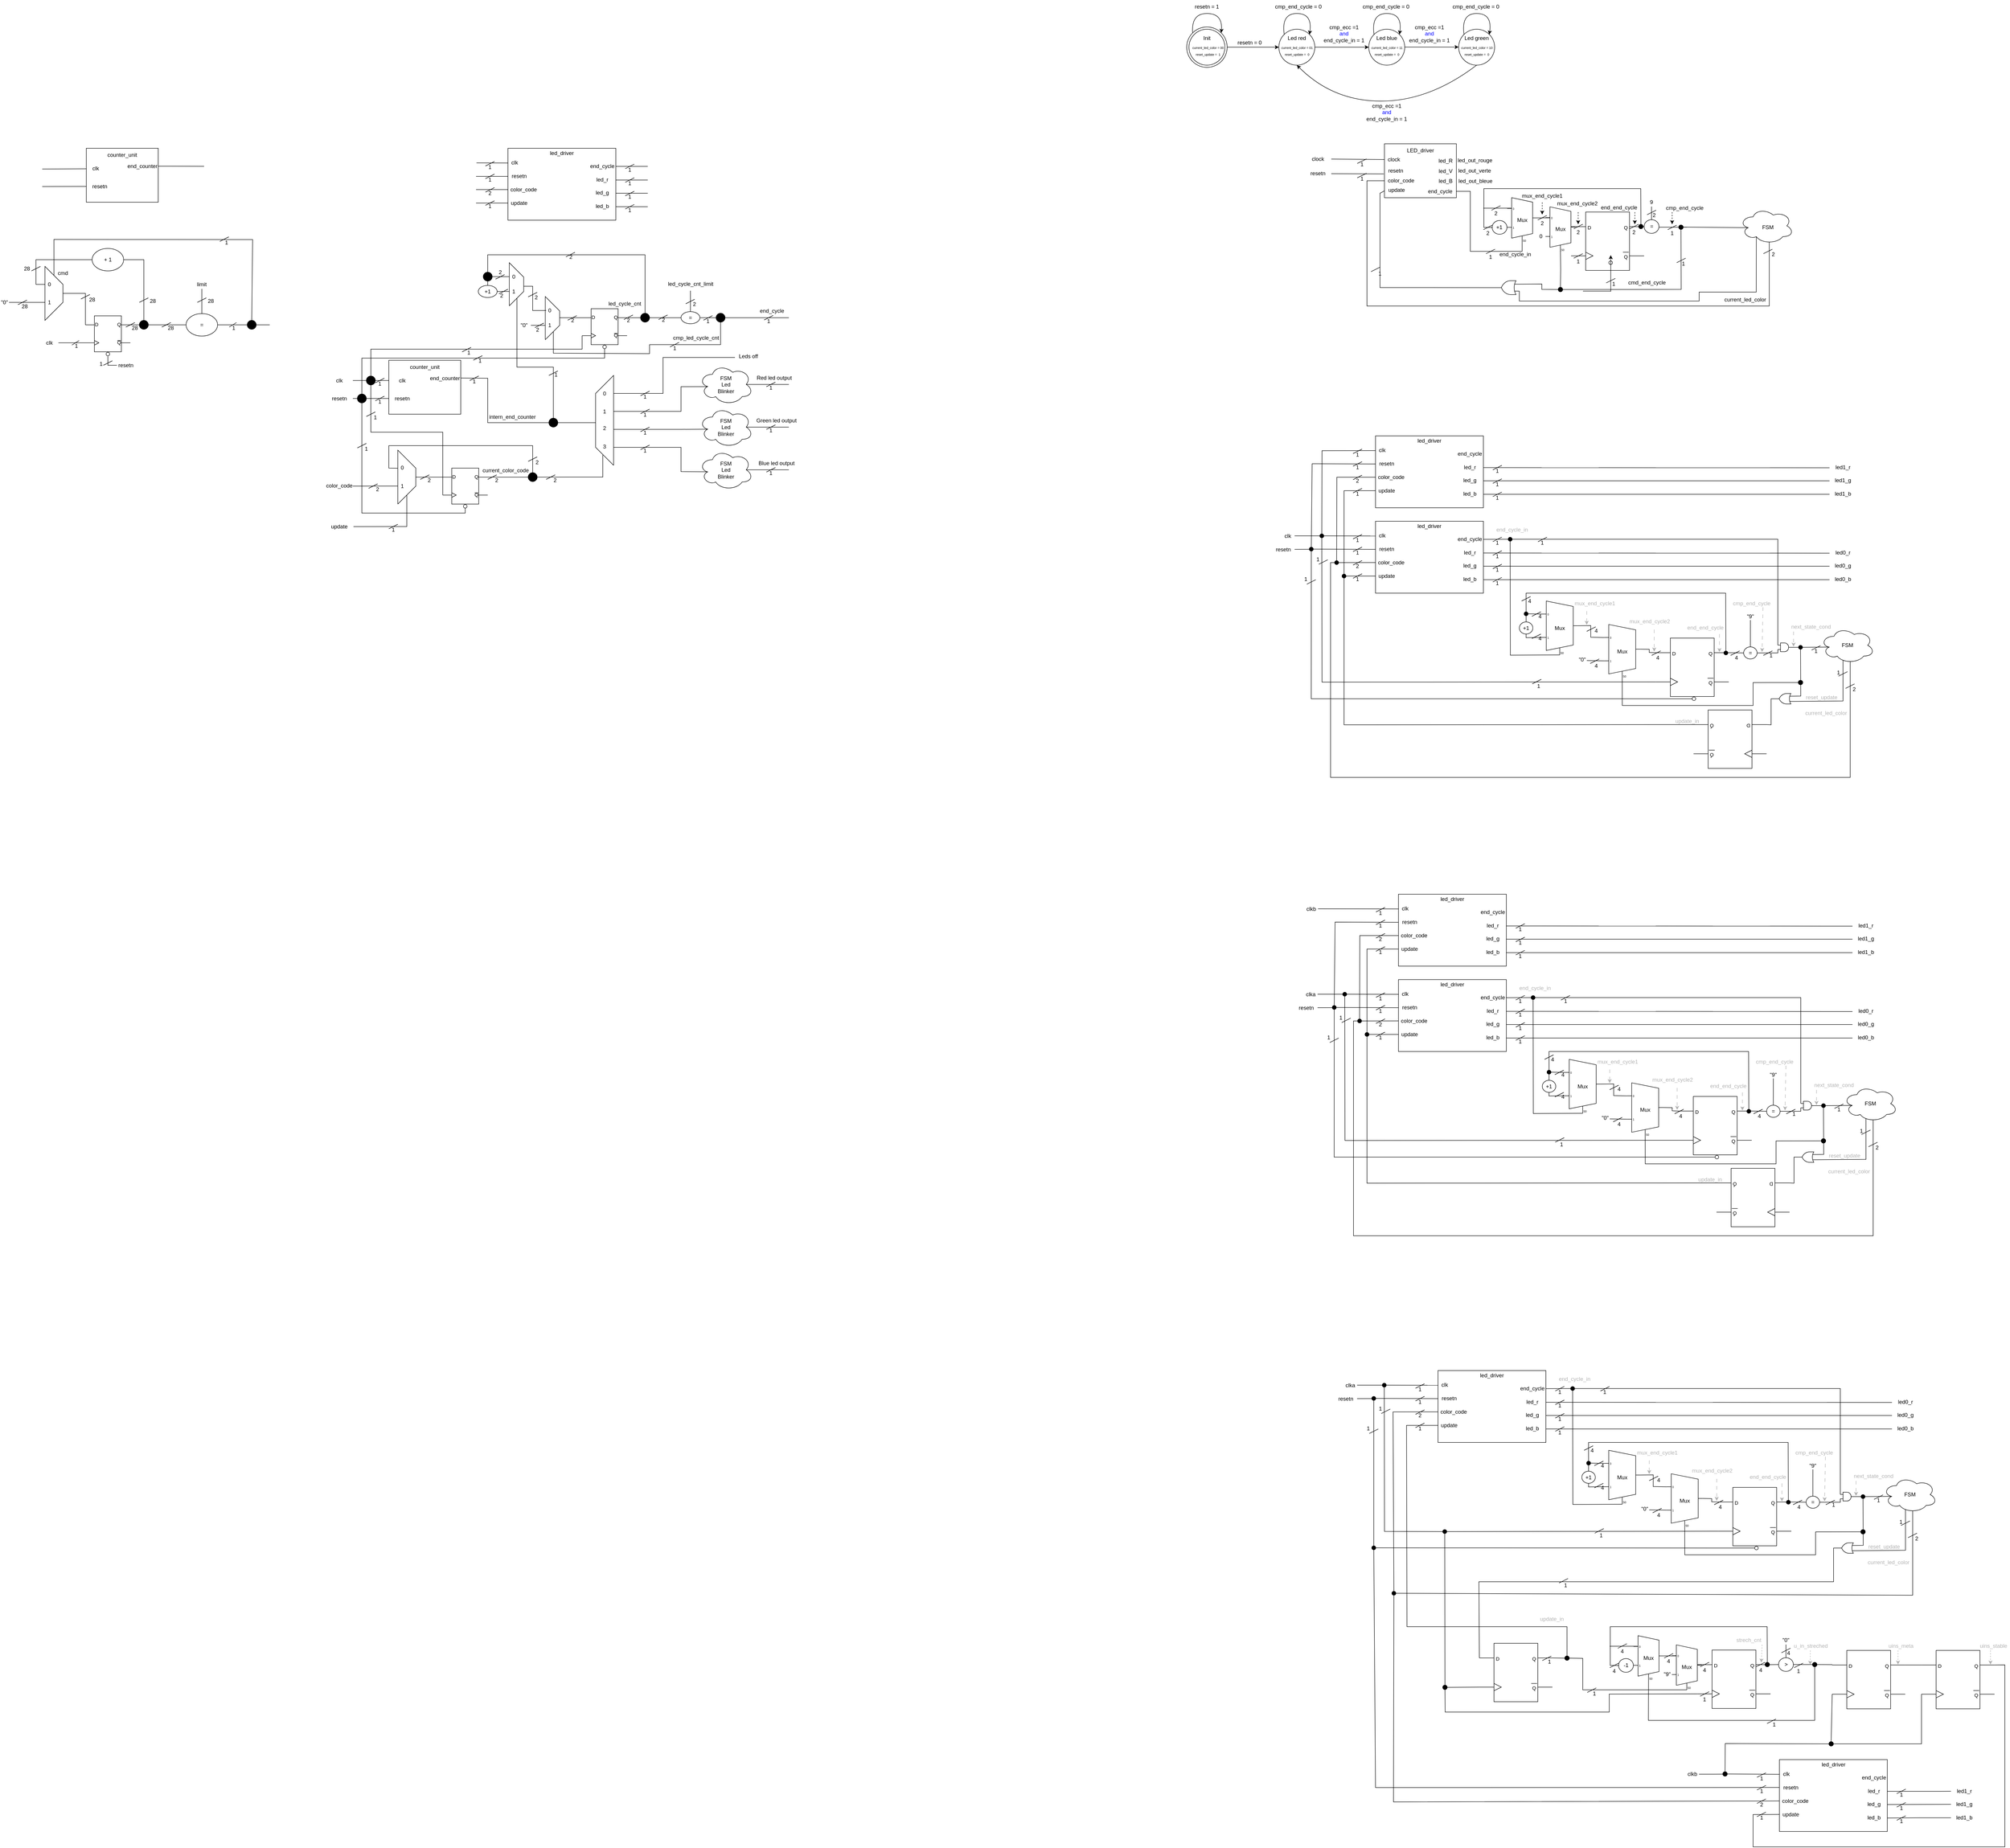 <mxfile version="21.4.0" type="device">
  <diagram name="Page-1" id="Dz7YLpRknc9lxB7sNwHI">
    <mxGraphModel dx="387" dy="2857" grid="1" gridSize="10" guides="1" tooltips="1" connect="1" arrows="1" fold="1" page="1" pageScale="1" pageWidth="827" pageHeight="1169" math="0" shadow="0">
      <root>
        <mxCell id="0" />
        <mxCell id="1" parent="0" />
        <mxCell id="HvSio4ZgCbX-fuyW418Y-221" value="" style="endArrow=none;html=1;rounded=0;exitX=0;exitY=0.25;exitDx=0;exitDy=0;exitPerimeter=0;" parent="1" source="HvSio4ZgCbX-fuyW418Y-219" edge="1">
          <mxGeometry width="50" height="50" relative="1" as="geometry">
            <mxPoint x="6830" y="1390" as="sourcePoint" />
            <mxPoint x="6920" y="1250" as="targetPoint" />
            <Array as="points">
              <mxPoint x="6920" y="1390" />
            </Array>
          </mxGeometry>
        </mxCell>
        <mxCell id="HvSio4ZgCbX-fuyW418Y-58" value="" style="endArrow=none;html=1;rounded=0;entryX=1;entryY=0.5;entryDx=0;entryDy=0;entryPerimeter=0;exitX=0;exitY=0.25;exitDx=0;exitDy=0;exitPerimeter=0;" parent="1" source="HvSio4ZgCbX-fuyW418Y-228" target="HvSio4ZgCbX-fuyW418Y-219" edge="1">
          <mxGeometry width="50" height="50" relative="1" as="geometry">
            <mxPoint x="6750" y="1450" as="sourcePoint" />
            <mxPoint x="6880" y="1370" as="targetPoint" />
            <Array as="points">
              <mxPoint x="6760" y="1443" />
              <mxPoint x="6760" y="1385" />
            </Array>
          </mxGeometry>
        </mxCell>
        <mxCell id="0644LwRDdSs8dCVesuR8-41" value="" style="ellipse;whiteSpace=wrap;html=1;aspect=fixed;" parent="1" vertex="1">
          <mxGeometry x="5460" y="-110" width="90" height="90" as="geometry" />
        </mxCell>
        <mxCell id="pdA0Olml94yPJU28G5y--2" value="" style="rounded=0;whiteSpace=wrap;html=1;fillColor=none;" parent="1" vertex="1">
          <mxGeometry x="3950" y="160" width="240" height="160" as="geometry" />
        </mxCell>
        <mxCell id="pdA0Olml94yPJU28G5y--3" value="clk" style="text;html=1;strokeColor=none;fillColor=none;align=center;verticalAlign=middle;whiteSpace=wrap;rounded=0;" parent="1" vertex="1">
          <mxGeometry x="3950" y="182.5" width="30" height="19" as="geometry" />
        </mxCell>
        <mxCell id="pdA0Olml94yPJU28G5y--4" value="resetn" style="text;html=1;strokeColor=none;fillColor=none;align=center;verticalAlign=middle;whiteSpace=wrap;rounded=0;" parent="1" vertex="1">
          <mxGeometry x="3950" y="212.5" width="50" height="19" as="geometry" />
        </mxCell>
        <mxCell id="pdA0Olml94yPJU28G5y--5" value="color_code" style="text;html=1;strokeColor=none;fillColor=none;align=center;verticalAlign=middle;whiteSpace=wrap;rounded=0;" parent="1" vertex="1">
          <mxGeometry x="3950" y="242.5" width="70" height="19" as="geometry" />
        </mxCell>
        <mxCell id="pdA0Olml94yPJU28G5y--6" value="update" style="text;html=1;strokeColor=none;fillColor=none;align=center;verticalAlign=middle;whiteSpace=wrap;rounded=0;" parent="1" vertex="1">
          <mxGeometry x="3950" y="272.5" width="50" height="19" as="geometry" />
        </mxCell>
        <mxCell id="pdA0Olml94yPJU28G5y--7" value="" style="endArrow=none;html=1;rounded=0;entryX=0.02;entryY=0.54;entryDx=0;entryDy=0;entryPerimeter=0;" parent="1" target="pdA0Olml94yPJU28G5y--3" edge="1">
          <mxGeometry width="50" height="50" relative="1" as="geometry">
            <mxPoint x="3880" y="192.5" as="sourcePoint" />
            <mxPoint x="3940" y="199.62" as="targetPoint" />
          </mxGeometry>
        </mxCell>
        <mxCell id="pdA0Olml94yPJU28G5y--8" value="" style="endArrow=none;html=1;rounded=0;entryX=0.02;entryY=0.54;entryDx=0;entryDy=0;entryPerimeter=0;" parent="1" edge="1">
          <mxGeometry width="50" height="50" relative="1" as="geometry">
            <mxPoint x="3879" y="222.5" as="sourcePoint" />
            <mxPoint x="3950" y="222.5" as="targetPoint" />
          </mxGeometry>
        </mxCell>
        <mxCell id="pdA0Olml94yPJU28G5y--9" value="" style="endArrow=none;html=1;rounded=0;entryX=0.02;entryY=0.54;entryDx=0;entryDy=0;entryPerimeter=0;" parent="1" edge="1">
          <mxGeometry width="50" height="50" relative="1" as="geometry">
            <mxPoint x="3879" y="251.88" as="sourcePoint" />
            <mxPoint x="3950" y="251.88" as="targetPoint" />
          </mxGeometry>
        </mxCell>
        <mxCell id="pdA0Olml94yPJU28G5y--10" value="" style="endArrow=none;html=1;rounded=0;entryX=0.02;entryY=0.54;entryDx=0;entryDy=0;entryPerimeter=0;" parent="1" edge="1">
          <mxGeometry width="50" height="50" relative="1" as="geometry">
            <mxPoint x="3879" y="281.88" as="sourcePoint" />
            <mxPoint x="3950" y="281.88" as="targetPoint" />
          </mxGeometry>
        </mxCell>
        <mxCell id="pdA0Olml94yPJU28G5y--11" value="1" style="text;html=1;strokeColor=none;fillColor=none;align=center;verticalAlign=middle;whiteSpace=wrap;rounded=0;" parent="1" vertex="1">
          <mxGeometry x="3900" y="194.38" width="20" height="15" as="geometry" />
        </mxCell>
        <mxCell id="pdA0Olml94yPJU28G5y--12" value="" style="endArrow=none;html=1;rounded=0;" parent="1" edge="1">
          <mxGeometry width="50" height="50" relative="1" as="geometry">
            <mxPoint x="3900" y="199.38" as="sourcePoint" />
            <mxPoint x="3920" y="189.38" as="targetPoint" />
          </mxGeometry>
        </mxCell>
        <mxCell id="pdA0Olml94yPJU28G5y--13" value="1" style="text;html=1;strokeColor=none;fillColor=none;align=center;verticalAlign=middle;whiteSpace=wrap;rounded=0;" parent="1" vertex="1">
          <mxGeometry x="3900" y="222.5" width="20" height="15" as="geometry" />
        </mxCell>
        <mxCell id="pdA0Olml94yPJU28G5y--14" value="" style="endArrow=none;html=1;rounded=0;" parent="1" edge="1">
          <mxGeometry width="50" height="50" relative="1" as="geometry">
            <mxPoint x="3900" y="227.5" as="sourcePoint" />
            <mxPoint x="3920" y="217.5" as="targetPoint" />
          </mxGeometry>
        </mxCell>
        <mxCell id="pdA0Olml94yPJU28G5y--15" value="2" style="text;html=1;strokeColor=none;fillColor=none;align=center;verticalAlign=middle;whiteSpace=wrap;rounded=0;" parent="1" vertex="1">
          <mxGeometry x="3900" y="252.5" width="20" height="15" as="geometry" />
        </mxCell>
        <mxCell id="pdA0Olml94yPJU28G5y--16" value="" style="endArrow=none;html=1;rounded=0;" parent="1" edge="1">
          <mxGeometry width="50" height="50" relative="1" as="geometry">
            <mxPoint x="3900" y="257.5" as="sourcePoint" />
            <mxPoint x="3920" y="247.5" as="targetPoint" />
          </mxGeometry>
        </mxCell>
        <mxCell id="pdA0Olml94yPJU28G5y--17" value="1" style="text;html=1;strokeColor=none;fillColor=none;align=center;verticalAlign=middle;whiteSpace=wrap;rounded=0;" parent="1" vertex="1">
          <mxGeometry x="3900" y="281.88" width="20" height="15" as="geometry" />
        </mxCell>
        <mxCell id="pdA0Olml94yPJU28G5y--18" value="" style="endArrow=none;html=1;rounded=0;" parent="1" edge="1">
          <mxGeometry width="50" height="50" relative="1" as="geometry">
            <mxPoint x="3900" y="286.88" as="sourcePoint" />
            <mxPoint x="3920" y="276.88" as="targetPoint" />
          </mxGeometry>
        </mxCell>
        <mxCell id="pdA0Olml94yPJU28G5y--19" value="led_driver" style="text;html=1;strokeColor=none;fillColor=none;align=center;verticalAlign=middle;whiteSpace=wrap;rounded=0;" parent="1" vertex="1">
          <mxGeometry x="4035" y="161.63" width="70" height="19" as="geometry" />
        </mxCell>
        <mxCell id="pdA0Olml94yPJU28G5y--20" value="led_r" style="text;html=1;strokeColor=none;fillColor=none;align=center;verticalAlign=middle;whiteSpace=wrap;rounded=0;" parent="1" vertex="1">
          <mxGeometry x="4130" y="220.32" width="60" height="20" as="geometry" />
        </mxCell>
        <mxCell id="pdA0Olml94yPJU28G5y--21" value="led_g" style="text;html=1;strokeColor=none;fillColor=none;align=center;verticalAlign=middle;whiteSpace=wrap;rounded=0;" parent="1" vertex="1">
          <mxGeometry x="4130" y="249.32" width="60" height="20" as="geometry" />
        </mxCell>
        <mxCell id="pdA0Olml94yPJU28G5y--22" value="led_b" style="text;html=1;strokeColor=none;fillColor=none;align=center;verticalAlign=middle;whiteSpace=wrap;rounded=0;" parent="1" vertex="1">
          <mxGeometry x="4130" y="279.32" width="60" height="20" as="geometry" />
        </mxCell>
        <mxCell id="pdA0Olml94yPJU28G5y--23" value="" style="endArrow=none;html=1;rounded=0;entryX=0.02;entryY=0.54;entryDx=0;entryDy=0;entryPerimeter=0;" parent="1" edge="1">
          <mxGeometry width="50" height="50" relative="1" as="geometry">
            <mxPoint x="4190" y="230.63" as="sourcePoint" />
            <mxPoint x="4261" y="230.63" as="targetPoint" />
          </mxGeometry>
        </mxCell>
        <mxCell id="pdA0Olml94yPJU28G5y--24" value="" style="endArrow=none;html=1;rounded=0;entryX=0.02;entryY=0.54;entryDx=0;entryDy=0;entryPerimeter=0;" parent="1" edge="1">
          <mxGeometry width="50" height="50" relative="1" as="geometry">
            <mxPoint x="4190" y="260.01" as="sourcePoint" />
            <mxPoint x="4261" y="260.01" as="targetPoint" />
          </mxGeometry>
        </mxCell>
        <mxCell id="pdA0Olml94yPJU28G5y--25" value="" style="endArrow=none;html=1;rounded=0;entryX=0.02;entryY=0.54;entryDx=0;entryDy=0;entryPerimeter=0;" parent="1" edge="1">
          <mxGeometry width="50" height="50" relative="1" as="geometry">
            <mxPoint x="4190" y="290.01" as="sourcePoint" />
            <mxPoint x="4261" y="290.01" as="targetPoint" />
          </mxGeometry>
        </mxCell>
        <mxCell id="pdA0Olml94yPJU28G5y--26" value="1" style="text;html=1;strokeColor=none;fillColor=none;align=center;verticalAlign=middle;whiteSpace=wrap;rounded=0;" parent="1" vertex="1">
          <mxGeometry x="4211" y="230.63" width="20" height="15" as="geometry" />
        </mxCell>
        <mxCell id="pdA0Olml94yPJU28G5y--27" value="" style="endArrow=none;html=1;rounded=0;" parent="1" edge="1">
          <mxGeometry width="50" height="50" relative="1" as="geometry">
            <mxPoint x="4211" y="235.63" as="sourcePoint" />
            <mxPoint x="4231" y="225.63" as="targetPoint" />
          </mxGeometry>
        </mxCell>
        <mxCell id="pdA0Olml94yPJU28G5y--28" value="1" style="text;html=1;strokeColor=none;fillColor=none;align=center;verticalAlign=middle;whiteSpace=wrap;rounded=0;" parent="1" vertex="1">
          <mxGeometry x="4211" y="260.63" width="20" height="15" as="geometry" />
        </mxCell>
        <mxCell id="pdA0Olml94yPJU28G5y--29" value="" style="endArrow=none;html=1;rounded=0;" parent="1" edge="1">
          <mxGeometry width="50" height="50" relative="1" as="geometry">
            <mxPoint x="4211" y="265.63" as="sourcePoint" />
            <mxPoint x="4231" y="255.63" as="targetPoint" />
          </mxGeometry>
        </mxCell>
        <mxCell id="pdA0Olml94yPJU28G5y--30" value="1" style="text;html=1;strokeColor=none;fillColor=none;align=center;verticalAlign=middle;whiteSpace=wrap;rounded=0;" parent="1" vertex="1">
          <mxGeometry x="4211" y="290.01" width="20" height="15" as="geometry" />
        </mxCell>
        <mxCell id="pdA0Olml94yPJU28G5y--31" value="" style="endArrow=none;html=1;rounded=0;" parent="1" edge="1">
          <mxGeometry width="50" height="50" relative="1" as="geometry">
            <mxPoint x="4211" y="295.01" as="sourcePoint" />
            <mxPoint x="4231" y="285.01" as="targetPoint" />
          </mxGeometry>
        </mxCell>
        <mxCell id="pdA0Olml94yPJU28G5y--162" value="end_cycle" style="text;html=1;strokeColor=none;fillColor=none;align=center;verticalAlign=middle;whiteSpace=wrap;rounded=0;" parent="1" vertex="1">
          <mxGeometry x="4130" y="190" width="60" height="20" as="geometry" />
        </mxCell>
        <mxCell id="pdA0Olml94yPJU28G5y--163" value="" style="endArrow=none;html=1;rounded=0;entryX=0.02;entryY=0.54;entryDx=0;entryDy=0;entryPerimeter=0;" parent="1" edge="1">
          <mxGeometry width="50" height="50" relative="1" as="geometry">
            <mxPoint x="4190" y="200.31" as="sourcePoint" />
            <mxPoint x="4261" y="200.31" as="targetPoint" />
          </mxGeometry>
        </mxCell>
        <mxCell id="pdA0Olml94yPJU28G5y--164" value="1" style="text;html=1;strokeColor=none;fillColor=none;align=center;verticalAlign=middle;whiteSpace=wrap;rounded=0;" parent="1" vertex="1">
          <mxGeometry x="4211" y="200.31" width="20" height="15" as="geometry" />
        </mxCell>
        <mxCell id="pdA0Olml94yPJU28G5y--165" value="" style="endArrow=none;html=1;rounded=0;" parent="1" edge="1">
          <mxGeometry width="50" height="50" relative="1" as="geometry">
            <mxPoint x="4211" y="205.31" as="sourcePoint" />
            <mxPoint x="4231" y="195.31" as="targetPoint" />
          </mxGeometry>
        </mxCell>
        <mxCell id="pdA0Olml94yPJU28G5y--225" value="" style="rounded=0;whiteSpace=wrap;html=1;fillColor=none;" parent="1" vertex="1">
          <mxGeometry x="3012" y="160" width="160" height="120" as="geometry" />
        </mxCell>
        <mxCell id="pdA0Olml94yPJU28G5y--226" value="counter_unit" style="text;html=1;strokeColor=none;fillColor=none;align=center;verticalAlign=middle;whiteSpace=wrap;rounded=0;" parent="1" vertex="1">
          <mxGeometry x="3052" y="160" width="80" height="30" as="geometry" />
        </mxCell>
        <mxCell id="pdA0Olml94yPJU28G5y--227" value="clk" style="text;html=1;strokeColor=none;fillColor=none;align=center;verticalAlign=middle;whiteSpace=wrap;rounded=0;" parent="1" vertex="1">
          <mxGeometry x="3012" y="190" width="42" height="30" as="geometry" />
        </mxCell>
        <mxCell id="pdA0Olml94yPJU28G5y--228" value="resetn" style="text;html=1;strokeColor=none;fillColor=none;align=center;verticalAlign=middle;whiteSpace=wrap;rounded=0;" parent="1" vertex="1">
          <mxGeometry x="3012" y="230.0" width="60" height="30" as="geometry" />
        </mxCell>
        <mxCell id="pdA0Olml94yPJU28G5y--229" value="end_counter" style="text;html=1;strokeColor=none;fillColor=none;align=center;verticalAlign=middle;whiteSpace=wrap;rounded=0;" parent="1" vertex="1">
          <mxGeometry x="3102" y="185" width="70" height="30" as="geometry" />
        </mxCell>
        <mxCell id="pdA0Olml94yPJU28G5y--230" value="" style="endArrow=none;html=1;rounded=0;" parent="1" edge="1">
          <mxGeometry width="50" height="50" relative="1" as="geometry">
            <mxPoint x="2914" y="206.12" as="sourcePoint" />
            <mxPoint x="3012" y="205.62" as="targetPoint" />
          </mxGeometry>
        </mxCell>
        <mxCell id="pdA0Olml94yPJU28G5y--231" value="" style="endArrow=none;html=1;rounded=0;" parent="1" edge="1">
          <mxGeometry width="50" height="50" relative="1" as="geometry">
            <mxPoint x="2914" y="245.12" as="sourcePoint" />
            <mxPoint x="3012" y="244.86" as="targetPoint" />
          </mxGeometry>
        </mxCell>
        <mxCell id="pdA0Olml94yPJU28G5y--232" value="" style="endArrow=none;html=1;rounded=0;" parent="1" edge="1">
          <mxGeometry width="50" height="50" relative="1" as="geometry">
            <mxPoint x="3172" y="199.86" as="sourcePoint" />
            <mxPoint x="3274" y="200.12" as="targetPoint" />
          </mxGeometry>
        </mxCell>
        <mxCell id="pdA0Olml94yPJU28G5y--313" value="" style="group" parent="1" vertex="1" connectable="0">
          <mxGeometry x="2820" y="357.13" width="600" height="295.75" as="geometry" />
        </mxCell>
        <mxCell id="pdA0Olml94yPJU28G5y--233" value="" style="ellipse;whiteSpace=wrap;html=1;" parent="pdA0Olml94yPJU28G5y--313" vertex="1">
          <mxGeometry x="205" y="25.75" width="70" height="50" as="geometry" />
        </mxCell>
        <mxCell id="pdA0Olml94yPJU28G5y--234" value="+ 1" style="text;html=1;strokeColor=none;fillColor=none;align=center;verticalAlign=middle;whiteSpace=wrap;rounded=0;" parent="pdA0Olml94yPJU28G5y--313" vertex="1">
          <mxGeometry x="210" y="35.75" width="60" height="30" as="geometry" />
        </mxCell>
        <mxCell id="pdA0Olml94yPJU28G5y--235" value="" style="ellipse;whiteSpace=wrap;html=1;" parent="pdA0Olml94yPJU28G5y--313" vertex="1">
          <mxGeometry x="414" y="170.75" width="70" height="50" as="geometry" />
        </mxCell>
        <mxCell id="pdA0Olml94yPJU28G5y--236" value="=" style="text;html=1;strokeColor=none;fillColor=none;align=center;verticalAlign=middle;whiteSpace=wrap;rounded=0;" parent="pdA0Olml94yPJU28G5y--313" vertex="1">
          <mxGeometry x="419" y="180.75" width="60" height="30" as="geometry" />
        </mxCell>
        <mxCell id="pdA0Olml94yPJU28G5y--237" value="" style="ellipse;whiteSpace=wrap;html=1;aspect=fixed;fillColor=#000000;" parent="pdA0Olml94yPJU28G5y--313" vertex="1">
          <mxGeometry x="310" y="185.75" width="20" height="20" as="geometry" />
        </mxCell>
        <mxCell id="pdA0Olml94yPJU28G5y--238" value="" style="endArrow=none;html=1;rounded=0;exitX=0.5;exitY=0;exitDx=0;exitDy=0;entryX=1;entryY=0.5;entryDx=0;entryDy=0;" parent="pdA0Olml94yPJU28G5y--313" source="pdA0Olml94yPJU28G5y--237" target="pdA0Olml94yPJU28G5y--233" edge="1">
          <mxGeometry width="50" height="50" relative="1" as="geometry">
            <mxPoint x="350" y="245.75" as="sourcePoint" />
            <mxPoint x="400" y="195.75" as="targetPoint" />
            <Array as="points">
              <mxPoint x="320" y="50.75" />
            </Array>
          </mxGeometry>
        </mxCell>
        <mxCell id="pdA0Olml94yPJU28G5y--239" value="" style="endArrow=none;html=1;rounded=0;exitX=1;exitY=0.5;exitDx=0;exitDy=0;entryX=0;entryY=0.5;entryDx=0;entryDy=0;" parent="pdA0Olml94yPJU28G5y--313" source="pdA0Olml94yPJU28G5y--237" target="pdA0Olml94yPJU28G5y--235" edge="1">
          <mxGeometry width="50" height="50" relative="1" as="geometry">
            <mxPoint x="360" y="265.75" as="sourcePoint" />
            <mxPoint x="410" y="215.75" as="targetPoint" />
          </mxGeometry>
        </mxCell>
        <mxCell id="pdA0Olml94yPJU28G5y--240" value="" style="endArrow=none;html=1;rounded=0;exitX=1;exitY=0.5;exitDx=0;exitDy=0;" parent="pdA0Olml94yPJU28G5y--313" source="pdA0Olml94yPJU28G5y--287" edge="1">
          <mxGeometry width="50" height="50" relative="1" as="geometry">
            <mxPoint x="490" y="195.55" as="sourcePoint" />
            <mxPoint x="600" y="195.75" as="targetPoint" />
          </mxGeometry>
        </mxCell>
        <mxCell id="pdA0Olml94yPJU28G5y--241" value="" style="endArrow=none;html=1;rounded=0;" parent="pdA0Olml94yPJU28G5y--313" edge="1">
          <mxGeometry width="50" height="50" relative="1" as="geometry">
            <mxPoint x="510" y="200.75" as="sourcePoint" />
            <mxPoint x="526" y="190.75" as="targetPoint" />
          </mxGeometry>
        </mxCell>
        <mxCell id="pdA0Olml94yPJU28G5y--243" value="1" style="text;html=1;strokeColor=none;fillColor=none;align=center;verticalAlign=middle;whiteSpace=wrap;rounded=0;" parent="pdA0Olml94yPJU28G5y--313" vertex="1">
          <mxGeometry x="510" y="195.75" width="20" height="15" as="geometry" />
        </mxCell>
        <mxCell id="pdA0Olml94yPJU28G5y--244" value="" style="endArrow=none;html=1;rounded=0;" parent="pdA0Olml94yPJU28G5y--313" edge="1">
          <mxGeometry width="50" height="50" relative="1" as="geometry">
            <mxPoint x="310" y="145.75" as="sourcePoint" />
            <mxPoint x="330" y="135.75" as="targetPoint" />
          </mxGeometry>
        </mxCell>
        <mxCell id="pdA0Olml94yPJU28G5y--245" value="28" style="text;html=1;strokeColor=none;fillColor=none;align=center;verticalAlign=middle;whiteSpace=wrap;rounded=0;" parent="pdA0Olml94yPJU28G5y--313" vertex="1">
          <mxGeometry x="330" y="135.75" width="20" height="15" as="geometry" />
        </mxCell>
        <mxCell id="pdA0Olml94yPJU28G5y--246" value="" style="endArrow=none;html=1;rounded=0;exitX=1;exitY=0.25;exitDx=0;exitDy=0;exitPerimeter=0;entryX=0;entryY=0.5;entryDx=0;entryDy=0;" parent="pdA0Olml94yPJU28G5y--313" target="pdA0Olml94yPJU28G5y--237" edge="1">
          <mxGeometry width="50" height="50" relative="1" as="geometry">
            <mxPoint x="290" y="195.75" as="sourcePoint" />
            <mxPoint x="350" y="165.75" as="targetPoint" />
          </mxGeometry>
        </mxCell>
        <mxCell id="pdA0Olml94yPJU28G5y--247" value="" style="endArrow=none;html=1;rounded=0;" parent="pdA0Olml94yPJU28G5y--313" edge="1">
          <mxGeometry width="50" height="50" relative="1" as="geometry">
            <mxPoint x="280" y="200.75" as="sourcePoint" />
            <mxPoint x="300" y="190.75" as="targetPoint" />
          </mxGeometry>
        </mxCell>
        <mxCell id="pdA0Olml94yPJU28G5y--248" value="28" style="text;html=1;strokeColor=none;fillColor=none;align=center;verticalAlign=middle;whiteSpace=wrap;rounded=0;" parent="pdA0Olml94yPJU28G5y--313" vertex="1">
          <mxGeometry x="290" y="195.75" width="20" height="15" as="geometry" />
        </mxCell>
        <mxCell id="pdA0Olml94yPJU28G5y--249" value="" style="endArrow=none;html=1;rounded=0;entryX=0;entryY=0.75;entryDx=0;entryDy=0;entryPerimeter=0;exitX=1;exitY=0.5;exitDx=0;exitDy=0;" parent="pdA0Olml94yPJU28G5y--313" source="pdA0Olml94yPJU28G5y--250" edge="1">
          <mxGeometry width="50" height="50" relative="1" as="geometry">
            <mxPoint x="160.0" y="235.75" as="sourcePoint" />
            <mxPoint x="190" y="235.75" as="targetPoint" />
          </mxGeometry>
        </mxCell>
        <mxCell id="pdA0Olml94yPJU28G5y--250" value="clk" style="text;html=1;strokeColor=none;fillColor=none;align=center;verticalAlign=middle;whiteSpace=wrap;rounded=0;" parent="pdA0Olml94yPJU28G5y--313" vertex="1">
          <mxGeometry x="90" y="220.75" width="40" height="30" as="geometry" />
        </mxCell>
        <mxCell id="pdA0Olml94yPJU28G5y--251" value="" style="verticalLabelPosition=bottom;shadow=0;dashed=0;align=center;html=1;verticalAlign=top;shape=mxgraph.electrical.logic_gates.d_type_flip-flop;" parent="pdA0Olml94yPJU28G5y--313" vertex="1">
          <mxGeometry x="190" y="175.75" width="100" height="80" as="geometry" />
        </mxCell>
        <mxCell id="pdA0Olml94yPJU28G5y--252" value="" style="verticalLabelPosition=bottom;shadow=0;dashed=0;align=center;html=1;verticalAlign=top;shape=mxgraph.electrical.logic_gates.inverting_contact;" parent="pdA0Olml94yPJU28G5y--313" vertex="1">
          <mxGeometry x="235" y="255.75" width="10" height="10" as="geometry" />
        </mxCell>
        <mxCell id="pdA0Olml94yPJU28G5y--254" value="" style="endArrow=none;html=1;rounded=0;exitX=0.5;exitY=0;exitDx=0;exitDy=0;" parent="pdA0Olml94yPJU28G5y--313" source="pdA0Olml94yPJU28G5y--235" edge="1">
          <mxGeometry width="50" height="50" relative="1" as="geometry">
            <mxPoint x="450" y="155.75" as="sourcePoint" />
            <mxPoint x="449" y="115.75" as="targetPoint" />
          </mxGeometry>
        </mxCell>
        <mxCell id="pdA0Olml94yPJU28G5y--255" value="" style="endArrow=none;html=1;rounded=0;" parent="pdA0Olml94yPJU28G5y--313" edge="1">
          <mxGeometry width="50" height="50" relative="1" as="geometry">
            <mxPoint x="439" y="145.75" as="sourcePoint" />
            <mxPoint x="459" y="135.75" as="targetPoint" />
          </mxGeometry>
        </mxCell>
        <mxCell id="pdA0Olml94yPJU28G5y--256" value="28" style="text;html=1;strokeColor=none;fillColor=none;align=center;verticalAlign=middle;whiteSpace=wrap;rounded=0;" parent="pdA0Olml94yPJU28G5y--313" vertex="1">
          <mxGeometry x="459" y="135.75" width="20" height="15" as="geometry" />
        </mxCell>
        <mxCell id="pdA0Olml94yPJU28G5y--257" value="limit" style="text;html=1;strokeColor=none;fillColor=none;align=center;verticalAlign=middle;whiteSpace=wrap;rounded=0;" parent="pdA0Olml94yPJU28G5y--313" vertex="1">
          <mxGeometry x="414" y="95.75" width="70" height="20" as="geometry" />
        </mxCell>
        <mxCell id="pdA0Olml94yPJU28G5y--258" value="" style="endArrow=none;html=1;rounded=0;" parent="pdA0Olml94yPJU28G5y--313" edge="1">
          <mxGeometry width="50" height="50" relative="1" as="geometry">
            <mxPoint x="360" y="200.75" as="sourcePoint" />
            <mxPoint x="380" y="190.75" as="targetPoint" />
          </mxGeometry>
        </mxCell>
        <mxCell id="pdA0Olml94yPJU28G5y--259" value="28" style="text;html=1;strokeColor=none;fillColor=none;align=center;verticalAlign=middle;whiteSpace=wrap;rounded=0;" parent="pdA0Olml94yPJU28G5y--313" vertex="1">
          <mxGeometry x="370" y="195.75" width="20" height="15" as="geometry" />
        </mxCell>
        <mxCell id="pdA0Olml94yPJU28G5y--260" value="" style="endArrow=none;html=1;rounded=0;" parent="pdA0Olml94yPJU28G5y--313" edge="1">
          <mxGeometry width="50" height="50" relative="1" as="geometry">
            <mxPoint x="160" y="240.75" as="sourcePoint" />
            <mxPoint x="176" y="230.75" as="targetPoint" />
          </mxGeometry>
        </mxCell>
        <mxCell id="pdA0Olml94yPJU28G5y--261" value="1" style="text;html=1;strokeColor=none;fillColor=none;align=center;verticalAlign=middle;whiteSpace=wrap;rounded=0;" parent="pdA0Olml94yPJU28G5y--313" vertex="1">
          <mxGeometry x="160" y="235.75" width="20" height="15" as="geometry" />
        </mxCell>
        <mxCell id="pdA0Olml94yPJU28G5y--286" value="" style="endArrow=none;html=1;rounded=0;exitX=1;exitY=0.5;exitDx=0;exitDy=0;" parent="pdA0Olml94yPJU28G5y--313" source="pdA0Olml94yPJU28G5y--235" target="pdA0Olml94yPJU28G5y--287" edge="1">
          <mxGeometry width="50" height="50" relative="1" as="geometry">
            <mxPoint x="484" y="195.75" as="sourcePoint" />
            <mxPoint x="600" y="195.75" as="targetPoint" />
          </mxGeometry>
        </mxCell>
        <mxCell id="pdA0Olml94yPJU28G5y--287" value="" style="ellipse;whiteSpace=wrap;html=1;aspect=fixed;fillColor=#000000;" parent="pdA0Olml94yPJU28G5y--313" vertex="1">
          <mxGeometry x="550" y="185.75" width="20" height="20" as="geometry" />
        </mxCell>
        <mxCell id="pdA0Olml94yPJU28G5y--290" value="" style="endArrow=none;html=1;rounded=0;" parent="pdA0Olml94yPJU28G5y--313" edge="1">
          <mxGeometry width="50" height="50" relative="1" as="geometry">
            <mxPoint x="489" y="10" as="sourcePoint" />
            <mxPoint x="509" as="targetPoint" />
          </mxGeometry>
        </mxCell>
        <mxCell id="pdA0Olml94yPJU28G5y--291" value="1" style="text;html=1;strokeColor=none;fillColor=none;align=center;verticalAlign=middle;whiteSpace=wrap;rounded=0;" parent="pdA0Olml94yPJU28G5y--313" vertex="1">
          <mxGeometry x="494" y="5" width="20" height="15" as="geometry" />
        </mxCell>
        <mxCell id="pdA0Olml94yPJU28G5y--292" value="" style="endArrow=none;html=1;rounded=0;" parent="pdA0Olml94yPJU28G5y--313" edge="1">
          <mxGeometry width="50" height="50" relative="1" as="geometry">
            <mxPoint x="140" y="125.75" as="sourcePoint" />
            <mxPoint x="140" y="125.75" as="targetPoint" />
            <Array as="points">
              <mxPoint x="140" y="145.75" />
              <mxPoint x="100" y="185.75" />
              <mxPoint x="100" y="65.75" />
              <mxPoint x="140" y="105.75" />
            </Array>
          </mxGeometry>
        </mxCell>
        <mxCell id="pdA0Olml94yPJU28G5y--293" value="0" style="text;html=1;strokeColor=none;fillColor=none;align=center;verticalAlign=middle;whiteSpace=wrap;rounded=0;" parent="pdA0Olml94yPJU28G5y--313" vertex="1">
          <mxGeometry x="100" y="95.75" width="20" height="20" as="geometry" />
        </mxCell>
        <mxCell id="pdA0Olml94yPJU28G5y--294" value="1" style="text;html=1;strokeColor=none;fillColor=none;align=center;verticalAlign=middle;whiteSpace=wrap;rounded=0;" parent="pdA0Olml94yPJU28G5y--313" vertex="1">
          <mxGeometry x="100" y="135.75" width="20" height="20" as="geometry" />
        </mxCell>
        <mxCell id="pdA0Olml94yPJU28G5y--295" value="" style="endArrow=none;html=1;rounded=0;entryX=0;entryY=0.25;entryDx=0;entryDy=0;entryPerimeter=0;" parent="pdA0Olml94yPJU28G5y--313" target="pdA0Olml94yPJU28G5y--251" edge="1">
          <mxGeometry width="50" height="50" relative="1" as="geometry">
            <mxPoint x="140" y="125.75" as="sourcePoint" />
            <mxPoint x="220" y="125.75" as="targetPoint" />
            <Array as="points">
              <mxPoint x="190" y="125.75" />
            </Array>
          </mxGeometry>
        </mxCell>
        <mxCell id="pdA0Olml94yPJU28G5y--296" value="" style="endArrow=none;html=1;rounded=0;exitX=0;exitY=0.5;exitDx=0;exitDy=0;entryX=0;entryY=0.5;entryDx=0;entryDy=0;" parent="pdA0Olml94yPJU28G5y--313" source="pdA0Olml94yPJU28G5y--293" target="pdA0Olml94yPJU28G5y--233" edge="1">
          <mxGeometry width="50" height="50" relative="1" as="geometry">
            <mxPoint x="40" y="105.75" as="sourcePoint" />
            <mxPoint x="90" y="55.75" as="targetPoint" />
            <Array as="points">
              <mxPoint x="80" y="105.75" />
              <mxPoint x="80" y="50.75" />
            </Array>
          </mxGeometry>
        </mxCell>
        <mxCell id="pdA0Olml94yPJU28G5y--297" value="" style="endArrow=none;html=1;rounded=0;entryX=0;entryY=0.5;entryDx=0;entryDy=0;" parent="pdA0Olml94yPJU28G5y--313" target="pdA0Olml94yPJU28G5y--294" edge="1">
          <mxGeometry width="50" height="50" relative="1" as="geometry">
            <mxPoint x="20" y="145.75" as="sourcePoint" />
            <mxPoint x="60" y="125.75" as="targetPoint" />
          </mxGeometry>
        </mxCell>
        <mxCell id="pdA0Olml94yPJU28G5y--298" value="&quot;0&quot;" style="text;html=1;strokeColor=none;fillColor=none;align=center;verticalAlign=middle;whiteSpace=wrap;rounded=0;" parent="pdA0Olml94yPJU28G5y--313" vertex="1">
          <mxGeometry y="135.75" width="20" height="20" as="geometry" />
        </mxCell>
        <mxCell id="pdA0Olml94yPJU28G5y--299" value="" style="endArrow=none;html=1;rounded=0;" parent="pdA0Olml94yPJU28G5y--313" edge="1">
          <mxGeometry width="50" height="50" relative="1" as="geometry">
            <mxPoint x="260" y="285.75" as="sourcePoint" />
            <mxPoint x="240" y="265.75" as="targetPoint" />
            <Array as="points">
              <mxPoint x="240" y="285.75" />
            </Array>
          </mxGeometry>
        </mxCell>
        <mxCell id="pdA0Olml94yPJU28G5y--300" value="resetn" style="text;html=1;strokeColor=none;fillColor=none;align=center;verticalAlign=middle;whiteSpace=wrap;rounded=0;" parent="pdA0Olml94yPJU28G5y--313" vertex="1">
          <mxGeometry x="260" y="275.75" width="40" height="20" as="geometry" />
        </mxCell>
        <mxCell id="pdA0Olml94yPJU28G5y--301" value="" style="endArrow=none;html=1;rounded=0;entryX=0.5;entryY=0;entryDx=0;entryDy=0;" parent="pdA0Olml94yPJU28G5y--313" target="pdA0Olml94yPJU28G5y--287" edge="1">
          <mxGeometry width="50" height="50" relative="1" as="geometry">
            <mxPoint x="120" y="85.75" as="sourcePoint" />
            <mxPoint x="354" y="5.75" as="targetPoint" />
            <Array as="points">
              <mxPoint x="120" y="5.75" />
              <mxPoint x="562" y="6" />
            </Array>
          </mxGeometry>
        </mxCell>
        <mxCell id="pdA0Olml94yPJU28G5y--304" value="cmd" style="text;html=1;strokeColor=none;fillColor=none;align=center;verticalAlign=middle;whiteSpace=wrap;rounded=0;" parent="pdA0Olml94yPJU28G5y--313" vertex="1">
          <mxGeometry x="120" y="65.75" width="40" height="30" as="geometry" />
        </mxCell>
        <mxCell id="pdA0Olml94yPJU28G5y--305" value="" style="endArrow=none;html=1;rounded=0;" parent="pdA0Olml94yPJU28G5y--313" edge="1">
          <mxGeometry width="50" height="50" relative="1" as="geometry">
            <mxPoint x="70" y="75.75" as="sourcePoint" />
            <mxPoint x="90" y="65.75" as="targetPoint" />
          </mxGeometry>
        </mxCell>
        <mxCell id="pdA0Olml94yPJU28G5y--306" value="28" style="text;html=1;strokeColor=none;fillColor=none;align=center;verticalAlign=middle;whiteSpace=wrap;rounded=0;" parent="pdA0Olml94yPJU28G5y--313" vertex="1">
          <mxGeometry x="50" y="65.75" width="20" height="10" as="geometry" />
        </mxCell>
        <mxCell id="pdA0Olml94yPJU28G5y--307" value="" style="endArrow=none;html=1;rounded=0;" parent="pdA0Olml94yPJU28G5y--313" edge="1">
          <mxGeometry width="50" height="50" relative="1" as="geometry">
            <mxPoint x="40" y="150.75" as="sourcePoint" />
            <mxPoint x="60" y="140.75" as="targetPoint" />
          </mxGeometry>
        </mxCell>
        <mxCell id="pdA0Olml94yPJU28G5y--308" value="28" style="text;html=1;strokeColor=none;fillColor=none;align=center;verticalAlign=middle;whiteSpace=wrap;rounded=0;" parent="pdA0Olml94yPJU28G5y--313" vertex="1">
          <mxGeometry x="40" y="148.25" width="30" height="12.5" as="geometry" />
        </mxCell>
        <mxCell id="pdA0Olml94yPJU28G5y--309" value="" style="endArrow=none;html=1;rounded=0;" parent="pdA0Olml94yPJU28G5y--313" edge="1">
          <mxGeometry width="50" height="50" relative="1" as="geometry">
            <mxPoint x="180" y="138.25" as="sourcePoint" />
            <mxPoint x="200" y="128.25" as="targetPoint" />
          </mxGeometry>
        </mxCell>
        <mxCell id="pdA0Olml94yPJU28G5y--310" value="28" style="text;html=1;strokeColor=none;fillColor=none;align=center;verticalAlign=middle;whiteSpace=wrap;rounded=0;" parent="pdA0Olml94yPJU28G5y--313" vertex="1">
          <mxGeometry x="190" y="133.25" width="30" height="12.5" as="geometry" />
        </mxCell>
        <mxCell id="pdA0Olml94yPJU28G5y--311" value="" style="endArrow=none;html=1;rounded=0;" parent="pdA0Olml94yPJU28G5y--313" edge="1">
          <mxGeometry width="50" height="50" relative="1" as="geometry">
            <mxPoint x="230" y="285.75" as="sourcePoint" />
            <mxPoint x="250" y="275.75" as="targetPoint" />
          </mxGeometry>
        </mxCell>
        <mxCell id="pdA0Olml94yPJU28G5y--312" value="1" style="text;html=1;strokeColor=none;fillColor=none;align=center;verticalAlign=middle;whiteSpace=wrap;rounded=0;" parent="pdA0Olml94yPJU28G5y--313" vertex="1">
          <mxGeometry x="215" y="275.75" width="20" height="15" as="geometry" />
        </mxCell>
        <mxCell id="pdA0Olml94yPJU28G5y--314" value="" style="group" parent="1" vertex="1" connectable="0">
          <mxGeometry x="3545" y="391.5" width="1050" height="625.25" as="geometry" />
        </mxCell>
        <mxCell id="pdA0Olml94yPJU28G5y--1" value="" style="endArrow=none;html=1;rounded=0;" parent="pdA0Olml94yPJU28G5y--314" source="pdA0Olml94yPJU28G5y--67" edge="1">
          <mxGeometry width="50" height="50" relative="1" as="geometry">
            <mxPoint x="480" y="500.25" as="sourcePoint" />
            <mxPoint x="616" y="451.12" as="targetPoint" />
            <Array as="points">
              <mxPoint x="616" y="500.12" />
            </Array>
          </mxGeometry>
        </mxCell>
        <mxCell id="pdA0Olml94yPJU28G5y--32" value="" style="rounded=0;whiteSpace=wrap;html=1;fillColor=none;" parent="pdA0Olml94yPJU28G5y--314" vertex="1">
          <mxGeometry x="140" y="240.25" width="160" height="120" as="geometry" />
        </mxCell>
        <mxCell id="pdA0Olml94yPJU28G5y--33" value="counter_unit" style="text;html=1;strokeColor=none;fillColor=none;align=center;verticalAlign=middle;whiteSpace=wrap;rounded=0;" parent="pdA0Olml94yPJU28G5y--314" vertex="1">
          <mxGeometry x="180" y="240.25" width="80" height="30" as="geometry" />
        </mxCell>
        <mxCell id="pdA0Olml94yPJU28G5y--34" value="clk" style="text;html=1;strokeColor=none;fillColor=none;align=center;verticalAlign=middle;whiteSpace=wrap;rounded=0;" parent="pdA0Olml94yPJU28G5y--314" vertex="1">
          <mxGeometry x="140" y="270.25" width="60" height="30" as="geometry" />
        </mxCell>
        <mxCell id="pdA0Olml94yPJU28G5y--35" value="resetn" style="text;html=1;strokeColor=none;fillColor=none;align=center;verticalAlign=middle;whiteSpace=wrap;rounded=0;" parent="pdA0Olml94yPJU28G5y--314" vertex="1">
          <mxGeometry x="140" y="310.25" width="60" height="30" as="geometry" />
        </mxCell>
        <mxCell id="pdA0Olml94yPJU28G5y--36" value="end_counter" style="text;html=1;strokeColor=none;fillColor=none;align=center;verticalAlign=middle;whiteSpace=wrap;rounded=0;" parent="pdA0Olml94yPJU28G5y--314" vertex="1">
          <mxGeometry x="230" y="265.25" width="70" height="30" as="geometry" />
        </mxCell>
        <mxCell id="pdA0Olml94yPJU28G5y--37" value="" style="endArrow=none;html=1;rounded=0;entryX=0;entryY=0.5;entryDx=0;entryDy=0;" parent="pdA0Olml94yPJU28G5y--314" target="pdA0Olml94yPJU28G5y--34" edge="1">
          <mxGeometry width="50" height="50" relative="1" as="geometry">
            <mxPoint x="110" y="285.25" as="sourcePoint" />
            <mxPoint x="90" y="300.25" as="targetPoint" />
          </mxGeometry>
        </mxCell>
        <mxCell id="pdA0Olml94yPJU28G5y--38" value="" style="endArrow=none;html=1;rounded=0;entryX=0;entryY=0.5;entryDx=0;entryDy=0;" parent="pdA0Olml94yPJU28G5y--314" target="pdA0Olml94yPJU28G5y--35" edge="1">
          <mxGeometry width="50" height="50" relative="1" as="geometry">
            <mxPoint x="60" y="325.25" as="sourcePoint" />
            <mxPoint x="150" y="295.25" as="targetPoint" />
          </mxGeometry>
        </mxCell>
        <mxCell id="pdA0Olml94yPJU28G5y--39" value="" style="endArrow=none;html=1;rounded=0;" parent="pdA0Olml94yPJU28G5y--314" edge="1">
          <mxGeometry width="50" height="50" relative="1" as="geometry">
            <mxPoint x="60" y="285.25" as="sourcePoint" />
            <mxPoint x="110" y="285.25" as="targetPoint" />
          </mxGeometry>
        </mxCell>
        <mxCell id="pdA0Olml94yPJU28G5y--40" value="clk" style="text;html=1;strokeColor=none;fillColor=none;align=center;verticalAlign=middle;whiteSpace=wrap;rounded=0;" parent="pdA0Olml94yPJU28G5y--314" vertex="1">
          <mxGeometry y="270.25" width="60" height="30" as="geometry" />
        </mxCell>
        <mxCell id="pdA0Olml94yPJU28G5y--41" value="resetn" style="text;html=1;strokeColor=none;fillColor=none;align=center;verticalAlign=middle;whiteSpace=wrap;rounded=0;" parent="pdA0Olml94yPJU28G5y--314" vertex="1">
          <mxGeometry y="310.25" width="60" height="30" as="geometry" />
        </mxCell>
        <mxCell id="pdA0Olml94yPJU28G5y--42" value="1" style="text;html=1;strokeColor=none;fillColor=none;align=center;verticalAlign=middle;whiteSpace=wrap;rounded=0;" parent="pdA0Olml94yPJU28G5y--314" vertex="1">
          <mxGeometry x="320" y="280.25" width="20" height="15" as="geometry" />
        </mxCell>
        <mxCell id="pdA0Olml94yPJU28G5y--43" value="" style="endArrow=none;html=1;rounded=0;" parent="pdA0Olml94yPJU28G5y--314" edge="1">
          <mxGeometry width="50" height="50" relative="1" as="geometry">
            <mxPoint x="320" y="285.25" as="sourcePoint" />
            <mxPoint x="340" y="275.25" as="targetPoint" />
          </mxGeometry>
        </mxCell>
        <mxCell id="pdA0Olml94yPJU28G5y--44" value="1" style="text;html=1;strokeColor=none;fillColor=none;align=center;verticalAlign=middle;whiteSpace=wrap;rounded=0;" parent="pdA0Olml94yPJU28G5y--314" vertex="1">
          <mxGeometry x="110" y="285.25" width="20" height="15" as="geometry" />
        </mxCell>
        <mxCell id="pdA0Olml94yPJU28G5y--45" value="" style="endArrow=none;html=1;rounded=0;" parent="pdA0Olml94yPJU28G5y--314" edge="1">
          <mxGeometry width="50" height="50" relative="1" as="geometry">
            <mxPoint x="110" y="290.25" as="sourcePoint" />
            <mxPoint x="130" y="280.25" as="targetPoint" />
          </mxGeometry>
        </mxCell>
        <mxCell id="pdA0Olml94yPJU28G5y--46" value="1" style="text;html=1;strokeColor=none;fillColor=none;align=center;verticalAlign=middle;whiteSpace=wrap;rounded=0;" parent="pdA0Olml94yPJU28G5y--314" vertex="1">
          <mxGeometry x="110" y="325.25" width="20" height="15" as="geometry" />
        </mxCell>
        <mxCell id="pdA0Olml94yPJU28G5y--47" value="" style="endArrow=none;html=1;rounded=0;" parent="pdA0Olml94yPJU28G5y--314" edge="1">
          <mxGeometry width="50" height="50" relative="1" as="geometry">
            <mxPoint x="110" y="330.25" as="sourcePoint" />
            <mxPoint x="130" y="320.25" as="targetPoint" />
          </mxGeometry>
        </mxCell>
        <mxCell id="pdA0Olml94yPJU28G5y--48" value="" style="ellipse;whiteSpace=wrap;html=1;aspect=fixed;fillColor=#000000;fillStyle=solid;rounded=0;" parent="pdA0Olml94yPJU28G5y--314" vertex="1">
          <mxGeometry x="90" y="275.25" width="20" height="20" as="geometry" />
        </mxCell>
        <mxCell id="pdA0Olml94yPJU28G5y--49" value="1" style="text;html=1;strokeColor=none;fillColor=none;align=center;verticalAlign=middle;whiteSpace=wrap;rounded=0;" parent="pdA0Olml94yPJU28G5y--314" vertex="1">
          <mxGeometry x="100" y="360.25" width="20" height="15" as="geometry" />
        </mxCell>
        <mxCell id="pdA0Olml94yPJU28G5y--50" value="" style="endArrow=none;html=1;rounded=0;" parent="pdA0Olml94yPJU28G5y--314" edge="1">
          <mxGeometry width="50" height="50" relative="1" as="geometry">
            <mxPoint x="90" y="365.25" as="sourcePoint" />
            <mxPoint x="110" y="355.25" as="targetPoint" />
          </mxGeometry>
        </mxCell>
        <mxCell id="pdA0Olml94yPJU28G5y--51" value="" style="endArrow=none;html=1;rounded=0;exitX=1;exitY=0.484;exitDx=0;exitDy=0;exitPerimeter=0;" parent="pdA0Olml94yPJU28G5y--314" source="pdA0Olml94yPJU28G5y--36" edge="1">
          <mxGeometry width="50" height="50" relative="1" as="geometry">
            <mxPoint x="340" y="350.25" as="sourcePoint" />
            <mxPoint x="600" y="379.12" as="targetPoint" />
            <Array as="points">
              <mxPoint x="360" y="280.25" />
              <mxPoint x="360" y="379.12" />
            </Array>
          </mxGeometry>
        </mxCell>
        <mxCell id="pdA0Olml94yPJU28G5y--52" value="" style="endArrow=none;html=1;rounded=0;entryX=0.497;entryY=1.003;entryDx=0;entryDy=0;entryPerimeter=0;exitX=0;exitY=0.75;exitDx=0;exitDy=0;exitPerimeter=0;" parent="pdA0Olml94yPJU28G5y--314" source="pdA0Olml94yPJU28G5y--65" target="pdA0Olml94yPJU28G5y--48" edge="1">
          <mxGeometry width="50" height="50" relative="1" as="geometry">
            <mxPoint x="160" y="400.25" as="sourcePoint" />
            <mxPoint x="80" y="300.25" as="targetPoint" />
            <Array as="points">
              <mxPoint x="260" y="400.25" />
              <mxPoint x="100" y="400.25" />
            </Array>
          </mxGeometry>
        </mxCell>
        <mxCell id="pdA0Olml94yPJU28G5y--53" value="" style="endArrow=none;html=1;rounded=0;" parent="pdA0Olml94yPJU28G5y--314" edge="1">
          <mxGeometry width="50" height="50" relative="1" as="geometry">
            <mxPoint x="640" y="474" as="sourcePoint" />
            <mxPoint x="640" y="474" as="targetPoint" />
            <Array as="points">
              <mxPoint x="600" y="434" />
              <mxPoint x="600" y="314" />
              <mxPoint x="640" y="274" />
            </Array>
          </mxGeometry>
        </mxCell>
        <mxCell id="pdA0Olml94yPJU28G5y--54" value="0" style="text;html=1;strokeColor=none;fillColor=none;align=center;verticalAlign=middle;whiteSpace=wrap;rounded=0;" parent="pdA0Olml94yPJU28G5y--314" vertex="1">
          <mxGeometry x="610" y="304" width="20" height="20" as="geometry" />
        </mxCell>
        <mxCell id="pdA0Olml94yPJU28G5y--55" value="1" style="text;html=1;strokeColor=none;fillColor=none;align=center;verticalAlign=middle;whiteSpace=wrap;rounded=0;" parent="pdA0Olml94yPJU28G5y--314" vertex="1">
          <mxGeometry x="610" y="344" width="20" height="20" as="geometry" />
        </mxCell>
        <mxCell id="pdA0Olml94yPJU28G5y--56" value="2" style="text;html=1;strokeColor=none;fillColor=none;align=center;verticalAlign=middle;whiteSpace=wrap;rounded=0;" parent="pdA0Olml94yPJU28G5y--314" vertex="1">
          <mxGeometry x="610" y="381.5" width="20" height="20" as="geometry" />
        </mxCell>
        <mxCell id="pdA0Olml94yPJU28G5y--57" value="3" style="text;html=1;strokeColor=none;fillColor=none;align=center;verticalAlign=middle;whiteSpace=wrap;rounded=0;" parent="pdA0Olml94yPJU28G5y--314" vertex="1">
          <mxGeometry x="610" y="421.5" width="20" height="22.5" as="geometry" />
        </mxCell>
        <mxCell id="pdA0Olml94yPJU28G5y--58" value="" style="endArrow=none;html=1;rounded=0;" parent="pdA0Olml94yPJU28G5y--314" edge="1">
          <mxGeometry width="50" height="50" relative="1" as="geometry">
            <mxPoint x="160" y="560.25" as="sourcePoint" />
            <mxPoint x="160" y="560.25" as="targetPoint" />
            <Array as="points">
              <mxPoint x="160" y="440.25" />
              <mxPoint x="200" y="480.25" />
              <mxPoint x="200" y="520.25" />
            </Array>
          </mxGeometry>
        </mxCell>
        <mxCell id="pdA0Olml94yPJU28G5y--59" value="0" style="text;html=1;strokeColor=none;fillColor=none;align=center;verticalAlign=middle;whiteSpace=wrap;rounded=0;" parent="pdA0Olml94yPJU28G5y--314" vertex="1">
          <mxGeometry x="160" y="467.75" width="20" height="22.5" as="geometry" />
        </mxCell>
        <mxCell id="pdA0Olml94yPJU28G5y--60" value="1" style="text;html=1;strokeColor=none;fillColor=none;align=center;verticalAlign=middle;whiteSpace=wrap;rounded=0;" parent="pdA0Olml94yPJU28G5y--314" vertex="1">
          <mxGeometry x="160" y="509" width="20" height="22.5" as="geometry" />
        </mxCell>
        <mxCell id="pdA0Olml94yPJU28G5y--61" value="update" style="text;html=1;strokeColor=none;fillColor=none;align=center;verticalAlign=middle;whiteSpace=wrap;rounded=0;" parent="pdA0Olml94yPJU28G5y--314" vertex="1">
          <mxGeometry y="600.25" width="60" height="20" as="geometry" />
        </mxCell>
        <mxCell id="pdA0Olml94yPJU28G5y--62" value="" style="endArrow=none;html=1;rounded=0;exitX=1.023;exitY=0.504;exitDx=0;exitDy=0;exitPerimeter=0;" parent="pdA0Olml94yPJU28G5y--314" source="pdA0Olml94yPJU28G5y--61" edge="1">
          <mxGeometry width="50" height="50" relative="1" as="geometry">
            <mxPoint x="110" y="640.25" as="sourcePoint" />
            <mxPoint x="180" y="540.25" as="targetPoint" />
            <Array as="points">
              <mxPoint x="180" y="610.25" />
            </Array>
          </mxGeometry>
        </mxCell>
        <mxCell id="pdA0Olml94yPJU28G5y--63" value="1" style="text;html=1;strokeColor=none;fillColor=none;align=center;verticalAlign=middle;whiteSpace=wrap;rounded=0;" parent="pdA0Olml94yPJU28G5y--314" vertex="1">
          <mxGeometry x="140" y="610.25" width="20" height="15" as="geometry" />
        </mxCell>
        <mxCell id="pdA0Olml94yPJU28G5y--64" value="" style="endArrow=none;html=1;rounded=0;" parent="pdA0Olml94yPJU28G5y--314" edge="1">
          <mxGeometry width="50" height="50" relative="1" as="geometry">
            <mxPoint x="140" y="615.25" as="sourcePoint" />
            <mxPoint x="160" y="605.25" as="targetPoint" />
          </mxGeometry>
        </mxCell>
        <mxCell id="pdA0Olml94yPJU28G5y--65" value="" style="verticalLabelPosition=bottom;shadow=0;dashed=0;align=center;html=1;verticalAlign=top;shape=mxgraph.electrical.logic_gates.d_type_flip-flop;rounded=0;" parent="pdA0Olml94yPJU28G5y--314" vertex="1">
          <mxGeometry x="260" y="480.25" width="100" height="80" as="geometry" />
        </mxCell>
        <mxCell id="pdA0Olml94yPJU28G5y--66" value="" style="endArrow=none;html=1;rounded=0;entryX=0;entryY=0.25;entryDx=0;entryDy=0;entryPerimeter=0;" parent="pdA0Olml94yPJU28G5y--314" target="pdA0Olml94yPJU28G5y--65" edge="1">
          <mxGeometry width="50" height="50" relative="1" as="geometry">
            <mxPoint x="200" y="500.25" as="sourcePoint" />
            <mxPoint x="250" y="500.25" as="targetPoint" />
          </mxGeometry>
        </mxCell>
        <mxCell id="pdA0Olml94yPJU28G5y--67" value="" style="ellipse;whiteSpace=wrap;html=1;aspect=fixed;fillColor=#000000;fillStyle=auto;rounded=0;" parent="pdA0Olml94yPJU28G5y--314" vertex="1">
          <mxGeometry x="450" y="490.25" width="20" height="20" as="geometry" />
        </mxCell>
        <mxCell id="pdA0Olml94yPJU28G5y--68" value="" style="endArrow=none;html=1;rounded=0;exitX=1;exitY=0.25;exitDx=0;exitDy=0;exitPerimeter=0;" parent="pdA0Olml94yPJU28G5y--314" source="pdA0Olml94yPJU28G5y--65" target="pdA0Olml94yPJU28G5y--67" edge="1">
          <mxGeometry width="50" height="50" relative="1" as="geometry">
            <mxPoint x="380" y="500.25" as="sourcePoint" />
            <mxPoint x="400" y="500.25" as="targetPoint" />
          </mxGeometry>
        </mxCell>
        <mxCell id="pdA0Olml94yPJU28G5y--69" value="" style="endArrow=none;html=1;rounded=0;exitX=-0.032;exitY=0.568;exitDx=0;exitDy=0;exitPerimeter=0;" parent="pdA0Olml94yPJU28G5y--314" source="pdA0Olml94yPJU28G5y--59" target="pdA0Olml94yPJU28G5y--67" edge="1">
          <mxGeometry width="50" height="50" relative="1" as="geometry">
            <mxPoint x="70" y="500.25" as="sourcePoint" />
            <mxPoint x="310" y="430.25" as="targetPoint" />
            <Array as="points">
              <mxPoint x="140" y="480.25" />
              <mxPoint x="140" y="430.25" />
              <mxPoint x="460" y="430.25" />
            </Array>
          </mxGeometry>
        </mxCell>
        <mxCell id="pdA0Olml94yPJU28G5y--70" value="2" style="text;html=1;strokeColor=none;fillColor=none;align=center;verticalAlign=middle;whiteSpace=wrap;rounded=0;" parent="pdA0Olml94yPJU28G5y--314" vertex="1">
          <mxGeometry x="460" y="460.25" width="20" height="15" as="geometry" />
        </mxCell>
        <mxCell id="pdA0Olml94yPJU28G5y--71" value="" style="endArrow=none;html=1;rounded=0;" parent="pdA0Olml94yPJU28G5y--314" edge="1">
          <mxGeometry width="50" height="50" relative="1" as="geometry">
            <mxPoint x="450" y="465.25" as="sourcePoint" />
            <mxPoint x="470" y="455.25" as="targetPoint" />
          </mxGeometry>
        </mxCell>
        <mxCell id="pdA0Olml94yPJU28G5y--72" value="2" style="text;html=1;strokeColor=none;fillColor=none;align=center;verticalAlign=middle;whiteSpace=wrap;rounded=0;" parent="pdA0Olml94yPJU28G5y--314" vertex="1">
          <mxGeometry x="370" y="500.25" width="20" height="15" as="geometry" />
        </mxCell>
        <mxCell id="pdA0Olml94yPJU28G5y--73" value="" style="endArrow=none;html=1;rounded=0;" parent="pdA0Olml94yPJU28G5y--314" edge="1">
          <mxGeometry width="50" height="50" relative="1" as="geometry">
            <mxPoint x="360" y="505.25" as="sourcePoint" />
            <mxPoint x="380" y="495.25" as="targetPoint" />
          </mxGeometry>
        </mxCell>
        <mxCell id="pdA0Olml94yPJU28G5y--74" value="2" style="text;html=1;strokeColor=none;fillColor=none;align=center;verticalAlign=middle;whiteSpace=wrap;rounded=0;" parent="pdA0Olml94yPJU28G5y--314" vertex="1">
          <mxGeometry x="220" y="500.25" width="20" height="15" as="geometry" />
        </mxCell>
        <mxCell id="pdA0Olml94yPJU28G5y--75" value="" style="endArrow=none;html=1;rounded=0;" parent="pdA0Olml94yPJU28G5y--314" edge="1">
          <mxGeometry width="50" height="50" relative="1" as="geometry">
            <mxPoint x="210" y="505.25" as="sourcePoint" />
            <mxPoint x="230" y="495.25" as="targetPoint" />
          </mxGeometry>
        </mxCell>
        <mxCell id="pdA0Olml94yPJU28G5y--76" value="" style="endArrow=none;html=1;rounded=0;entryX=-0.011;entryY=0.495;entryDx=0;entryDy=0;entryPerimeter=0;" parent="pdA0Olml94yPJU28G5y--314" target="pdA0Olml94yPJU28G5y--60" edge="1">
          <mxGeometry width="50" height="50" relative="1" as="geometry">
            <mxPoint x="60" y="520.25" as="sourcePoint" />
            <mxPoint x="90" y="520.25" as="targetPoint" />
          </mxGeometry>
        </mxCell>
        <mxCell id="pdA0Olml94yPJU28G5y--77" value="color_code" style="text;html=1;strokeColor=none;fillColor=none;align=center;verticalAlign=middle;whiteSpace=wrap;rounded=0;" parent="pdA0Olml94yPJU28G5y--314" vertex="1">
          <mxGeometry y="509" width="60" height="20" as="geometry" />
        </mxCell>
        <mxCell id="pdA0Olml94yPJU28G5y--78" value="2" style="text;html=1;strokeColor=none;fillColor=none;align=center;verticalAlign=middle;whiteSpace=wrap;rounded=0;" parent="pdA0Olml94yPJU28G5y--314" vertex="1">
          <mxGeometry x="500" y="500.25" width="20" height="15" as="geometry" />
        </mxCell>
        <mxCell id="pdA0Olml94yPJU28G5y--79" value="" style="endArrow=none;html=1;rounded=0;" parent="pdA0Olml94yPJU28G5y--314" edge="1">
          <mxGeometry width="50" height="50" relative="1" as="geometry">
            <mxPoint x="490" y="505.25" as="sourcePoint" />
            <mxPoint x="510" y="495.25" as="targetPoint" />
          </mxGeometry>
        </mxCell>
        <mxCell id="pdA0Olml94yPJU28G5y--80" value="" style="ellipse;shape=cloud;whiteSpace=wrap;html=1;rounded=0;" parent="pdA0Olml94yPJU28G5y--314" vertex="1">
          <mxGeometry x="830" y="249" width="120" height="90" as="geometry" />
        </mxCell>
        <mxCell id="pdA0Olml94yPJU28G5y--81" value="&lt;div&gt;FSM&lt;/div&gt;&lt;div&gt;Led Blinker&lt;/div&gt;" style="text;html=1;strokeColor=none;fillColor=none;align=center;verticalAlign=middle;whiteSpace=wrap;rounded=0;" parent="pdA0Olml94yPJU28G5y--314" vertex="1">
          <mxGeometry x="860" y="271.5" width="60" height="45" as="geometry" />
        </mxCell>
        <mxCell id="pdA0Olml94yPJU28G5y--82" value="" style="endArrow=none;html=1;rounded=0;exitX=0.875;exitY=0.5;exitDx=0;exitDy=0;exitPerimeter=0;" parent="pdA0Olml94yPJU28G5y--314" source="pdA0Olml94yPJU28G5y--80" edge="1">
          <mxGeometry width="50" height="50" relative="1" as="geometry">
            <mxPoint x="960" y="299" as="sourcePoint" />
            <mxPoint x="1030" y="294" as="targetPoint" />
          </mxGeometry>
        </mxCell>
        <mxCell id="pdA0Olml94yPJU28G5y--83" value="1" style="text;html=1;strokeColor=none;fillColor=none;align=center;verticalAlign=middle;whiteSpace=wrap;rounded=0;" parent="pdA0Olml94yPJU28G5y--314" vertex="1">
          <mxGeometry x="980" y="294" width="20" height="15" as="geometry" />
        </mxCell>
        <mxCell id="pdA0Olml94yPJU28G5y--84" value="" style="endArrow=none;html=1;rounded=0;" parent="pdA0Olml94yPJU28G5y--314" edge="1">
          <mxGeometry width="50" height="50" relative="1" as="geometry">
            <mxPoint x="980" y="299" as="sourcePoint" />
            <mxPoint x="1000" y="289" as="targetPoint" />
          </mxGeometry>
        </mxCell>
        <mxCell id="pdA0Olml94yPJU28G5y--85" value="Red led output" style="text;html=1;strokeColor=none;fillColor=none;align=center;verticalAlign=middle;whiteSpace=wrap;rounded=0;" parent="pdA0Olml94yPJU28G5y--314" vertex="1">
          <mxGeometry x="955" y="264" width="85" height="30" as="geometry" />
        </mxCell>
        <mxCell id="pdA0Olml94yPJU28G5y--86" value="" style="ellipse;shape=cloud;whiteSpace=wrap;html=1;rounded=0;" parent="pdA0Olml94yPJU28G5y--314" vertex="1">
          <mxGeometry x="830" y="344" width="120" height="90" as="geometry" />
        </mxCell>
        <mxCell id="pdA0Olml94yPJU28G5y--87" value="&lt;div&gt;FSM&lt;/div&gt;&lt;div&gt;Led Blinker&lt;/div&gt;" style="text;html=1;strokeColor=none;fillColor=none;align=center;verticalAlign=middle;whiteSpace=wrap;rounded=0;" parent="pdA0Olml94yPJU28G5y--314" vertex="1">
          <mxGeometry x="860" y="366.5" width="60" height="45" as="geometry" />
        </mxCell>
        <mxCell id="pdA0Olml94yPJU28G5y--88" value="" style="endArrow=none;html=1;rounded=0;exitX=0.875;exitY=0.5;exitDx=0;exitDy=0;exitPerimeter=0;" parent="pdA0Olml94yPJU28G5y--314" source="pdA0Olml94yPJU28G5y--86" edge="1">
          <mxGeometry width="50" height="50" relative="1" as="geometry">
            <mxPoint x="960" y="394" as="sourcePoint" />
            <mxPoint x="1030" y="389" as="targetPoint" />
          </mxGeometry>
        </mxCell>
        <mxCell id="pdA0Olml94yPJU28G5y--89" value="1" style="text;html=1;strokeColor=none;fillColor=none;align=center;verticalAlign=middle;whiteSpace=wrap;rounded=0;" parent="pdA0Olml94yPJU28G5y--314" vertex="1">
          <mxGeometry x="980" y="389" width="20" height="15" as="geometry" />
        </mxCell>
        <mxCell id="pdA0Olml94yPJU28G5y--90" value="" style="endArrow=none;html=1;rounded=0;" parent="pdA0Olml94yPJU28G5y--314" edge="1">
          <mxGeometry width="50" height="50" relative="1" as="geometry">
            <mxPoint x="980" y="394" as="sourcePoint" />
            <mxPoint x="1000" y="384" as="targetPoint" />
          </mxGeometry>
        </mxCell>
        <mxCell id="pdA0Olml94yPJU28G5y--91" value="Green led output" style="text;html=1;strokeColor=none;fillColor=none;align=center;verticalAlign=middle;whiteSpace=wrap;rounded=0;" parent="pdA0Olml94yPJU28G5y--314" vertex="1">
          <mxGeometry x="955" y="359" width="95" height="30" as="geometry" />
        </mxCell>
        <mxCell id="pdA0Olml94yPJU28G5y--92" value="" style="ellipse;shape=cloud;whiteSpace=wrap;html=1;rounded=0;" parent="pdA0Olml94yPJU28G5y--314" vertex="1">
          <mxGeometry x="830" y="439" width="120" height="90" as="geometry" />
        </mxCell>
        <mxCell id="pdA0Olml94yPJU28G5y--93" value="&lt;div&gt;FSM&lt;/div&gt;&lt;div&gt;Led Blinker&lt;/div&gt;" style="text;html=1;strokeColor=none;fillColor=none;align=center;verticalAlign=middle;whiteSpace=wrap;rounded=0;" parent="pdA0Olml94yPJU28G5y--314" vertex="1">
          <mxGeometry x="860" y="461.5" width="60" height="45.62" as="geometry" />
        </mxCell>
        <mxCell id="pdA0Olml94yPJU28G5y--94" value="" style="endArrow=none;html=1;rounded=0;exitX=0.875;exitY=0.5;exitDx=0;exitDy=0;exitPerimeter=0;" parent="pdA0Olml94yPJU28G5y--314" source="pdA0Olml94yPJU28G5y--92" edge="1">
          <mxGeometry width="50" height="50" relative="1" as="geometry">
            <mxPoint x="960" y="489" as="sourcePoint" />
            <mxPoint x="1030" y="484" as="targetPoint" />
          </mxGeometry>
        </mxCell>
        <mxCell id="pdA0Olml94yPJU28G5y--95" value="1" style="text;html=1;strokeColor=none;fillColor=none;align=center;verticalAlign=middle;whiteSpace=wrap;rounded=0;" parent="pdA0Olml94yPJU28G5y--314" vertex="1">
          <mxGeometry x="980" y="484" width="20" height="15" as="geometry" />
        </mxCell>
        <mxCell id="pdA0Olml94yPJU28G5y--96" value="" style="endArrow=none;html=1;rounded=0;" parent="pdA0Olml94yPJU28G5y--314" edge="1">
          <mxGeometry width="50" height="50" relative="1" as="geometry">
            <mxPoint x="980" y="489" as="sourcePoint" />
            <mxPoint x="1000" y="479" as="targetPoint" />
          </mxGeometry>
        </mxCell>
        <mxCell id="pdA0Olml94yPJU28G5y--97" value="Blue led output" style="text;html=1;strokeColor=none;fillColor=none;align=center;verticalAlign=middle;whiteSpace=wrap;rounded=0;" parent="pdA0Olml94yPJU28G5y--314" vertex="1">
          <mxGeometry x="955" y="454" width="95" height="30" as="geometry" />
        </mxCell>
        <mxCell id="pdA0Olml94yPJU28G5y--98" value="" style="endArrow=none;html=1;rounded=0;entryX=0.16;entryY=0.554;entryDx=0;entryDy=0;entryPerimeter=0;" parent="pdA0Olml94yPJU28G5y--314" target="pdA0Olml94yPJU28G5y--80" edge="1">
          <mxGeometry width="50" height="50" relative="1" as="geometry">
            <mxPoint x="640" y="354" as="sourcePoint" />
            <mxPoint x="840" y="314" as="targetPoint" />
            <Array as="points">
              <mxPoint x="790" y="354" />
              <mxPoint x="790" y="299" />
            </Array>
          </mxGeometry>
        </mxCell>
        <mxCell id="pdA0Olml94yPJU28G5y--99" value="" style="endArrow=none;html=1;rounded=0;entryX=0.159;entryY=0.551;entryDx=0;entryDy=0;entryPerimeter=0;" parent="pdA0Olml94yPJU28G5y--314" target="pdA0Olml94yPJU28G5y--86" edge="1">
          <mxGeometry width="50" height="50" relative="1" as="geometry">
            <mxPoint x="640" y="394" as="sourcePoint" />
            <mxPoint x="740" y="374" as="targetPoint" />
            <Array as="points">
              <mxPoint x="790" y="394" />
            </Array>
          </mxGeometry>
        </mxCell>
        <mxCell id="pdA0Olml94yPJU28G5y--100" value="" style="endArrow=none;html=1;rounded=0;entryX=0.145;entryY=0.549;entryDx=0;entryDy=0;entryPerimeter=0;" parent="pdA0Olml94yPJU28G5y--314" target="pdA0Olml94yPJU28G5y--92" edge="1">
          <mxGeometry width="50" height="50" relative="1" as="geometry">
            <mxPoint x="640" y="434" as="sourcePoint" />
            <mxPoint x="750" y="474" as="targetPoint" />
            <Array as="points">
              <mxPoint x="790" y="434" />
              <mxPoint x="790" y="488" />
            </Array>
          </mxGeometry>
        </mxCell>
        <mxCell id="pdA0Olml94yPJU28G5y--101" value="" style="endArrow=none;html=1;rounded=0;" parent="pdA0Olml94yPJU28G5y--314" edge="1">
          <mxGeometry width="50" height="50" relative="1" as="geometry">
            <mxPoint x="640" y="314" as="sourcePoint" />
            <mxPoint x="910" y="234" as="targetPoint" />
            <Array as="points">
              <mxPoint x="750" y="314" />
              <mxPoint x="750" y="234" />
            </Array>
          </mxGeometry>
        </mxCell>
        <mxCell id="pdA0Olml94yPJU28G5y--102" value="Leds off" style="text;html=1;strokeColor=none;fillColor=none;align=center;verticalAlign=middle;whiteSpace=wrap;rounded=0;" parent="pdA0Olml94yPJU28G5y--314" vertex="1">
          <mxGeometry x="910" y="221.5" width="60" height="20" as="geometry" />
        </mxCell>
        <mxCell id="pdA0Olml94yPJU28G5y--103" value="current_color_code" style="text;html=1;strokeColor=none;fillColor=none;align=center;verticalAlign=middle;whiteSpace=wrap;rounded=0;" parent="pdA0Olml94yPJU28G5y--314" vertex="1">
          <mxGeometry x="350" y="475.25" width="100" height="20" as="geometry" />
        </mxCell>
        <mxCell id="pdA0Olml94yPJU28G5y--104" value="1" style="text;html=1;strokeColor=none;fillColor=none;align=center;verticalAlign=middle;whiteSpace=wrap;rounded=0;" parent="pdA0Olml94yPJU28G5y--314" vertex="1">
          <mxGeometry x="700" y="434" width="20" height="15" as="geometry" />
        </mxCell>
        <mxCell id="pdA0Olml94yPJU28G5y--105" value="" style="endArrow=none;html=1;rounded=0;" parent="pdA0Olml94yPJU28G5y--314" edge="1">
          <mxGeometry width="50" height="50" relative="1" as="geometry">
            <mxPoint x="700" y="439" as="sourcePoint" />
            <mxPoint x="720" y="429" as="targetPoint" />
          </mxGeometry>
        </mxCell>
        <mxCell id="pdA0Olml94yPJU28G5y--106" value="1" style="text;html=1;strokeColor=none;fillColor=none;align=center;verticalAlign=middle;whiteSpace=wrap;rounded=0;" parent="pdA0Olml94yPJU28G5y--314" vertex="1">
          <mxGeometry x="700" y="394" width="20" height="15" as="geometry" />
        </mxCell>
        <mxCell id="pdA0Olml94yPJU28G5y--107" value="" style="endArrow=none;html=1;rounded=0;" parent="pdA0Olml94yPJU28G5y--314" edge="1">
          <mxGeometry width="50" height="50" relative="1" as="geometry">
            <mxPoint x="700" y="399" as="sourcePoint" />
            <mxPoint x="720" y="389" as="targetPoint" />
          </mxGeometry>
        </mxCell>
        <mxCell id="pdA0Olml94yPJU28G5y--108" value="1" style="text;html=1;strokeColor=none;fillColor=none;align=center;verticalAlign=middle;whiteSpace=wrap;rounded=0;" parent="pdA0Olml94yPJU28G5y--314" vertex="1">
          <mxGeometry x="700" y="354" width="20" height="15" as="geometry" />
        </mxCell>
        <mxCell id="pdA0Olml94yPJU28G5y--109" value="" style="endArrow=none;html=1;rounded=0;" parent="pdA0Olml94yPJU28G5y--314" edge="1">
          <mxGeometry width="50" height="50" relative="1" as="geometry">
            <mxPoint x="700" y="359" as="sourcePoint" />
            <mxPoint x="720" y="349" as="targetPoint" />
          </mxGeometry>
        </mxCell>
        <mxCell id="pdA0Olml94yPJU28G5y--110" value="1" style="text;html=1;strokeColor=none;fillColor=none;align=center;verticalAlign=middle;whiteSpace=wrap;rounded=0;" parent="pdA0Olml94yPJU28G5y--314" vertex="1">
          <mxGeometry x="700" y="314" width="20" height="15" as="geometry" />
        </mxCell>
        <mxCell id="pdA0Olml94yPJU28G5y--111" value="" style="endArrow=none;html=1;rounded=0;" parent="pdA0Olml94yPJU28G5y--314" edge="1">
          <mxGeometry width="50" height="50" relative="1" as="geometry">
            <mxPoint x="700" y="319" as="sourcePoint" />
            <mxPoint x="720" y="309" as="targetPoint" />
          </mxGeometry>
        </mxCell>
        <mxCell id="pdA0Olml94yPJU28G5y--112" value="" style="verticalLabelPosition=bottom;shadow=0;dashed=0;align=center;html=1;verticalAlign=top;shape=mxgraph.electrical.logic_gates.inverting_contact;rounded=0;" parent="pdA0Olml94yPJU28G5y--314" vertex="1">
          <mxGeometry x="305" y="560.25" width="10" height="10" as="geometry" />
        </mxCell>
        <mxCell id="pdA0Olml94yPJU28G5y--113" value="" style="ellipse;whiteSpace=wrap;html=1;aspect=fixed;fillColor=#000000;fillStyle=solid;rounded=0;" parent="pdA0Olml94yPJU28G5y--314" vertex="1">
          <mxGeometry x="70" y="315.25" width="20" height="20" as="geometry" />
        </mxCell>
        <mxCell id="pdA0Olml94yPJU28G5y--114" value="" style="endArrow=none;html=1;rounded=0;exitX=0.5;exitY=0.9;exitDx=0;exitDy=0;exitPerimeter=0;" parent="pdA0Olml94yPJU28G5y--314" source="pdA0Olml94yPJU28G5y--112" target="pdA0Olml94yPJU28G5y--113" edge="1">
          <mxGeometry width="50" height="50" relative="1" as="geometry">
            <mxPoint x="310" y="580.25" as="sourcePoint" />
            <mxPoint x="100" y="420.25" as="targetPoint" />
            <Array as="points">
              <mxPoint x="310" y="580.25" />
              <mxPoint x="80" y="580.25" />
            </Array>
          </mxGeometry>
        </mxCell>
        <mxCell id="pdA0Olml94yPJU28G5y--115" value="2" style="text;html=1;strokeColor=none;fillColor=none;align=center;verticalAlign=middle;whiteSpace=wrap;rounded=0;" parent="pdA0Olml94yPJU28G5y--314" vertex="1">
          <mxGeometry x="105" y="520.25" width="20" height="15" as="geometry" />
        </mxCell>
        <mxCell id="pdA0Olml94yPJU28G5y--116" value="" style="endArrow=none;html=1;rounded=0;" parent="pdA0Olml94yPJU28G5y--314" edge="1">
          <mxGeometry width="50" height="50" relative="1" as="geometry">
            <mxPoint x="95" y="525.25" as="sourcePoint" />
            <mxPoint x="115" y="515.25" as="targetPoint" />
          </mxGeometry>
        </mxCell>
        <mxCell id="pdA0Olml94yPJU28G5y--117" value="1" style="text;html=1;strokeColor=none;fillColor=none;align=center;verticalAlign=middle;whiteSpace=wrap;rounded=0;" parent="pdA0Olml94yPJU28G5y--314" vertex="1">
          <mxGeometry x="80" y="430.25" width="20" height="15" as="geometry" />
        </mxCell>
        <mxCell id="pdA0Olml94yPJU28G5y--118" value="" style="endArrow=none;html=1;rounded=0;" parent="pdA0Olml94yPJU28G5y--314" edge="1">
          <mxGeometry width="50" height="50" relative="1" as="geometry">
            <mxPoint x="70" y="435.25" as="sourcePoint" />
            <mxPoint x="90" y="425.25" as="targetPoint" />
          </mxGeometry>
        </mxCell>
        <mxCell id="pdA0Olml94yPJU28G5y--119" value="intern_end_counter" style="text;html=1;strokeColor=none;fillColor=none;align=center;verticalAlign=middle;whiteSpace=wrap;rounded=0;" parent="pdA0Olml94yPJU28G5y--314" vertex="1">
          <mxGeometry x="359.5" y="351.5" width="110" height="30" as="geometry" />
        </mxCell>
        <mxCell id="pdA0Olml94yPJU28G5y--120" value="" style="ellipse;whiteSpace=wrap;html=1;aspect=fixed;fillColor=#000000;fillStyle=auto;rounded=0;" parent="pdA0Olml94yPJU28G5y--314" vertex="1">
          <mxGeometry x="496" y="369" width="20" height="20" as="geometry" />
        </mxCell>
        <mxCell id="pdA0Olml94yPJU28G5y--121" value="" style="endArrow=none;html=1;rounded=0;exitX=0.5;exitY=0;exitDx=0;exitDy=0;" parent="pdA0Olml94yPJU28G5y--314" source="pdA0Olml94yPJU28G5y--120" edge="1">
          <mxGeometry width="50" height="50" relative="1" as="geometry">
            <mxPoint x="526" y="263.5" as="sourcePoint" />
            <mxPoint x="425" y="102.5" as="targetPoint" />
            <Array as="points">
              <mxPoint x="506" y="255.5" />
              <mxPoint x="425" y="255.5" />
            </Array>
          </mxGeometry>
        </mxCell>
        <mxCell id="pdA0Olml94yPJU28G5y--122" value="" style="verticalLabelPosition=bottom;shadow=0;dashed=0;align=center;html=1;verticalAlign=top;shape=mxgraph.electrical.logic_gates.d_type_flip-flop;fillColor=none;rounded=0;" parent="pdA0Olml94yPJU28G5y--314" vertex="1">
          <mxGeometry x="570" y="125.5" width="100" height="80" as="geometry" />
        </mxCell>
        <mxCell id="pdA0Olml94yPJU28G5y--123" value="" style="endArrow=none;html=1;rounded=0;" parent="pdA0Olml94yPJU28G5y--314" edge="1">
          <mxGeometry width="50" height="50" relative="1" as="geometry">
            <mxPoint x="408" y="119.13" as="sourcePoint" />
            <mxPoint x="408" y="119.13" as="targetPoint" />
            <Array as="points">
              <mxPoint x="408" y="23.13" />
              <mxPoint x="440" y="55.13" />
              <mxPoint x="440" y="87.13" />
            </Array>
          </mxGeometry>
        </mxCell>
        <mxCell id="pdA0Olml94yPJU28G5y--124" value="0" style="text;strokeColor=none;align=center;fillColor=none;html=1;verticalAlign=middle;whiteSpace=wrap;rounded=0;" parent="pdA0Olml94yPJU28G5y--314" vertex="1">
          <mxGeometry x="410" y="47.13" width="16" height="14" as="geometry" />
        </mxCell>
        <mxCell id="pdA0Olml94yPJU28G5y--125" value="1" style="text;strokeColor=none;align=center;fillColor=none;html=1;verticalAlign=middle;whiteSpace=wrap;rounded=0;" parent="pdA0Olml94yPJU28G5y--314" vertex="1">
          <mxGeometry x="410" y="80.13" width="16" height="14" as="geometry" />
        </mxCell>
        <mxCell id="pdA0Olml94yPJU28G5y--126" value="" style="endArrow=none;html=1;rounded=0;entryX=0;entryY=0.25;entryDx=0;entryDy=0;entryPerimeter=0;" parent="pdA0Olml94yPJU28G5y--314" target="pdA0Olml94yPJU28G5y--122" edge="1">
          <mxGeometry width="50" height="50" relative="1" as="geometry">
            <mxPoint x="520" y="145.5" as="sourcePoint" />
            <mxPoint x="602" y="141.5" as="targetPoint" />
          </mxGeometry>
        </mxCell>
        <mxCell id="pdA0Olml94yPJU28G5y--127" value="" style="endArrow=none;html=1;rounded=0;exitX=1;exitY=0.25;exitDx=0;exitDy=0;exitPerimeter=0;entryX=0;entryY=0.5;entryDx=0;entryDy=0;" parent="pdA0Olml94yPJU28G5y--314" source="pdA0Olml94yPJU28G5y--122" target="pdA0Olml94yPJU28G5y--128" edge="1">
          <mxGeometry width="50" height="50" relative="1" as="geometry">
            <mxPoint x="664" y="215.5" as="sourcePoint" />
            <mxPoint x="712" y="145.5" as="targetPoint" />
          </mxGeometry>
        </mxCell>
        <mxCell id="pdA0Olml94yPJU28G5y--128" value="" style="ellipse;whiteSpace=wrap;html=1;aspect=fixed;fillColor=#000000;rounded=0;" parent="pdA0Olml94yPJU28G5y--314" vertex="1">
          <mxGeometry x="700" y="135.5" width="20" height="20" as="geometry" />
        </mxCell>
        <mxCell id="pdA0Olml94yPJU28G5y--129" value="" style="endArrow=none;html=1;rounded=0;entryX=0.5;entryY=0;entryDx=0;entryDy=0;exitX=0.5;exitY=0;exitDx=0;exitDy=0;" parent="pdA0Olml94yPJU28G5y--314" source="pdA0Olml94yPJU28G5y--130" target="pdA0Olml94yPJU28G5y--128" edge="1">
          <mxGeometry width="50" height="50" relative="1" as="geometry">
            <mxPoint x="440" y="135.5" as="sourcePoint" />
            <mxPoint x="610" y="45.5" as="targetPoint" />
            <Array as="points">
              <mxPoint x="360" y="5.5" />
              <mxPoint x="710" y="5.5" />
            </Array>
          </mxGeometry>
        </mxCell>
        <mxCell id="pdA0Olml94yPJU28G5y--130" value="" style="ellipse;whiteSpace=wrap;html=1;aspect=fixed;fillColor=#000000;rounded=0;" parent="pdA0Olml94yPJU28G5y--314" vertex="1">
          <mxGeometry x="350" y="44.13" width="20" height="20" as="geometry" />
        </mxCell>
        <mxCell id="pdA0Olml94yPJU28G5y--131" value="" style="endArrow=none;html=1;rounded=0;exitX=1;exitY=0.5;exitDx=0;exitDy=0;" parent="pdA0Olml94yPJU28G5y--314" source="pdA0Olml94yPJU28G5y--130" edge="1">
          <mxGeometry width="50" height="50" relative="1" as="geometry">
            <mxPoint x="390" y="77.13" as="sourcePoint" />
            <mxPoint x="408" y="54.13" as="targetPoint" />
          </mxGeometry>
        </mxCell>
        <mxCell id="pdA0Olml94yPJU28G5y--132" value="+1" style="ellipse;whiteSpace=wrap;html=1;fillColor=none;rounded=0;" parent="pdA0Olml94yPJU28G5y--314" vertex="1">
          <mxGeometry x="339" y="73.63" width="42" height="27" as="geometry" />
        </mxCell>
        <mxCell id="pdA0Olml94yPJU28G5y--133" value="" style="endArrow=none;html=1;rounded=0;entryX=0.5;entryY=1;entryDx=0;entryDy=0;exitX=0.5;exitY=0;exitDx=0;exitDy=0;" parent="pdA0Olml94yPJU28G5y--314" source="pdA0Olml94yPJU28G5y--132" target="pdA0Olml94yPJU28G5y--130" edge="1">
          <mxGeometry width="50" height="50" relative="1" as="geometry">
            <mxPoint x="300" y="117.13" as="sourcePoint" />
            <mxPoint x="350" y="67.13" as="targetPoint" />
          </mxGeometry>
        </mxCell>
        <mxCell id="pdA0Olml94yPJU28G5y--134" value="" style="endArrow=none;html=1;rounded=0;exitX=1;exitY=0.5;exitDx=0;exitDy=0;entryX=-0.104;entryY=0.503;entryDx=0;entryDy=0;entryPerimeter=0;" parent="pdA0Olml94yPJU28G5y--314" source="pdA0Olml94yPJU28G5y--132" target="pdA0Olml94yPJU28G5y--125" edge="1">
          <mxGeometry width="50" height="50" relative="1" as="geometry">
            <mxPoint x="390" y="97.13" as="sourcePoint" />
            <mxPoint x="440" y="47.13" as="targetPoint" />
          </mxGeometry>
        </mxCell>
        <mxCell id="pdA0Olml94yPJU28G5y--135" value="" style="endArrow=none;html=1;rounded=0;entryX=0;entryY=0.75;entryDx=0;entryDy=0;entryPerimeter=0;exitX=0.5;exitY=0;exitDx=0;exitDy=0;" parent="pdA0Olml94yPJU28G5y--314" source="pdA0Olml94yPJU28G5y--48" target="pdA0Olml94yPJU28G5y--122" edge="1">
          <mxGeometry width="50" height="50" relative="1" as="geometry">
            <mxPoint x="320" y="195.5" as="sourcePoint" />
            <mxPoint x="370" y="145.5" as="targetPoint" />
            <Array as="points">
              <mxPoint x="100" y="215.5" />
              <mxPoint x="570" y="215.5" />
            </Array>
          </mxGeometry>
        </mxCell>
        <mxCell id="pdA0Olml94yPJU28G5y--136" value="1" style="text;html=1;strokeColor=none;fillColor=none;align=center;verticalAlign=middle;whiteSpace=wrap;rounded=0;" parent="pdA0Olml94yPJU28G5y--314" vertex="1">
          <mxGeometry x="502" y="265.25" width="20" height="15" as="geometry" />
        </mxCell>
        <mxCell id="pdA0Olml94yPJU28G5y--137" value="" style="endArrow=none;html=1;rounded=0;" parent="pdA0Olml94yPJU28G5y--314" edge="1">
          <mxGeometry width="50" height="50" relative="1" as="geometry">
            <mxPoint x="496" y="274" as="sourcePoint" />
            <mxPoint x="516" y="264" as="targetPoint" />
          </mxGeometry>
        </mxCell>
        <mxCell id="pdA0Olml94yPJU28G5y--138" value="1" style="text;html=1;strokeColor=none;fillColor=none;align=center;verticalAlign=middle;whiteSpace=wrap;rounded=0;" parent="pdA0Olml94yPJU28G5y--314" vertex="1">
          <mxGeometry x="308" y="215.5" width="20" height="15" as="geometry" />
        </mxCell>
        <mxCell id="pdA0Olml94yPJU28G5y--139" value="" style="endArrow=none;html=1;rounded=0;" parent="pdA0Olml94yPJU28G5y--314" edge="1">
          <mxGeometry width="50" height="50" relative="1" as="geometry">
            <mxPoint x="303" y="221.5" as="sourcePoint" />
            <mxPoint x="323" y="211.5" as="targetPoint" />
          </mxGeometry>
        </mxCell>
        <mxCell id="pdA0Olml94yPJU28G5y--140" value="2" style="text;html=1;strokeColor=none;fillColor=none;align=center;verticalAlign=middle;whiteSpace=wrap;rounded=0;" parent="pdA0Olml94yPJU28G5y--314" vertex="1">
          <mxGeometry x="458" y="92.5" width="20" height="15" as="geometry" />
        </mxCell>
        <mxCell id="pdA0Olml94yPJU28G5y--141" value="" style="endArrow=none;html=1;rounded=0;" parent="pdA0Olml94yPJU28G5y--314" edge="1">
          <mxGeometry width="50" height="50" relative="1" as="geometry">
            <mxPoint x="450" y="99.13" as="sourcePoint" />
            <mxPoint x="470" y="89.13" as="targetPoint" />
          </mxGeometry>
        </mxCell>
        <mxCell id="pdA0Olml94yPJU28G5y--142" value="2" style="text;html=1;strokeColor=none;fillColor=none;align=center;verticalAlign=middle;whiteSpace=wrap;rounded=0;" parent="pdA0Olml94yPJU28G5y--314" vertex="1">
          <mxGeometry x="663" y="143.5" width="20" height="15" as="geometry" />
        </mxCell>
        <mxCell id="pdA0Olml94yPJU28G5y--143" value="" style="endArrow=none;html=1;rounded=0;" parent="pdA0Olml94yPJU28G5y--314" edge="1">
          <mxGeometry width="50" height="50" relative="1" as="geometry">
            <mxPoint x="663" y="149.5" as="sourcePoint" />
            <mxPoint x="683" y="139.5" as="targetPoint" />
          </mxGeometry>
        </mxCell>
        <mxCell id="pdA0Olml94yPJU28G5y--144" value="2" style="text;html=1;strokeColor=none;fillColor=none;align=center;verticalAlign=middle;whiteSpace=wrap;rounded=0;" parent="pdA0Olml94yPJU28G5y--314" vertex="1">
          <mxGeometry x="539" y="144" width="20" height="15" as="geometry" />
        </mxCell>
        <mxCell id="pdA0Olml94yPJU28G5y--145" value="" style="endArrow=none;html=1;rounded=0;" parent="pdA0Olml94yPJU28G5y--314" edge="1">
          <mxGeometry width="50" height="50" relative="1" as="geometry">
            <mxPoint x="538" y="151" as="sourcePoint" />
            <mxPoint x="558" y="141" as="targetPoint" />
          </mxGeometry>
        </mxCell>
        <mxCell id="pdA0Olml94yPJU28G5y--146" value="2" style="text;html=1;strokeColor=none;fillColor=none;align=center;verticalAlign=middle;whiteSpace=wrap;rounded=0;" parent="pdA0Olml94yPJU28G5y--314" vertex="1">
          <mxGeometry x="378" y="37.13" width="20" height="15" as="geometry" />
        </mxCell>
        <mxCell id="pdA0Olml94yPJU28G5y--147" value="" style="endArrow=none;html=1;rounded=0;" parent="pdA0Olml94yPJU28G5y--314" edge="1">
          <mxGeometry width="50" height="50" relative="1" as="geometry">
            <mxPoint x="377.5" y="59.63" as="sourcePoint" />
            <mxPoint x="397.5" y="49.63" as="targetPoint" />
          </mxGeometry>
        </mxCell>
        <mxCell id="pdA0Olml94yPJU28G5y--148" value="2" style="text;html=1;strokeColor=none;fillColor=none;align=center;verticalAlign=middle;whiteSpace=wrap;rounded=0;" parent="pdA0Olml94yPJU28G5y--314" vertex="1">
          <mxGeometry x="381" y="89.13" width="20" height="15" as="geometry" />
        </mxCell>
        <mxCell id="pdA0Olml94yPJU28G5y--149" value="" style="endArrow=none;html=1;rounded=0;" parent="pdA0Olml94yPJU28G5y--314" edge="1">
          <mxGeometry width="50" height="50" relative="1" as="geometry">
            <mxPoint x="385" y="92.13" as="sourcePoint" />
            <mxPoint x="405" y="82.13" as="targetPoint" />
            <Array as="points" />
          </mxGeometry>
        </mxCell>
        <mxCell id="pdA0Olml94yPJU28G5y--150" value="" style="endArrow=none;html=1;exitX=1;exitY=0.5;exitDx=0;exitDy=0;entryX=0;entryY=0.5;entryDx=0;entryDy=0;" parent="pdA0Olml94yPJU28G5y--314" source="pdA0Olml94yPJU28G5y--128" target="pdA0Olml94yPJU28G5y--151" edge="1">
          <mxGeometry width="50" height="50" relative="1" as="geometry">
            <mxPoint x="770" y="165.5" as="sourcePoint" />
            <mxPoint x="830" y="145.5" as="targetPoint" />
          </mxGeometry>
        </mxCell>
        <mxCell id="pdA0Olml94yPJU28G5y--151" value="=" style="ellipse;whiteSpace=wrap;html=1;fillColor=none;rounded=0;" parent="pdA0Olml94yPJU28G5y--314" vertex="1">
          <mxGeometry x="790" y="132" width="42" height="27" as="geometry" />
        </mxCell>
        <mxCell id="pdA0Olml94yPJU28G5y--152" value="2" style="text;html=1;strokeColor=none;fillColor=none;align=center;verticalAlign=middle;whiteSpace=wrap;rounded=0;" parent="pdA0Olml94yPJU28G5y--314" vertex="1">
          <mxGeometry x="741" y="142.5" width="20" height="15" as="geometry" />
        </mxCell>
        <mxCell id="pdA0Olml94yPJU28G5y--153" value="" style="endArrow=none;html=1;rounded=0;" parent="pdA0Olml94yPJU28G5y--314" edge="1">
          <mxGeometry width="50" height="50" relative="1" as="geometry">
            <mxPoint x="740" y="149.5" as="sourcePoint" />
            <mxPoint x="760" y="139.5" as="targetPoint" />
          </mxGeometry>
        </mxCell>
        <mxCell id="pdA0Olml94yPJU28G5y--154" value="" style="endArrow=none;html=1;exitX=0.5;exitY=0;exitDx=0;exitDy=0;" parent="pdA0Olml94yPJU28G5y--314" source="pdA0Olml94yPJU28G5y--151" edge="1">
          <mxGeometry width="50" height="50" relative="1" as="geometry">
            <mxPoint x="770" y="135.5" as="sourcePoint" />
            <mxPoint x="811" y="85.5" as="targetPoint" />
          </mxGeometry>
        </mxCell>
        <mxCell id="pdA0Olml94yPJU28G5y--155" value="2" style="text;html=1;strokeColor=none;fillColor=none;align=center;verticalAlign=middle;whiteSpace=wrap;rounded=0;" parent="pdA0Olml94yPJU28G5y--314" vertex="1">
          <mxGeometry x="810" y="107.5" width="20" height="15" as="geometry" />
        </mxCell>
        <mxCell id="pdA0Olml94yPJU28G5y--156" value="" style="endArrow=none;html=1;rounded=0;" parent="pdA0Olml94yPJU28G5y--314" edge="1">
          <mxGeometry width="50" height="50" relative="1" as="geometry">
            <mxPoint x="800.5" y="114.5" as="sourcePoint" />
            <mxPoint x="820.5" y="104.5" as="targetPoint" />
          </mxGeometry>
        </mxCell>
        <mxCell id="pdA0Olml94yPJU28G5y--157" value="led_cycle_cnt_limit" style="text;html=1;strokeColor=none;fillColor=none;align=center;verticalAlign=middle;whiteSpace=wrap;rounded=0;" parent="pdA0Olml94yPJU28G5y--314" vertex="1">
          <mxGeometry x="755.5" y="55.32" width="111" height="30" as="geometry" />
        </mxCell>
        <mxCell id="pdA0Olml94yPJU28G5y--158" value="" style="endArrow=none;html=1;exitX=1;exitY=0.5;exitDx=0;exitDy=0;" parent="pdA0Olml94yPJU28G5y--314" source="pdA0Olml94yPJU28G5y--182" edge="1">
          <mxGeometry width="50" height="50" relative="1" as="geometry">
            <mxPoint x="920" y="165.5" as="sourcePoint" />
            <mxPoint x="1030" y="145.5" as="targetPoint" />
          </mxGeometry>
        </mxCell>
        <mxCell id="pdA0Olml94yPJU28G5y--159" value="1" style="text;html=1;strokeColor=none;fillColor=none;align=center;verticalAlign=middle;whiteSpace=wrap;rounded=0;" parent="pdA0Olml94yPJU28G5y--314" vertex="1">
          <mxGeometry x="975" y="145.5" width="20" height="15" as="geometry" />
        </mxCell>
        <mxCell id="pdA0Olml94yPJU28G5y--160" value="" style="endArrow=none;html=1;rounded=0;" parent="pdA0Olml94yPJU28G5y--314" edge="1">
          <mxGeometry width="50" height="50" relative="1" as="geometry">
            <mxPoint x="975" y="150.5" as="sourcePoint" />
            <mxPoint x="995" y="140.5" as="targetPoint" />
          </mxGeometry>
        </mxCell>
        <mxCell id="pdA0Olml94yPJU28G5y--161" value="end_cycle" style="text;html=1;strokeColor=none;fillColor=none;align=center;verticalAlign=middle;whiteSpace=wrap;rounded=0;" parent="pdA0Olml94yPJU28G5y--314" vertex="1">
          <mxGeometry x="950" y="115.5" width="85" height="30" as="geometry" />
        </mxCell>
        <mxCell id="pdA0Olml94yPJU28G5y--166" value="" style="endArrow=none;html=1;exitX=0.5;exitY=0;exitDx=0;exitDy=0;rounded=0;entryX=0.499;entryY=0.904;entryDx=0;entryDy=0;entryPerimeter=0;" parent="pdA0Olml94yPJU28G5y--314" source="pdA0Olml94yPJU28G5y--113" target="pdA0Olml94yPJU28G5y--167" edge="1">
          <mxGeometry width="50" height="50" relative="1" as="geometry">
            <mxPoint x="550" y="295.5" as="sourcePoint" />
            <mxPoint x="640" y="215.5" as="targetPoint" />
            <Array as="points">
              <mxPoint x="80" y="235.5" />
              <mxPoint x="620" y="235.5" />
            </Array>
          </mxGeometry>
        </mxCell>
        <mxCell id="pdA0Olml94yPJU28G5y--167" value="" style="verticalLabelPosition=bottom;shadow=0;dashed=0;align=center;html=1;verticalAlign=top;shape=mxgraph.electrical.logic_gates.inverting_contact;" parent="pdA0Olml94yPJU28G5y--314" vertex="1">
          <mxGeometry x="615" y="205.5" width="10" height="10" as="geometry" />
        </mxCell>
        <mxCell id="pdA0Olml94yPJU28G5y--168" value="1" style="text;html=1;strokeColor=none;fillColor=none;align=center;verticalAlign=middle;whiteSpace=wrap;rounded=0;" parent="pdA0Olml94yPJU28G5y--314" vertex="1">
          <mxGeometry x="333" y="234" width="20" height="15" as="geometry" />
        </mxCell>
        <mxCell id="pdA0Olml94yPJU28G5y--169" value="" style="endArrow=none;html=1;rounded=0;" parent="pdA0Olml94yPJU28G5y--314" edge="1">
          <mxGeometry width="50" height="50" relative="1" as="geometry">
            <mxPoint x="328" y="240" as="sourcePoint" />
            <mxPoint x="348" y="230" as="targetPoint" />
          </mxGeometry>
        </mxCell>
        <mxCell id="pdA0Olml94yPJU28G5y--170" value="" style="endArrow=none;html=1;rounded=0;" parent="pdA0Olml94yPJU28G5y--314" edge="1">
          <mxGeometry width="50" height="50" relative="1" as="geometry">
            <mxPoint x="488" y="194.5" as="sourcePoint" />
            <mxPoint x="488" y="194.5" as="targetPoint" />
            <Array as="points">
              <mxPoint x="488" y="98.5" />
              <mxPoint x="520" y="130.5" />
              <mxPoint x="520" y="162.5" />
            </Array>
          </mxGeometry>
        </mxCell>
        <mxCell id="pdA0Olml94yPJU28G5y--171" value="0" style="text;strokeColor=none;align=center;fillColor=none;html=1;verticalAlign=middle;whiteSpace=wrap;rounded=0;" parent="pdA0Olml94yPJU28G5y--314" vertex="1">
          <mxGeometry x="490" y="122.5" width="16" height="14" as="geometry" />
        </mxCell>
        <mxCell id="pdA0Olml94yPJU28G5y--172" value="1" style="text;strokeColor=none;align=center;fillColor=none;html=1;verticalAlign=middle;whiteSpace=wrap;rounded=0;" parent="pdA0Olml94yPJU28G5y--314" vertex="1">
          <mxGeometry x="490" y="155.5" width="16" height="14" as="geometry" />
        </mxCell>
        <mxCell id="pdA0Olml94yPJU28G5y--173" value="" style="endArrow=none;html=1;rounded=0;entryX=-0.104;entryY=0.503;entryDx=0;entryDy=0;entryPerimeter=0;exitX=1;exitY=0.5;exitDx=0;exitDy=0;" parent="pdA0Olml94yPJU28G5y--314" source="pdA0Olml94yPJU28G5y--177" target="pdA0Olml94yPJU28G5y--172" edge="1">
          <mxGeometry width="50" height="50" relative="1" as="geometry">
            <mxPoint x="440" y="162.5" as="sourcePoint" />
            <mxPoint x="520" y="122.5" as="targetPoint" />
          </mxGeometry>
        </mxCell>
        <mxCell id="pdA0Olml94yPJU28G5y--174" value="2" style="text;html=1;strokeColor=none;fillColor=none;align=center;verticalAlign=middle;whiteSpace=wrap;rounded=0;" parent="pdA0Olml94yPJU28G5y--314" vertex="1">
          <mxGeometry x="461" y="164.5" width="20" height="15" as="geometry" />
        </mxCell>
        <mxCell id="pdA0Olml94yPJU28G5y--175" value="" style="endArrow=none;html=1;rounded=0;" parent="pdA0Olml94yPJU28G5y--314" edge="1">
          <mxGeometry width="50" height="50" relative="1" as="geometry">
            <mxPoint x="465" y="167.5" as="sourcePoint" />
            <mxPoint x="485" y="157.5" as="targetPoint" />
            <Array as="points" />
          </mxGeometry>
        </mxCell>
        <mxCell id="pdA0Olml94yPJU28G5y--176" value="" style="endArrow=none;html=1;rounded=0;entryX=0;entryY=0.5;entryDx=0;entryDy=0;" parent="pdA0Olml94yPJU28G5y--314" target="pdA0Olml94yPJU28G5y--171" edge="1">
          <mxGeometry width="50" height="50" relative="1" as="geometry">
            <mxPoint x="440" y="75.5" as="sourcePoint" />
            <mxPoint x="430" y="135.5" as="targetPoint" />
            <Array as="points">
              <mxPoint x="460" y="75.5" />
              <mxPoint x="460" y="129.5" />
            </Array>
          </mxGeometry>
        </mxCell>
        <mxCell id="pdA0Olml94yPJU28G5y--177" value="&quot;0&quot;" style="text;html=1;strokeColor=none;fillColor=none;align=center;verticalAlign=middle;whiteSpace=wrap;rounded=0;" parent="pdA0Olml94yPJU28G5y--314" vertex="1">
          <mxGeometry x="426" y="152.5" width="30" height="20" as="geometry" />
        </mxCell>
        <mxCell id="pdA0Olml94yPJU28G5y--178" value="2" style="text;html=1;strokeColor=none;fillColor=none;align=center;verticalAlign=middle;whiteSpace=wrap;rounded=0;" parent="pdA0Olml94yPJU28G5y--314" vertex="1">
          <mxGeometry x="535" y="3" width="20" height="15" as="geometry" />
        </mxCell>
        <mxCell id="pdA0Olml94yPJU28G5y--179" value="" style="endArrow=none;html=1;rounded=0;" parent="pdA0Olml94yPJU28G5y--314" edge="1">
          <mxGeometry width="50" height="50" relative="1" as="geometry">
            <mxPoint x="534" y="10" as="sourcePoint" />
            <mxPoint x="554" as="targetPoint" />
          </mxGeometry>
        </mxCell>
        <mxCell id="pdA0Olml94yPJU28G5y--180" value="" style="endArrow=none;html=1;rounded=0;entryX=0.5;entryY=1;entryDx=0;entryDy=0;" parent="pdA0Olml94yPJU28G5y--314" target="pdA0Olml94yPJU28G5y--182" edge="1">
          <mxGeometry width="50" height="50" relative="1" as="geometry">
            <mxPoint x="506" y="176.5" as="sourcePoint" />
            <mxPoint x="740" y="185.5" as="targetPoint" />
            <Array as="points">
              <mxPoint x="506" y="224.5" />
              <mxPoint x="720" y="225.5" />
              <mxPoint x="720" y="205.5" />
              <mxPoint x="878" y="205.5" />
            </Array>
          </mxGeometry>
        </mxCell>
        <mxCell id="pdA0Olml94yPJU28G5y--181" value="" style="endArrow=none;html=1;exitX=1;exitY=0.5;exitDx=0;exitDy=0;" parent="pdA0Olml94yPJU28G5y--314" source="pdA0Olml94yPJU28G5y--151" target="pdA0Olml94yPJU28G5y--182" edge="1">
          <mxGeometry width="50" height="50" relative="1" as="geometry">
            <mxPoint x="832" y="145.5" as="sourcePoint" />
            <mxPoint x="1030" y="145.5" as="targetPoint" />
          </mxGeometry>
        </mxCell>
        <mxCell id="pdA0Olml94yPJU28G5y--182" value="" style="ellipse;whiteSpace=wrap;html=1;aspect=fixed;fillColor=#000000;rounded=0;" parent="pdA0Olml94yPJU28G5y--314" vertex="1">
          <mxGeometry x="868" y="135.5" width="20" height="20" as="geometry" />
        </mxCell>
        <mxCell id="pdA0Olml94yPJU28G5y--183" value="1" style="text;html=1;strokeColor=none;fillColor=none;align=center;verticalAlign=middle;whiteSpace=wrap;rounded=0;" parent="pdA0Olml94yPJU28G5y--314" vertex="1">
          <mxGeometry x="765.5" y="205.5" width="20" height="15" as="geometry" />
        </mxCell>
        <mxCell id="pdA0Olml94yPJU28G5y--184" value="" style="endArrow=none;html=1;rounded=0;" parent="pdA0Olml94yPJU28G5y--314" edge="1">
          <mxGeometry width="50" height="50" relative="1" as="geometry">
            <mxPoint x="765.5" y="210.5" as="sourcePoint" />
            <mxPoint x="785.5" y="200.5" as="targetPoint" />
          </mxGeometry>
        </mxCell>
        <mxCell id="pdA0Olml94yPJU28G5y--185" value="1" style="text;html=1;strokeColor=none;fillColor=none;align=center;verticalAlign=middle;whiteSpace=wrap;rounded=0;" parent="pdA0Olml94yPJU28G5y--314" vertex="1">
          <mxGeometry x="840" y="146" width="20" height="15" as="geometry" />
        </mxCell>
        <mxCell id="pdA0Olml94yPJU28G5y--186" value="" style="endArrow=none;html=1;rounded=0;" parent="pdA0Olml94yPJU28G5y--314" edge="1">
          <mxGeometry width="50" height="50" relative="1" as="geometry">
            <mxPoint x="840" y="151" as="sourcePoint" />
            <mxPoint x="860" y="141" as="targetPoint" />
          </mxGeometry>
        </mxCell>
        <mxCell id="pdA0Olml94yPJU28G5y--187" value="led_cycle_cnt" style="text;strokeColor=none;align=center;fillColor=none;html=1;verticalAlign=middle;whiteSpace=wrap;rounded=0;" parent="pdA0Olml94yPJU28G5y--314" vertex="1">
          <mxGeometry x="615" y="104.13" width="100" height="20" as="geometry" />
        </mxCell>
        <mxCell id="pdA0Olml94yPJU28G5y--188" value="cmp_led_cycle_cnt" style="text;strokeColor=none;align=center;fillColor=none;html=1;verticalAlign=middle;whiteSpace=wrap;rounded=0;" parent="pdA0Olml94yPJU28G5y--314" vertex="1">
          <mxGeometry x="770" y="180.5" width="106.75" height="20" as="geometry" />
        </mxCell>
        <mxCell id="0644LwRDdSs8dCVesuR8-36" value="" style="ellipse;whiteSpace=wrap;html=1;aspect=fixed;" parent="1" vertex="1">
          <mxGeometry x="5665" y="-105" width="80" height="80" as="geometry" />
        </mxCell>
        <mxCell id="0644LwRDdSs8dCVesuR8-37" value="" style="ellipse;whiteSpace=wrap;html=1;aspect=fixed;" parent="1" vertex="1">
          <mxGeometry x="5865" y="-105" width="80" height="80" as="geometry" />
        </mxCell>
        <mxCell id="0644LwRDdSs8dCVesuR8-38" value="" style="ellipse;whiteSpace=wrap;html=1;aspect=fixed;" parent="1" vertex="1">
          <mxGeometry x="6065" y="-105" width="80" height="80" as="geometry" />
        </mxCell>
        <mxCell id="0644LwRDdSs8dCVesuR8-39" value="" style="endArrow=classic;html=1;rounded=0;" parent="1" source="0644LwRDdSs8dCVesuR8-36" target="0644LwRDdSs8dCVesuR8-37" edge="1">
          <mxGeometry width="50" height="50" relative="1" as="geometry">
            <mxPoint x="5755" y="-65" as="sourcePoint" />
            <mxPoint x="5805" y="-65" as="targetPoint" />
          </mxGeometry>
        </mxCell>
        <mxCell id="0644LwRDdSs8dCVesuR8-40" value="" style="endArrow=classic;html=1;rounded=0;exitX=1;exitY=0.5;exitDx=0;exitDy=0;" parent="1" edge="1">
          <mxGeometry width="50" height="50" relative="1" as="geometry">
            <mxPoint x="5945" y="-65.31" as="sourcePoint" />
            <mxPoint x="6065" y="-65.31" as="targetPoint" />
          </mxGeometry>
        </mxCell>
        <mxCell id="0644LwRDdSs8dCVesuR8-42" value="" style="curved=1;endArrow=classic;html=1;rounded=0;exitX=0.5;exitY=1;exitDx=0;exitDy=0;entryX=0.5;entryY=1;entryDx=0;entryDy=0;" parent="1" source="0644LwRDdSs8dCVesuR8-38" target="0644LwRDdSs8dCVesuR8-36" edge="1">
          <mxGeometry width="50" height="50" relative="1" as="geometry">
            <mxPoint x="5665" y="75" as="sourcePoint" />
            <mxPoint x="5740" y="-10" as="targetPoint" />
            <Array as="points">
              <mxPoint x="6000" y="55" />
              <mxPoint x="5785" y="55" />
            </Array>
          </mxGeometry>
        </mxCell>
        <mxCell id="0644LwRDdSs8dCVesuR8-43" value="cmp_ecc =1&lt;br&gt;&lt;font style=&quot;border-color: var(--border-color);&quot; color=&quot;#0000ff&quot;&gt;and&lt;br&gt;&lt;/font&gt;end_cycle_in = 1" style="text;html=1;strokeColor=none;fillColor=none;align=center;verticalAlign=middle;whiteSpace=wrap;rounded=0;" parent="1" vertex="1">
          <mxGeometry x="5730" y="-115" width="160" height="40" as="geometry" />
        </mxCell>
        <mxCell id="0644LwRDdSs8dCVesuR8-112" value="" style="curved=1;endArrow=classic;html=1;rounded=0;exitX=0;exitY=0;exitDx=0;exitDy=0;entryX=1;entryY=0;entryDx=0;entryDy=0;" parent="1" source="0644LwRDdSs8dCVesuR8-37" target="0644LwRDdSs8dCVesuR8-37" edge="1">
          <mxGeometry width="50" height="50" relative="1" as="geometry">
            <mxPoint x="5880" y="-140" as="sourcePoint" />
            <mxPoint x="5930" y="-190" as="targetPoint" />
            <Array as="points">
              <mxPoint x="5870" y="-140" />
              <mxPoint x="5940" y="-140" />
            </Array>
          </mxGeometry>
        </mxCell>
        <mxCell id="0644LwRDdSs8dCVesuR8-113" value="cmp_end_cycle = 0&amp;nbsp;" style="text;html=1;strokeColor=none;fillColor=none;align=center;verticalAlign=middle;whiteSpace=wrap;rounded=0;" parent="1" vertex="1">
          <mxGeometry x="5850" y="-170" width="110" height="30" as="geometry" />
        </mxCell>
        <mxCell id="0644LwRDdSs8dCVesuR8-117" value="" style="curved=1;endArrow=classic;html=1;rounded=0;exitX=0;exitY=0;exitDx=0;exitDy=0;entryX=1;entryY=0;entryDx=0;entryDy=0;" parent="1" edge="1">
          <mxGeometry width="50" height="50" relative="1" as="geometry">
            <mxPoint x="6077" y="-93" as="sourcePoint" />
            <mxPoint x="6133" y="-93" as="targetPoint" />
            <Array as="points">
              <mxPoint x="6070" y="-140" />
              <mxPoint x="6140" y="-140" />
            </Array>
          </mxGeometry>
        </mxCell>
        <mxCell id="0644LwRDdSs8dCVesuR8-118" value="cmp_end_cycle = 0&amp;nbsp;" style="text;html=1;strokeColor=none;fillColor=none;align=center;verticalAlign=middle;whiteSpace=wrap;rounded=0;" parent="1" vertex="1">
          <mxGeometry x="6050" y="-170" width="110" height="30" as="geometry" />
        </mxCell>
        <mxCell id="0644LwRDdSs8dCVesuR8-119" value="" style="curved=1;endArrow=classic;html=1;rounded=0;exitX=0;exitY=0;exitDx=0;exitDy=0;entryX=1;entryY=0;entryDx=0;entryDy=0;" parent="1" edge="1">
          <mxGeometry width="50" height="50" relative="1" as="geometry">
            <mxPoint x="5677" y="-93" as="sourcePoint" />
            <mxPoint x="5733" y="-93" as="targetPoint" />
            <Array as="points">
              <mxPoint x="5670" y="-140" />
              <mxPoint x="5740" y="-140" />
            </Array>
          </mxGeometry>
        </mxCell>
        <mxCell id="0644LwRDdSs8dCVesuR8-120" value="cmp_end_cycle = 0&amp;nbsp;" style="text;html=1;strokeColor=none;fillColor=none;align=center;verticalAlign=middle;whiteSpace=wrap;rounded=0;" parent="1" vertex="1">
          <mxGeometry x="5650" y="-170" width="120" height="30" as="geometry" />
        </mxCell>
        <mxCell id="0644LwRDdSs8dCVesuR8-185" style="edgeStyle=orthogonalEdgeStyle;rounded=0;orthogonalLoop=1;jettySize=auto;html=1;exitX=0;exitY=0.5;exitDx=0;exitDy=0;entryX=0.55;entryY=0.95;entryDx=0;entryDy=0;entryPerimeter=0;endArrow=none;endFill=0;" parent="1" source="0644LwRDdSs8dCVesuR8-205" target="0644LwRDdSs8dCVesuR8-300" edge="1">
          <mxGeometry relative="1" as="geometry">
            <Array as="points">
              <mxPoint x="5861" y="232" />
              <mxPoint x="5861" y="511" />
              <mxPoint x="6756" y="511" />
            </Array>
          </mxGeometry>
        </mxCell>
        <mxCell id="0644LwRDdSs8dCVesuR8-186" value="" style="endArrow=none;html=1;rounded=0;entryX=0.16;entryY=0.55;entryDx=0;entryDy=0;entryPerimeter=0;" parent="1" target="0644LwRDdSs8dCVesuR8-300" edge="1">
          <mxGeometry width="50" height="50" relative="1" as="geometry">
            <mxPoint x="6564.54" y="335.41" as="sourcePoint" />
            <mxPoint x="6664.54" y="335.41" as="targetPoint" />
          </mxGeometry>
        </mxCell>
        <mxCell id="0644LwRDdSs8dCVesuR8-187" value="clock" style="text;html=1;strokeColor=none;fillColor=none;align=center;verticalAlign=middle;whiteSpace=wrap;rounded=0;" parent="1" vertex="1">
          <mxGeometry x="5721.64" y="173.87" width="60" height="20.25" as="geometry" />
        </mxCell>
        <mxCell id="0644LwRDdSs8dCVesuR8-189" value="led_out_verte" style="text;html=1;strokeColor=none;fillColor=none;align=center;verticalAlign=middle;whiteSpace=wrap;rounded=0;" parent="1" vertex="1">
          <mxGeometry x="6073.03" y="199" width="55" height="21.5" as="geometry" />
        </mxCell>
        <mxCell id="0644LwRDdSs8dCVesuR8-190" value="" style="endArrow=none;html=1;rounded=0;entryX=-0.003;entryY=0.292;entryDx=0;entryDy=0;entryPerimeter=0;exitX=1;exitY=0.5;exitDx=0;exitDy=0;" parent="1" source="0644LwRDdSs8dCVesuR8-187" target="0644LwRDdSs8dCVesuR8-200" edge="1">
          <mxGeometry width="50" height="50" relative="1" as="geometry">
            <mxPoint x="5351.33" y="185" as="sourcePoint" />
            <mxPoint x="5571.33" y="185" as="targetPoint" />
          </mxGeometry>
        </mxCell>
        <mxCell id="0644LwRDdSs8dCVesuR8-191" value="led_out_rouge" style="text;html=1;strokeColor=none;fillColor=none;align=center;verticalAlign=middle;whiteSpace=wrap;rounded=0;" parent="1" vertex="1">
          <mxGeometry x="6074.28" y="176.5" width="55" height="21.5" as="geometry" />
        </mxCell>
        <mxCell id="0644LwRDdSs8dCVesuR8-192" value="led_out_bleue" style="text;html=1;strokeColor=none;fillColor=none;align=center;verticalAlign=middle;whiteSpace=wrap;rounded=0;" parent="1" vertex="1">
          <mxGeometry x="6075.03" y="221.88" width="55" height="21.5" as="geometry" />
        </mxCell>
        <mxCell id="0644LwRDdSs8dCVesuR8-195" value="" style="endArrow=none;html=1;rounded=0;entryX=-0.009;entryY=0.558;entryDx=0;entryDy=0;entryPerimeter=0;" parent="1" source="0644LwRDdSs8dCVesuR8-188" target="0644LwRDdSs8dCVesuR8-200" edge="1">
          <mxGeometry width="50" height="50" relative="1" as="geometry">
            <mxPoint x="5351.33" y="217.25" as="sourcePoint" />
            <mxPoint x="5590.59" y="217.5" as="targetPoint" />
          </mxGeometry>
        </mxCell>
        <mxCell id="0644LwRDdSs8dCVesuR8-199" value="" style="group" parent="1" vertex="1" connectable="0">
          <mxGeometry x="5899.88" y="150" width="160" height="120" as="geometry" />
        </mxCell>
        <mxCell id="0644LwRDdSs8dCVesuR8-200" value="" style="rounded=0;whiteSpace=wrap;html=1;" parent="0644LwRDdSs8dCVesuR8-199" vertex="1">
          <mxGeometry width="160" height="120" as="geometry" />
        </mxCell>
        <mxCell id="0644LwRDdSs8dCVesuR8-201" value="LED_driver" style="text;html=1;strokeColor=none;fillColor=none;align=center;verticalAlign=middle;whiteSpace=wrap;rounded=0;" parent="0644LwRDdSs8dCVesuR8-199" vertex="1">
          <mxGeometry x="40" width="80" height="30" as="geometry" />
        </mxCell>
        <mxCell id="0644LwRDdSs8dCVesuR8-202" value="clock" style="text;html=1;strokeColor=none;fillColor=none;align=center;verticalAlign=middle;whiteSpace=wrap;rounded=0;" parent="0644LwRDdSs8dCVesuR8-199" vertex="1">
          <mxGeometry x="8" y="25" width="26" height="20.5" as="geometry" />
        </mxCell>
        <mxCell id="0644LwRDdSs8dCVesuR8-203" value="resetn" style="text;html=1;strokeColor=none;fillColor=none;align=center;verticalAlign=middle;whiteSpace=wrap;rounded=0;" parent="0644LwRDdSs8dCVesuR8-199" vertex="1">
          <mxGeometry x="8" y="52.25" width="34" height="15.5" as="geometry" />
        </mxCell>
        <mxCell id="0644LwRDdSs8dCVesuR8-204" value="led_R" style="text;html=1;strokeColor=none;fillColor=none;align=center;verticalAlign=middle;whiteSpace=wrap;rounded=0;" parent="0644LwRDdSs8dCVesuR8-199" vertex="1">
          <mxGeometry x="118" y="31.25" width="36" height="13" as="geometry" />
        </mxCell>
        <mxCell id="0644LwRDdSs8dCVesuR8-205" value="color_code" style="text;html=1;strokeColor=none;fillColor=none;align=center;verticalAlign=middle;whiteSpace=wrap;rounded=0;" parent="0644LwRDdSs8dCVesuR8-199" vertex="1">
          <mxGeometry x="5" y="74.5" width="64" height="15.5" as="geometry" />
        </mxCell>
        <mxCell id="0644LwRDdSs8dCVesuR8-206" value="update" style="text;html=1;strokeColor=none;fillColor=none;align=center;verticalAlign=middle;whiteSpace=wrap;rounded=0;" parent="0644LwRDdSs8dCVesuR8-199" vertex="1">
          <mxGeometry x="8" y="95.38" width="38" height="15.5" as="geometry" />
        </mxCell>
        <mxCell id="0644LwRDdSs8dCVesuR8-207" value="led_V" style="text;html=1;strokeColor=none;fillColor=none;align=center;verticalAlign=middle;whiteSpace=wrap;rounded=0;" parent="0644LwRDdSs8dCVesuR8-199" vertex="1">
          <mxGeometry x="118" y="54" width="36" height="13" as="geometry" />
        </mxCell>
        <mxCell id="0644LwRDdSs8dCVesuR8-208" value="led_B" style="text;html=1;strokeColor=none;fillColor=none;align=center;verticalAlign=middle;whiteSpace=wrap;rounded=0;" parent="0644LwRDdSs8dCVesuR8-199" vertex="1">
          <mxGeometry x="118" y="76.88" width="36" height="13" as="geometry" />
        </mxCell>
        <mxCell id="0644LwRDdSs8dCVesuR8-209" value="end_cycle" style="text;html=1;strokeColor=none;fillColor=none;align=center;verticalAlign=middle;whiteSpace=wrap;rounded=0;" parent="0644LwRDdSs8dCVesuR8-199" vertex="1">
          <mxGeometry x="106.58" y="99.67" width="36" height="13" as="geometry" />
        </mxCell>
        <mxCell id="0644LwRDdSs8dCVesuR8-210" value="1" style="text;html=1;strokeColor=none;fillColor=none;align=center;verticalAlign=middle;whiteSpace=wrap;rounded=0;" parent="1" vertex="1">
          <mxGeometry x="5840" y="188.75" width="20" height="15" as="geometry" />
        </mxCell>
        <mxCell id="0644LwRDdSs8dCVesuR8-211" value="" style="endArrow=none;html=1;rounded=0;" parent="1" edge="1">
          <mxGeometry width="50" height="50" relative="1" as="geometry">
            <mxPoint x="5839.4" y="193.75" as="sourcePoint" />
            <mxPoint x="5859.9" y="183.75" as="targetPoint" />
          </mxGeometry>
        </mxCell>
        <mxCell id="0644LwRDdSs8dCVesuR8-212" value="1" style="text;html=1;strokeColor=none;fillColor=none;align=center;verticalAlign=middle;whiteSpace=wrap;rounded=0;" parent="1" vertex="1">
          <mxGeometry x="5840" y="220.75" width="20" height="15" as="geometry" />
        </mxCell>
        <mxCell id="0644LwRDdSs8dCVesuR8-213" value="" style="endArrow=none;html=1;rounded=0;" parent="1" edge="1">
          <mxGeometry width="50" height="50" relative="1" as="geometry">
            <mxPoint x="5839.4" y="225.75" as="sourcePoint" />
            <mxPoint x="5859.9" y="215.75" as="targetPoint" />
          </mxGeometry>
        </mxCell>
        <mxCell id="0644LwRDdSs8dCVesuR8-214" value="" style="verticalLabelPosition=bottom;shadow=0;dashed=0;align=center;html=1;verticalAlign=top;shape=mxgraph.electrical.logic_gates.d_type_flip-flop;" parent="1" vertex="1">
          <mxGeometry x="6315.05" y="301.83" width="162.5" height="130" as="geometry" />
        </mxCell>
        <mxCell id="0644LwRDdSs8dCVesuR8-215" value="" style="verticalLabelPosition=bottom;shadow=0;dashed=0;align=center;html=1;verticalAlign=top;shape=mxgraph.electrical.logic_gates.inverting_contact;" parent="1" vertex="1">
          <mxGeometry x="6398.05" y="409.58" width="10" height="10" as="geometry" />
        </mxCell>
        <mxCell id="0644LwRDdSs8dCVesuR8-216" value="1" style="text;html=1;strokeColor=none;fillColor=none;align=center;verticalAlign=middle;whiteSpace=wrap;rounded=0;" parent="1" vertex="1">
          <mxGeometry x="6400.05" y="454.58" width="20" height="15" as="geometry" />
        </mxCell>
        <mxCell id="0644LwRDdSs8dCVesuR8-217" value="" style="endArrow=none;html=1;rounded=0;" parent="1" edge="1">
          <mxGeometry width="50" height="50" relative="1" as="geometry">
            <mxPoint x="6393.05" y="459.58" as="sourcePoint" />
            <mxPoint x="6413.55" y="449.58" as="targetPoint" />
          </mxGeometry>
        </mxCell>
        <mxCell id="0644LwRDdSs8dCVesuR8-218" value="2" style="text;html=1;strokeColor=none;fillColor=none;align=center;verticalAlign=middle;whiteSpace=wrap;rounded=0;" parent="1" vertex="1">
          <mxGeometry x="6321.05" y="339.08" width="20" height="15" as="geometry" />
        </mxCell>
        <mxCell id="0644LwRDdSs8dCVesuR8-219" value="" style="endArrow=none;html=1;rounded=0;" parent="1" edge="1">
          <mxGeometry width="50" height="50" relative="1" as="geometry">
            <mxPoint x="6321.05" y="339.08" as="sourcePoint" />
            <mxPoint x="6341.05" y="329.08" as="targetPoint" />
          </mxGeometry>
        </mxCell>
        <mxCell id="0644LwRDdSs8dCVesuR8-220" value="" style="endArrow=classic;html=1;rounded=0;" parent="1" edge="1">
          <mxGeometry width="50" height="50" relative="1" as="geometry">
            <mxPoint x="6403.34" y="478.81" as="sourcePoint" />
            <mxPoint x="6403.34" y="397.81" as="targetPoint" />
          </mxGeometry>
        </mxCell>
        <mxCell id="0644LwRDdSs8dCVesuR8-221" value="1" style="text;html=1;strokeColor=none;fillColor=none;align=center;verticalAlign=middle;whiteSpace=wrap;rounded=0;" parent="1" vertex="1">
          <mxGeometry x="6321.05" y="404.58" width="20" height="15" as="geometry" />
        </mxCell>
        <mxCell id="0644LwRDdSs8dCVesuR8-222" value="" style="endArrow=none;html=1;rounded=0;" parent="1" edge="1">
          <mxGeometry width="50" height="50" relative="1" as="geometry">
            <mxPoint x="6321.05" y="404.58" as="sourcePoint" />
            <mxPoint x="6341.05" y="394.58" as="targetPoint" />
          </mxGeometry>
        </mxCell>
        <mxCell id="0644LwRDdSs8dCVesuR8-223" style="edgeStyle=orthogonalEdgeStyle;rounded=0;orthogonalLoop=1;jettySize=auto;html=1;exitX=1;exitY=0.5;exitDx=0;exitDy=-5;exitPerimeter=0;endArrow=none;endFill=0;entryX=0.146;entryY=0.248;entryDx=0;entryDy=0;entryPerimeter=0;" parent="1" source="0644LwRDdSs8dCVesuR8-225" target="0644LwRDdSs8dCVesuR8-249" edge="1">
          <mxGeometry relative="1" as="geometry">
            <mxPoint x="6267.05" y="316.81" as="targetPoint" />
          </mxGeometry>
        </mxCell>
        <mxCell id="0644LwRDdSs8dCVesuR8-224" style="edgeStyle=orthogonalEdgeStyle;rounded=0;orthogonalLoop=1;jettySize=auto;html=1;exitX=0.35;exitY=1;exitDx=10;exitDy=0;exitPerimeter=0;entryX=0.997;entryY=0.881;entryDx=0;entryDy=0;entryPerimeter=0;endArrow=none;endFill=0;" parent="1" source="0644LwRDdSs8dCVesuR8-225" target="0644LwRDdSs8dCVesuR8-200" edge="1">
          <mxGeometry relative="1" as="geometry">
            <Array as="points">
              <mxPoint x="6205.88" y="389.37" />
              <mxPoint x="6090.88" y="389.37" />
              <mxPoint x="6090.88" y="255.37" />
            </Array>
          </mxGeometry>
        </mxCell>
        <mxCell id="0644LwRDdSs8dCVesuR8-225" value="Mux" style="shadow=0;dashed=0;align=center;html=1;strokeWidth=1;shape=mxgraph.electrical.abstract.mux2;whiteSpace=wrap;labelPadding=0;selectorPins=1;" parent="1" vertex="1">
          <mxGeometry x="6172.86" y="269.83" width="66.67" height="100" as="geometry" />
        </mxCell>
        <mxCell id="0644LwRDdSs8dCVesuR8-226" style="edgeStyle=orthogonalEdgeStyle;rounded=0;orthogonalLoop=1;jettySize=auto;html=1;exitX=0.5;exitY=0;exitDx=0;exitDy=0;endArrow=none;endFill=0;" parent="1" source="0644LwRDdSs8dCVesuR8-227" edge="1">
          <mxGeometry relative="1" as="geometry">
            <mxPoint x="6494.053" y="289.58" as="targetPoint" />
          </mxGeometry>
        </mxCell>
        <mxCell id="0644LwRDdSs8dCVesuR8-227" value="=" style="ellipse;whiteSpace=wrap;html=1;" parent="1" vertex="1">
          <mxGeometry x="6477.55" y="318.83" width="33.04" height="30.5" as="geometry" />
        </mxCell>
        <mxCell id="0644LwRDdSs8dCVesuR8-228" value="+1" style="ellipse;whiteSpace=wrap;html=1;" parent="1" vertex="1">
          <mxGeometry x="6139.44" y="320.81" width="33.04" height="30.5" as="geometry" />
        </mxCell>
        <mxCell id="0644LwRDdSs8dCVesuR8-229" style="edgeStyle=orthogonalEdgeStyle;rounded=0;orthogonalLoop=1;jettySize=auto;html=1;exitX=0.5;exitY=0;exitDx=0;exitDy=0;entryX=0;entryY=0.5;entryDx=0;entryDy=0;endArrow=none;endFill=0;" parent="1" source="0644LwRDdSs8dCVesuR8-230" edge="1">
          <mxGeometry relative="1" as="geometry">
            <Array as="points">
              <mxPoint x="6470.05" y="317.81" />
              <mxPoint x="6470.05" y="317.81" />
              <mxPoint x="6470.05" y="249.81" />
              <mxPoint x="6121.05" y="249.81" />
              <mxPoint x="6121.05" y="335.81" />
            </Array>
            <mxPoint x="6140.44" y="336.06" as="targetPoint" />
          </mxGeometry>
        </mxCell>
        <mxCell id="0644LwRDdSs8dCVesuR8-230" value="" style="ellipse;whiteSpace=wrap;html=1;aspect=fixed;fillColor=#000000;" parent="1" vertex="1">
          <mxGeometry x="6465.41" y="329.08" width="10" height="10" as="geometry" />
        </mxCell>
        <mxCell id="0644LwRDdSs8dCVesuR8-231" value="" style="endArrow=none;html=1;rounded=0;" parent="1" edge="1">
          <mxGeometry width="50" height="50" relative="1" as="geometry">
            <mxPoint x="6119.88" y="293.31" as="sourcePoint" />
            <mxPoint x="6181.95" y="293.31" as="targetPoint" />
          </mxGeometry>
        </mxCell>
        <mxCell id="0644LwRDdSs8dCVesuR8-232" value="" style="endArrow=none;html=1;rounded=0;" parent="1" edge="1">
          <mxGeometry width="50" height="50" relative="1" as="geometry">
            <mxPoint x="6511.09" y="335.6" as="sourcePoint" />
            <mxPoint x="6573.16" y="335.6" as="targetPoint" />
          </mxGeometry>
        </mxCell>
        <mxCell id="0644LwRDdSs8dCVesuR8-233" value="9" style="text;html=1;strokeColor=none;fillColor=none;align=center;verticalAlign=middle;whiteSpace=wrap;rounded=0;" parent="1" vertex="1">
          <mxGeometry x="6489.85" y="275.58" width="7.98" height="9.52" as="geometry" />
        </mxCell>
        <mxCell id="0644LwRDdSs8dCVesuR8-234" value="2" style="text;html=1;strokeColor=none;fillColor=none;align=center;verticalAlign=middle;whiteSpace=wrap;rounded=0;" parent="1" vertex="1">
          <mxGeometry x="6445.41" y="339.08" width="20" height="15" as="geometry" />
        </mxCell>
        <mxCell id="0644LwRDdSs8dCVesuR8-235" value="" style="endArrow=none;html=1;rounded=0;" parent="1" edge="1">
          <mxGeometry width="50" height="50" relative="1" as="geometry">
            <mxPoint x="6445.41" y="339.08" as="sourcePoint" />
            <mxPoint x="6465.41" y="329.08" as="targetPoint" />
          </mxGeometry>
        </mxCell>
        <mxCell id="0644LwRDdSs8dCVesuR8-236" value="2" style="text;html=1;strokeColor=none;fillColor=none;align=center;verticalAlign=middle;whiteSpace=wrap;rounded=0;" parent="1" vertex="1">
          <mxGeometry x="6490.13" y="301.83" width="20" height="15" as="geometry" />
        </mxCell>
        <mxCell id="0644LwRDdSs8dCVesuR8-237" value="" style="endArrow=none;html=1;rounded=0;" parent="1" edge="1">
          <mxGeometry width="50" height="50" relative="1" as="geometry">
            <mxPoint x="6484.13" y="307.83" as="sourcePoint" />
            <mxPoint x="6504.13" y="297.83" as="targetPoint" />
          </mxGeometry>
        </mxCell>
        <mxCell id="0644LwRDdSs8dCVesuR8-238" value="1" style="text;html=1;strokeColor=none;fillColor=none;align=center;verticalAlign=middle;whiteSpace=wrap;rounded=0;" parent="1" vertex="1">
          <mxGeometry x="6530" y="341.08" width="20" height="15" as="geometry" />
        </mxCell>
        <mxCell id="0644LwRDdSs8dCVesuR8-239" value="" style="endArrow=none;html=1;rounded=0;" parent="1" edge="1">
          <mxGeometry width="50" height="50" relative="1" as="geometry">
            <mxPoint x="6530" y="341.08" as="sourcePoint" />
            <mxPoint x="6550" y="331.08" as="targetPoint" />
          </mxGeometry>
        </mxCell>
        <mxCell id="0644LwRDdSs8dCVesuR8-240" value="2" style="text;html=1;strokeColor=none;fillColor=none;align=center;verticalAlign=middle;whiteSpace=wrap;rounded=0;" parent="1" vertex="1">
          <mxGeometry x="6137.99" y="297.81" width="20" height="15" as="geometry" />
        </mxCell>
        <mxCell id="0644LwRDdSs8dCVesuR8-241" value="" style="endArrow=none;html=1;rounded=0;" parent="1" edge="1">
          <mxGeometry width="50" height="50" relative="1" as="geometry">
            <mxPoint x="6137.99" y="297.81" as="sourcePoint" />
            <mxPoint x="6157.99" y="287.81" as="targetPoint" />
          </mxGeometry>
        </mxCell>
        <mxCell id="0644LwRDdSs8dCVesuR8-242" value="2" style="text;html=1;strokeColor=none;fillColor=none;align=center;verticalAlign=middle;whiteSpace=wrap;rounded=0;" parent="1" vertex="1">
          <mxGeometry x="6119.96" y="341.06" width="20" height="15" as="geometry" />
        </mxCell>
        <mxCell id="0644LwRDdSs8dCVesuR8-243" value="" style="endArrow=none;html=1;rounded=0;" parent="1" edge="1">
          <mxGeometry width="50" height="50" relative="1" as="geometry">
            <mxPoint x="6119.96" y="341.06" as="sourcePoint" />
            <mxPoint x="6139.96" y="331.06" as="targetPoint" />
          </mxGeometry>
        </mxCell>
        <mxCell id="0644LwRDdSs8dCVesuR8-244" value="mux_end_cycle1" style="text;html=1;strokeColor=none;fillColor=none;align=center;verticalAlign=middle;whiteSpace=wrap;rounded=0;" parent="1" vertex="1">
          <mxGeometry x="6201.47" y="253.06" width="100" height="25" as="geometry" />
        </mxCell>
        <mxCell id="0644LwRDdSs8dCVesuR8-245" style="edgeStyle=orthogonalEdgeStyle;rounded=0;orthogonalLoop=1;jettySize=auto;html=1;exitX=0.5;exitY=1;exitDx=0;exitDy=0;verticalAlign=middle;startArrow=none;startFill=0;endArrow=classic;endFill=1;dashed=1;" parent="1" edge="1">
          <mxGeometry relative="1" as="geometry">
            <mxPoint x="6330.799" y="329.08" as="targetPoint" />
            <mxPoint x="6330.91" y="302.08" as="sourcePoint" />
          </mxGeometry>
        </mxCell>
        <mxCell id="0644LwRDdSs8dCVesuR8-246" value="end_end_cycle" style="text;html=1;strokeColor=none;fillColor=none;align=center;verticalAlign=middle;whiteSpace=wrap;rounded=0;" parent="1" vertex="1">
          <mxGeometry x="6372.22" y="279.81" width="100" height="25" as="geometry" />
        </mxCell>
        <mxCell id="0644LwRDdSs8dCVesuR8-247" style="edgeStyle=orthogonalEdgeStyle;rounded=0;orthogonalLoop=1;jettySize=auto;html=1;exitX=0.5;exitY=1;exitDx=0;exitDy=0;verticalAlign=middle;startArrow=none;startFill=0;endArrow=classic;endFill=1;dashed=1;" parent="1" edge="1">
          <mxGeometry relative="1" as="geometry">
            <mxPoint x="6456.829" y="329.08" as="targetPoint" />
            <mxPoint x="6456.94" y="302.08" as="sourcePoint" />
          </mxGeometry>
        </mxCell>
        <mxCell id="0644LwRDdSs8dCVesuR8-249" value="Mux" style="shadow=0;dashed=0;align=center;html=1;strokeWidth=1;shape=mxgraph.electrical.abstract.mux2;whiteSpace=wrap;labelPadding=0;selectorPins=1;" parent="1" vertex="1">
          <mxGeometry x="6258.05" y="290.31" width="66.67" height="100" as="geometry" />
        </mxCell>
        <mxCell id="0644LwRDdSs8dCVesuR8-250" value="mux_end_cycle2" style="text;html=1;strokeColor=none;fillColor=none;align=center;verticalAlign=middle;whiteSpace=wrap;rounded=0;" parent="1" vertex="1">
          <mxGeometry x="6279.13" y="270.31" width="100" height="25" as="geometry" />
        </mxCell>
        <mxCell id="0644LwRDdSs8dCVesuR8-251" value="0" style="text;html=1;strokeColor=none;fillColor=none;align=center;verticalAlign=middle;whiteSpace=wrap;rounded=0;" parent="1" vertex="1">
          <mxGeometry x="6238.05" y="348.33" width="20" height="15" as="geometry" />
        </mxCell>
        <mxCell id="0644LwRDdSs8dCVesuR8-252" style="edgeStyle=orthogonalEdgeStyle;rounded=0;orthogonalLoop=1;jettySize=auto;html=1;exitX=0.5;exitY=1;exitDx=0;exitDy=0;verticalAlign=middle;startArrow=none;startFill=0;endArrow=classic;endFill=1;dashed=1;" parent="1" edge="1">
          <mxGeometry relative="1" as="geometry">
            <mxPoint x="6250.809" y="307.56" as="targetPoint" />
            <mxPoint x="6250.92" y="280.56" as="sourcePoint" />
          </mxGeometry>
        </mxCell>
        <mxCell id="0644LwRDdSs8dCVesuR8-253" value="2" style="text;html=1;strokeColor=none;fillColor=none;align=center;verticalAlign=middle;whiteSpace=wrap;rounded=0;" parent="1" vertex="1">
          <mxGeometry x="6240.97" y="319.58" width="20" height="15" as="geometry" />
        </mxCell>
        <mxCell id="0644LwRDdSs8dCVesuR8-254" value="" style="endArrow=none;html=1;rounded=0;" parent="1" edge="1">
          <mxGeometry width="50" height="50" relative="1" as="geometry">
            <mxPoint x="6240.97" y="319.58" as="sourcePoint" />
            <mxPoint x="6260.97" y="309.58" as="targetPoint" />
          </mxGeometry>
        </mxCell>
        <mxCell id="0644LwRDdSs8dCVesuR8-255" value="" style="endArrow=none;html=1;rounded=0;" parent="1" edge="1">
          <mxGeometry width="50" height="50" relative="1" as="geometry">
            <mxPoint x="6341.48" y="477.81" as="sourcePoint" />
            <mxPoint x="6403.55" y="477.81" as="targetPoint" />
          </mxGeometry>
        </mxCell>
        <mxCell id="0644LwRDdSs8dCVesuR8-256" value="cmd_end_cycle" style="text;html=1;strokeColor=none;fillColor=none;align=center;verticalAlign=middle;whiteSpace=wrap;rounded=0;" parent="1" vertex="1">
          <mxGeometry x="6440.05" y="447.81" width="88.34" height="21.5" as="geometry" />
        </mxCell>
        <mxCell id="0644LwRDdSs8dCVesuR8-257" value="" style="ellipse;whiteSpace=wrap;html=1;aspect=fixed;fillColor=#000000;" parent="1" vertex="1">
          <mxGeometry x="6554.54" y="330.58" width="10" height="10" as="geometry" />
        </mxCell>
        <mxCell id="0644LwRDdSs8dCVesuR8-258" value="cmp_end_cycle" style="text;html=1;strokeColor=none;fillColor=none;align=center;verticalAlign=middle;whiteSpace=wrap;rounded=0;" parent="1" vertex="1">
          <mxGeometry x="6505.23" y="281.81" width="126.35" height="21.5" as="geometry" />
        </mxCell>
        <mxCell id="0644LwRDdSs8dCVesuR8-259" style="edgeStyle=orthogonalEdgeStyle;rounded=0;orthogonalLoop=1;jettySize=auto;html=1;exitX=0.5;exitY=1;exitDx=0;exitDy=0;verticalAlign=middle;startArrow=none;startFill=0;endArrow=classic;endFill=1;dashed=1;" parent="1" edge="1">
          <mxGeometry relative="1" as="geometry">
            <mxPoint x="6539.829" y="329.08" as="targetPoint" />
            <mxPoint x="6539.94" y="302.08" as="sourcePoint" />
          </mxGeometry>
        </mxCell>
        <mxCell id="0644LwRDdSs8dCVesuR8-300" value="" style="ellipse;shape=cloud;whiteSpace=wrap;html=1;" parent="1" vertex="1">
          <mxGeometry x="6690" y="292.58" width="120" height="80" as="geometry" />
        </mxCell>
        <mxCell id="0644LwRDdSs8dCVesuR8-301" value="FSM" style="text;html=1;strokeColor=none;fillColor=none;align=center;verticalAlign=middle;whiteSpace=wrap;rounded=0;" parent="1" vertex="1">
          <mxGeometry x="6720" y="319.58" width="65.74" height="32.87" as="geometry" />
        </mxCell>
        <mxCell id="0644LwRDdSs8dCVesuR8-302" value="end_cycle_in" style="text;strokeColor=none;align=center;fillColor=none;html=1;verticalAlign=middle;whiteSpace=wrap;rounded=0;" parent="1" vertex="1">
          <mxGeometry x="6145.88" y="381.37" width="90" height="30" as="geometry" />
        </mxCell>
        <mxCell id="0644LwRDdSs8dCVesuR8-303" value="current_led_color" style="text;strokeColor=none;align=center;fillColor=none;html=1;verticalAlign=middle;whiteSpace=wrap;rounded=0;" parent="1" vertex="1">
          <mxGeometry x="6650" y="481.58" width="105" height="30" as="geometry" />
        </mxCell>
        <mxCell id="0644LwRDdSs8dCVesuR8-304" value="1" style="text;html=1;strokeColor=none;fillColor=none;align=center;verticalAlign=middle;whiteSpace=wrap;rounded=0;" parent="1" vertex="1">
          <mxGeometry x="6125.88" y="394.58" width="20" height="15" as="geometry" />
        </mxCell>
        <mxCell id="0644LwRDdSs8dCVesuR8-305" value="" style="endArrow=none;html=1;rounded=0;" parent="1" edge="1">
          <mxGeometry width="50" height="50" relative="1" as="geometry">
            <mxPoint x="6125.88" y="394.58" as="sourcePoint" />
            <mxPoint x="6145.88" y="384.58" as="targetPoint" />
          </mxGeometry>
        </mxCell>
        <mxCell id="0644LwRDdSs8dCVesuR8-306" value="2" style="text;html=1;strokeColor=none;fillColor=none;align=center;verticalAlign=middle;whiteSpace=wrap;rounded=0;" parent="1" vertex="1">
          <mxGeometry x="6755" y="388.87" width="20" height="15" as="geometry" />
        </mxCell>
        <mxCell id="0644LwRDdSs8dCVesuR8-307" value="" style="endArrow=none;html=1;rounded=0;" parent="1" edge="1">
          <mxGeometry width="50" height="50" relative="1" as="geometry">
            <mxPoint x="6742.87" y="394.58" as="sourcePoint" />
            <mxPoint x="6762.87" y="384.58" as="targetPoint" />
          </mxGeometry>
        </mxCell>
        <mxCell id="0644LwRDdSs8dCVesuR8-310" value="" style="edgeStyle=orthogonalEdgeStyle;rounded=0;orthogonalLoop=1;jettySize=auto;html=1;exitX=0.35;exitY=1;exitDx=10;exitDy=0;exitPerimeter=0;endArrow=none;endFill=0;" parent="1" target="0644LwRDdSs8dCVesuR8-309" edge="1">
          <mxGeometry relative="1" as="geometry">
            <mxPoint x="6560.05" y="335.81" as="targetPoint" />
            <mxPoint x="6291.385" y="388.31" as="sourcePoint" />
            <Array as="points" />
          </mxGeometry>
        </mxCell>
        <mxCell id="0644LwRDdSs8dCVesuR8-309" value="" style="ellipse;whiteSpace=wrap;html=1;aspect=fixed;fillColor=#000000;" parent="1" vertex="1">
          <mxGeometry x="6286.38" y="469.31" width="10" height="10" as="geometry" />
        </mxCell>
        <mxCell id="0644LwRDdSs8dCVesuR8-311" value="" style="endArrow=none;html=1;rounded=0;exitX=1;exitY=0.5;exitDx=0;exitDy=0;entryX=0.5;entryY=1;entryDx=0;entryDy=0;" parent="1" source="0644LwRDdSs8dCVesuR8-309" target="0644LwRDdSs8dCVesuR8-257" edge="1">
          <mxGeometry width="50" height="50" relative="1" as="geometry">
            <mxPoint x="6320" y="490" as="sourcePoint" />
            <mxPoint x="6370" y="440" as="targetPoint" />
            <Array as="points">
              <mxPoint x="6560" y="474" />
            </Array>
          </mxGeometry>
        </mxCell>
        <mxCell id="0644LwRDdSs8dCVesuR8-312" value="" style="endArrow=none;html=1;rounded=0;entryX=0.31;entryY=0.8;entryDx=0;entryDy=0;entryPerimeter=0;exitX=0;exitY=0.25;exitDx=0;exitDy=0;exitPerimeter=0;" parent="1" source="HvSio4ZgCbX-fuyW418Y-216" target="0644LwRDdSs8dCVesuR8-300" edge="1">
          <mxGeometry width="50" height="50" relative="1" as="geometry">
            <mxPoint x="5920" y="310" as="sourcePoint" />
            <mxPoint x="6090" y="440" as="targetPoint" />
            <Array as="points">
              <mxPoint x="6200" y="500" />
              <mxPoint x="6600" y="500" />
              <mxPoint x="6600" y="480" />
              <mxPoint x="6727" y="480" />
            </Array>
          </mxGeometry>
        </mxCell>
        <mxCell id="0644LwRDdSs8dCVesuR8-313" value="1" style="text;html=1;strokeColor=none;fillColor=none;align=center;verticalAlign=middle;whiteSpace=wrap;rounded=0;" parent="1" vertex="1">
          <mxGeometry x="5880.0" y="431.83" width="20" height="15" as="geometry" />
        </mxCell>
        <mxCell id="0644LwRDdSs8dCVesuR8-314" value="" style="endArrow=none;html=1;rounded=0;" parent="1" edge="1">
          <mxGeometry width="50" height="50" relative="1" as="geometry">
            <mxPoint x="5870.0" y="434.58" as="sourcePoint" />
            <mxPoint x="5890.0" y="424.58" as="targetPoint" />
          </mxGeometry>
        </mxCell>
        <mxCell id="0644LwRDdSs8dCVesuR8-315" value="1" style="text;html=1;strokeColor=none;fillColor=none;align=center;verticalAlign=middle;whiteSpace=wrap;rounded=0;" parent="1" vertex="1">
          <mxGeometry x="6554.54" y="409.58" width="20" height="15" as="geometry" />
        </mxCell>
        <mxCell id="0644LwRDdSs8dCVesuR8-316" value="" style="endArrow=none;html=1;rounded=0;" parent="1" edge="1">
          <mxGeometry width="50" height="50" relative="1" as="geometry">
            <mxPoint x="6550.0" y="414.58" as="sourcePoint" />
            <mxPoint x="6570.0" y="404.58" as="targetPoint" />
          </mxGeometry>
        </mxCell>
        <mxCell id="0644LwRDdSs8dCVesuR8-188" value="resetn" style="text;html=1;strokeColor=none;fillColor=none;align=center;verticalAlign=middle;whiteSpace=wrap;rounded=0;" parent="1" vertex="1">
          <mxGeometry x="5721.64" y="206.75" width="60" height="19.38" as="geometry" />
        </mxCell>
        <mxCell id="HvSio4ZgCbX-fuyW418Y-1" value="cmp_ecc =1&lt;br&gt;&lt;font style=&quot;border-color: var(--border-color);&quot; color=&quot;#0000ff&quot;&gt;and&lt;br&gt;&lt;/font&gt;end_cycle_in = 1" style="text;html=1;strokeColor=none;fillColor=none;align=center;verticalAlign=middle;whiteSpace=wrap;rounded=0;" parent="1" vertex="1">
          <mxGeometry x="5920" y="-115" width="160" height="40" as="geometry" />
        </mxCell>
        <mxCell id="HvSio4ZgCbX-fuyW418Y-2" value="cmp_ecc =1&lt;br&gt;&lt;font style=&quot;border-color: var(--border-color);&quot; color=&quot;#0000ff&quot;&gt;and&lt;br&gt;&lt;/font&gt;end_cycle_in = 1" style="text;html=1;strokeColor=none;fillColor=none;align=center;verticalAlign=middle;whiteSpace=wrap;rounded=0;" parent="1" vertex="1">
          <mxGeometry x="5825" y="60" width="160" height="40" as="geometry" />
        </mxCell>
        <mxCell id="HvSio4ZgCbX-fuyW418Y-3" value="" style="rounded=0;whiteSpace=wrap;html=1;fillColor=none;" parent="1" vertex="1">
          <mxGeometry x="5880" y="990" width="240" height="160" as="geometry" />
        </mxCell>
        <mxCell id="HvSio4ZgCbX-fuyW418Y-4" value="clk" style="text;html=1;strokeColor=none;fillColor=none;align=center;verticalAlign=middle;whiteSpace=wrap;rounded=0;" parent="1" vertex="1">
          <mxGeometry x="5880" y="1012.5" width="30" height="19" as="geometry" />
        </mxCell>
        <mxCell id="HvSio4ZgCbX-fuyW418Y-5" value="resetn" style="text;html=1;strokeColor=none;fillColor=none;align=center;verticalAlign=middle;whiteSpace=wrap;rounded=0;" parent="1" vertex="1">
          <mxGeometry x="5880" y="1042.5" width="50" height="19" as="geometry" />
        </mxCell>
        <mxCell id="HvSio4ZgCbX-fuyW418Y-6" value="color_code" style="text;html=1;strokeColor=none;fillColor=none;align=center;verticalAlign=middle;whiteSpace=wrap;rounded=0;" parent="1" vertex="1">
          <mxGeometry x="5880" y="1072.5" width="70" height="19" as="geometry" />
        </mxCell>
        <mxCell id="HvSio4ZgCbX-fuyW418Y-7" value="update" style="text;html=1;strokeColor=none;fillColor=none;align=center;verticalAlign=middle;whiteSpace=wrap;rounded=0;" parent="1" vertex="1">
          <mxGeometry x="5880" y="1102.5" width="50" height="19" as="geometry" />
        </mxCell>
        <mxCell id="HvSio4ZgCbX-fuyW418Y-8" value="" style="endArrow=none;html=1;rounded=0;entryX=0.02;entryY=0.54;entryDx=0;entryDy=0;entryPerimeter=0;exitX=1;exitY=0.5;exitDx=0;exitDy=0;" parent="1" source="HvSio4ZgCbX-fuyW418Y-89" target="HvSio4ZgCbX-fuyW418Y-4" edge="1">
          <mxGeometry width="50" height="50" relative="1" as="geometry">
            <mxPoint x="5700" y="1023" as="sourcePoint" />
            <mxPoint x="5870" y="1029.62" as="targetPoint" />
          </mxGeometry>
        </mxCell>
        <mxCell id="HvSio4ZgCbX-fuyW418Y-9" value="" style="endArrow=none;html=1;rounded=0;entryX=0.02;entryY=0.54;entryDx=0;entryDy=0;entryPerimeter=0;exitX=1;exitY=0.5;exitDx=0;exitDy=0;" parent="1" source="HvSio4ZgCbX-fuyW418Y-114" edge="1">
          <mxGeometry width="50" height="50" relative="1" as="geometry">
            <mxPoint x="5700" y="1053" as="sourcePoint" />
            <mxPoint x="5880" y="1052.5" as="targetPoint" />
          </mxGeometry>
        </mxCell>
        <mxCell id="HvSio4ZgCbX-fuyW418Y-10" value="" style="endArrow=none;html=1;rounded=0;entryX=0.02;entryY=0.54;entryDx=0;entryDy=0;entryPerimeter=0;exitX=1;exitY=0.5;exitDx=0;exitDy=0;" parent="1" source="HvSio4ZgCbX-fuyW418Y-167" edge="1">
          <mxGeometry width="50" height="50" relative="1" as="geometry">
            <mxPoint x="6180" y="1470" as="sourcePoint" />
            <mxPoint x="5880" y="1081.88" as="targetPoint" />
            <Array as="points" />
          </mxGeometry>
        </mxCell>
        <mxCell id="HvSio4ZgCbX-fuyW418Y-12" value="1" style="text;html=1;strokeColor=none;fillColor=none;align=center;verticalAlign=middle;whiteSpace=wrap;rounded=0;" parent="1" vertex="1">
          <mxGeometry x="5830" y="1024.38" width="20" height="15" as="geometry" />
        </mxCell>
        <mxCell id="HvSio4ZgCbX-fuyW418Y-13" value="" style="endArrow=none;html=1;rounded=0;" parent="1" edge="1">
          <mxGeometry width="50" height="50" relative="1" as="geometry">
            <mxPoint x="5830" y="1029.38" as="sourcePoint" />
            <mxPoint x="5850" y="1019.38" as="targetPoint" />
          </mxGeometry>
        </mxCell>
        <mxCell id="HvSio4ZgCbX-fuyW418Y-14" value="1" style="text;html=1;strokeColor=none;fillColor=none;align=center;verticalAlign=middle;whiteSpace=wrap;rounded=0;" parent="1" vertex="1">
          <mxGeometry x="5830" y="1052.5" width="20" height="15" as="geometry" />
        </mxCell>
        <mxCell id="HvSio4ZgCbX-fuyW418Y-15" value="" style="endArrow=none;html=1;rounded=0;" parent="1" edge="1">
          <mxGeometry width="50" height="50" relative="1" as="geometry">
            <mxPoint x="5830" y="1057.5" as="sourcePoint" />
            <mxPoint x="5850" y="1047.5" as="targetPoint" />
          </mxGeometry>
        </mxCell>
        <mxCell id="HvSio4ZgCbX-fuyW418Y-16" value="2" style="text;html=1;strokeColor=none;fillColor=none;align=center;verticalAlign=middle;whiteSpace=wrap;rounded=0;" parent="1" vertex="1">
          <mxGeometry x="5830" y="1082.5" width="20" height="15" as="geometry" />
        </mxCell>
        <mxCell id="HvSio4ZgCbX-fuyW418Y-17" value="" style="endArrow=none;html=1;rounded=0;" parent="1" edge="1">
          <mxGeometry width="50" height="50" relative="1" as="geometry">
            <mxPoint x="5830" y="1087.5" as="sourcePoint" />
            <mxPoint x="5850" y="1077.5" as="targetPoint" />
          </mxGeometry>
        </mxCell>
        <mxCell id="HvSio4ZgCbX-fuyW418Y-18" value="1" style="text;html=1;strokeColor=none;fillColor=none;align=center;verticalAlign=middle;whiteSpace=wrap;rounded=0;" parent="1" vertex="1">
          <mxGeometry x="5830" y="1111.88" width="20" height="15" as="geometry" />
        </mxCell>
        <mxCell id="HvSio4ZgCbX-fuyW418Y-19" value="" style="endArrow=none;html=1;rounded=0;" parent="1" edge="1">
          <mxGeometry width="50" height="50" relative="1" as="geometry">
            <mxPoint x="5830" y="1116.88" as="sourcePoint" />
            <mxPoint x="5850" y="1106.88" as="targetPoint" />
          </mxGeometry>
        </mxCell>
        <mxCell id="HvSio4ZgCbX-fuyW418Y-20" value="led_driver" style="text;html=1;strokeColor=none;fillColor=none;align=center;verticalAlign=middle;whiteSpace=wrap;rounded=0;" parent="1" vertex="1">
          <mxGeometry x="5965" y="991.63" width="70" height="19" as="geometry" />
        </mxCell>
        <mxCell id="HvSio4ZgCbX-fuyW418Y-21" value="led_r" style="text;html=1;strokeColor=none;fillColor=none;align=center;verticalAlign=middle;whiteSpace=wrap;rounded=0;" parent="1" vertex="1">
          <mxGeometry x="6060" y="1050.32" width="60" height="20" as="geometry" />
        </mxCell>
        <mxCell id="HvSio4ZgCbX-fuyW418Y-22" value="led_g" style="text;html=1;strokeColor=none;fillColor=none;align=center;verticalAlign=middle;whiteSpace=wrap;rounded=0;" parent="1" vertex="1">
          <mxGeometry x="6060" y="1079.32" width="60" height="20" as="geometry" />
        </mxCell>
        <mxCell id="HvSio4ZgCbX-fuyW418Y-23" value="led_b" style="text;html=1;strokeColor=none;fillColor=none;align=center;verticalAlign=middle;whiteSpace=wrap;rounded=0;" parent="1" vertex="1">
          <mxGeometry x="6060" y="1109.32" width="60" height="20" as="geometry" />
        </mxCell>
        <mxCell id="HvSio4ZgCbX-fuyW418Y-24" value="" style="endArrow=none;html=1;rounded=0;" parent="1" edge="1">
          <mxGeometry width="50" height="50" relative="1" as="geometry">
            <mxPoint x="6120" y="1060.63" as="sourcePoint" />
            <mxPoint x="6890" y="1061" as="targetPoint" />
          </mxGeometry>
        </mxCell>
        <mxCell id="HvSio4ZgCbX-fuyW418Y-25" value="" style="endArrow=none;html=1;rounded=0;" parent="1" edge="1">
          <mxGeometry width="50" height="50" relative="1" as="geometry">
            <mxPoint x="6120" y="1090.01" as="sourcePoint" />
            <mxPoint x="6890" y="1090" as="targetPoint" />
          </mxGeometry>
        </mxCell>
        <mxCell id="HvSio4ZgCbX-fuyW418Y-26" value="" style="endArrow=none;html=1;rounded=0;entryX=0.02;entryY=0.54;entryDx=0;entryDy=0;entryPerimeter=0;" parent="1" edge="1">
          <mxGeometry width="50" height="50" relative="1" as="geometry">
            <mxPoint x="6120" y="1120.01" as="sourcePoint" />
            <mxPoint x="6191" y="1120.01" as="targetPoint" />
          </mxGeometry>
        </mxCell>
        <mxCell id="HvSio4ZgCbX-fuyW418Y-27" value="1" style="text;html=1;strokeColor=none;fillColor=none;align=center;verticalAlign=middle;whiteSpace=wrap;rounded=0;" parent="1" vertex="1">
          <mxGeometry x="6141" y="1060.63" width="20" height="15" as="geometry" />
        </mxCell>
        <mxCell id="HvSio4ZgCbX-fuyW418Y-28" value="" style="endArrow=none;html=1;rounded=0;" parent="1" edge="1">
          <mxGeometry width="50" height="50" relative="1" as="geometry">
            <mxPoint x="6141" y="1065.63" as="sourcePoint" />
            <mxPoint x="6161" y="1055.63" as="targetPoint" />
          </mxGeometry>
        </mxCell>
        <mxCell id="HvSio4ZgCbX-fuyW418Y-29" value="1" style="text;html=1;strokeColor=none;fillColor=none;align=center;verticalAlign=middle;whiteSpace=wrap;rounded=0;" parent="1" vertex="1">
          <mxGeometry x="6141" y="1090.63" width="20" height="15" as="geometry" />
        </mxCell>
        <mxCell id="HvSio4ZgCbX-fuyW418Y-30" value="" style="endArrow=none;html=1;rounded=0;" parent="1" edge="1">
          <mxGeometry width="50" height="50" relative="1" as="geometry">
            <mxPoint x="6141" y="1095.63" as="sourcePoint" />
            <mxPoint x="6161" y="1085.63" as="targetPoint" />
          </mxGeometry>
        </mxCell>
        <mxCell id="HvSio4ZgCbX-fuyW418Y-31" value="1" style="text;html=1;strokeColor=none;fillColor=none;align=center;verticalAlign=middle;whiteSpace=wrap;rounded=0;" parent="1" vertex="1">
          <mxGeometry x="6141" y="1120.01" width="20" height="15" as="geometry" />
        </mxCell>
        <mxCell id="HvSio4ZgCbX-fuyW418Y-32" value="" style="endArrow=none;html=1;rounded=0;" parent="1" edge="1">
          <mxGeometry width="50" height="50" relative="1" as="geometry">
            <mxPoint x="6141" y="1125.01" as="sourcePoint" />
            <mxPoint x="6161" y="1115.01" as="targetPoint" />
          </mxGeometry>
        </mxCell>
        <mxCell id="HvSio4ZgCbX-fuyW418Y-33" value="end_cycle" style="text;html=1;strokeColor=none;fillColor=none;align=center;verticalAlign=middle;whiteSpace=wrap;rounded=0;" parent="1" vertex="1">
          <mxGeometry x="6060" y="1020" width="60" height="20" as="geometry" />
        </mxCell>
        <mxCell id="HvSio4ZgCbX-fuyW418Y-34" value="" style="endArrow=none;html=1;rounded=0;entryX=0.375;entryY=1;entryDx=10;entryDy=0;entryPerimeter=0;exitX=0.5;exitY=1;exitDx=0;exitDy=0;" parent="1" source="HvSio4ZgCbX-fuyW418Y-175" target="HvSio4ZgCbX-fuyW418Y-37" edge="1">
          <mxGeometry width="50" height="50" relative="1" as="geometry">
            <mxPoint x="6183" y="1041" as="sourcePoint" />
            <mxPoint x="6360" y="1030" as="targetPoint" />
            <Array as="points">
              <mxPoint x="6180" y="1288" />
            </Array>
          </mxGeometry>
        </mxCell>
        <mxCell id="HvSio4ZgCbX-fuyW418Y-35" value="1" style="text;html=1;strokeColor=none;fillColor=none;align=center;verticalAlign=middle;whiteSpace=wrap;rounded=0;" parent="1" vertex="1">
          <mxGeometry x="6141" y="1030.31" width="20" height="15" as="geometry" />
        </mxCell>
        <mxCell id="HvSio4ZgCbX-fuyW418Y-36" value="" style="endArrow=none;html=1;rounded=0;" parent="1" edge="1">
          <mxGeometry width="50" height="50" relative="1" as="geometry">
            <mxPoint x="6141" y="1035.31" as="sourcePoint" />
            <mxPoint x="6161" y="1025.31" as="targetPoint" />
          </mxGeometry>
        </mxCell>
        <mxCell id="HvSio4ZgCbX-fuyW418Y-37" value="Mux" style="shadow=0;dashed=0;align=center;html=1;strokeWidth=1;shape=mxgraph.electrical.abstract.mux2;whiteSpace=wrap;selectorPins=1;" parent="1" vertex="1">
          <mxGeometry x="6249.86" y="1167.5" width="80" height="120" as="geometry" />
        </mxCell>
        <mxCell id="HvSio4ZgCbX-fuyW418Y-38" value="Mux" style="shadow=0;dashed=0;align=center;html=1;strokeWidth=1;shape=mxgraph.electrical.abstract.mux2;whiteSpace=wrap;" parent="1" vertex="1">
          <mxGeometry x="6388.86" y="1219.68" width="80" height="120" as="geometry" />
        </mxCell>
        <mxCell id="HvSio4ZgCbX-fuyW418Y-39" value="" style="endArrow=none;html=1;rounded=0;exitX=1;exitY=0.5;exitDx=0;exitDy=-5;exitPerimeter=0;entryX=0;entryY=0.217;entryDx=0;entryDy=3;entryPerimeter=0;" parent="1" source="HvSio4ZgCbX-fuyW418Y-37" target="HvSio4ZgCbX-fuyW418Y-38" edge="1">
          <mxGeometry width="50" height="50" relative="1" as="geometry">
            <mxPoint x="6308.81" y="1337.18" as="sourcePoint" />
            <mxPoint x="6358.81" y="1287.18" as="targetPoint" />
            <Array as="points">
              <mxPoint x="6358.81" y="1222.18" />
              <mxPoint x="6358.81" y="1248.18" />
            </Array>
          </mxGeometry>
        </mxCell>
        <mxCell id="HvSio4ZgCbX-fuyW418Y-41" value="" style="verticalLabelPosition=bottom;shadow=0;dashed=0;align=center;html=1;verticalAlign=top;shape=mxgraph.electrical.logic_gates.d_type_flip-flop;" parent="1" vertex="1">
          <mxGeometry x="6503.41" y="1250" width="162.5" height="130" as="geometry" />
        </mxCell>
        <mxCell id="HvSio4ZgCbX-fuyW418Y-43" value="" style="endArrow=none;html=1;rounded=0;exitX=1;exitY=0.5;exitDx=0;exitDy=-5;exitPerimeter=0;entryX=0;entryY=0.25;entryDx=0;entryDy=0;entryPerimeter=0;" parent="1" source="HvSio4ZgCbX-fuyW418Y-38" target="HvSio4ZgCbX-fuyW418Y-41" edge="1">
          <mxGeometry width="50" height="50" relative="1" as="geometry">
            <mxPoint x="6478.95" y="1280" as="sourcePoint" />
            <mxPoint x="6528.95" y="1230" as="targetPoint" />
            <Array as="points">
              <mxPoint x="6488.95" y="1275" />
              <mxPoint x="6488.95" y="1282" />
            </Array>
          </mxGeometry>
        </mxCell>
        <mxCell id="HvSio4ZgCbX-fuyW418Y-44" value="" style="endArrow=none;html=1;rounded=0;entryX=0;entryY=0.5;entryDx=0;entryDy=0;exitX=1;exitY=0.25;exitDx=0;exitDy=0;exitPerimeter=0;" parent="1" source="HvSio4ZgCbX-fuyW418Y-41" target="HvSio4ZgCbX-fuyW418Y-45" edge="1">
          <mxGeometry width="50" height="50" relative="1" as="geometry">
            <mxPoint x="6638.95" y="1200" as="sourcePoint" />
            <mxPoint x="6698.95" y="1285.25" as="targetPoint" />
          </mxGeometry>
        </mxCell>
        <mxCell id="HvSio4ZgCbX-fuyW418Y-45" value="=" style="ellipse;whiteSpace=wrap;html=1;" parent="1" vertex="1">
          <mxGeometry x="6698.95" y="1269.5" width="30" height="27" as="geometry" />
        </mxCell>
        <mxCell id="HvSio4ZgCbX-fuyW418Y-46" value="+1" style="ellipse;whiteSpace=wrap;html=1;" parent="1" vertex="1">
          <mxGeometry x="6200" y="1214" width="30" height="27" as="geometry" />
        </mxCell>
        <mxCell id="HvSio4ZgCbX-fuyW418Y-47" value="" style="endArrow=none;html=1;rounded=0;entryX=0.5;entryY=1;entryDx=0;entryDy=0;exitX=0;exitY=0.65;exitDx=0;exitDy=3;exitPerimeter=0;" parent="1" source="HvSio4ZgCbX-fuyW418Y-37" target="HvSio4ZgCbX-fuyW418Y-46" edge="1">
          <mxGeometry width="50" height="50" relative="1" as="geometry">
            <mxPoint x="6228.95" y="1340" as="sourcePoint" />
            <mxPoint x="6278.95" y="1290" as="targetPoint" />
            <Array as="points">
              <mxPoint x="6214.95" y="1249" />
            </Array>
          </mxGeometry>
        </mxCell>
        <mxCell id="HvSio4ZgCbX-fuyW418Y-48" value="" style="endArrow=none;html=1;rounded=0;exitX=0.5;exitY=0;exitDx=0;exitDy=0;entryX=0.5;entryY=0;entryDx=0;entryDy=0;" parent="1" source="HvSio4ZgCbX-fuyW418Y-49" target="HvSio4ZgCbX-fuyW418Y-50" edge="1">
          <mxGeometry width="50" height="50" relative="1" as="geometry">
            <mxPoint x="6658.95" y="1270" as="sourcePoint" />
            <mxPoint x="6208.95" y="1190" as="targetPoint" />
            <Array as="points">
              <mxPoint x="6658.95" y="1150" />
              <mxPoint x="6214.95" y="1150" />
            </Array>
          </mxGeometry>
        </mxCell>
        <mxCell id="HvSio4ZgCbX-fuyW418Y-49" value="" style="ellipse;whiteSpace=wrap;html=1;aspect=fixed;fillColor=#000000;" parent="1" vertex="1">
          <mxGeometry x="6654.95" y="1278.5" width="9" height="9" as="geometry" />
        </mxCell>
        <mxCell id="HvSio4ZgCbX-fuyW418Y-50" value="" style="ellipse;whiteSpace=wrap;html=1;aspect=fixed;fillColor=#000000;" parent="1" vertex="1">
          <mxGeometry x="6210.5" y="1191.5" width="9" height="9" as="geometry" />
        </mxCell>
        <mxCell id="HvSio4ZgCbX-fuyW418Y-52" value="" style="endArrow=none;html=1;rounded=0;entryX=0.5;entryY=1;entryDx=0;entryDy=0;exitX=0.5;exitY=0;exitDx=0;exitDy=0;" parent="1" source="HvSio4ZgCbX-fuyW418Y-46" target="HvSio4ZgCbX-fuyW418Y-50" edge="1">
          <mxGeometry width="50" height="50" relative="1" as="geometry">
            <mxPoint x="6148.95" y="1270" as="sourcePoint" />
            <mxPoint x="6198.95" y="1220" as="targetPoint" />
          </mxGeometry>
        </mxCell>
        <mxCell id="HvSio4ZgCbX-fuyW418Y-53" value="" style="endArrow=none;html=1;rounded=0;entryX=0;entryY=0.217;entryDx=0;entryDy=3;entryPerimeter=0;exitX=1;exitY=0.5;exitDx=0;exitDy=0;" parent="1" source="HvSio4ZgCbX-fuyW418Y-50" target="HvSio4ZgCbX-fuyW418Y-37" edge="1">
          <mxGeometry width="50" height="50" relative="1" as="geometry">
            <mxPoint x="6188.95" y="1240" as="sourcePoint" />
            <mxPoint x="6238.95" y="1190" as="targetPoint" />
          </mxGeometry>
        </mxCell>
        <mxCell id="HvSio4ZgCbX-fuyW418Y-54" value="FSM" style="ellipse;shape=cloud;whiteSpace=wrap;html=1;" parent="1" vertex="1">
          <mxGeometry x="6870" y="1226.0" width="120" height="80" as="geometry" />
        </mxCell>
        <mxCell id="HvSio4ZgCbX-fuyW418Y-55" value="" style="endArrow=none;html=1;rounded=0;exitX=1;exitY=0.5;exitDx=0;exitDy=0;entryX=0.16;entryY=0.55;entryDx=0;entryDy=0;entryPerimeter=0;" parent="1" source="HvSio4ZgCbX-fuyW418Y-56" target="HvSio4ZgCbX-fuyW418Y-54" edge="1">
          <mxGeometry width="50" height="50" relative="1" as="geometry">
            <mxPoint x="6730" y="1331.5" as="sourcePoint" />
            <mxPoint x="6780" y="1281.5" as="targetPoint" />
          </mxGeometry>
        </mxCell>
        <mxCell id="HvSio4ZgCbX-fuyW418Y-61" value="" style="endArrow=none;html=1;rounded=0;exitX=0.375;exitY=1;exitDx=10;exitDy=0;exitPerimeter=0;entryX=0;entryY=0.5;entryDx=0;entryDy=0;" parent="1" source="HvSio4ZgCbX-fuyW418Y-38" target="HvSio4ZgCbX-fuyW418Y-60" edge="1">
          <mxGeometry width="50" height="50" relative="1" as="geometry">
            <mxPoint x="6429" y="1340" as="sourcePoint" />
            <mxPoint x="6435" y="1400" as="targetPoint" />
            <Array as="points">
              <mxPoint x="6429" y="1400" />
              <mxPoint x="6720" y="1400" />
              <mxPoint x="6720" y="1349" />
            </Array>
          </mxGeometry>
        </mxCell>
        <mxCell id="HvSio4ZgCbX-fuyW418Y-60" value="" style="ellipse;whiteSpace=wrap;html=1;aspect=fixed;fillColor=#000000;" parent="1" vertex="1">
          <mxGeometry x="6820.5" y="1343.82" width="10" height="10" as="geometry" />
        </mxCell>
        <mxCell id="HvSio4ZgCbX-fuyW418Y-62" value="" style="endArrow=none;html=1;rounded=0;exitX=0.5;exitY=1;exitDx=0;exitDy=0;entryX=1;entryY=0.25;entryDx=0;entryDy=0;entryPerimeter=0;" parent="1" source="HvSio4ZgCbX-fuyW418Y-169" target="HvSio4ZgCbX-fuyW418Y-228" edge="1">
          <mxGeometry width="50" height="50" relative="1" as="geometry">
            <mxPoint x="5800" y="1120" as="sourcePoint" />
            <mxPoint x="6420" y="1460" as="targetPoint" />
            <Array as="points">
              <mxPoint x="5810" y="1443" />
            </Array>
          </mxGeometry>
        </mxCell>
        <mxCell id="HvSio4ZgCbX-fuyW418Y-63" value="" style="endArrow=none;html=1;rounded=0;entryX=0;entryY=0.65;entryDx=0;entryDy=3;entryPerimeter=0;" parent="1" target="HvSio4ZgCbX-fuyW418Y-38" edge="1">
          <mxGeometry width="50" height="50" relative="1" as="geometry">
            <mxPoint x="6350" y="1300" as="sourcePoint" />
            <mxPoint x="6370" y="1300" as="targetPoint" />
          </mxGeometry>
        </mxCell>
        <mxCell id="HvSio4ZgCbX-fuyW418Y-64" value="&quot;0&quot;" style="text;strokeColor=none;align=center;fillColor=none;html=1;verticalAlign=middle;whiteSpace=wrap;rounded=0;" parent="1" vertex="1">
          <mxGeometry x="6329.86" y="1287.5" width="20" height="20" as="geometry" />
        </mxCell>
        <mxCell id="HvSio4ZgCbX-fuyW418Y-65" value="4" style="text;html=1;strokeColor=none;fillColor=none;align=center;verticalAlign=middle;whiteSpace=wrap;rounded=0;" parent="1" vertex="1">
          <mxGeometry x="6361.05" y="1226" width="20" height="15" as="geometry" />
        </mxCell>
        <mxCell id="HvSio4ZgCbX-fuyW418Y-66" value="" style="endArrow=none;html=1;rounded=0;" parent="1" edge="1">
          <mxGeometry width="50" height="50" relative="1" as="geometry">
            <mxPoint x="6349.86" y="1235" as="sourcePoint" />
            <mxPoint x="6369.86" y="1225" as="targetPoint" />
          </mxGeometry>
        </mxCell>
        <mxCell id="HvSio4ZgCbX-fuyW418Y-67" value="4" style="text;html=1;strokeColor=none;fillColor=none;align=center;verticalAlign=middle;whiteSpace=wrap;rounded=0;" parent="1" vertex="1">
          <mxGeometry x="6213.0" y="1160" width="20" height="15" as="geometry" />
        </mxCell>
        <mxCell id="HvSio4ZgCbX-fuyW418Y-70" value="" style="endArrow=none;html=1;rounded=0;" parent="1" edge="1">
          <mxGeometry width="50" height="50" relative="1" as="geometry">
            <mxPoint x="6205" y="1167.5" as="sourcePoint" />
            <mxPoint x="6225" y="1157.5" as="targetPoint" />
          </mxGeometry>
        </mxCell>
        <mxCell id="HvSio4ZgCbX-fuyW418Y-71" value="4" style="text;html=1;strokeColor=none;fillColor=none;align=center;verticalAlign=middle;whiteSpace=wrap;rounded=0;" parent="1" vertex="1">
          <mxGeometry x="6235.88" y="1194" width="20" height="15" as="geometry" />
        </mxCell>
        <mxCell id="HvSio4ZgCbX-fuyW418Y-72" value="" style="endArrow=none;html=1;rounded=0;" parent="1" edge="1">
          <mxGeometry width="50" height="50" relative="1" as="geometry">
            <mxPoint x="6227.88" y="1201.5" as="sourcePoint" />
            <mxPoint x="6247.88" y="1191.5" as="targetPoint" />
          </mxGeometry>
        </mxCell>
        <mxCell id="HvSio4ZgCbX-fuyW418Y-73" value="4" style="text;html=1;strokeColor=none;fillColor=none;align=center;verticalAlign=middle;whiteSpace=wrap;rounded=0;" parent="1" vertex="1">
          <mxGeometry x="6235.88" y="1243.5" width="20" height="15" as="geometry" />
        </mxCell>
        <mxCell id="HvSio4ZgCbX-fuyW418Y-74" value="" style="endArrow=none;html=1;rounded=0;" parent="1" edge="1">
          <mxGeometry width="50" height="50" relative="1" as="geometry">
            <mxPoint x="6227.88" y="1251" as="sourcePoint" />
            <mxPoint x="6247.88" y="1241" as="targetPoint" />
          </mxGeometry>
        </mxCell>
        <mxCell id="HvSio4ZgCbX-fuyW418Y-75" value="4" style="text;html=1;strokeColor=none;fillColor=none;align=center;verticalAlign=middle;whiteSpace=wrap;rounded=0;" parent="1" vertex="1">
          <mxGeometry x="6361.05" y="1304.68" width="20" height="15" as="geometry" />
        </mxCell>
        <mxCell id="HvSio4ZgCbX-fuyW418Y-76" value="" style="endArrow=none;html=1;rounded=0;" parent="1" edge="1">
          <mxGeometry width="50" height="50" relative="1" as="geometry">
            <mxPoint x="6357.67" y="1306.5" as="sourcePoint" />
            <mxPoint x="6377.67" y="1296.5" as="targetPoint" />
          </mxGeometry>
        </mxCell>
        <mxCell id="HvSio4ZgCbX-fuyW418Y-78" value="4" style="text;html=1;strokeColor=none;fillColor=none;align=center;verticalAlign=middle;whiteSpace=wrap;rounded=0;" parent="1" vertex="1">
          <mxGeometry x="6497.83" y="1286.68" width="20" height="15" as="geometry" />
        </mxCell>
        <mxCell id="HvSio4ZgCbX-fuyW418Y-79" value="" style="endArrow=none;html=1;rounded=0;" parent="1" edge="1">
          <mxGeometry width="50" height="50" relative="1" as="geometry">
            <mxPoint x="6494.45" y="1288.5" as="sourcePoint" />
            <mxPoint x="6514.45" y="1278.5" as="targetPoint" />
          </mxGeometry>
        </mxCell>
        <mxCell id="HvSio4ZgCbX-fuyW418Y-80" value="4" style="text;html=1;strokeColor=none;fillColor=none;align=center;verticalAlign=middle;whiteSpace=wrap;rounded=0;" parent="1" vertex="1">
          <mxGeometry x="6673.38" y="1286.68" width="20" height="15" as="geometry" />
        </mxCell>
        <mxCell id="HvSio4ZgCbX-fuyW418Y-81" value="" style="endArrow=none;html=1;rounded=0;" parent="1" edge="1">
          <mxGeometry width="50" height="50" relative="1" as="geometry">
            <mxPoint x="6670.0" y="1288.5" as="sourcePoint" />
            <mxPoint x="6690.0" y="1278.5" as="targetPoint" />
          </mxGeometry>
        </mxCell>
        <mxCell id="HvSio4ZgCbX-fuyW418Y-82" value="1" style="text;html=1;strokeColor=none;fillColor=none;align=center;verticalAlign=middle;whiteSpace=wrap;rounded=0;" parent="1" vertex="1">
          <mxGeometry x="6900.0" y="1319.68" width="20" height="15" as="geometry" />
        </mxCell>
        <mxCell id="HvSio4ZgCbX-fuyW418Y-83" value="" style="endArrow=none;html=1;rounded=0;" parent="1" edge="1">
          <mxGeometry width="50" height="50" relative="1" as="geometry">
            <mxPoint x="6910" y="1334.68" as="sourcePoint" />
            <mxPoint x="6930" y="1324.68" as="targetPoint" />
            <Array as="points" />
          </mxGeometry>
        </mxCell>
        <mxCell id="HvSio4ZgCbX-fuyW418Y-85" value="" style="endArrow=none;html=1;rounded=0;exitX=0.5;exitY=0;exitDx=0;exitDy=0;" parent="1" source="HvSio4ZgCbX-fuyW418Y-45" edge="1">
          <mxGeometry width="50" height="50" relative="1" as="geometry">
            <mxPoint x="6700" y="1250" as="sourcePoint" />
            <mxPoint x="6714" y="1210" as="targetPoint" />
          </mxGeometry>
        </mxCell>
        <mxCell id="HvSio4ZgCbX-fuyW418Y-86" value="&quot;9&quot;" style="text;html=1;strokeColor=none;fillColor=none;align=center;verticalAlign=middle;whiteSpace=wrap;rounded=0;" parent="1" vertex="1">
          <mxGeometry x="6695.95" y="1190.5" width="36" height="22" as="geometry" />
        </mxCell>
        <mxCell id="HvSio4ZgCbX-fuyW418Y-87" value="clk" style="text;html=1;strokeColor=none;fillColor=none;align=center;verticalAlign=middle;whiteSpace=wrap;rounded=0;" parent="1" vertex="1">
          <mxGeometry x="5670" y="1012.5" width="30" height="20" as="geometry" />
        </mxCell>
        <mxCell id="HvSio4ZgCbX-fuyW418Y-88" value="resetn" style="text;html=1;strokeColor=none;fillColor=none;align=center;verticalAlign=middle;whiteSpace=wrap;rounded=0;" parent="1" vertex="1">
          <mxGeometry x="5650" y="1042.5" width="50" height="20" as="geometry" />
        </mxCell>
        <mxCell id="HvSio4ZgCbX-fuyW418Y-90" value="" style="endArrow=none;html=1;rounded=0;entryX=0;entryY=0.5;entryDx=0;entryDy=0;exitX=1;exitY=0.5;exitDx=0;exitDy=0;" parent="1" source="HvSio4ZgCbX-fuyW418Y-87" target="HvSio4ZgCbX-fuyW418Y-89" edge="1">
          <mxGeometry width="50" height="50" relative="1" as="geometry">
            <mxPoint x="5700" y="1023" as="sourcePoint" />
            <mxPoint x="5881" y="1023" as="targetPoint" />
          </mxGeometry>
        </mxCell>
        <mxCell id="HvSio4ZgCbX-fuyW418Y-89" value="" style="ellipse;whiteSpace=wrap;html=1;aspect=fixed;fillColor=#000000;" parent="1" vertex="1">
          <mxGeometry x="5756" y="1018" width="9" height="9" as="geometry" />
        </mxCell>
        <mxCell id="HvSio4ZgCbX-fuyW418Y-91" value="" style="endArrow=none;html=1;rounded=0;exitX=0;exitY=0.75;exitDx=0;exitDy=0;exitPerimeter=0;entryX=0.5;entryY=1;entryDx=0;entryDy=0;" parent="1" source="HvSio4ZgCbX-fuyW418Y-41" target="HvSio4ZgCbX-fuyW418Y-89" edge="1">
          <mxGeometry width="50" height="50" relative="1" as="geometry">
            <mxPoint x="5710" y="1210" as="sourcePoint" />
            <mxPoint x="5760" y="1030" as="targetPoint" />
            <Array as="points">
              <mxPoint x="5761" y="1348" />
            </Array>
          </mxGeometry>
        </mxCell>
        <mxCell id="HvSio4ZgCbX-fuyW418Y-92" value="1" style="text;html=1;strokeColor=none;fillColor=none;align=center;verticalAlign=middle;whiteSpace=wrap;rounded=0;" parent="1" vertex="1">
          <mxGeometry x="6233" y="1343.82" width="20" height="26.18" as="geometry" />
        </mxCell>
        <mxCell id="HvSio4ZgCbX-fuyW418Y-93" value="" style="endArrow=none;html=1;rounded=0;" parent="1" edge="1">
          <mxGeometry width="50" height="50" relative="1" as="geometry">
            <mxPoint x="6228.78" y="1351.75" as="sourcePoint" />
            <mxPoint x="6248.78" y="1341.75" as="targetPoint" />
          </mxGeometry>
        </mxCell>
        <mxCell id="HvSio4ZgCbX-fuyW418Y-96" value="&lt;font color=&quot;#b3b3b3&quot;&gt;end_cycle_in&lt;/font&gt;" style="text;strokeColor=none;align=center;fillColor=none;html=1;verticalAlign=middle;whiteSpace=wrap;rounded=0;" parent="1" vertex="1">
          <mxGeometry x="6139.44" y="994.38" width="90" height="30" as="geometry" />
        </mxCell>
        <mxCell id="HvSio4ZgCbX-fuyW418Y-97" value="&lt;font color=&quot;#b3b3b3&quot;&gt;mux_end_cycle1&lt;/font&gt;" style="text;html=1;strokeColor=none;fillColor=none;align=center;verticalAlign=middle;whiteSpace=wrap;rounded=0;" parent="1" vertex="1">
          <mxGeometry x="6318.05" y="1160" width="100" height="25" as="geometry" />
        </mxCell>
        <mxCell id="HvSio4ZgCbX-fuyW418Y-98" value="&lt;font color=&quot;#b3b3b3&quot;&gt;mux_end_cycle2&lt;/font&gt;" style="text;html=1;strokeColor=none;fillColor=none;align=center;verticalAlign=middle;whiteSpace=wrap;rounded=0;" parent="1" vertex="1">
          <mxGeometry x="6440.41" y="1200.5" width="100" height="25" as="geometry" />
        </mxCell>
        <mxCell id="HvSio4ZgCbX-fuyW418Y-99" value="&lt;font color=&quot;#b3b3b3&quot;&gt;end_end_cycle&lt;/font&gt;" style="text;html=1;strokeColor=none;fillColor=none;align=center;verticalAlign=middle;whiteSpace=wrap;rounded=0;" parent="1" vertex="1">
          <mxGeometry x="6563.95" y="1214" width="100" height="25" as="geometry" />
        </mxCell>
        <mxCell id="HvSio4ZgCbX-fuyW418Y-101" value="" style="endArrow=classic;html=1;rounded=0;exitX=0.812;exitY=1.08;exitDx=0;exitDy=0;entryX=0.872;entryY=0.241;entryDx=0;entryDy=0;entryPerimeter=0;exitPerimeter=0;dashed=1;dashPattern=8 8;strokeColor=#B3B3B3;" parent="1" source="HvSio4ZgCbX-fuyW418Y-99" target="HvSio4ZgCbX-fuyW418Y-41" edge="1">
          <mxGeometry width="50" height="50" relative="1" as="geometry">
            <mxPoint x="6660" y="1280" as="sourcePoint" />
            <mxPoint x="6710" y="1230" as="targetPoint" />
          </mxGeometry>
        </mxCell>
        <mxCell id="HvSio4ZgCbX-fuyW418Y-102" value="" style="endArrow=classic;html=1;rounded=0;dashed=1;dashPattern=8 8;strokeColor=#B3B3B3;" parent="1" edge="1">
          <mxGeometry width="50" height="50" relative="1" as="geometry">
            <mxPoint x="6500" y="1231" as="sourcePoint" />
            <mxPoint x="6500" y="1280" as="targetPoint" />
          </mxGeometry>
        </mxCell>
        <mxCell id="HvSio4ZgCbX-fuyW418Y-103" value="" style="endArrow=classic;html=1;rounded=0;dashed=1;dashPattern=8 8;strokeColor=#B3B3B3;" parent="1" edge="1">
          <mxGeometry width="50" height="50" relative="1" as="geometry">
            <mxPoint x="6350" y="1190" as="sourcePoint" />
            <mxPoint x="6349.86" y="1220.5" as="targetPoint" />
          </mxGeometry>
        </mxCell>
        <mxCell id="HvSio4ZgCbX-fuyW418Y-106" value="&lt;font color=&quot;#b3b3b3&quot;&gt;current_led_color&lt;/font&gt;" style="text;strokeColor=none;align=center;fillColor=none;html=1;verticalAlign=middle;whiteSpace=wrap;rounded=0;" parent="1" vertex="1">
          <mxGeometry x="6830" y="1401.5" width="105" height="30" as="geometry" />
        </mxCell>
        <mxCell id="HvSio4ZgCbX-fuyW418Y-107" value="&lt;font color=&quot;#b3b3b3&quot;&gt;cmp_end_cycle&lt;/font&gt;" style="text;html=1;strokeColor=none;fillColor=none;align=center;verticalAlign=middle;whiteSpace=wrap;rounded=0;" parent="1" vertex="1">
          <mxGeometry x="6658.65" y="1161.75" width="116.35" height="21.5" as="geometry" />
        </mxCell>
        <mxCell id="HvSio4ZgCbX-fuyW418Y-108" value="" style="endArrow=classic;html=1;rounded=0;exitX=0.716;exitY=0.919;exitDx=0;exitDy=0;entryX=0.872;entryY=0.241;entryDx=0;entryDy=0;entryPerimeter=0;dashed=1;dashPattern=8 8;strokeColor=#B3B3B3;exitPerimeter=0;" parent="1" source="HvSio4ZgCbX-fuyW418Y-107" edge="1">
          <mxGeometry width="50" height="50" relative="1" as="geometry">
            <mxPoint x="6740" y="1241" as="sourcePoint" />
            <mxPoint x="6740" y="1281" as="targetPoint" />
          </mxGeometry>
        </mxCell>
        <mxCell id="HvSio4ZgCbX-fuyW418Y-109" value="" style="endArrow=none;html=1;rounded=0;" parent="1" edge="1">
          <mxGeometry width="50" height="50" relative="1" as="geometry">
            <mxPoint x="6120" y="1120.01" as="sourcePoint" />
            <mxPoint x="6890" y="1120" as="targetPoint" />
          </mxGeometry>
        </mxCell>
        <mxCell id="HvSio4ZgCbX-fuyW418Y-110" value="led0_r" style="text;html=1;strokeColor=none;fillColor=none;align=center;verticalAlign=middle;whiteSpace=wrap;rounded=0;" parent="1" vertex="1">
          <mxGeometry x="6890" y="1049.82" width="60" height="20" as="geometry" />
        </mxCell>
        <mxCell id="HvSio4ZgCbX-fuyW418Y-111" value="led0_g" style="text;html=1;strokeColor=none;fillColor=none;align=center;verticalAlign=middle;whiteSpace=wrap;rounded=0;" parent="1" vertex="1">
          <mxGeometry x="6890" y="1078.82" width="60" height="20" as="geometry" />
        </mxCell>
        <mxCell id="HvSio4ZgCbX-fuyW418Y-112" value="led0_b" style="text;html=1;strokeColor=none;fillColor=none;align=center;verticalAlign=middle;whiteSpace=wrap;rounded=0;" parent="1" vertex="1">
          <mxGeometry x="6890" y="1108.82" width="60" height="20" as="geometry" />
        </mxCell>
        <mxCell id="HvSio4ZgCbX-fuyW418Y-113" value="" style="verticalLabelPosition=bottom;shadow=0;dashed=0;align=center;html=1;verticalAlign=top;shape=mxgraph.electrical.logic_gates.inverting_contact;" parent="1" vertex="1">
          <mxGeometry x="6583.4" y="1380" width="10" height="10" as="geometry" />
        </mxCell>
        <mxCell id="HvSio4ZgCbX-fuyW418Y-115" value="" style="endArrow=none;html=1;rounded=0;entryX=0.02;entryY=0.54;entryDx=0;entryDy=0;entryPerimeter=0;exitX=1;exitY=0.5;exitDx=0;exitDy=0;" parent="1" source="HvSio4ZgCbX-fuyW418Y-88" target="HvSio4ZgCbX-fuyW418Y-114" edge="1">
          <mxGeometry width="50" height="50" relative="1" as="geometry">
            <mxPoint x="5700" y="1053" as="sourcePoint" />
            <mxPoint x="5880" y="1052.5" as="targetPoint" />
          </mxGeometry>
        </mxCell>
        <mxCell id="HvSio4ZgCbX-fuyW418Y-114" value="" style="ellipse;whiteSpace=wrap;html=1;aspect=fixed;fillColor=#000000;" parent="1" vertex="1">
          <mxGeometry x="5732.64" y="1047.5" width="9" height="9" as="geometry" />
        </mxCell>
        <mxCell id="HvSio4ZgCbX-fuyW418Y-116" value="" style="endArrow=none;html=1;rounded=0;entryX=0.5;entryY=1;entryDx=0;entryDy=0;exitX=0.1;exitY=0.5;exitDx=0;exitDy=0;exitPerimeter=0;" parent="1" source="HvSio4ZgCbX-fuyW418Y-113" target="HvSio4ZgCbX-fuyW418Y-114" edge="1">
          <mxGeometry width="50" height="50" relative="1" as="geometry">
            <mxPoint x="5670" y="1160" as="sourcePoint" />
            <mxPoint x="5720" y="1110" as="targetPoint" />
            <Array as="points">
              <mxPoint x="5737" y="1385" />
            </Array>
          </mxGeometry>
        </mxCell>
        <mxCell id="HvSio4ZgCbX-fuyW418Y-117" value="1" style="text;html=1;strokeColor=none;fillColor=none;align=center;verticalAlign=middle;whiteSpace=wrap;rounded=0;" parent="1" vertex="1">
          <mxGeometry x="5715" y="1111.82" width="20" height="15" as="geometry" />
        </mxCell>
        <mxCell id="HvSio4ZgCbX-fuyW418Y-118" value="" style="endArrow=none;html=1;rounded=0;" parent="1" edge="1">
          <mxGeometry width="50" height="50" relative="1" as="geometry">
            <mxPoint x="5727.14" y="1130.01" as="sourcePoint" />
            <mxPoint x="5747.14" y="1120.01" as="targetPoint" />
          </mxGeometry>
        </mxCell>
        <mxCell id="HvSio4ZgCbX-fuyW418Y-119" value="1" style="text;html=1;strokeColor=none;fillColor=none;align=center;verticalAlign=middle;whiteSpace=wrap;rounded=0;" parent="1" vertex="1">
          <mxGeometry x="5741.64" y="1067.5" width="20" height="15" as="geometry" />
        </mxCell>
        <mxCell id="HvSio4ZgCbX-fuyW418Y-120" value="" style="endArrow=none;html=1;rounded=0;" parent="1" edge="1">
          <mxGeometry width="50" height="50" relative="1" as="geometry">
            <mxPoint x="5753.78" y="1085.69" as="sourcePoint" />
            <mxPoint x="5773.78" y="1075.69" as="targetPoint" />
          </mxGeometry>
        </mxCell>
        <mxCell id="HvSio4ZgCbX-fuyW418Y-121" value="" style="rounded=0;whiteSpace=wrap;html=1;fillColor=none;" parent="1" vertex="1">
          <mxGeometry x="5880" y="800" width="240" height="160" as="geometry" />
        </mxCell>
        <mxCell id="HvSio4ZgCbX-fuyW418Y-122" value="clk" style="text;html=1;strokeColor=none;fillColor=none;align=center;verticalAlign=middle;whiteSpace=wrap;rounded=0;" parent="1" vertex="1">
          <mxGeometry x="5880" y="822.5" width="30" height="19" as="geometry" />
        </mxCell>
        <mxCell id="HvSio4ZgCbX-fuyW418Y-123" value="resetn" style="text;html=1;strokeColor=none;fillColor=none;align=center;verticalAlign=middle;whiteSpace=wrap;rounded=0;" parent="1" vertex="1">
          <mxGeometry x="5880" y="852.5" width="50" height="19" as="geometry" />
        </mxCell>
        <mxCell id="HvSio4ZgCbX-fuyW418Y-124" value="color_code" style="text;html=1;strokeColor=none;fillColor=none;align=center;verticalAlign=middle;whiteSpace=wrap;rounded=0;" parent="1" vertex="1">
          <mxGeometry x="5880" y="882.5" width="70" height="19" as="geometry" />
        </mxCell>
        <mxCell id="HvSio4ZgCbX-fuyW418Y-125" value="update" style="text;html=1;strokeColor=none;fillColor=none;align=center;verticalAlign=middle;whiteSpace=wrap;rounded=0;" parent="1" vertex="1">
          <mxGeometry x="5880" y="912.5" width="50" height="19" as="geometry" />
        </mxCell>
        <mxCell id="HvSio4ZgCbX-fuyW418Y-126" value="" style="endArrow=none;html=1;rounded=0;entryX=0.02;entryY=0.54;entryDx=0;entryDy=0;entryPerimeter=0;exitX=0.5;exitY=0;exitDx=0;exitDy=0;" parent="1" source="HvSio4ZgCbX-fuyW418Y-89" target="HvSio4ZgCbX-fuyW418Y-122" edge="1">
          <mxGeometry width="50" height="50" relative="1" as="geometry">
            <mxPoint x="5765" y="832.5" as="sourcePoint" />
            <mxPoint x="5870" y="839.62" as="targetPoint" />
            <Array as="points">
              <mxPoint x="5761" y="833" />
            </Array>
          </mxGeometry>
        </mxCell>
        <mxCell id="HvSio4ZgCbX-fuyW418Y-127" value="" style="endArrow=none;html=1;rounded=0;entryX=0.02;entryY=0.54;entryDx=0;entryDy=0;entryPerimeter=0;exitX=0.5;exitY=0;exitDx=0;exitDy=0;" parent="1" source="HvSio4ZgCbX-fuyW418Y-114" edge="1">
          <mxGeometry width="50" height="50" relative="1" as="geometry">
            <mxPoint x="5741.64" y="862" as="sourcePoint" />
            <mxPoint x="5880" y="862.5" as="targetPoint" />
            <Array as="points">
              <mxPoint x="5739" y="862" />
            </Array>
          </mxGeometry>
        </mxCell>
        <mxCell id="HvSio4ZgCbX-fuyW418Y-128" value="1" style="text;html=1;strokeColor=none;fillColor=none;align=center;verticalAlign=middle;whiteSpace=wrap;rounded=0;" parent="1" vertex="1">
          <mxGeometry x="5830" y="834.38" width="20" height="15" as="geometry" />
        </mxCell>
        <mxCell id="HvSio4ZgCbX-fuyW418Y-129" value="" style="endArrow=none;html=1;rounded=0;" parent="1" edge="1">
          <mxGeometry width="50" height="50" relative="1" as="geometry">
            <mxPoint x="5830" y="839.38" as="sourcePoint" />
            <mxPoint x="5850" y="829.38" as="targetPoint" />
          </mxGeometry>
        </mxCell>
        <mxCell id="HvSio4ZgCbX-fuyW418Y-130" value="1" style="text;html=1;strokeColor=none;fillColor=none;align=center;verticalAlign=middle;whiteSpace=wrap;rounded=0;" parent="1" vertex="1">
          <mxGeometry x="5830" y="862.5" width="20" height="15" as="geometry" />
        </mxCell>
        <mxCell id="HvSio4ZgCbX-fuyW418Y-131" value="" style="endArrow=none;html=1;rounded=0;" parent="1" edge="1">
          <mxGeometry width="50" height="50" relative="1" as="geometry">
            <mxPoint x="5830" y="867.5" as="sourcePoint" />
            <mxPoint x="5850" y="857.5" as="targetPoint" />
          </mxGeometry>
        </mxCell>
        <mxCell id="HvSio4ZgCbX-fuyW418Y-132" value="2" style="text;html=1;strokeColor=none;fillColor=none;align=center;verticalAlign=middle;whiteSpace=wrap;rounded=0;" parent="1" vertex="1">
          <mxGeometry x="5830" y="892.5" width="20" height="15" as="geometry" />
        </mxCell>
        <mxCell id="HvSio4ZgCbX-fuyW418Y-133" value="" style="endArrow=none;html=1;rounded=0;" parent="1" edge="1">
          <mxGeometry width="50" height="50" relative="1" as="geometry">
            <mxPoint x="5830" y="897.5" as="sourcePoint" />
            <mxPoint x="5850" y="887.5" as="targetPoint" />
          </mxGeometry>
        </mxCell>
        <mxCell id="HvSio4ZgCbX-fuyW418Y-134" value="1" style="text;html=1;strokeColor=none;fillColor=none;align=center;verticalAlign=middle;whiteSpace=wrap;rounded=0;" parent="1" vertex="1">
          <mxGeometry x="5830" y="921.88" width="20" height="15" as="geometry" />
        </mxCell>
        <mxCell id="HvSio4ZgCbX-fuyW418Y-135" value="" style="endArrow=none;html=1;rounded=0;" parent="1" edge="1">
          <mxGeometry width="50" height="50" relative="1" as="geometry">
            <mxPoint x="5830" y="926.88" as="sourcePoint" />
            <mxPoint x="5850" y="916.88" as="targetPoint" />
          </mxGeometry>
        </mxCell>
        <mxCell id="HvSio4ZgCbX-fuyW418Y-136" value="led_driver" style="text;html=1;strokeColor=none;fillColor=none;align=center;verticalAlign=middle;whiteSpace=wrap;rounded=0;" parent="1" vertex="1">
          <mxGeometry x="5965" y="801.63" width="70" height="19" as="geometry" />
        </mxCell>
        <mxCell id="HvSio4ZgCbX-fuyW418Y-137" value="led_r" style="text;html=1;strokeColor=none;fillColor=none;align=center;verticalAlign=middle;whiteSpace=wrap;rounded=0;" parent="1" vertex="1">
          <mxGeometry x="6060" y="860.32" width="60" height="20" as="geometry" />
        </mxCell>
        <mxCell id="HvSio4ZgCbX-fuyW418Y-138" value="led_g" style="text;html=1;strokeColor=none;fillColor=none;align=center;verticalAlign=middle;whiteSpace=wrap;rounded=0;" parent="1" vertex="1">
          <mxGeometry x="6060" y="889.32" width="60" height="20" as="geometry" />
        </mxCell>
        <mxCell id="HvSio4ZgCbX-fuyW418Y-139" value="led_b" style="text;html=1;strokeColor=none;fillColor=none;align=center;verticalAlign=middle;whiteSpace=wrap;rounded=0;" parent="1" vertex="1">
          <mxGeometry x="6060" y="919.32" width="60" height="20" as="geometry" />
        </mxCell>
        <mxCell id="HvSio4ZgCbX-fuyW418Y-140" value="" style="endArrow=none;html=1;rounded=0;" parent="1" edge="1">
          <mxGeometry width="50" height="50" relative="1" as="geometry">
            <mxPoint x="6120" y="870.63" as="sourcePoint" />
            <mxPoint x="6890" y="871" as="targetPoint" />
          </mxGeometry>
        </mxCell>
        <mxCell id="HvSio4ZgCbX-fuyW418Y-141" value="" style="endArrow=none;html=1;rounded=0;" parent="1" edge="1">
          <mxGeometry width="50" height="50" relative="1" as="geometry">
            <mxPoint x="6120" y="900.01" as="sourcePoint" />
            <mxPoint x="6890" y="900" as="targetPoint" />
          </mxGeometry>
        </mxCell>
        <mxCell id="HvSio4ZgCbX-fuyW418Y-142" value="" style="endArrow=none;html=1;rounded=0;entryX=0.02;entryY=0.54;entryDx=0;entryDy=0;entryPerimeter=0;" parent="1" edge="1">
          <mxGeometry width="50" height="50" relative="1" as="geometry">
            <mxPoint x="6120" y="930.01" as="sourcePoint" />
            <mxPoint x="6191" y="930.01" as="targetPoint" />
          </mxGeometry>
        </mxCell>
        <mxCell id="HvSio4ZgCbX-fuyW418Y-143" value="1" style="text;html=1;strokeColor=none;fillColor=none;align=center;verticalAlign=middle;whiteSpace=wrap;rounded=0;" parent="1" vertex="1">
          <mxGeometry x="6141" y="870.63" width="20" height="15" as="geometry" />
        </mxCell>
        <mxCell id="HvSio4ZgCbX-fuyW418Y-144" value="" style="endArrow=none;html=1;rounded=0;" parent="1" edge="1">
          <mxGeometry width="50" height="50" relative="1" as="geometry">
            <mxPoint x="6141" y="875.63" as="sourcePoint" />
            <mxPoint x="6161" y="865.63" as="targetPoint" />
          </mxGeometry>
        </mxCell>
        <mxCell id="HvSio4ZgCbX-fuyW418Y-145" value="1" style="text;html=1;strokeColor=none;fillColor=none;align=center;verticalAlign=middle;whiteSpace=wrap;rounded=0;" parent="1" vertex="1">
          <mxGeometry x="6141" y="900.63" width="20" height="15" as="geometry" />
        </mxCell>
        <mxCell id="HvSio4ZgCbX-fuyW418Y-146" value="" style="endArrow=none;html=1;rounded=0;" parent="1" edge="1">
          <mxGeometry width="50" height="50" relative="1" as="geometry">
            <mxPoint x="6141" y="905.63" as="sourcePoint" />
            <mxPoint x="6161" y="895.63" as="targetPoint" />
          </mxGeometry>
        </mxCell>
        <mxCell id="HvSio4ZgCbX-fuyW418Y-147" value="1" style="text;html=1;strokeColor=none;fillColor=none;align=center;verticalAlign=middle;whiteSpace=wrap;rounded=0;" parent="1" vertex="1">
          <mxGeometry x="6141" y="930.01" width="20" height="15" as="geometry" />
        </mxCell>
        <mxCell id="HvSio4ZgCbX-fuyW418Y-148" value="" style="endArrow=none;html=1;rounded=0;" parent="1" edge="1">
          <mxGeometry width="50" height="50" relative="1" as="geometry">
            <mxPoint x="6141" y="935.01" as="sourcePoint" />
            <mxPoint x="6161" y="925.01" as="targetPoint" />
          </mxGeometry>
        </mxCell>
        <mxCell id="HvSio4ZgCbX-fuyW418Y-149" value="end_cycle" style="text;html=1;strokeColor=none;fillColor=none;align=center;verticalAlign=middle;whiteSpace=wrap;rounded=0;" parent="1" vertex="1">
          <mxGeometry x="6060" y="830" width="60" height="20" as="geometry" />
        </mxCell>
        <mxCell id="HvSio4ZgCbX-fuyW418Y-157" value="" style="endArrow=none;html=1;rounded=0;" parent="1" edge="1">
          <mxGeometry width="50" height="50" relative="1" as="geometry">
            <mxPoint x="6120" y="930.01" as="sourcePoint" />
            <mxPoint x="6890" y="930" as="targetPoint" />
          </mxGeometry>
        </mxCell>
        <mxCell id="HvSio4ZgCbX-fuyW418Y-158" value="led1_r" style="text;html=1;strokeColor=none;fillColor=none;align=center;verticalAlign=middle;whiteSpace=wrap;rounded=0;" parent="1" vertex="1">
          <mxGeometry x="6890" y="859.82" width="60" height="20" as="geometry" />
        </mxCell>
        <mxCell id="HvSio4ZgCbX-fuyW418Y-159" value="led1_g" style="text;html=1;strokeColor=none;fillColor=none;align=center;verticalAlign=middle;whiteSpace=wrap;rounded=0;" parent="1" vertex="1">
          <mxGeometry x="6890" y="888.82" width="60" height="20" as="geometry" />
        </mxCell>
        <mxCell id="HvSio4ZgCbX-fuyW418Y-160" value="led1_b" style="text;html=1;strokeColor=none;fillColor=none;align=center;verticalAlign=middle;whiteSpace=wrap;rounded=0;" parent="1" vertex="1">
          <mxGeometry x="6890" y="918.82" width="60" height="20" as="geometry" />
        </mxCell>
        <mxCell id="HvSio4ZgCbX-fuyW418Y-168" value="" style="endArrow=none;html=1;rounded=0;exitX=0.55;exitY=0.95;exitDx=0;exitDy=0;exitPerimeter=0;entryX=0;entryY=0.5;entryDx=0;entryDy=0;" parent="1" source="HvSio4ZgCbX-fuyW418Y-54" target="HvSio4ZgCbX-fuyW418Y-167" edge="1">
          <mxGeometry width="50" height="50" relative="1" as="geometry">
            <mxPoint x="6861" y="1316" as="sourcePoint" />
            <mxPoint x="5790" y="1090" as="targetPoint" />
            <Array as="points">
              <mxPoint x="6936" y="1560" />
              <mxPoint x="5780" y="1560" />
              <mxPoint x="5780" y="1082" />
            </Array>
          </mxGeometry>
        </mxCell>
        <mxCell id="HvSio4ZgCbX-fuyW418Y-167" value="" style="ellipse;whiteSpace=wrap;html=1;aspect=fixed;fillColor=#000000;" parent="1" vertex="1">
          <mxGeometry x="5789" y="1077.5" width="9" height="9" as="geometry" />
        </mxCell>
        <mxCell id="HvSio4ZgCbX-fuyW418Y-170" value="" style="endArrow=none;html=1;rounded=0;entryX=1;entryY=0.5;entryDx=0;entryDy=0;exitX=0;exitY=0.5;exitDx=0;exitDy=0;" parent="1" source="HvSio4ZgCbX-fuyW418Y-7" target="HvSio4ZgCbX-fuyW418Y-169" edge="1">
          <mxGeometry width="50" height="50" relative="1" as="geometry">
            <mxPoint x="5880" y="1112" as="sourcePoint" />
            <mxPoint x="6424" y="1405" as="targetPoint" />
            <Array as="points" />
          </mxGeometry>
        </mxCell>
        <mxCell id="HvSio4ZgCbX-fuyW418Y-169" value="" style="ellipse;whiteSpace=wrap;html=1;aspect=fixed;fillColor=#000000;" parent="1" vertex="1">
          <mxGeometry x="5805.5" y="1107.5" width="9" height="9" as="geometry" />
        </mxCell>
        <mxCell id="HvSio4ZgCbX-fuyW418Y-171" value="" style="endArrow=none;html=1;rounded=0;exitX=0.5;exitY=0;exitDx=0;exitDy=0;entryX=0;entryY=0.5;entryDx=0;entryDy=0;" parent="1" source="HvSio4ZgCbX-fuyW418Y-167" target="HvSio4ZgCbX-fuyW418Y-124" edge="1">
          <mxGeometry width="50" height="50" relative="1" as="geometry">
            <mxPoint x="5790" y="1000" as="sourcePoint" />
            <mxPoint x="5860" y="900" as="targetPoint" />
            <Array as="points">
              <mxPoint x="5794" y="892" />
            </Array>
          </mxGeometry>
        </mxCell>
        <mxCell id="HvSio4ZgCbX-fuyW418Y-172" value="" style="endArrow=none;html=1;rounded=0;exitX=0.5;exitY=0;exitDx=0;exitDy=0;entryX=0;entryY=0.5;entryDx=0;entryDy=0;" parent="1" source="HvSio4ZgCbX-fuyW418Y-169" target="HvSio4ZgCbX-fuyW418Y-125" edge="1">
          <mxGeometry width="50" height="50" relative="1" as="geometry">
            <mxPoint x="5810" y="1030" as="sourcePoint" />
            <mxPoint x="5860" y="980" as="targetPoint" />
            <Array as="points">
              <mxPoint x="5810" y="922" />
            </Array>
          </mxGeometry>
        </mxCell>
        <mxCell id="HvSio4ZgCbX-fuyW418Y-174" value="" style="endArrow=none;html=1;rounded=0;exitX=1;exitY=0.5;exitDx=0;exitDy=0;entryX=0;entryY=0.75;entryDx=0;entryDy=0;entryPerimeter=0;" parent="1" source="HvSio4ZgCbX-fuyW418Y-45" target="HvSio4ZgCbX-fuyW418Y-173" edge="1">
          <mxGeometry width="50" height="50" relative="1" as="geometry">
            <mxPoint x="6759" y="1283" as="sourcePoint" />
            <mxPoint x="6879" y="1283" as="targetPoint" />
            <Array as="points">
              <mxPoint x="6775" y="1283" />
            </Array>
          </mxGeometry>
        </mxCell>
        <mxCell id="HvSio4ZgCbX-fuyW418Y-173" value="" style="verticalLabelPosition=bottom;shadow=0;dashed=0;align=center;html=1;verticalAlign=top;shape=mxgraph.electrical.logic_gates.logic_gate;operation=and;" parent="1" vertex="1">
          <mxGeometry x="6775" y="1260.75" width="30" height="19.5" as="geometry" />
        </mxCell>
        <mxCell id="HvSio4ZgCbX-fuyW418Y-177" value="" style="endArrow=none;html=1;rounded=0;entryX=0;entryY=0.5;entryDx=0;entryDy=0;" parent="1" target="HvSio4ZgCbX-fuyW418Y-175" edge="1">
          <mxGeometry width="50" height="50" relative="1" as="geometry">
            <mxPoint x="6120" y="1030.31" as="sourcePoint" />
            <mxPoint x="6290" y="1288" as="targetPoint" />
            <Array as="points" />
          </mxGeometry>
        </mxCell>
        <mxCell id="HvSio4ZgCbX-fuyW418Y-175" value="" style="ellipse;whiteSpace=wrap;html=1;aspect=fixed;fillColor=#000000;" parent="1" vertex="1">
          <mxGeometry x="6175" y="1025.5" width="9" height="9" as="geometry" />
        </mxCell>
        <mxCell id="HvSio4ZgCbX-fuyW418Y-178" value="" style="endArrow=none;html=1;rounded=0;exitX=1;exitY=0.5;exitDx=0;exitDy=0;entryX=0;entryY=0.25;entryDx=0;entryDy=0;entryPerimeter=0;" parent="1" source="HvSio4ZgCbX-fuyW418Y-175" target="HvSio4ZgCbX-fuyW418Y-173" edge="1">
          <mxGeometry width="50" height="50" relative="1" as="geometry">
            <mxPoint x="6190" y="1030" as="sourcePoint" />
            <mxPoint x="6340" y="1020" as="targetPoint" />
            <Array as="points">
              <mxPoint x="6775" y="1030" />
            </Array>
          </mxGeometry>
        </mxCell>
        <mxCell id="HvSio4ZgCbX-fuyW418Y-179" value="1" style="text;html=1;strokeColor=none;fillColor=none;align=center;verticalAlign=middle;whiteSpace=wrap;rounded=0;" parent="1" vertex="1">
          <mxGeometry x="6241.47" y="1030.5" width="20" height="15" as="geometry" />
        </mxCell>
        <mxCell id="HvSio4ZgCbX-fuyW418Y-180" value="" style="endArrow=none;html=1;rounded=0;" parent="1" edge="1">
          <mxGeometry width="50" height="50" relative="1" as="geometry">
            <mxPoint x="6241.47" y="1035.5" as="sourcePoint" />
            <mxPoint x="6261.47" y="1025.5" as="targetPoint" />
          </mxGeometry>
        </mxCell>
        <mxCell id="HvSio4ZgCbX-fuyW418Y-181" value="1" style="text;html=1;strokeColor=none;fillColor=none;align=center;verticalAlign=middle;whiteSpace=wrap;rounded=0;" parent="1" vertex="1">
          <mxGeometry x="6850" y="1271.68" width="20" height="15" as="geometry" />
        </mxCell>
        <mxCell id="HvSio4ZgCbX-fuyW418Y-182" value="" style="endArrow=none;html=1;rounded=0;" parent="1" edge="1">
          <mxGeometry width="50" height="50" relative="1" as="geometry">
            <mxPoint x="6850" y="1276.68" as="sourcePoint" />
            <mxPoint x="6870" y="1266.68" as="targetPoint" />
          </mxGeometry>
        </mxCell>
        <mxCell id="HvSio4ZgCbX-fuyW418Y-185" value="2" style="text;html=1;strokeColor=none;fillColor=none;align=center;verticalAlign=middle;whiteSpace=wrap;rounded=0;" parent="1" vertex="1">
          <mxGeometry x="6935" y="1356.75" width="20" height="15" as="geometry" />
        </mxCell>
        <mxCell id="HvSio4ZgCbX-fuyW418Y-186" value="" style="endArrow=none;html=1;rounded=0;" parent="1" edge="1">
          <mxGeometry width="50" height="50" relative="1" as="geometry">
            <mxPoint x="6925.67" y="1361.91" as="sourcePoint" />
            <mxPoint x="6945.67" y="1351.91" as="targetPoint" />
          </mxGeometry>
        </mxCell>
        <mxCell id="HvSio4ZgCbX-fuyW418Y-187" value="&lt;font color=&quot;#b3b3b3&quot;&gt;next_state_cond&lt;/font&gt;" style="text;html=1;strokeColor=none;fillColor=none;align=center;verticalAlign=middle;whiteSpace=wrap;rounded=0;" parent="1" vertex="1">
          <mxGeometry x="6785.74" y="1214" width="126.35" height="21.5" as="geometry" />
        </mxCell>
        <mxCell id="HvSio4ZgCbX-fuyW418Y-188" value="" style="endArrow=classic;html=1;rounded=0;entryX=0.872;entryY=0.241;entryDx=0;entryDy=0;entryPerimeter=0;dashed=1;dashPattern=8 8;strokeColor=#B3B3B3;" parent="1" edge="1">
          <mxGeometry width="50" height="50" relative="1" as="geometry">
            <mxPoint x="6810" y="1235.5" as="sourcePoint" />
            <mxPoint x="6810" y="1269" as="targetPoint" />
          </mxGeometry>
        </mxCell>
        <mxCell id="HvSio4ZgCbX-fuyW418Y-192" value="" style="endArrow=none;html=1;rounded=0;exitX=1;exitY=0.5;exitDx=0;exitDy=0;entryX=0;entryY=0.5;entryDx=0;entryDy=0;" parent="1" source="HvSio4ZgCbX-fuyW418Y-173" target="HvSio4ZgCbX-fuyW418Y-56" edge="1">
          <mxGeometry width="50" height="50" relative="1" as="geometry">
            <mxPoint x="6805" y="1271" as="sourcePoint" />
            <mxPoint x="6889" y="1270" as="targetPoint" />
          </mxGeometry>
        </mxCell>
        <mxCell id="HvSio4ZgCbX-fuyW418Y-56" value="" style="ellipse;whiteSpace=wrap;html=1;aspect=fixed;fillColor=#000000;" parent="1" vertex="1">
          <mxGeometry x="6821" y="1266" width="9" height="9" as="geometry" />
        </mxCell>
        <mxCell id="HvSio4ZgCbX-fuyW418Y-193" value="1" style="text;html=1;strokeColor=none;fillColor=none;align=center;verticalAlign=middle;whiteSpace=wrap;rounded=0;" parent="1" vertex="1">
          <mxGeometry x="6750.0" y="1281.5" width="20" height="15" as="geometry" />
        </mxCell>
        <mxCell id="HvSio4ZgCbX-fuyW418Y-194" value="" style="endArrow=none;html=1;rounded=0;" parent="1" edge="1">
          <mxGeometry width="50" height="50" relative="1" as="geometry">
            <mxPoint x="6742.81" y="1288.5" as="sourcePoint" />
            <mxPoint x="6762.81" y="1278.5" as="targetPoint" />
          </mxGeometry>
        </mxCell>
        <mxCell id="HvSio4ZgCbX-fuyW418Y-197" value="" style="ellipse;whiteSpace=wrap;html=1;aspect=fixed;" parent="1" vertex="1">
          <mxGeometry x="5465" y="-105" width="80" height="80" as="geometry" />
        </mxCell>
        <mxCell id="HvSio4ZgCbX-fuyW418Y-198" value="" style="endArrow=classic;html=1;rounded=0;entryX=0;entryY=0.5;entryDx=0;entryDy=0;exitX=1;exitY=0.5;exitDx=0;exitDy=0;" parent="1" source="0644LwRDdSs8dCVesuR8-41" target="0644LwRDdSs8dCVesuR8-36" edge="1">
          <mxGeometry width="50" height="50" relative="1" as="geometry">
            <mxPoint x="5545" y="-65.29" as="sourcePoint" />
            <mxPoint x="5665" y="-65.29" as="targetPoint" />
          </mxGeometry>
        </mxCell>
        <mxCell id="HvSio4ZgCbX-fuyW418Y-199" value="" style="curved=1;endArrow=classic;html=1;rounded=0;exitX=0;exitY=0;exitDx=0;exitDy=0;entryX=1;entryY=0;entryDx=0;entryDy=0;" parent="1" source="0644LwRDdSs8dCVesuR8-41" target="0644LwRDdSs8dCVesuR8-41" edge="1">
          <mxGeometry width="50" height="50" relative="1" as="geometry">
            <mxPoint x="5477" y="-93" as="sourcePoint" />
            <mxPoint x="5540" y="-100" as="targetPoint" />
            <Array as="points">
              <mxPoint x="5470" y="-140" />
              <mxPoint x="5540" y="-140" />
            </Array>
          </mxGeometry>
        </mxCell>
        <mxCell id="HvSio4ZgCbX-fuyW418Y-200" value="resetn = 1" style="text;html=1;strokeColor=none;fillColor=none;align=center;verticalAlign=middle;whiteSpace=wrap;rounded=0;" parent="1" vertex="1">
          <mxGeometry x="5455" y="-170" width="100" height="30" as="geometry" />
        </mxCell>
        <mxCell id="HvSio4ZgCbX-fuyW418Y-201" value="resetn = 0" style="text;html=1;strokeColor=none;fillColor=none;align=center;verticalAlign=middle;whiteSpace=wrap;rounded=0;" parent="1" vertex="1">
          <mxGeometry x="5550" y="-90" width="100" height="30" as="geometry" />
        </mxCell>
        <mxCell id="HvSio4ZgCbX-fuyW418Y-202" value="Init" style="text;html=1;strokeColor=none;fillColor=none;align=center;verticalAlign=middle;whiteSpace=wrap;rounded=0;" parent="1" vertex="1">
          <mxGeometry x="5475" y="-95" width="60" height="20" as="geometry" />
        </mxCell>
        <mxCell id="HvSio4ZgCbX-fuyW418Y-203" value="Led red" style="text;html=1;strokeColor=none;fillColor=none;align=center;verticalAlign=middle;whiteSpace=wrap;rounded=0;" parent="1" vertex="1">
          <mxGeometry x="5675" y="-95" width="60" height="20" as="geometry" />
        </mxCell>
        <mxCell id="HvSio4ZgCbX-fuyW418Y-204" value="Led blue" style="text;html=1;strokeColor=none;fillColor=none;align=center;verticalAlign=middle;whiteSpace=wrap;rounded=0;" parent="1" vertex="1">
          <mxGeometry x="5875" y="-95" width="60" height="20" as="geometry" />
        </mxCell>
        <mxCell id="HvSio4ZgCbX-fuyW418Y-205" value="Led green" style="text;html=1;strokeColor=none;fillColor=none;align=center;verticalAlign=middle;whiteSpace=wrap;rounded=0;" parent="1" vertex="1">
          <mxGeometry x="6075" y="-95" width="60" height="20" as="geometry" />
        </mxCell>
        <mxCell id="HvSio4ZgCbX-fuyW418Y-207" value="&lt;font style=&quot;font-size: 7px;&quot;&gt;current_led_color = 00&lt;/font&gt;" style="text;html=1;strokeColor=none;fillColor=none;align=center;verticalAlign=middle;whiteSpace=wrap;rounded=0;" parent="1" vertex="1">
          <mxGeometry x="5465" y="-75" width="85" height="20" as="geometry" />
        </mxCell>
        <mxCell id="HvSio4ZgCbX-fuyW418Y-209" value="&lt;font style=&quot;font-size: 7px;&quot;&gt;reset_update&amp;nbsp;=&amp;nbsp; 1&lt;/font&gt;" style="text;html=1;strokeColor=none;fillColor=none;align=center;verticalAlign=middle;whiteSpace=wrap;rounded=0;" parent="1" vertex="1">
          <mxGeometry x="5465" y="-60" width="85" height="20" as="geometry" />
        </mxCell>
        <mxCell id="HvSio4ZgCbX-fuyW418Y-210" value="&lt;font style=&quot;font-size: 7px;&quot;&gt;current_led_color = 01&lt;/font&gt;" style="text;html=1;strokeColor=none;fillColor=none;align=center;verticalAlign=middle;whiteSpace=wrap;rounded=0;" parent="1" vertex="1">
          <mxGeometry x="5662.5" y="-75" width="85" height="20" as="geometry" />
        </mxCell>
        <mxCell id="HvSio4ZgCbX-fuyW418Y-211" value="&lt;font style=&quot;font-size: 7px;&quot;&gt;reset_update&amp;nbsp;=&amp;nbsp; 0&lt;/font&gt;" style="text;html=1;strokeColor=none;fillColor=none;align=center;verticalAlign=middle;whiteSpace=wrap;rounded=0;" parent="1" vertex="1">
          <mxGeometry x="5662.5" y="-60" width="85" height="20" as="geometry" />
        </mxCell>
        <mxCell id="HvSio4ZgCbX-fuyW418Y-212" value="&lt;font style=&quot;font-size: 7px;&quot;&gt;current_led_color = 11&lt;/font&gt;" style="text;html=1;strokeColor=none;fillColor=none;align=center;verticalAlign=middle;whiteSpace=wrap;rounded=0;" parent="1" vertex="1">
          <mxGeometry x="5862.5" y="-75" width="85" height="20" as="geometry" />
        </mxCell>
        <mxCell id="HvSio4ZgCbX-fuyW418Y-213" value="&lt;font style=&quot;font-size: 7px;&quot;&gt;reset_update&amp;nbsp;=&amp;nbsp; 0&lt;/font&gt;" style="text;html=1;strokeColor=none;fillColor=none;align=center;verticalAlign=middle;whiteSpace=wrap;rounded=0;" parent="1" vertex="1">
          <mxGeometry x="5862.5" y="-60" width="85" height="20" as="geometry" />
        </mxCell>
        <mxCell id="HvSio4ZgCbX-fuyW418Y-214" value="&lt;font style=&quot;font-size: 7px;&quot;&gt;current_led_color = 10&lt;/font&gt;" style="text;html=1;strokeColor=none;fillColor=none;align=center;verticalAlign=middle;whiteSpace=wrap;rounded=0;" parent="1" vertex="1">
          <mxGeometry x="6062.5" y="-75" width="85" height="20" as="geometry" />
        </mxCell>
        <mxCell id="HvSio4ZgCbX-fuyW418Y-215" value="&lt;font style=&quot;font-size: 7px;&quot;&gt;reset_update =&amp;nbsp; 0&lt;/font&gt;" style="text;html=1;strokeColor=none;fillColor=none;align=center;verticalAlign=middle;whiteSpace=wrap;rounded=0;" parent="1" vertex="1">
          <mxGeometry x="6062.5" y="-60" width="85" height="20" as="geometry" />
        </mxCell>
        <mxCell id="HvSio4ZgCbX-fuyW418Y-216" value="" style="verticalLabelPosition=bottom;shadow=0;dashed=0;align=center;html=1;verticalAlign=top;shape=mxgraph.electrical.logic_gates.logic_gate;operation=or;rotation=-180;" parent="1" vertex="1">
          <mxGeometry x="6150" y="454.58" width="50" height="31" as="geometry" />
        </mxCell>
        <mxCell id="HvSio4ZgCbX-fuyW418Y-217" value="" style="endArrow=none;html=1;rounded=0;exitX=0;exitY=0.75;exitDx=0;exitDy=0;exitPerimeter=0;entryX=0;entryY=0.5;entryDx=0;entryDy=0;" parent="1" source="HvSio4ZgCbX-fuyW418Y-216" target="0644LwRDdSs8dCVesuR8-309" edge="1">
          <mxGeometry width="50" height="50" relative="1" as="geometry">
            <mxPoint x="6230" y="470" as="sourcePoint" />
            <mxPoint x="6280" y="420" as="targetPoint" />
            <Array as="points">
              <mxPoint x="6250" y="462" />
              <mxPoint x="6250" y="474" />
            </Array>
          </mxGeometry>
        </mxCell>
        <mxCell id="HvSio4ZgCbX-fuyW418Y-218" value="" style="endArrow=none;html=1;rounded=0;entryX=1;entryY=0.5;entryDx=0;entryDy=0;entryPerimeter=0;exitX=0.003;exitY=0.87;exitDx=0;exitDy=0;exitPerimeter=0;" parent="1" source="0644LwRDdSs8dCVesuR8-200" target="HvSio4ZgCbX-fuyW418Y-216" edge="1">
          <mxGeometry width="50" height="50" relative="1" as="geometry">
            <mxPoint x="5890" y="270" as="sourcePoint" />
            <mxPoint x="6080" y="430" as="targetPoint" />
            <Array as="points">
              <mxPoint x="5890" y="260" />
              <mxPoint x="5890" y="470" />
            </Array>
          </mxGeometry>
        </mxCell>
        <mxCell id="HvSio4ZgCbX-fuyW418Y-219" value="" style="verticalLabelPosition=bottom;shadow=0;dashed=0;align=center;html=1;verticalAlign=top;shape=mxgraph.electrical.logic_gates.logic_gate;operation=or;rotation=-180;" parent="1" vertex="1">
          <mxGeometry x="6770" y="1373.38" width="40" height="23.25" as="geometry" />
        </mxCell>
        <mxCell id="HvSio4ZgCbX-fuyW418Y-220" value="" style="endArrow=none;html=1;rounded=0;entryX=0.5;entryY=1;entryDx=0;entryDy=0;exitX=0;exitY=0.75;exitDx=0;exitDy=0;exitPerimeter=0;" parent="1" source="HvSio4ZgCbX-fuyW418Y-219" target="HvSio4ZgCbX-fuyW418Y-56" edge="1">
          <mxGeometry width="50" height="50" relative="1" as="geometry">
            <mxPoint x="6790" y="1360" as="sourcePoint" />
            <mxPoint x="6840" y="1310" as="targetPoint" />
            <Array as="points">
              <mxPoint x="6826" y="1379" />
            </Array>
          </mxGeometry>
        </mxCell>
        <mxCell id="HvSio4ZgCbX-fuyW418Y-222" value="&lt;font color=&quot;#b3b3b3&quot;&gt;update_in&lt;/font&gt;" style="text;strokeColor=none;align=center;fillColor=none;html=1;verticalAlign=middle;whiteSpace=wrap;rounded=0;" parent="1" vertex="1">
          <mxGeometry x="6531" y="1420" width="85" height="30" as="geometry" />
        </mxCell>
        <mxCell id="HvSio4ZgCbX-fuyW418Y-224" value="&lt;font color=&quot;#b3b3b3&quot;&gt;reset_update&lt;/font&gt;" style="text;strokeColor=none;align=center;fillColor=none;html=1;verticalAlign=middle;whiteSpace=wrap;rounded=0;" parent="1" vertex="1">
          <mxGeometry x="6830" y="1366.63" width="85" height="30" as="geometry" />
        </mxCell>
        <mxCell id="HvSio4ZgCbX-fuyW418Y-228" value="" style="verticalLabelPosition=bottom;shadow=0;dashed=0;align=center;html=1;verticalAlign=top;shape=mxgraph.electrical.logic_gates.d_type_flip-flop;flipH=1;" parent="1" vertex="1">
          <mxGeometry x="6587.5" y="1410" width="162.5" height="130" as="geometry" />
        </mxCell>
        <mxCell id="HvSio4ZgCbX-fuyW418Y-230" value="" style="endArrow=none;html=1;rounded=0;exitX=0;exitY=0.25;exitDx=0;exitDy=0;exitPerimeter=0;" parent="1" source="HvSio4ZgCbX-fuyW418Y-389" edge="1">
          <mxGeometry width="50" height="50" relative="1" as="geometry">
            <mxPoint x="6881.05" y="2410" as="sourcePoint" />
            <mxPoint x="6971.05" y="2270" as="targetPoint" />
            <Array as="points">
              <mxPoint x="6971.05" y="2410" />
            </Array>
          </mxGeometry>
        </mxCell>
        <mxCell id="HvSio4ZgCbX-fuyW418Y-231" value="" style="endArrow=none;html=1;rounded=0;entryX=1;entryY=0.5;entryDx=0;entryDy=0;entryPerimeter=0;exitX=0;exitY=0.25;exitDx=0;exitDy=0;exitPerimeter=0;endFill=0;startArrow=none;startFill=0;" parent="1" source="HvSio4ZgCbX-fuyW418Y-393" target="HvSio4ZgCbX-fuyW418Y-389" edge="1">
          <mxGeometry width="50" height="50" relative="1" as="geometry">
            <mxPoint x="6801.05" y="2470" as="sourcePoint" />
            <mxPoint x="6931.05" y="2390" as="targetPoint" />
            <Array as="points">
              <mxPoint x="6811.05" y="2463" />
              <mxPoint x="6811.05" y="2405" />
            </Array>
          </mxGeometry>
        </mxCell>
        <mxCell id="HvSio4ZgCbX-fuyW418Y-232" value="" style="rounded=0;whiteSpace=wrap;html=1;fillColor=none;" parent="1" vertex="1">
          <mxGeometry x="5931.05" y="2010" width="240" height="160" as="geometry" />
        </mxCell>
        <mxCell id="HvSio4ZgCbX-fuyW418Y-233" value="clk" style="text;html=1;strokeColor=none;fillColor=none;align=center;verticalAlign=middle;whiteSpace=wrap;rounded=0;" parent="1" vertex="1">
          <mxGeometry x="5931.05" y="2032.5" width="30" height="19" as="geometry" />
        </mxCell>
        <mxCell id="HvSio4ZgCbX-fuyW418Y-234" value="resetn" style="text;html=1;strokeColor=none;fillColor=none;align=center;verticalAlign=middle;whiteSpace=wrap;rounded=0;" parent="1" vertex="1">
          <mxGeometry x="5931.05" y="2062.5" width="50" height="19" as="geometry" />
        </mxCell>
        <mxCell id="HvSio4ZgCbX-fuyW418Y-235" value="color_code" style="text;html=1;strokeColor=none;fillColor=none;align=center;verticalAlign=middle;whiteSpace=wrap;rounded=0;" parent="1" vertex="1">
          <mxGeometry x="5931.05" y="2092.5" width="70" height="19" as="geometry" />
        </mxCell>
        <mxCell id="HvSio4ZgCbX-fuyW418Y-236" value="update" style="text;html=1;strokeColor=none;fillColor=none;align=center;verticalAlign=middle;whiteSpace=wrap;rounded=0;" parent="1" vertex="1">
          <mxGeometry x="5931.05" y="2122.5" width="50" height="19" as="geometry" />
        </mxCell>
        <mxCell id="HvSio4ZgCbX-fuyW418Y-237" value="" style="endArrow=none;html=1;rounded=0;entryX=0.02;entryY=0.54;entryDx=0;entryDy=0;entryPerimeter=0;exitX=1;exitY=0.5;exitDx=0;exitDy=0;" parent="1" source="HvSio4ZgCbX-fuyW418Y-307" target="HvSio4ZgCbX-fuyW418Y-233" edge="1">
          <mxGeometry width="50" height="50" relative="1" as="geometry">
            <mxPoint x="5751.05" y="2043" as="sourcePoint" />
            <mxPoint x="5921.05" y="2049.62" as="targetPoint" />
          </mxGeometry>
        </mxCell>
        <mxCell id="HvSio4ZgCbX-fuyW418Y-238" value="" style="endArrow=none;html=1;rounded=0;entryX=0.02;entryY=0.54;entryDx=0;entryDy=0;entryPerimeter=0;exitX=1;exitY=0.5;exitDx=0;exitDy=0;" parent="1" source="HvSio4ZgCbX-fuyW418Y-327" edge="1">
          <mxGeometry width="50" height="50" relative="1" as="geometry">
            <mxPoint x="5751.05" y="2073" as="sourcePoint" />
            <mxPoint x="5931.05" y="2072.5" as="targetPoint" />
          </mxGeometry>
        </mxCell>
        <mxCell id="HvSio4ZgCbX-fuyW418Y-239" value="" style="endArrow=none;html=1;rounded=0;entryX=0.02;entryY=0.54;entryDx=0;entryDy=0;entryPerimeter=0;exitX=1;exitY=0.5;exitDx=0;exitDy=0;" parent="1" source="HvSio4ZgCbX-fuyW418Y-367" edge="1">
          <mxGeometry width="50" height="50" relative="1" as="geometry">
            <mxPoint x="6231.05" y="2490" as="sourcePoint" />
            <mxPoint x="5931.05" y="2101.88" as="targetPoint" />
            <Array as="points" />
          </mxGeometry>
        </mxCell>
        <mxCell id="HvSio4ZgCbX-fuyW418Y-240" value="1" style="text;html=1;strokeColor=none;fillColor=none;align=center;verticalAlign=middle;whiteSpace=wrap;rounded=0;" parent="1" vertex="1">
          <mxGeometry x="5881.05" y="2044.38" width="20" height="15" as="geometry" />
        </mxCell>
        <mxCell id="HvSio4ZgCbX-fuyW418Y-241" value="" style="endArrow=none;html=1;rounded=0;" parent="1" edge="1">
          <mxGeometry width="50" height="50" relative="1" as="geometry">
            <mxPoint x="5881.05" y="2049.38" as="sourcePoint" />
            <mxPoint x="5901.05" y="2039.38" as="targetPoint" />
          </mxGeometry>
        </mxCell>
        <mxCell id="HvSio4ZgCbX-fuyW418Y-242" value="1" style="text;html=1;strokeColor=none;fillColor=none;align=center;verticalAlign=middle;whiteSpace=wrap;rounded=0;" parent="1" vertex="1">
          <mxGeometry x="5881.05" y="2072.5" width="20" height="15" as="geometry" />
        </mxCell>
        <mxCell id="HvSio4ZgCbX-fuyW418Y-243" value="" style="endArrow=none;html=1;rounded=0;" parent="1" edge="1">
          <mxGeometry width="50" height="50" relative="1" as="geometry">
            <mxPoint x="5881.05" y="2077.5" as="sourcePoint" />
            <mxPoint x="5901.05" y="2067.5" as="targetPoint" />
          </mxGeometry>
        </mxCell>
        <mxCell id="HvSio4ZgCbX-fuyW418Y-244" value="2" style="text;html=1;strokeColor=none;fillColor=none;align=center;verticalAlign=middle;whiteSpace=wrap;rounded=0;" parent="1" vertex="1">
          <mxGeometry x="5881.05" y="2102.5" width="20" height="15" as="geometry" />
        </mxCell>
        <mxCell id="HvSio4ZgCbX-fuyW418Y-245" value="" style="endArrow=none;html=1;rounded=0;" parent="1" edge="1">
          <mxGeometry width="50" height="50" relative="1" as="geometry">
            <mxPoint x="5881.05" y="2107.5" as="sourcePoint" />
            <mxPoint x="5901.05" y="2097.5" as="targetPoint" />
          </mxGeometry>
        </mxCell>
        <mxCell id="HvSio4ZgCbX-fuyW418Y-246" value="1" style="text;html=1;strokeColor=none;fillColor=none;align=center;verticalAlign=middle;whiteSpace=wrap;rounded=0;" parent="1" vertex="1">
          <mxGeometry x="5881.05" y="2131.88" width="20" height="15" as="geometry" />
        </mxCell>
        <mxCell id="HvSio4ZgCbX-fuyW418Y-247" value="" style="endArrow=none;html=1;rounded=0;" parent="1" edge="1">
          <mxGeometry width="50" height="50" relative="1" as="geometry">
            <mxPoint x="5881.05" y="2136.88" as="sourcePoint" />
            <mxPoint x="5901.05" y="2126.88" as="targetPoint" />
          </mxGeometry>
        </mxCell>
        <mxCell id="HvSio4ZgCbX-fuyW418Y-248" value="led_driver" style="text;html=1;strokeColor=none;fillColor=none;align=center;verticalAlign=middle;whiteSpace=wrap;rounded=0;" parent="1" vertex="1">
          <mxGeometry x="6016.05" y="2011.63" width="70" height="19" as="geometry" />
        </mxCell>
        <mxCell id="HvSio4ZgCbX-fuyW418Y-249" value="led_r" style="text;html=1;strokeColor=none;fillColor=none;align=center;verticalAlign=middle;whiteSpace=wrap;rounded=0;" parent="1" vertex="1">
          <mxGeometry x="6111.05" y="2070.32" width="60" height="20" as="geometry" />
        </mxCell>
        <mxCell id="HvSio4ZgCbX-fuyW418Y-250" value="led_g" style="text;html=1;strokeColor=none;fillColor=none;align=center;verticalAlign=middle;whiteSpace=wrap;rounded=0;" parent="1" vertex="1">
          <mxGeometry x="6111.05" y="2099.32" width="60" height="20" as="geometry" />
        </mxCell>
        <mxCell id="HvSio4ZgCbX-fuyW418Y-251" value="led_b" style="text;html=1;strokeColor=none;fillColor=none;align=center;verticalAlign=middle;whiteSpace=wrap;rounded=0;" parent="1" vertex="1">
          <mxGeometry x="6111.05" y="2129.32" width="60" height="20" as="geometry" />
        </mxCell>
        <mxCell id="HvSio4ZgCbX-fuyW418Y-252" value="" style="endArrow=none;html=1;rounded=0;" parent="1" edge="1">
          <mxGeometry width="50" height="50" relative="1" as="geometry">
            <mxPoint x="6171.05" y="2080.63" as="sourcePoint" />
            <mxPoint x="6941.05" y="2081" as="targetPoint" />
          </mxGeometry>
        </mxCell>
        <mxCell id="HvSio4ZgCbX-fuyW418Y-253" value="" style="endArrow=none;html=1;rounded=0;" parent="1" edge="1">
          <mxGeometry width="50" height="50" relative="1" as="geometry">
            <mxPoint x="6171.05" y="2110.01" as="sourcePoint" />
            <mxPoint x="6941.05" y="2110" as="targetPoint" />
          </mxGeometry>
        </mxCell>
        <mxCell id="HvSio4ZgCbX-fuyW418Y-254" value="" style="endArrow=none;html=1;rounded=0;entryX=0.02;entryY=0.54;entryDx=0;entryDy=0;entryPerimeter=0;" parent="1" edge="1">
          <mxGeometry width="50" height="50" relative="1" as="geometry">
            <mxPoint x="6171.05" y="2140.01" as="sourcePoint" />
            <mxPoint x="6242.05" y="2140.01" as="targetPoint" />
          </mxGeometry>
        </mxCell>
        <mxCell id="HvSio4ZgCbX-fuyW418Y-255" value="1" style="text;html=1;strokeColor=none;fillColor=none;align=center;verticalAlign=middle;whiteSpace=wrap;rounded=0;" parent="1" vertex="1">
          <mxGeometry x="6192.05" y="2080.63" width="20" height="15" as="geometry" />
        </mxCell>
        <mxCell id="HvSio4ZgCbX-fuyW418Y-256" value="" style="endArrow=none;html=1;rounded=0;" parent="1" edge="1">
          <mxGeometry width="50" height="50" relative="1" as="geometry">
            <mxPoint x="6192.05" y="2085.63" as="sourcePoint" />
            <mxPoint x="6212.05" y="2075.63" as="targetPoint" />
          </mxGeometry>
        </mxCell>
        <mxCell id="HvSio4ZgCbX-fuyW418Y-257" value="1" style="text;html=1;strokeColor=none;fillColor=none;align=center;verticalAlign=middle;whiteSpace=wrap;rounded=0;" parent="1" vertex="1">
          <mxGeometry x="6192.05" y="2110.63" width="20" height="15" as="geometry" />
        </mxCell>
        <mxCell id="HvSio4ZgCbX-fuyW418Y-258" value="" style="endArrow=none;html=1;rounded=0;" parent="1" edge="1">
          <mxGeometry width="50" height="50" relative="1" as="geometry">
            <mxPoint x="6192.05" y="2115.63" as="sourcePoint" />
            <mxPoint x="6212.05" y="2105.63" as="targetPoint" />
          </mxGeometry>
        </mxCell>
        <mxCell id="HvSio4ZgCbX-fuyW418Y-259" value="1" style="text;html=1;strokeColor=none;fillColor=none;align=center;verticalAlign=middle;whiteSpace=wrap;rounded=0;" parent="1" vertex="1">
          <mxGeometry x="6192.05" y="2140.01" width="20" height="15" as="geometry" />
        </mxCell>
        <mxCell id="HvSio4ZgCbX-fuyW418Y-260" value="" style="endArrow=none;html=1;rounded=0;" parent="1" edge="1">
          <mxGeometry width="50" height="50" relative="1" as="geometry">
            <mxPoint x="6192.05" y="2145.01" as="sourcePoint" />
            <mxPoint x="6212.05" y="2135.01" as="targetPoint" />
          </mxGeometry>
        </mxCell>
        <mxCell id="HvSio4ZgCbX-fuyW418Y-261" value="end_cycle" style="text;html=1;strokeColor=none;fillColor=none;align=center;verticalAlign=middle;whiteSpace=wrap;rounded=0;" parent="1" vertex="1">
          <mxGeometry x="6111.05" y="2040" width="60" height="20" as="geometry" />
        </mxCell>
        <mxCell id="HvSio4ZgCbX-fuyW418Y-262" value="" style="endArrow=none;html=1;rounded=0;entryX=0.375;entryY=1;entryDx=10;entryDy=0;entryPerimeter=0;exitX=0.5;exitY=1;exitDx=0;exitDy=0;" parent="1" source="HvSio4ZgCbX-fuyW418Y-375" target="HvSio4ZgCbX-fuyW418Y-265" edge="1">
          <mxGeometry width="50" height="50" relative="1" as="geometry">
            <mxPoint x="6234.05" y="2061" as="sourcePoint" />
            <mxPoint x="6411.05" y="2050" as="targetPoint" />
            <Array as="points">
              <mxPoint x="6231.05" y="2308" />
            </Array>
          </mxGeometry>
        </mxCell>
        <mxCell id="HvSio4ZgCbX-fuyW418Y-263" value="1" style="text;html=1;strokeColor=none;fillColor=none;align=center;verticalAlign=middle;whiteSpace=wrap;rounded=0;" parent="1" vertex="1">
          <mxGeometry x="6192.05" y="2050.31" width="20" height="15" as="geometry" />
        </mxCell>
        <mxCell id="HvSio4ZgCbX-fuyW418Y-264" value="" style="endArrow=none;html=1;rounded=0;" parent="1" edge="1">
          <mxGeometry width="50" height="50" relative="1" as="geometry">
            <mxPoint x="6192.05" y="2055.31" as="sourcePoint" />
            <mxPoint x="6212.05" y="2045.31" as="targetPoint" />
          </mxGeometry>
        </mxCell>
        <mxCell id="HvSio4ZgCbX-fuyW418Y-265" value="Mux" style="shadow=0;dashed=0;align=center;html=1;strokeWidth=1;shape=mxgraph.electrical.abstract.mux2;whiteSpace=wrap;selectorPins=1;" parent="1" vertex="1">
          <mxGeometry x="6300.91" y="2187.5" width="80" height="120" as="geometry" />
        </mxCell>
        <mxCell id="HvSio4ZgCbX-fuyW418Y-266" value="Mux" style="shadow=0;dashed=0;align=center;html=1;strokeWidth=1;shape=mxgraph.electrical.abstract.mux2;whiteSpace=wrap;" parent="1" vertex="1">
          <mxGeometry x="6439.91" y="2239.68" width="80" height="120" as="geometry" />
        </mxCell>
        <mxCell id="HvSio4ZgCbX-fuyW418Y-267" value="" style="endArrow=none;html=1;rounded=0;exitX=1;exitY=0.5;exitDx=0;exitDy=-5;exitPerimeter=0;entryX=0;entryY=0.217;entryDx=0;entryDy=3;entryPerimeter=0;" parent="1" source="HvSio4ZgCbX-fuyW418Y-265" target="HvSio4ZgCbX-fuyW418Y-266" edge="1">
          <mxGeometry width="50" height="50" relative="1" as="geometry">
            <mxPoint x="6359.86" y="2357.18" as="sourcePoint" />
            <mxPoint x="6409.86" y="2307.18" as="targetPoint" />
            <Array as="points">
              <mxPoint x="6409.86" y="2242.18" />
              <mxPoint x="6409.86" y="2268.18" />
            </Array>
          </mxGeometry>
        </mxCell>
        <mxCell id="HvSio4ZgCbX-fuyW418Y-268" value="" style="verticalLabelPosition=bottom;shadow=0;dashed=0;align=center;html=1;verticalAlign=top;shape=mxgraph.electrical.logic_gates.d_type_flip-flop;" parent="1" vertex="1">
          <mxGeometry x="6554.46" y="2270" width="162.5" height="130" as="geometry" />
        </mxCell>
        <mxCell id="HvSio4ZgCbX-fuyW418Y-269" value="" style="endArrow=none;html=1;rounded=0;exitX=1;exitY=0.5;exitDx=0;exitDy=-5;exitPerimeter=0;entryX=0;entryY=0.25;entryDx=0;entryDy=0;entryPerimeter=0;" parent="1" source="HvSio4ZgCbX-fuyW418Y-266" target="HvSio4ZgCbX-fuyW418Y-268" edge="1">
          <mxGeometry width="50" height="50" relative="1" as="geometry">
            <mxPoint x="6530" y="2300" as="sourcePoint" />
            <mxPoint x="6580" y="2250" as="targetPoint" />
            <Array as="points">
              <mxPoint x="6540" y="2295" />
              <mxPoint x="6540" y="2302" />
            </Array>
          </mxGeometry>
        </mxCell>
        <mxCell id="HvSio4ZgCbX-fuyW418Y-270" value="" style="endArrow=none;html=1;rounded=0;entryX=0;entryY=0.5;entryDx=0;entryDy=0;exitX=1;exitY=0.25;exitDx=0;exitDy=0;exitPerimeter=0;" parent="1" source="HvSio4ZgCbX-fuyW418Y-268" target="HvSio4ZgCbX-fuyW418Y-271" edge="1">
          <mxGeometry width="50" height="50" relative="1" as="geometry">
            <mxPoint x="6690" y="2220" as="sourcePoint" />
            <mxPoint x="6750.0" y="2305.25" as="targetPoint" />
          </mxGeometry>
        </mxCell>
        <mxCell id="HvSio4ZgCbX-fuyW418Y-271" value="=" style="ellipse;whiteSpace=wrap;html=1;" parent="1" vertex="1">
          <mxGeometry x="6750" y="2289.5" width="30" height="27" as="geometry" />
        </mxCell>
        <mxCell id="HvSio4ZgCbX-fuyW418Y-272" value="+1" style="ellipse;whiteSpace=wrap;html=1;" parent="1" vertex="1">
          <mxGeometry x="6251.05" y="2234" width="30" height="27" as="geometry" />
        </mxCell>
        <mxCell id="HvSio4ZgCbX-fuyW418Y-273" value="" style="endArrow=none;html=1;rounded=0;entryX=0.5;entryY=1;entryDx=0;entryDy=0;exitX=0;exitY=0.65;exitDx=0;exitDy=3;exitPerimeter=0;" parent="1" source="HvSio4ZgCbX-fuyW418Y-265" target="HvSio4ZgCbX-fuyW418Y-272" edge="1">
          <mxGeometry width="50" height="50" relative="1" as="geometry">
            <mxPoint x="6280" y="2360" as="sourcePoint" />
            <mxPoint x="6330" y="2310" as="targetPoint" />
            <Array as="points">
              <mxPoint x="6266" y="2269" />
            </Array>
          </mxGeometry>
        </mxCell>
        <mxCell id="HvSio4ZgCbX-fuyW418Y-274" value="" style="endArrow=none;html=1;rounded=0;exitX=0.5;exitY=0;exitDx=0;exitDy=0;entryX=0.5;entryY=0;entryDx=0;entryDy=0;" parent="1" source="HvSio4ZgCbX-fuyW418Y-275" target="HvSio4ZgCbX-fuyW418Y-276" edge="1">
          <mxGeometry width="50" height="50" relative="1" as="geometry">
            <mxPoint x="6710" y="2290" as="sourcePoint" />
            <mxPoint x="6260" y="2210" as="targetPoint" />
            <Array as="points">
              <mxPoint x="6710" y="2170" />
              <mxPoint x="6266" y="2170" />
            </Array>
          </mxGeometry>
        </mxCell>
        <mxCell id="HvSio4ZgCbX-fuyW418Y-275" value="" style="ellipse;whiteSpace=wrap;html=1;aspect=fixed;fillColor=#000000;" parent="1" vertex="1">
          <mxGeometry x="6706" y="2298.5" width="9" height="9" as="geometry" />
        </mxCell>
        <mxCell id="HvSio4ZgCbX-fuyW418Y-276" value="" style="ellipse;whiteSpace=wrap;html=1;aspect=fixed;fillColor=#000000;" parent="1" vertex="1">
          <mxGeometry x="6261.55" y="2211.5" width="9" height="9" as="geometry" />
        </mxCell>
        <mxCell id="HvSio4ZgCbX-fuyW418Y-277" value="" style="endArrow=none;html=1;rounded=0;entryX=0.5;entryY=1;entryDx=0;entryDy=0;exitX=0.5;exitY=0;exitDx=0;exitDy=0;" parent="1" source="HvSio4ZgCbX-fuyW418Y-272" target="HvSio4ZgCbX-fuyW418Y-276" edge="1">
          <mxGeometry width="50" height="50" relative="1" as="geometry">
            <mxPoint x="6200" y="2290" as="sourcePoint" />
            <mxPoint x="6250" y="2240" as="targetPoint" />
          </mxGeometry>
        </mxCell>
        <mxCell id="HvSio4ZgCbX-fuyW418Y-278" value="" style="endArrow=none;html=1;rounded=0;entryX=0;entryY=0.217;entryDx=0;entryDy=3;entryPerimeter=0;exitX=1;exitY=0.5;exitDx=0;exitDy=0;" parent="1" source="HvSio4ZgCbX-fuyW418Y-276" target="HvSio4ZgCbX-fuyW418Y-265" edge="1">
          <mxGeometry width="50" height="50" relative="1" as="geometry">
            <mxPoint x="6240" y="2260" as="sourcePoint" />
            <mxPoint x="6290" y="2210" as="targetPoint" />
          </mxGeometry>
        </mxCell>
        <mxCell id="HvSio4ZgCbX-fuyW418Y-279" value="FSM" style="ellipse;shape=cloud;whiteSpace=wrap;html=1;" parent="1" vertex="1">
          <mxGeometry x="6921.05" y="2246" width="120" height="80" as="geometry" />
        </mxCell>
        <mxCell id="HvSio4ZgCbX-fuyW418Y-280" value="" style="endArrow=none;html=1;rounded=0;exitX=1;exitY=0.5;exitDx=0;exitDy=0;entryX=0.16;entryY=0.55;entryDx=0;entryDy=0;entryPerimeter=0;" parent="1" source="HvSio4ZgCbX-fuyW418Y-386" target="HvSio4ZgCbX-fuyW418Y-279" edge="1">
          <mxGeometry width="50" height="50" relative="1" as="geometry">
            <mxPoint x="6781.05" y="2351.5" as="sourcePoint" />
            <mxPoint x="6831.05" y="2301.5" as="targetPoint" />
          </mxGeometry>
        </mxCell>
        <mxCell id="HvSio4ZgCbX-fuyW418Y-281" value="" style="endArrow=none;html=1;rounded=0;exitX=0.375;exitY=1;exitDx=10;exitDy=0;exitPerimeter=0;entryX=0;entryY=0.5;entryDx=0;entryDy=0;" parent="1" source="HvSio4ZgCbX-fuyW418Y-266" target="HvSio4ZgCbX-fuyW418Y-282" edge="1">
          <mxGeometry width="50" height="50" relative="1" as="geometry">
            <mxPoint x="6480.05" y="2360" as="sourcePoint" />
            <mxPoint x="6486.05" y="2420" as="targetPoint" />
            <Array as="points">
              <mxPoint x="6480.05" y="2420" />
              <mxPoint x="6771.05" y="2420" />
              <mxPoint x="6771.05" y="2369" />
            </Array>
          </mxGeometry>
        </mxCell>
        <mxCell id="HvSio4ZgCbX-fuyW418Y-282" value="" style="ellipse;whiteSpace=wrap;html=1;aspect=fixed;fillColor=#000000;" parent="1" vertex="1">
          <mxGeometry x="6871.55" y="2363.82" width="10" height="10" as="geometry" />
        </mxCell>
        <mxCell id="HvSio4ZgCbX-fuyW418Y-283" value="" style="endArrow=none;html=1;rounded=0;exitX=0.5;exitY=1;exitDx=0;exitDy=0;entryX=1;entryY=0.25;entryDx=0;entryDy=0;entryPerimeter=0;" parent="1" source="HvSio4ZgCbX-fuyW418Y-369" target="HvSio4ZgCbX-fuyW418Y-393" edge="1">
          <mxGeometry width="50" height="50" relative="1" as="geometry">
            <mxPoint x="5851.05" y="2140" as="sourcePoint" />
            <mxPoint x="6471.05" y="2480" as="targetPoint" />
            <Array as="points">
              <mxPoint x="5861.05" y="2463" />
            </Array>
          </mxGeometry>
        </mxCell>
        <mxCell id="HvSio4ZgCbX-fuyW418Y-284" value="" style="endArrow=none;html=1;rounded=0;entryX=0;entryY=0.65;entryDx=0;entryDy=3;entryPerimeter=0;" parent="1" target="HvSio4ZgCbX-fuyW418Y-266" edge="1">
          <mxGeometry width="50" height="50" relative="1" as="geometry">
            <mxPoint x="6401.05" y="2320" as="sourcePoint" />
            <mxPoint x="6421.05" y="2320" as="targetPoint" />
          </mxGeometry>
        </mxCell>
        <mxCell id="HvSio4ZgCbX-fuyW418Y-285" value="&quot;0&quot;" style="text;strokeColor=none;align=center;fillColor=none;html=1;verticalAlign=middle;whiteSpace=wrap;rounded=0;" parent="1" vertex="1">
          <mxGeometry x="6380.91" y="2307.5" width="20" height="20" as="geometry" />
        </mxCell>
        <mxCell id="HvSio4ZgCbX-fuyW418Y-286" value="4" style="text;html=1;strokeColor=none;fillColor=none;align=center;verticalAlign=middle;whiteSpace=wrap;rounded=0;" parent="1" vertex="1">
          <mxGeometry x="6412.1" y="2246" width="20" height="15" as="geometry" />
        </mxCell>
        <mxCell id="HvSio4ZgCbX-fuyW418Y-287" value="" style="endArrow=none;html=1;rounded=0;" parent="1" edge="1">
          <mxGeometry width="50" height="50" relative="1" as="geometry">
            <mxPoint x="6400.91" y="2255" as="sourcePoint" />
            <mxPoint x="6420.91" y="2245" as="targetPoint" />
          </mxGeometry>
        </mxCell>
        <mxCell id="HvSio4ZgCbX-fuyW418Y-288" value="4" style="text;html=1;strokeColor=none;fillColor=none;align=center;verticalAlign=middle;whiteSpace=wrap;rounded=0;" parent="1" vertex="1">
          <mxGeometry x="6264.05" y="2180" width="20" height="15" as="geometry" />
        </mxCell>
        <mxCell id="HvSio4ZgCbX-fuyW418Y-289" value="" style="endArrow=none;html=1;rounded=0;" parent="1" edge="1">
          <mxGeometry width="50" height="50" relative="1" as="geometry">
            <mxPoint x="6256.05" y="2187.5" as="sourcePoint" />
            <mxPoint x="6276.05" y="2177.5" as="targetPoint" />
          </mxGeometry>
        </mxCell>
        <mxCell id="HvSio4ZgCbX-fuyW418Y-290" value="4" style="text;html=1;strokeColor=none;fillColor=none;align=center;verticalAlign=middle;whiteSpace=wrap;rounded=0;" parent="1" vertex="1">
          <mxGeometry x="6286.93" y="2214" width="20" height="15" as="geometry" />
        </mxCell>
        <mxCell id="HvSio4ZgCbX-fuyW418Y-291" value="" style="endArrow=none;html=1;rounded=0;" parent="1" edge="1">
          <mxGeometry width="50" height="50" relative="1" as="geometry">
            <mxPoint x="6278.93" y="2221.5" as="sourcePoint" />
            <mxPoint x="6298.93" y="2211.5" as="targetPoint" />
          </mxGeometry>
        </mxCell>
        <mxCell id="HvSio4ZgCbX-fuyW418Y-292" value="4" style="text;html=1;strokeColor=none;fillColor=none;align=center;verticalAlign=middle;whiteSpace=wrap;rounded=0;" parent="1" vertex="1">
          <mxGeometry x="6286.93" y="2263.5" width="20" height="15" as="geometry" />
        </mxCell>
        <mxCell id="HvSio4ZgCbX-fuyW418Y-293" value="" style="endArrow=none;html=1;rounded=0;" parent="1" edge="1">
          <mxGeometry width="50" height="50" relative="1" as="geometry">
            <mxPoint x="6278.93" y="2271" as="sourcePoint" />
            <mxPoint x="6298.93" y="2261" as="targetPoint" />
          </mxGeometry>
        </mxCell>
        <mxCell id="HvSio4ZgCbX-fuyW418Y-294" value="4" style="text;html=1;strokeColor=none;fillColor=none;align=center;verticalAlign=middle;whiteSpace=wrap;rounded=0;" parent="1" vertex="1">
          <mxGeometry x="6412.1" y="2324.68" width="20" height="15" as="geometry" />
        </mxCell>
        <mxCell id="HvSio4ZgCbX-fuyW418Y-295" value="" style="endArrow=none;html=1;rounded=0;" parent="1" edge="1">
          <mxGeometry width="50" height="50" relative="1" as="geometry">
            <mxPoint x="6408.72" y="2326.5" as="sourcePoint" />
            <mxPoint x="6428.72" y="2316.5" as="targetPoint" />
          </mxGeometry>
        </mxCell>
        <mxCell id="HvSio4ZgCbX-fuyW418Y-296" value="4" style="text;html=1;strokeColor=none;fillColor=none;align=center;verticalAlign=middle;whiteSpace=wrap;rounded=0;" parent="1" vertex="1">
          <mxGeometry x="6548.88" y="2306.68" width="20" height="15" as="geometry" />
        </mxCell>
        <mxCell id="HvSio4ZgCbX-fuyW418Y-297" value="" style="endArrow=none;html=1;rounded=0;" parent="1" edge="1">
          <mxGeometry width="50" height="50" relative="1" as="geometry">
            <mxPoint x="6545.5" y="2308.5" as="sourcePoint" />
            <mxPoint x="6565.5" y="2298.5" as="targetPoint" />
          </mxGeometry>
        </mxCell>
        <mxCell id="HvSio4ZgCbX-fuyW418Y-298" value="4" style="text;html=1;strokeColor=none;fillColor=none;align=center;verticalAlign=middle;whiteSpace=wrap;rounded=0;" parent="1" vertex="1">
          <mxGeometry x="6724.43" y="2306.68" width="20" height="15" as="geometry" />
        </mxCell>
        <mxCell id="HvSio4ZgCbX-fuyW418Y-299" value="" style="endArrow=none;html=1;rounded=0;" parent="1" edge="1">
          <mxGeometry width="50" height="50" relative="1" as="geometry">
            <mxPoint x="6721.05" y="2308.5" as="sourcePoint" />
            <mxPoint x="6741.05" y="2298.5" as="targetPoint" />
          </mxGeometry>
        </mxCell>
        <mxCell id="HvSio4ZgCbX-fuyW418Y-300" value="1" style="text;html=1;strokeColor=none;fillColor=none;align=center;verticalAlign=middle;whiteSpace=wrap;rounded=0;" parent="1" vertex="1">
          <mxGeometry x="6951.05" y="2339.68" width="20" height="15" as="geometry" />
        </mxCell>
        <mxCell id="HvSio4ZgCbX-fuyW418Y-301" value="" style="endArrow=none;html=1;rounded=0;" parent="1" edge="1">
          <mxGeometry width="50" height="50" relative="1" as="geometry">
            <mxPoint x="6961.05" y="2354.68" as="sourcePoint" />
            <mxPoint x="6981.05" y="2344.68" as="targetPoint" />
            <Array as="points" />
          </mxGeometry>
        </mxCell>
        <mxCell id="HvSio4ZgCbX-fuyW418Y-302" value="" style="endArrow=none;html=1;rounded=0;exitX=0.5;exitY=0;exitDx=0;exitDy=0;" parent="1" source="HvSio4ZgCbX-fuyW418Y-271" edge="1">
          <mxGeometry width="50" height="50" relative="1" as="geometry">
            <mxPoint x="6751.05" y="2270" as="sourcePoint" />
            <mxPoint x="6765.05" y="2230" as="targetPoint" />
          </mxGeometry>
        </mxCell>
        <mxCell id="HvSio4ZgCbX-fuyW418Y-303" value="&quot;9&quot;" style="text;html=1;strokeColor=none;fillColor=none;align=center;verticalAlign=middle;whiteSpace=wrap;rounded=0;" parent="1" vertex="1">
          <mxGeometry x="6747" y="2210.5" width="36" height="22" as="geometry" />
        </mxCell>
        <mxCell id="HvSio4ZgCbX-fuyW418Y-304" value="clka" style="text;html=1;strokeColor=none;fillColor=none;align=center;verticalAlign=middle;whiteSpace=wrap;rounded=0;" parent="1" vertex="1">
          <mxGeometry x="5721.05" y="2032.5" width="30" height="20" as="geometry" />
        </mxCell>
        <mxCell id="HvSio4ZgCbX-fuyW418Y-305" value="resetn" style="text;html=1;strokeColor=none;fillColor=none;align=center;verticalAlign=middle;whiteSpace=wrap;rounded=0;" parent="1" vertex="1">
          <mxGeometry x="5701.05" y="2062.5" width="50" height="20" as="geometry" />
        </mxCell>
        <mxCell id="HvSio4ZgCbX-fuyW418Y-306" value="" style="endArrow=none;html=1;rounded=0;entryX=0;entryY=0.5;entryDx=0;entryDy=0;exitX=1;exitY=0.5;exitDx=0;exitDy=0;" parent="1" source="HvSio4ZgCbX-fuyW418Y-304" target="HvSio4ZgCbX-fuyW418Y-307" edge="1">
          <mxGeometry width="50" height="50" relative="1" as="geometry">
            <mxPoint x="5751.05" y="2043" as="sourcePoint" />
            <mxPoint x="5932.05" y="2043" as="targetPoint" />
          </mxGeometry>
        </mxCell>
        <mxCell id="HvSio4ZgCbX-fuyW418Y-307" value="" style="ellipse;whiteSpace=wrap;html=1;aspect=fixed;fillColor=#000000;" parent="1" vertex="1">
          <mxGeometry x="5807.05" y="2038" width="9" height="9" as="geometry" />
        </mxCell>
        <mxCell id="HvSio4ZgCbX-fuyW418Y-308" value="" style="endArrow=none;html=1;rounded=0;exitX=0;exitY=0.75;exitDx=0;exitDy=0;exitPerimeter=0;entryX=0.5;entryY=1;entryDx=0;entryDy=0;" parent="1" source="HvSio4ZgCbX-fuyW418Y-268" target="HvSio4ZgCbX-fuyW418Y-307" edge="1">
          <mxGeometry width="50" height="50" relative="1" as="geometry">
            <mxPoint x="5761.05" y="2230" as="sourcePoint" />
            <mxPoint x="5811.05" y="2050" as="targetPoint" />
            <Array as="points">
              <mxPoint x="5812.05" y="2368" />
            </Array>
          </mxGeometry>
        </mxCell>
        <mxCell id="HvSio4ZgCbX-fuyW418Y-309" value="1" style="text;html=1;strokeColor=none;fillColor=none;align=center;verticalAlign=middle;whiteSpace=wrap;rounded=0;" parent="1" vertex="1">
          <mxGeometry x="6284.05" y="2363.82" width="20" height="26.18" as="geometry" />
        </mxCell>
        <mxCell id="HvSio4ZgCbX-fuyW418Y-310" value="" style="endArrow=none;html=1;rounded=0;" parent="1" edge="1">
          <mxGeometry width="50" height="50" relative="1" as="geometry">
            <mxPoint x="6279.83" y="2371.75" as="sourcePoint" />
            <mxPoint x="6299.83" y="2361.75" as="targetPoint" />
          </mxGeometry>
        </mxCell>
        <mxCell id="HvSio4ZgCbX-fuyW418Y-311" value="&lt;font color=&quot;#b3b3b3&quot;&gt;end_cycle_in&lt;/font&gt;" style="text;strokeColor=none;align=center;fillColor=none;html=1;verticalAlign=middle;whiteSpace=wrap;rounded=0;" parent="1" vertex="1">
          <mxGeometry x="6190.49" y="2014.38" width="90" height="30" as="geometry" />
        </mxCell>
        <mxCell id="HvSio4ZgCbX-fuyW418Y-312" value="&lt;font color=&quot;#b3b3b3&quot;&gt;mux_end_cycle1&lt;/font&gt;" style="text;html=1;strokeColor=none;fillColor=none;align=center;verticalAlign=middle;whiteSpace=wrap;rounded=0;" parent="1" vertex="1">
          <mxGeometry x="6369.1" y="2180" width="100" height="25" as="geometry" />
        </mxCell>
        <mxCell id="HvSio4ZgCbX-fuyW418Y-313" value="&lt;font color=&quot;#b3b3b3&quot;&gt;mux_end_cycle2&lt;/font&gt;" style="text;html=1;strokeColor=none;fillColor=none;align=center;verticalAlign=middle;whiteSpace=wrap;rounded=0;" parent="1" vertex="1">
          <mxGeometry x="6491.46" y="2220.5" width="100" height="25" as="geometry" />
        </mxCell>
        <mxCell id="HvSio4ZgCbX-fuyW418Y-314" value="&lt;font color=&quot;#b3b3b3&quot;&gt;end_end_cycle&lt;/font&gt;" style="text;html=1;strokeColor=none;fillColor=none;align=center;verticalAlign=middle;whiteSpace=wrap;rounded=0;" parent="1" vertex="1">
          <mxGeometry x="6615" y="2234" width="100" height="25" as="geometry" />
        </mxCell>
        <mxCell id="HvSio4ZgCbX-fuyW418Y-315" value="" style="endArrow=classic;html=1;rounded=0;exitX=0.812;exitY=1.08;exitDx=0;exitDy=0;entryX=0.872;entryY=0.241;entryDx=0;entryDy=0;entryPerimeter=0;exitPerimeter=0;dashed=1;dashPattern=8 8;strokeColor=#B3B3B3;" parent="1" source="HvSio4ZgCbX-fuyW418Y-314" target="HvSio4ZgCbX-fuyW418Y-268" edge="1">
          <mxGeometry width="50" height="50" relative="1" as="geometry">
            <mxPoint x="6711.05" y="2300" as="sourcePoint" />
            <mxPoint x="6761.05" y="2250" as="targetPoint" />
          </mxGeometry>
        </mxCell>
        <mxCell id="HvSio4ZgCbX-fuyW418Y-316" value="" style="endArrow=classic;html=1;rounded=0;dashed=1;dashPattern=8 8;strokeColor=#B3B3B3;" parent="1" edge="1">
          <mxGeometry width="50" height="50" relative="1" as="geometry">
            <mxPoint x="6551.05" y="2251" as="sourcePoint" />
            <mxPoint x="6551.05" y="2300" as="targetPoint" />
          </mxGeometry>
        </mxCell>
        <mxCell id="HvSio4ZgCbX-fuyW418Y-317" value="" style="endArrow=classic;html=1;rounded=0;dashed=1;dashPattern=8 8;strokeColor=#B3B3B3;" parent="1" edge="1">
          <mxGeometry width="50" height="50" relative="1" as="geometry">
            <mxPoint x="6401.05" y="2210" as="sourcePoint" />
            <mxPoint x="6400.91" y="2240.5" as="targetPoint" />
          </mxGeometry>
        </mxCell>
        <mxCell id="HvSio4ZgCbX-fuyW418Y-318" value="&lt;font color=&quot;#b3b3b3&quot;&gt;current_led_color&lt;/font&gt;" style="text;strokeColor=none;align=center;fillColor=none;html=1;verticalAlign=middle;whiteSpace=wrap;rounded=0;" parent="1" vertex="1">
          <mxGeometry x="6881.05" y="2421.5" width="105" height="30" as="geometry" />
        </mxCell>
        <mxCell id="HvSio4ZgCbX-fuyW418Y-319" value="&lt;font color=&quot;#b3b3b3&quot;&gt;cmp_end_cycle&lt;/font&gt;" style="text;html=1;strokeColor=none;fillColor=none;align=center;verticalAlign=middle;whiteSpace=wrap;rounded=0;" parent="1" vertex="1">
          <mxGeometry x="6709.7" y="2181.75" width="116.35" height="21.5" as="geometry" />
        </mxCell>
        <mxCell id="HvSio4ZgCbX-fuyW418Y-320" value="" style="endArrow=classic;html=1;rounded=0;exitX=0.716;exitY=0.919;exitDx=0;exitDy=0;entryX=0.872;entryY=0.241;entryDx=0;entryDy=0;entryPerimeter=0;dashed=1;dashPattern=8 8;strokeColor=#B3B3B3;exitPerimeter=0;" parent="1" source="HvSio4ZgCbX-fuyW418Y-319" edge="1">
          <mxGeometry width="50" height="50" relative="1" as="geometry">
            <mxPoint x="6791.05" y="2261" as="sourcePoint" />
            <mxPoint x="6791.05" y="2301" as="targetPoint" />
          </mxGeometry>
        </mxCell>
        <mxCell id="HvSio4ZgCbX-fuyW418Y-321" value="" style="endArrow=none;html=1;rounded=0;" parent="1" edge="1">
          <mxGeometry width="50" height="50" relative="1" as="geometry">
            <mxPoint x="6171.05" y="2140.01" as="sourcePoint" />
            <mxPoint x="6941.05" y="2140" as="targetPoint" />
          </mxGeometry>
        </mxCell>
        <mxCell id="HvSio4ZgCbX-fuyW418Y-322" value="led0_r" style="text;html=1;strokeColor=none;fillColor=none;align=center;verticalAlign=middle;whiteSpace=wrap;rounded=0;" parent="1" vertex="1">
          <mxGeometry x="6941.05" y="2069.82" width="60" height="20" as="geometry" />
        </mxCell>
        <mxCell id="HvSio4ZgCbX-fuyW418Y-323" value="led0_g" style="text;html=1;strokeColor=none;fillColor=none;align=center;verticalAlign=middle;whiteSpace=wrap;rounded=0;" parent="1" vertex="1">
          <mxGeometry x="6941.05" y="2098.82" width="60" height="20" as="geometry" />
        </mxCell>
        <mxCell id="HvSio4ZgCbX-fuyW418Y-324" value="led0_b" style="text;html=1;strokeColor=none;fillColor=none;align=center;verticalAlign=middle;whiteSpace=wrap;rounded=0;" parent="1" vertex="1">
          <mxGeometry x="6941.05" y="2128.82" width="60" height="20" as="geometry" />
        </mxCell>
        <mxCell id="HvSio4ZgCbX-fuyW418Y-325" value="" style="verticalLabelPosition=bottom;shadow=0;dashed=0;align=center;html=1;verticalAlign=top;shape=mxgraph.electrical.logic_gates.inverting_contact;" parent="1" vertex="1">
          <mxGeometry x="6634.45" y="2400" width="10" height="10" as="geometry" />
        </mxCell>
        <mxCell id="HvSio4ZgCbX-fuyW418Y-326" value="" style="endArrow=none;html=1;rounded=0;entryX=0.02;entryY=0.54;entryDx=0;entryDy=0;entryPerimeter=0;exitX=1;exitY=0.5;exitDx=0;exitDy=0;" parent="1" source="HvSio4ZgCbX-fuyW418Y-305" target="HvSio4ZgCbX-fuyW418Y-327" edge="1">
          <mxGeometry width="50" height="50" relative="1" as="geometry">
            <mxPoint x="5751.05" y="2073" as="sourcePoint" />
            <mxPoint x="5931.05" y="2072.5" as="targetPoint" />
          </mxGeometry>
        </mxCell>
        <mxCell id="HvSio4ZgCbX-fuyW418Y-327" value="" style="ellipse;whiteSpace=wrap;html=1;aspect=fixed;fillColor=#000000;" parent="1" vertex="1">
          <mxGeometry x="5783.69" y="2067.5" width="9" height="9" as="geometry" />
        </mxCell>
        <mxCell id="HvSio4ZgCbX-fuyW418Y-328" value="" style="endArrow=none;html=1;rounded=0;entryX=0.5;entryY=1;entryDx=0;entryDy=0;exitX=0.1;exitY=0.5;exitDx=0;exitDy=0;exitPerimeter=0;" parent="1" source="HvSio4ZgCbX-fuyW418Y-325" target="HvSio4ZgCbX-fuyW418Y-327" edge="1">
          <mxGeometry width="50" height="50" relative="1" as="geometry">
            <mxPoint x="5721.05" y="2180" as="sourcePoint" />
            <mxPoint x="5771.05" y="2130" as="targetPoint" />
            <Array as="points">
              <mxPoint x="5788.05" y="2405" />
            </Array>
          </mxGeometry>
        </mxCell>
        <mxCell id="HvSio4ZgCbX-fuyW418Y-329" value="1" style="text;html=1;strokeColor=none;fillColor=none;align=center;verticalAlign=middle;whiteSpace=wrap;rounded=0;" parent="1" vertex="1">
          <mxGeometry x="5766.05" y="2131.82" width="20" height="15" as="geometry" />
        </mxCell>
        <mxCell id="HvSio4ZgCbX-fuyW418Y-330" value="" style="endArrow=none;html=1;rounded=0;" parent="1" edge="1">
          <mxGeometry width="50" height="50" relative="1" as="geometry">
            <mxPoint x="5778.19" y="2150.01" as="sourcePoint" />
            <mxPoint x="5798.19" y="2140.01" as="targetPoint" />
          </mxGeometry>
        </mxCell>
        <mxCell id="HvSio4ZgCbX-fuyW418Y-331" value="1" style="text;html=1;strokeColor=none;fillColor=none;align=center;verticalAlign=middle;whiteSpace=wrap;rounded=0;" parent="1" vertex="1">
          <mxGeometry x="5792.69" y="2087.5" width="20" height="15" as="geometry" />
        </mxCell>
        <mxCell id="HvSio4ZgCbX-fuyW418Y-332" value="" style="endArrow=none;html=1;rounded=0;" parent="1" edge="1">
          <mxGeometry width="50" height="50" relative="1" as="geometry">
            <mxPoint x="5804.83" y="2105.69" as="sourcePoint" />
            <mxPoint x="5824.83" y="2095.69" as="targetPoint" />
          </mxGeometry>
        </mxCell>
        <mxCell id="HvSio4ZgCbX-fuyW418Y-333" value="" style="rounded=0;whiteSpace=wrap;html=1;fillColor=none;" parent="1" vertex="1">
          <mxGeometry x="5931.05" y="1820" width="240" height="160" as="geometry" />
        </mxCell>
        <mxCell id="HvSio4ZgCbX-fuyW418Y-334" value="clk" style="text;html=1;strokeColor=none;fillColor=none;align=center;verticalAlign=middle;whiteSpace=wrap;rounded=0;" parent="1" vertex="1">
          <mxGeometry x="5931.05" y="1842.5" width="30" height="19" as="geometry" />
        </mxCell>
        <mxCell id="HvSio4ZgCbX-fuyW418Y-335" value="resetn" style="text;html=1;strokeColor=none;fillColor=none;align=center;verticalAlign=middle;whiteSpace=wrap;rounded=0;" parent="1" vertex="1">
          <mxGeometry x="5931.05" y="1872.5" width="50" height="19" as="geometry" />
        </mxCell>
        <mxCell id="HvSio4ZgCbX-fuyW418Y-336" value="color_code" style="text;html=1;strokeColor=none;fillColor=none;align=center;verticalAlign=middle;whiteSpace=wrap;rounded=0;" parent="1" vertex="1">
          <mxGeometry x="5931.05" y="1902.5" width="70" height="19" as="geometry" />
        </mxCell>
        <mxCell id="HvSio4ZgCbX-fuyW418Y-337" value="update" style="text;html=1;strokeColor=none;fillColor=none;align=center;verticalAlign=middle;whiteSpace=wrap;rounded=0;" parent="1" vertex="1">
          <mxGeometry x="5931.05" y="1932.5" width="50" height="19" as="geometry" />
        </mxCell>
        <mxCell id="HvSio4ZgCbX-fuyW418Y-338" value="" style="endArrow=none;html=1;rounded=0;entryX=0.02;entryY=0.54;entryDx=0;entryDy=0;entryPerimeter=0;exitX=1;exitY=0.5;exitDx=0;exitDy=0;" parent="1" source="HvSio4ZgCbX-fuyW418Y-394" target="HvSio4ZgCbX-fuyW418Y-334" edge="1">
          <mxGeometry width="50" height="50" relative="1" as="geometry">
            <mxPoint x="5750" y="1853" as="sourcePoint" />
            <mxPoint x="5921.05" y="1859.62" as="targetPoint" />
            <Array as="points" />
          </mxGeometry>
        </mxCell>
        <mxCell id="HvSio4ZgCbX-fuyW418Y-339" value="" style="endArrow=none;html=1;rounded=0;entryX=0.02;entryY=0.54;entryDx=0;entryDy=0;entryPerimeter=0;exitX=0.5;exitY=0;exitDx=0;exitDy=0;" parent="1" source="HvSio4ZgCbX-fuyW418Y-327" edge="1">
          <mxGeometry width="50" height="50" relative="1" as="geometry">
            <mxPoint x="5792.69" y="1882" as="sourcePoint" />
            <mxPoint x="5931.05" y="1882.5" as="targetPoint" />
            <Array as="points">
              <mxPoint x="5790.05" y="1882" />
            </Array>
          </mxGeometry>
        </mxCell>
        <mxCell id="HvSio4ZgCbX-fuyW418Y-340" value="1" style="text;html=1;strokeColor=none;fillColor=none;align=center;verticalAlign=middle;whiteSpace=wrap;rounded=0;" parent="1" vertex="1">
          <mxGeometry x="5881.05" y="1854.38" width="20" height="15" as="geometry" />
        </mxCell>
        <mxCell id="HvSio4ZgCbX-fuyW418Y-341" value="" style="endArrow=none;html=1;rounded=0;" parent="1" edge="1">
          <mxGeometry width="50" height="50" relative="1" as="geometry">
            <mxPoint x="5881.05" y="1859.38" as="sourcePoint" />
            <mxPoint x="5901.05" y="1849.38" as="targetPoint" />
          </mxGeometry>
        </mxCell>
        <mxCell id="HvSio4ZgCbX-fuyW418Y-342" value="1" style="text;html=1;strokeColor=none;fillColor=none;align=center;verticalAlign=middle;whiteSpace=wrap;rounded=0;" parent="1" vertex="1">
          <mxGeometry x="5881.05" y="1882.5" width="20" height="15" as="geometry" />
        </mxCell>
        <mxCell id="HvSio4ZgCbX-fuyW418Y-343" value="" style="endArrow=none;html=1;rounded=0;" parent="1" edge="1">
          <mxGeometry width="50" height="50" relative="1" as="geometry">
            <mxPoint x="5881.05" y="1887.5" as="sourcePoint" />
            <mxPoint x="5901.05" y="1877.5" as="targetPoint" />
          </mxGeometry>
        </mxCell>
        <mxCell id="HvSio4ZgCbX-fuyW418Y-344" value="2" style="text;html=1;strokeColor=none;fillColor=none;align=center;verticalAlign=middle;whiteSpace=wrap;rounded=0;" parent="1" vertex="1">
          <mxGeometry x="5881.05" y="1912.5" width="20" height="15" as="geometry" />
        </mxCell>
        <mxCell id="HvSio4ZgCbX-fuyW418Y-345" value="" style="endArrow=none;html=1;rounded=0;" parent="1" edge="1">
          <mxGeometry width="50" height="50" relative="1" as="geometry">
            <mxPoint x="5881.05" y="1917.5" as="sourcePoint" />
            <mxPoint x="5901.05" y="1907.5" as="targetPoint" />
          </mxGeometry>
        </mxCell>
        <mxCell id="HvSio4ZgCbX-fuyW418Y-346" value="1" style="text;html=1;strokeColor=none;fillColor=none;align=center;verticalAlign=middle;whiteSpace=wrap;rounded=0;" parent="1" vertex="1">
          <mxGeometry x="5881.05" y="1941.88" width="20" height="15" as="geometry" />
        </mxCell>
        <mxCell id="HvSio4ZgCbX-fuyW418Y-347" value="" style="endArrow=none;html=1;rounded=0;" parent="1" edge="1">
          <mxGeometry width="50" height="50" relative="1" as="geometry">
            <mxPoint x="5881.05" y="1946.88" as="sourcePoint" />
            <mxPoint x="5901.05" y="1936.88" as="targetPoint" />
          </mxGeometry>
        </mxCell>
        <mxCell id="HvSio4ZgCbX-fuyW418Y-348" value="led_driver" style="text;html=1;strokeColor=none;fillColor=none;align=center;verticalAlign=middle;whiteSpace=wrap;rounded=0;" parent="1" vertex="1">
          <mxGeometry x="6016.05" y="1821.63" width="70" height="19" as="geometry" />
        </mxCell>
        <mxCell id="HvSio4ZgCbX-fuyW418Y-349" value="led_r" style="text;html=1;strokeColor=none;fillColor=none;align=center;verticalAlign=middle;whiteSpace=wrap;rounded=0;" parent="1" vertex="1">
          <mxGeometry x="6111.05" y="1880.32" width="60" height="20" as="geometry" />
        </mxCell>
        <mxCell id="HvSio4ZgCbX-fuyW418Y-350" value="led_g" style="text;html=1;strokeColor=none;fillColor=none;align=center;verticalAlign=middle;whiteSpace=wrap;rounded=0;" parent="1" vertex="1">
          <mxGeometry x="6111.05" y="1909.32" width="60" height="20" as="geometry" />
        </mxCell>
        <mxCell id="HvSio4ZgCbX-fuyW418Y-351" value="led_b" style="text;html=1;strokeColor=none;fillColor=none;align=center;verticalAlign=middle;whiteSpace=wrap;rounded=0;" parent="1" vertex="1">
          <mxGeometry x="6111.05" y="1939.32" width="60" height="20" as="geometry" />
        </mxCell>
        <mxCell id="HvSio4ZgCbX-fuyW418Y-352" value="" style="endArrow=none;html=1;rounded=0;" parent="1" edge="1">
          <mxGeometry width="50" height="50" relative="1" as="geometry">
            <mxPoint x="6171.05" y="1890.63" as="sourcePoint" />
            <mxPoint x="6941.05" y="1891" as="targetPoint" />
          </mxGeometry>
        </mxCell>
        <mxCell id="HvSio4ZgCbX-fuyW418Y-353" value="" style="endArrow=none;html=1;rounded=0;" parent="1" edge="1">
          <mxGeometry width="50" height="50" relative="1" as="geometry">
            <mxPoint x="6171.05" y="1920.01" as="sourcePoint" />
            <mxPoint x="6941.05" y="1920" as="targetPoint" />
          </mxGeometry>
        </mxCell>
        <mxCell id="HvSio4ZgCbX-fuyW418Y-354" value="" style="endArrow=none;html=1;rounded=0;entryX=0.02;entryY=0.54;entryDx=0;entryDy=0;entryPerimeter=0;" parent="1" edge="1">
          <mxGeometry width="50" height="50" relative="1" as="geometry">
            <mxPoint x="6171.05" y="1950.01" as="sourcePoint" />
            <mxPoint x="6242.05" y="1950.01" as="targetPoint" />
          </mxGeometry>
        </mxCell>
        <mxCell id="HvSio4ZgCbX-fuyW418Y-355" value="1" style="text;html=1;strokeColor=none;fillColor=none;align=center;verticalAlign=middle;whiteSpace=wrap;rounded=0;" parent="1" vertex="1">
          <mxGeometry x="6192.05" y="1890.63" width="20" height="15" as="geometry" />
        </mxCell>
        <mxCell id="HvSio4ZgCbX-fuyW418Y-356" value="" style="endArrow=none;html=1;rounded=0;" parent="1" edge="1">
          <mxGeometry width="50" height="50" relative="1" as="geometry">
            <mxPoint x="6192.05" y="1895.63" as="sourcePoint" />
            <mxPoint x="6212.05" y="1885.63" as="targetPoint" />
          </mxGeometry>
        </mxCell>
        <mxCell id="HvSio4ZgCbX-fuyW418Y-357" value="1" style="text;html=1;strokeColor=none;fillColor=none;align=center;verticalAlign=middle;whiteSpace=wrap;rounded=0;" parent="1" vertex="1">
          <mxGeometry x="6192.05" y="1920.63" width="20" height="15" as="geometry" />
        </mxCell>
        <mxCell id="HvSio4ZgCbX-fuyW418Y-358" value="" style="endArrow=none;html=1;rounded=0;" parent="1" edge="1">
          <mxGeometry width="50" height="50" relative="1" as="geometry">
            <mxPoint x="6192.05" y="1925.63" as="sourcePoint" />
            <mxPoint x="6212.05" y="1915.63" as="targetPoint" />
          </mxGeometry>
        </mxCell>
        <mxCell id="HvSio4ZgCbX-fuyW418Y-359" value="1" style="text;html=1;strokeColor=none;fillColor=none;align=center;verticalAlign=middle;whiteSpace=wrap;rounded=0;" parent="1" vertex="1">
          <mxGeometry x="6192.05" y="1950.01" width="20" height="15" as="geometry" />
        </mxCell>
        <mxCell id="HvSio4ZgCbX-fuyW418Y-360" value="" style="endArrow=none;html=1;rounded=0;" parent="1" edge="1">
          <mxGeometry width="50" height="50" relative="1" as="geometry">
            <mxPoint x="6192.05" y="1955.01" as="sourcePoint" />
            <mxPoint x="6212.05" y="1945.01" as="targetPoint" />
          </mxGeometry>
        </mxCell>
        <mxCell id="HvSio4ZgCbX-fuyW418Y-361" value="end_cycle" style="text;html=1;strokeColor=none;fillColor=none;align=center;verticalAlign=middle;whiteSpace=wrap;rounded=0;" parent="1" vertex="1">
          <mxGeometry x="6111.05" y="1850" width="60" height="20" as="geometry" />
        </mxCell>
        <mxCell id="HvSio4ZgCbX-fuyW418Y-362" value="" style="endArrow=none;html=1;rounded=0;" parent="1" edge="1">
          <mxGeometry width="50" height="50" relative="1" as="geometry">
            <mxPoint x="6171.05" y="1950.01" as="sourcePoint" />
            <mxPoint x="6941.05" y="1950" as="targetPoint" />
          </mxGeometry>
        </mxCell>
        <mxCell id="HvSio4ZgCbX-fuyW418Y-363" value="led1_r" style="text;html=1;strokeColor=none;fillColor=none;align=center;verticalAlign=middle;whiteSpace=wrap;rounded=0;" parent="1" vertex="1">
          <mxGeometry x="6941.05" y="1879.82" width="60" height="20" as="geometry" />
        </mxCell>
        <mxCell id="HvSio4ZgCbX-fuyW418Y-364" value="led1_g" style="text;html=1;strokeColor=none;fillColor=none;align=center;verticalAlign=middle;whiteSpace=wrap;rounded=0;" parent="1" vertex="1">
          <mxGeometry x="6941.05" y="1908.82" width="60" height="20" as="geometry" />
        </mxCell>
        <mxCell id="HvSio4ZgCbX-fuyW418Y-365" value="led1_b" style="text;html=1;strokeColor=none;fillColor=none;align=center;verticalAlign=middle;whiteSpace=wrap;rounded=0;" parent="1" vertex="1">
          <mxGeometry x="6941.05" y="1938.82" width="60" height="20" as="geometry" />
        </mxCell>
        <mxCell id="HvSio4ZgCbX-fuyW418Y-366" value="" style="endArrow=none;html=1;rounded=0;exitX=0.55;exitY=0.95;exitDx=0;exitDy=0;exitPerimeter=0;entryX=0;entryY=0.5;entryDx=0;entryDy=0;" parent="1" source="HvSio4ZgCbX-fuyW418Y-279" target="HvSio4ZgCbX-fuyW418Y-367" edge="1">
          <mxGeometry width="50" height="50" relative="1" as="geometry">
            <mxPoint x="6912.05" y="2336" as="sourcePoint" />
            <mxPoint x="5841.05" y="2110" as="targetPoint" />
            <Array as="points">
              <mxPoint x="6987.05" y="2580" />
              <mxPoint x="5831.05" y="2580" />
              <mxPoint x="5831.05" y="2102" />
            </Array>
          </mxGeometry>
        </mxCell>
        <mxCell id="HvSio4ZgCbX-fuyW418Y-367" value="" style="ellipse;whiteSpace=wrap;html=1;aspect=fixed;fillColor=#000000;" parent="1" vertex="1">
          <mxGeometry x="5840.05" y="2097.5" width="9" height="9" as="geometry" />
        </mxCell>
        <mxCell id="HvSio4ZgCbX-fuyW418Y-368" value="" style="endArrow=none;html=1;rounded=0;entryX=1;entryY=0.5;entryDx=0;entryDy=0;exitX=0;exitY=0.5;exitDx=0;exitDy=0;" parent="1" source="HvSio4ZgCbX-fuyW418Y-236" target="HvSio4ZgCbX-fuyW418Y-369" edge="1">
          <mxGeometry width="50" height="50" relative="1" as="geometry">
            <mxPoint x="5931.05" y="2132" as="sourcePoint" />
            <mxPoint x="6475.05" y="2425" as="targetPoint" />
            <Array as="points" />
          </mxGeometry>
        </mxCell>
        <mxCell id="HvSio4ZgCbX-fuyW418Y-369" value="" style="ellipse;whiteSpace=wrap;html=1;aspect=fixed;fillColor=#000000;" parent="1" vertex="1">
          <mxGeometry x="5856.55" y="2127.5" width="9" height="9" as="geometry" />
        </mxCell>
        <mxCell id="HvSio4ZgCbX-fuyW418Y-370" value="" style="endArrow=none;html=1;rounded=0;exitX=0.5;exitY=0;exitDx=0;exitDy=0;entryX=0;entryY=0.5;entryDx=0;entryDy=0;" parent="1" source="HvSio4ZgCbX-fuyW418Y-367" target="HvSio4ZgCbX-fuyW418Y-336" edge="1">
          <mxGeometry width="50" height="50" relative="1" as="geometry">
            <mxPoint x="5841.05" y="2020" as="sourcePoint" />
            <mxPoint x="5911.05" y="1920" as="targetPoint" />
            <Array as="points">
              <mxPoint x="5845.05" y="1912" />
            </Array>
          </mxGeometry>
        </mxCell>
        <mxCell id="HvSio4ZgCbX-fuyW418Y-371" value="" style="endArrow=none;html=1;rounded=0;exitX=0.5;exitY=0;exitDx=0;exitDy=0;entryX=0;entryY=0.5;entryDx=0;entryDy=0;" parent="1" source="HvSio4ZgCbX-fuyW418Y-369" target="HvSio4ZgCbX-fuyW418Y-337" edge="1">
          <mxGeometry width="50" height="50" relative="1" as="geometry">
            <mxPoint x="5861.05" y="2050" as="sourcePoint" />
            <mxPoint x="5911.05" y="2000" as="targetPoint" />
            <Array as="points">
              <mxPoint x="5861.05" y="1942" />
            </Array>
          </mxGeometry>
        </mxCell>
        <mxCell id="HvSio4ZgCbX-fuyW418Y-372" value="" style="endArrow=none;html=1;rounded=0;exitX=1;exitY=0.5;exitDx=0;exitDy=0;entryX=0;entryY=0.75;entryDx=0;entryDy=0;entryPerimeter=0;" parent="1" source="HvSio4ZgCbX-fuyW418Y-271" target="HvSio4ZgCbX-fuyW418Y-373" edge="1">
          <mxGeometry width="50" height="50" relative="1" as="geometry">
            <mxPoint x="6810.05" y="2303" as="sourcePoint" />
            <mxPoint x="6930.05" y="2303" as="targetPoint" />
            <Array as="points">
              <mxPoint x="6826.05" y="2303" />
            </Array>
          </mxGeometry>
        </mxCell>
        <mxCell id="HvSio4ZgCbX-fuyW418Y-373" value="" style="verticalLabelPosition=bottom;shadow=0;dashed=0;align=center;html=1;verticalAlign=top;shape=mxgraph.electrical.logic_gates.logic_gate;operation=and;" parent="1" vertex="1">
          <mxGeometry x="6826.05" y="2280.75" width="30" height="19.5" as="geometry" />
        </mxCell>
        <mxCell id="HvSio4ZgCbX-fuyW418Y-374" value="" style="endArrow=none;html=1;rounded=0;entryX=0;entryY=0.5;entryDx=0;entryDy=0;" parent="1" target="HvSio4ZgCbX-fuyW418Y-375" edge="1">
          <mxGeometry width="50" height="50" relative="1" as="geometry">
            <mxPoint x="6171.05" y="2050.31" as="sourcePoint" />
            <mxPoint x="6341.05" y="2308" as="targetPoint" />
            <Array as="points" />
          </mxGeometry>
        </mxCell>
        <mxCell id="HvSio4ZgCbX-fuyW418Y-375" value="" style="ellipse;whiteSpace=wrap;html=1;aspect=fixed;fillColor=#000000;" parent="1" vertex="1">
          <mxGeometry x="6226.05" y="2045.5" width="9" height="9" as="geometry" />
        </mxCell>
        <mxCell id="HvSio4ZgCbX-fuyW418Y-376" value="" style="endArrow=none;html=1;rounded=0;exitX=1;exitY=0.5;exitDx=0;exitDy=0;entryX=0;entryY=0.25;entryDx=0;entryDy=0;entryPerimeter=0;" parent="1" source="HvSio4ZgCbX-fuyW418Y-375" target="HvSio4ZgCbX-fuyW418Y-373" edge="1">
          <mxGeometry width="50" height="50" relative="1" as="geometry">
            <mxPoint x="6241.05" y="2050" as="sourcePoint" />
            <mxPoint x="6391.05" y="2040" as="targetPoint" />
            <Array as="points">
              <mxPoint x="6826.05" y="2050" />
            </Array>
          </mxGeometry>
        </mxCell>
        <mxCell id="HvSio4ZgCbX-fuyW418Y-377" value="1" style="text;html=1;strokeColor=none;fillColor=none;align=center;verticalAlign=middle;whiteSpace=wrap;rounded=0;" parent="1" vertex="1">
          <mxGeometry x="6292.52" y="2050.5" width="20" height="15" as="geometry" />
        </mxCell>
        <mxCell id="HvSio4ZgCbX-fuyW418Y-378" value="" style="endArrow=none;html=1;rounded=0;" parent="1" edge="1">
          <mxGeometry width="50" height="50" relative="1" as="geometry">
            <mxPoint x="6292.52" y="2055.5" as="sourcePoint" />
            <mxPoint x="6312.52" y="2045.5" as="targetPoint" />
          </mxGeometry>
        </mxCell>
        <mxCell id="HvSio4ZgCbX-fuyW418Y-379" value="1" style="text;html=1;strokeColor=none;fillColor=none;align=center;verticalAlign=middle;whiteSpace=wrap;rounded=0;" parent="1" vertex="1">
          <mxGeometry x="6901.05" y="2291.68" width="20" height="15" as="geometry" />
        </mxCell>
        <mxCell id="HvSio4ZgCbX-fuyW418Y-380" value="" style="endArrow=none;html=1;rounded=0;" parent="1" edge="1">
          <mxGeometry width="50" height="50" relative="1" as="geometry">
            <mxPoint x="6901.05" y="2296.68" as="sourcePoint" />
            <mxPoint x="6921.05" y="2286.68" as="targetPoint" />
          </mxGeometry>
        </mxCell>
        <mxCell id="HvSio4ZgCbX-fuyW418Y-381" value="2" style="text;html=1;strokeColor=none;fillColor=none;align=center;verticalAlign=middle;whiteSpace=wrap;rounded=0;" parent="1" vertex="1">
          <mxGeometry x="6986.05" y="2376.75" width="20" height="15" as="geometry" />
        </mxCell>
        <mxCell id="HvSio4ZgCbX-fuyW418Y-382" value="" style="endArrow=none;html=1;rounded=0;" parent="1" edge="1">
          <mxGeometry width="50" height="50" relative="1" as="geometry">
            <mxPoint x="6976.72" y="2381.91" as="sourcePoint" />
            <mxPoint x="6996.72" y="2371.91" as="targetPoint" />
          </mxGeometry>
        </mxCell>
        <mxCell id="HvSio4ZgCbX-fuyW418Y-383" value="&lt;font color=&quot;#b3b3b3&quot;&gt;next_state_cond&lt;/font&gt;" style="text;html=1;strokeColor=none;fillColor=none;align=center;verticalAlign=middle;whiteSpace=wrap;rounded=0;" parent="1" vertex="1">
          <mxGeometry x="6836.79" y="2234" width="126.35" height="21.5" as="geometry" />
        </mxCell>
        <mxCell id="HvSio4ZgCbX-fuyW418Y-384" value="" style="endArrow=classic;html=1;rounded=0;entryX=0.872;entryY=0.241;entryDx=0;entryDy=0;entryPerimeter=0;dashed=1;dashPattern=8 8;strokeColor=#B3B3B3;" parent="1" edge="1">
          <mxGeometry width="50" height="50" relative="1" as="geometry">
            <mxPoint x="6861.05" y="2255.5" as="sourcePoint" />
            <mxPoint x="6861.05" y="2289" as="targetPoint" />
          </mxGeometry>
        </mxCell>
        <mxCell id="HvSio4ZgCbX-fuyW418Y-385" value="" style="endArrow=none;html=1;rounded=0;exitX=1;exitY=0.5;exitDx=0;exitDy=0;entryX=0;entryY=0.5;entryDx=0;entryDy=0;" parent="1" source="HvSio4ZgCbX-fuyW418Y-373" target="HvSio4ZgCbX-fuyW418Y-386" edge="1">
          <mxGeometry width="50" height="50" relative="1" as="geometry">
            <mxPoint x="6856.05" y="2291" as="sourcePoint" />
            <mxPoint x="6940.05" y="2290" as="targetPoint" />
          </mxGeometry>
        </mxCell>
        <mxCell id="HvSio4ZgCbX-fuyW418Y-386" value="" style="ellipse;whiteSpace=wrap;html=1;aspect=fixed;fillColor=#000000;" parent="1" vertex="1">
          <mxGeometry x="6872.05" y="2286" width="9" height="9" as="geometry" />
        </mxCell>
        <mxCell id="HvSio4ZgCbX-fuyW418Y-387" value="1" style="text;html=1;strokeColor=none;fillColor=none;align=center;verticalAlign=middle;whiteSpace=wrap;rounded=0;" parent="1" vertex="1">
          <mxGeometry x="6801.05" y="2301.5" width="20" height="15" as="geometry" />
        </mxCell>
        <mxCell id="HvSio4ZgCbX-fuyW418Y-388" value="" style="endArrow=none;html=1;rounded=0;" parent="1" edge="1">
          <mxGeometry width="50" height="50" relative="1" as="geometry">
            <mxPoint x="6793.86" y="2308.5" as="sourcePoint" />
            <mxPoint x="6813.86" y="2298.5" as="targetPoint" />
          </mxGeometry>
        </mxCell>
        <mxCell id="HvSio4ZgCbX-fuyW418Y-389" value="" style="verticalLabelPosition=bottom;shadow=0;dashed=0;align=center;html=1;verticalAlign=top;shape=mxgraph.electrical.logic_gates.logic_gate;operation=or;rotation=-180;" parent="1" vertex="1">
          <mxGeometry x="6821.05" y="2393.38" width="40" height="23.25" as="geometry" />
        </mxCell>
        <mxCell id="HvSio4ZgCbX-fuyW418Y-390" value="" style="endArrow=none;html=1;rounded=0;entryX=0.5;entryY=1;entryDx=0;entryDy=0;exitX=0;exitY=0.75;exitDx=0;exitDy=0;exitPerimeter=0;" parent="1" source="HvSio4ZgCbX-fuyW418Y-389" target="HvSio4ZgCbX-fuyW418Y-386" edge="1">
          <mxGeometry width="50" height="50" relative="1" as="geometry">
            <mxPoint x="6841.05" y="2380" as="sourcePoint" />
            <mxPoint x="6891.05" y="2330" as="targetPoint" />
            <Array as="points">
              <mxPoint x="6877.05" y="2399" />
            </Array>
          </mxGeometry>
        </mxCell>
        <mxCell id="HvSio4ZgCbX-fuyW418Y-391" value="&lt;font color=&quot;#b3b3b3&quot;&gt;update_in&lt;/font&gt;" style="text;strokeColor=none;align=center;fillColor=none;html=1;verticalAlign=middle;whiteSpace=wrap;rounded=0;" parent="1" vertex="1">
          <mxGeometry x="6582.05" y="2440" width="85" height="30" as="geometry" />
        </mxCell>
        <mxCell id="HvSio4ZgCbX-fuyW418Y-392" value="&lt;font color=&quot;#b3b3b3&quot;&gt;reset_update&lt;/font&gt;" style="text;strokeColor=none;align=center;fillColor=none;html=1;verticalAlign=middle;whiteSpace=wrap;rounded=0;" parent="1" vertex="1">
          <mxGeometry x="6881.05" y="2386.63" width="85" height="30" as="geometry" />
        </mxCell>
        <mxCell id="HvSio4ZgCbX-fuyW418Y-393" value="" style="verticalLabelPosition=bottom;shadow=0;dashed=0;align=center;html=1;verticalAlign=top;shape=mxgraph.electrical.logic_gates.d_type_flip-flop;flipH=1;" parent="1" vertex="1">
          <mxGeometry x="6638.55" y="2430" width="162.5" height="130" as="geometry" />
        </mxCell>
        <mxCell id="HvSio4ZgCbX-fuyW418Y-394" value="clkb" style="text;html=1;strokeColor=none;fillColor=none;align=center;verticalAlign=middle;whiteSpace=wrap;rounded=0;" parent="1" vertex="1">
          <mxGeometry x="5722.14" y="1842.5" width="30" height="20" as="geometry" />
        </mxCell>
        <mxCell id="WCMbmcJ9eF5e_fKGb5NN-2" value="" style="endArrow=none;html=1;rounded=0;exitX=0;exitY=0.25;exitDx=0;exitDy=0;exitPerimeter=0;" edge="1" parent="1" source="WCMbmcJ9eF5e_fKGb5NN-161">
          <mxGeometry width="50" height="50" relative="1" as="geometry">
            <mxPoint x="6969" y="3280" as="sourcePoint" />
            <mxPoint x="7059" y="3140" as="targetPoint" />
            <Array as="points">
              <mxPoint x="7059" y="3280" />
            </Array>
          </mxGeometry>
        </mxCell>
        <mxCell id="WCMbmcJ9eF5e_fKGb5NN-3" value="" style="endArrow=none;html=1;rounded=0;entryX=1;entryY=0.5;entryDx=0;entryDy=0;entryPerimeter=0;endFill=0;startArrow=none;startFill=0;exitX=0;exitY=0.25;exitDx=0;exitDy=0;exitPerimeter=0;" edge="1" parent="1" source="WCMbmcJ9eF5e_fKGb5NN-165" target="WCMbmcJ9eF5e_fKGb5NN-161">
          <mxGeometry width="50" height="50" relative="1" as="geometry">
            <mxPoint x="6830" y="3320" as="sourcePoint" />
            <mxPoint x="7019" y="3260" as="targetPoint" />
            <Array as="points">
              <mxPoint x="6110" y="3350" />
              <mxPoint x="6899" y="3350" />
              <mxPoint x="6899" y="3275" />
            </Array>
          </mxGeometry>
        </mxCell>
        <mxCell id="WCMbmcJ9eF5e_fKGb5NN-4" value="" style="rounded=0;whiteSpace=wrap;html=1;fillColor=none;" vertex="1" parent="1">
          <mxGeometry x="6019" y="2880" width="240" height="160" as="geometry" />
        </mxCell>
        <mxCell id="WCMbmcJ9eF5e_fKGb5NN-5" value="clk" style="text;html=1;strokeColor=none;fillColor=none;align=center;verticalAlign=middle;whiteSpace=wrap;rounded=0;" vertex="1" parent="1">
          <mxGeometry x="6019" y="2902.5" width="30" height="19" as="geometry" />
        </mxCell>
        <mxCell id="WCMbmcJ9eF5e_fKGb5NN-6" value="resetn" style="text;html=1;strokeColor=none;fillColor=none;align=center;verticalAlign=middle;whiteSpace=wrap;rounded=0;" vertex="1" parent="1">
          <mxGeometry x="6019" y="2932.5" width="50" height="19" as="geometry" />
        </mxCell>
        <mxCell id="WCMbmcJ9eF5e_fKGb5NN-7" value="color_code" style="text;html=1;strokeColor=none;fillColor=none;align=center;verticalAlign=middle;whiteSpace=wrap;rounded=0;" vertex="1" parent="1">
          <mxGeometry x="6019" y="2962.5" width="70" height="19" as="geometry" />
        </mxCell>
        <mxCell id="WCMbmcJ9eF5e_fKGb5NN-8" value="update" style="text;html=1;strokeColor=none;fillColor=none;align=center;verticalAlign=middle;whiteSpace=wrap;rounded=0;" vertex="1" parent="1">
          <mxGeometry x="6019" y="2992.5" width="50" height="19" as="geometry" />
        </mxCell>
        <mxCell id="WCMbmcJ9eF5e_fKGb5NN-9" value="" style="endArrow=none;html=1;rounded=0;entryX=0.02;entryY=0.54;entryDx=0;entryDy=0;entryPerimeter=0;exitX=1;exitY=0.5;exitDx=0;exitDy=0;" edge="1" parent="1" source="WCMbmcJ9eF5e_fKGb5NN-79" target="WCMbmcJ9eF5e_fKGb5NN-5">
          <mxGeometry width="50" height="50" relative="1" as="geometry">
            <mxPoint x="5839" y="2913" as="sourcePoint" />
            <mxPoint x="6009" y="2919.62" as="targetPoint" />
          </mxGeometry>
        </mxCell>
        <mxCell id="WCMbmcJ9eF5e_fKGb5NN-10" value="" style="endArrow=none;html=1;rounded=0;entryX=0.02;entryY=0.54;entryDx=0;entryDy=0;entryPerimeter=0;exitX=1;exitY=0.5;exitDx=0;exitDy=0;" edge="1" parent="1" source="WCMbmcJ9eF5e_fKGb5NN-99">
          <mxGeometry width="50" height="50" relative="1" as="geometry">
            <mxPoint x="5839" y="2943" as="sourcePoint" />
            <mxPoint x="6019" y="2942.5" as="targetPoint" />
          </mxGeometry>
        </mxCell>
        <mxCell id="WCMbmcJ9eF5e_fKGb5NN-11" value="" style="endArrow=none;html=1;rounded=0;entryX=0.02;entryY=0.54;entryDx=0;entryDy=0;entryPerimeter=0;exitX=1;exitY=0.5;exitDx=0;exitDy=0;" edge="1" parent="1">
          <mxGeometry width="50" height="50" relative="1" as="geometry">
            <mxPoint x="5937.0" y="2972" as="sourcePoint" />
            <mxPoint x="6019" y="2971.88" as="targetPoint" />
            <Array as="points" />
          </mxGeometry>
        </mxCell>
        <mxCell id="WCMbmcJ9eF5e_fKGb5NN-12" value="1" style="text;html=1;strokeColor=none;fillColor=none;align=center;verticalAlign=middle;whiteSpace=wrap;rounded=0;" vertex="1" parent="1">
          <mxGeometry x="5969" y="2914.38" width="20" height="15" as="geometry" />
        </mxCell>
        <mxCell id="WCMbmcJ9eF5e_fKGb5NN-13" value="" style="endArrow=none;html=1;rounded=0;" edge="1" parent="1">
          <mxGeometry width="50" height="50" relative="1" as="geometry">
            <mxPoint x="5969" y="2919.38" as="sourcePoint" />
            <mxPoint x="5989" y="2909.38" as="targetPoint" />
          </mxGeometry>
        </mxCell>
        <mxCell id="WCMbmcJ9eF5e_fKGb5NN-14" value="1" style="text;html=1;strokeColor=none;fillColor=none;align=center;verticalAlign=middle;whiteSpace=wrap;rounded=0;" vertex="1" parent="1">
          <mxGeometry x="5969" y="2942.5" width="20" height="15" as="geometry" />
        </mxCell>
        <mxCell id="WCMbmcJ9eF5e_fKGb5NN-15" value="" style="endArrow=none;html=1;rounded=0;" edge="1" parent="1">
          <mxGeometry width="50" height="50" relative="1" as="geometry">
            <mxPoint x="5969" y="2947.5" as="sourcePoint" />
            <mxPoint x="5989" y="2937.5" as="targetPoint" />
          </mxGeometry>
        </mxCell>
        <mxCell id="WCMbmcJ9eF5e_fKGb5NN-16" value="2" style="text;html=1;strokeColor=none;fillColor=none;align=center;verticalAlign=middle;whiteSpace=wrap;rounded=0;" vertex="1" parent="1">
          <mxGeometry x="5969" y="2972.5" width="20" height="15" as="geometry" />
        </mxCell>
        <mxCell id="WCMbmcJ9eF5e_fKGb5NN-17" value="" style="endArrow=none;html=1;rounded=0;" edge="1" parent="1">
          <mxGeometry width="50" height="50" relative="1" as="geometry">
            <mxPoint x="5969" y="2977.5" as="sourcePoint" />
            <mxPoint x="5989" y="2967.5" as="targetPoint" />
          </mxGeometry>
        </mxCell>
        <mxCell id="WCMbmcJ9eF5e_fKGb5NN-18" value="1" style="text;html=1;strokeColor=none;fillColor=none;align=center;verticalAlign=middle;whiteSpace=wrap;rounded=0;" vertex="1" parent="1">
          <mxGeometry x="5969" y="3001.88" width="20" height="15" as="geometry" />
        </mxCell>
        <mxCell id="WCMbmcJ9eF5e_fKGb5NN-19" value="" style="endArrow=none;html=1;rounded=0;" edge="1" parent="1">
          <mxGeometry width="50" height="50" relative="1" as="geometry">
            <mxPoint x="5969" y="3006.88" as="sourcePoint" />
            <mxPoint x="5989" y="2996.88" as="targetPoint" />
          </mxGeometry>
        </mxCell>
        <mxCell id="WCMbmcJ9eF5e_fKGb5NN-20" value="led_driver" style="text;html=1;strokeColor=none;fillColor=none;align=center;verticalAlign=middle;whiteSpace=wrap;rounded=0;" vertex="1" parent="1">
          <mxGeometry x="6104" y="2881.63" width="70" height="19" as="geometry" />
        </mxCell>
        <mxCell id="WCMbmcJ9eF5e_fKGb5NN-21" value="led_r" style="text;html=1;strokeColor=none;fillColor=none;align=center;verticalAlign=middle;whiteSpace=wrap;rounded=0;" vertex="1" parent="1">
          <mxGeometry x="6199" y="2940.32" width="60" height="20" as="geometry" />
        </mxCell>
        <mxCell id="WCMbmcJ9eF5e_fKGb5NN-22" value="led_g" style="text;html=1;strokeColor=none;fillColor=none;align=center;verticalAlign=middle;whiteSpace=wrap;rounded=0;" vertex="1" parent="1">
          <mxGeometry x="6199" y="2969.32" width="60" height="20" as="geometry" />
        </mxCell>
        <mxCell id="WCMbmcJ9eF5e_fKGb5NN-23" value="led_b" style="text;html=1;strokeColor=none;fillColor=none;align=center;verticalAlign=middle;whiteSpace=wrap;rounded=0;" vertex="1" parent="1">
          <mxGeometry x="6199" y="2999.32" width="60" height="20" as="geometry" />
        </mxCell>
        <mxCell id="WCMbmcJ9eF5e_fKGb5NN-24" value="" style="endArrow=none;html=1;rounded=0;" edge="1" parent="1">
          <mxGeometry width="50" height="50" relative="1" as="geometry">
            <mxPoint x="6259" y="2950.63" as="sourcePoint" />
            <mxPoint x="7029" y="2951" as="targetPoint" />
          </mxGeometry>
        </mxCell>
        <mxCell id="WCMbmcJ9eF5e_fKGb5NN-25" value="" style="endArrow=none;html=1;rounded=0;" edge="1" parent="1">
          <mxGeometry width="50" height="50" relative="1" as="geometry">
            <mxPoint x="6259" y="2980.01" as="sourcePoint" />
            <mxPoint x="7029" y="2980" as="targetPoint" />
          </mxGeometry>
        </mxCell>
        <mxCell id="WCMbmcJ9eF5e_fKGb5NN-26" value="" style="endArrow=none;html=1;rounded=0;entryX=0.02;entryY=0.54;entryDx=0;entryDy=0;entryPerimeter=0;" edge="1" parent="1">
          <mxGeometry width="50" height="50" relative="1" as="geometry">
            <mxPoint x="6259" y="3010.01" as="sourcePoint" />
            <mxPoint x="6330" y="3010.01" as="targetPoint" />
          </mxGeometry>
        </mxCell>
        <mxCell id="WCMbmcJ9eF5e_fKGb5NN-27" value="1" style="text;html=1;strokeColor=none;fillColor=none;align=center;verticalAlign=middle;whiteSpace=wrap;rounded=0;" vertex="1" parent="1">
          <mxGeometry x="6280" y="2950.63" width="20" height="15" as="geometry" />
        </mxCell>
        <mxCell id="WCMbmcJ9eF5e_fKGb5NN-28" value="" style="endArrow=none;html=1;rounded=0;" edge="1" parent="1">
          <mxGeometry width="50" height="50" relative="1" as="geometry">
            <mxPoint x="6280" y="2955.63" as="sourcePoint" />
            <mxPoint x="6300" y="2945.63" as="targetPoint" />
          </mxGeometry>
        </mxCell>
        <mxCell id="WCMbmcJ9eF5e_fKGb5NN-29" value="1" style="text;html=1;strokeColor=none;fillColor=none;align=center;verticalAlign=middle;whiteSpace=wrap;rounded=0;" vertex="1" parent="1">
          <mxGeometry x="6280" y="2980.63" width="20" height="15" as="geometry" />
        </mxCell>
        <mxCell id="WCMbmcJ9eF5e_fKGb5NN-30" value="" style="endArrow=none;html=1;rounded=0;" edge="1" parent="1">
          <mxGeometry width="50" height="50" relative="1" as="geometry">
            <mxPoint x="6280" y="2985.63" as="sourcePoint" />
            <mxPoint x="6300" y="2975.63" as="targetPoint" />
          </mxGeometry>
        </mxCell>
        <mxCell id="WCMbmcJ9eF5e_fKGb5NN-31" value="1" style="text;html=1;strokeColor=none;fillColor=none;align=center;verticalAlign=middle;whiteSpace=wrap;rounded=0;" vertex="1" parent="1">
          <mxGeometry x="6280" y="3010.01" width="20" height="15" as="geometry" />
        </mxCell>
        <mxCell id="WCMbmcJ9eF5e_fKGb5NN-32" value="" style="endArrow=none;html=1;rounded=0;" edge="1" parent="1">
          <mxGeometry width="50" height="50" relative="1" as="geometry">
            <mxPoint x="6280" y="3015.01" as="sourcePoint" />
            <mxPoint x="6300" y="3005.01" as="targetPoint" />
          </mxGeometry>
        </mxCell>
        <mxCell id="WCMbmcJ9eF5e_fKGb5NN-33" value="end_cycle" style="text;html=1;strokeColor=none;fillColor=none;align=center;verticalAlign=middle;whiteSpace=wrap;rounded=0;" vertex="1" parent="1">
          <mxGeometry x="6199" y="2910" width="60" height="20" as="geometry" />
        </mxCell>
        <mxCell id="WCMbmcJ9eF5e_fKGb5NN-34" value="" style="endArrow=none;html=1;rounded=0;entryX=0.375;entryY=1;entryDx=10;entryDy=0;entryPerimeter=0;exitX=0.5;exitY=1;exitDx=0;exitDy=0;" edge="1" parent="1" source="WCMbmcJ9eF5e_fKGb5NN-147" target="WCMbmcJ9eF5e_fKGb5NN-37">
          <mxGeometry width="50" height="50" relative="1" as="geometry">
            <mxPoint x="6322" y="2931" as="sourcePoint" />
            <mxPoint x="6499" y="2920" as="targetPoint" />
            <Array as="points">
              <mxPoint x="6319" y="3178" />
            </Array>
          </mxGeometry>
        </mxCell>
        <mxCell id="WCMbmcJ9eF5e_fKGb5NN-35" value="1" style="text;html=1;strokeColor=none;fillColor=none;align=center;verticalAlign=middle;whiteSpace=wrap;rounded=0;" vertex="1" parent="1">
          <mxGeometry x="6280" y="2920.31" width="20" height="15" as="geometry" />
        </mxCell>
        <mxCell id="WCMbmcJ9eF5e_fKGb5NN-36" value="" style="endArrow=none;html=1;rounded=0;" edge="1" parent="1">
          <mxGeometry width="50" height="50" relative="1" as="geometry">
            <mxPoint x="6280" y="2925.31" as="sourcePoint" />
            <mxPoint x="6300" y="2915.31" as="targetPoint" />
          </mxGeometry>
        </mxCell>
        <mxCell id="WCMbmcJ9eF5e_fKGb5NN-37" value="Mux" style="shadow=0;dashed=0;align=center;html=1;strokeWidth=1;shape=mxgraph.electrical.abstract.mux2;whiteSpace=wrap;selectorPins=1;" vertex="1" parent="1">
          <mxGeometry x="6388.86" y="3057.5" width="80" height="120" as="geometry" />
        </mxCell>
        <mxCell id="WCMbmcJ9eF5e_fKGb5NN-38" value="Mux" style="shadow=0;dashed=0;align=center;html=1;strokeWidth=1;shape=mxgraph.electrical.abstract.mux2;whiteSpace=wrap;" vertex="1" parent="1">
          <mxGeometry x="6527.86" y="3109.68" width="80" height="120" as="geometry" />
        </mxCell>
        <mxCell id="WCMbmcJ9eF5e_fKGb5NN-39" value="" style="endArrow=none;html=1;rounded=0;exitX=1;exitY=0.5;exitDx=0;exitDy=-5;exitPerimeter=0;entryX=0;entryY=0.217;entryDx=0;entryDy=3;entryPerimeter=0;" edge="1" parent="1" source="WCMbmcJ9eF5e_fKGb5NN-37" target="WCMbmcJ9eF5e_fKGb5NN-38">
          <mxGeometry width="50" height="50" relative="1" as="geometry">
            <mxPoint x="6447.81" y="3227.18" as="sourcePoint" />
            <mxPoint x="6497.81" y="3177.18" as="targetPoint" />
            <Array as="points">
              <mxPoint x="6497.81" y="3112.18" />
              <mxPoint x="6497.81" y="3138.18" />
            </Array>
          </mxGeometry>
        </mxCell>
        <mxCell id="WCMbmcJ9eF5e_fKGb5NN-40" value="" style="verticalLabelPosition=bottom;shadow=0;dashed=0;align=center;html=1;verticalAlign=top;shape=mxgraph.electrical.logic_gates.d_type_flip-flop;" vertex="1" parent="1">
          <mxGeometry x="6642.41" y="3140" width="162.5" height="130" as="geometry" />
        </mxCell>
        <mxCell id="WCMbmcJ9eF5e_fKGb5NN-41" value="" style="endArrow=none;html=1;rounded=0;exitX=1;exitY=0.5;exitDx=0;exitDy=-5;exitPerimeter=0;entryX=0;entryY=0.25;entryDx=0;entryDy=0;entryPerimeter=0;" edge="1" parent="1" source="WCMbmcJ9eF5e_fKGb5NN-38" target="WCMbmcJ9eF5e_fKGb5NN-40">
          <mxGeometry width="50" height="50" relative="1" as="geometry">
            <mxPoint x="6617.95" y="3170" as="sourcePoint" />
            <mxPoint x="6667.95" y="3120" as="targetPoint" />
            <Array as="points">
              <mxPoint x="6627.95" y="3165" />
              <mxPoint x="6627.95" y="3172" />
            </Array>
          </mxGeometry>
        </mxCell>
        <mxCell id="WCMbmcJ9eF5e_fKGb5NN-42" value="" style="endArrow=none;html=1;rounded=0;entryX=0;entryY=0.5;entryDx=0;entryDy=0;exitX=1;exitY=0.25;exitDx=0;exitDy=0;exitPerimeter=0;" edge="1" parent="1" source="WCMbmcJ9eF5e_fKGb5NN-40" target="WCMbmcJ9eF5e_fKGb5NN-43">
          <mxGeometry width="50" height="50" relative="1" as="geometry">
            <mxPoint x="6777.95" y="3090" as="sourcePoint" />
            <mxPoint x="6837.95" y="3175.25" as="targetPoint" />
          </mxGeometry>
        </mxCell>
        <mxCell id="WCMbmcJ9eF5e_fKGb5NN-43" value="=" style="ellipse;whiteSpace=wrap;html=1;" vertex="1" parent="1">
          <mxGeometry x="6837.95" y="3159.5" width="30" height="27" as="geometry" />
        </mxCell>
        <mxCell id="WCMbmcJ9eF5e_fKGb5NN-44" value="+1" style="ellipse;whiteSpace=wrap;html=1;" vertex="1" parent="1">
          <mxGeometry x="6339" y="3104" width="30" height="27" as="geometry" />
        </mxCell>
        <mxCell id="WCMbmcJ9eF5e_fKGb5NN-45" value="" style="endArrow=none;html=1;rounded=0;entryX=0.5;entryY=1;entryDx=0;entryDy=0;exitX=0;exitY=0.65;exitDx=0;exitDy=3;exitPerimeter=0;" edge="1" parent="1" source="WCMbmcJ9eF5e_fKGb5NN-37" target="WCMbmcJ9eF5e_fKGb5NN-44">
          <mxGeometry width="50" height="50" relative="1" as="geometry">
            <mxPoint x="6367.95" y="3230" as="sourcePoint" />
            <mxPoint x="6417.95" y="3180" as="targetPoint" />
            <Array as="points">
              <mxPoint x="6353.95" y="3139" />
            </Array>
          </mxGeometry>
        </mxCell>
        <mxCell id="WCMbmcJ9eF5e_fKGb5NN-46" value="" style="endArrow=none;html=1;rounded=0;exitX=0.5;exitY=0;exitDx=0;exitDy=0;entryX=0.5;entryY=0;entryDx=0;entryDy=0;" edge="1" parent="1" source="WCMbmcJ9eF5e_fKGb5NN-47" target="WCMbmcJ9eF5e_fKGb5NN-48">
          <mxGeometry width="50" height="50" relative="1" as="geometry">
            <mxPoint x="6797.95" y="3160" as="sourcePoint" />
            <mxPoint x="6347.95" y="3080" as="targetPoint" />
            <Array as="points">
              <mxPoint x="6797.95" y="3040" />
              <mxPoint x="6353.95" y="3040" />
            </Array>
          </mxGeometry>
        </mxCell>
        <mxCell id="WCMbmcJ9eF5e_fKGb5NN-47" value="" style="ellipse;whiteSpace=wrap;html=1;aspect=fixed;fillColor=#000000;" vertex="1" parent="1">
          <mxGeometry x="6793.95" y="3168.5" width="9" height="9" as="geometry" />
        </mxCell>
        <mxCell id="WCMbmcJ9eF5e_fKGb5NN-48" value="" style="ellipse;whiteSpace=wrap;html=1;aspect=fixed;fillColor=#000000;" vertex="1" parent="1">
          <mxGeometry x="6349.5" y="3081.5" width="9" height="9" as="geometry" />
        </mxCell>
        <mxCell id="WCMbmcJ9eF5e_fKGb5NN-49" value="" style="endArrow=none;html=1;rounded=0;entryX=0.5;entryY=1;entryDx=0;entryDy=0;exitX=0.5;exitY=0;exitDx=0;exitDy=0;" edge="1" parent="1" source="WCMbmcJ9eF5e_fKGb5NN-44" target="WCMbmcJ9eF5e_fKGb5NN-48">
          <mxGeometry width="50" height="50" relative="1" as="geometry">
            <mxPoint x="6287.95" y="3160" as="sourcePoint" />
            <mxPoint x="6337.95" y="3110" as="targetPoint" />
          </mxGeometry>
        </mxCell>
        <mxCell id="WCMbmcJ9eF5e_fKGb5NN-50" value="" style="endArrow=none;html=1;rounded=0;entryX=0;entryY=0.217;entryDx=0;entryDy=3;entryPerimeter=0;exitX=1;exitY=0.5;exitDx=0;exitDy=0;" edge="1" parent="1" source="WCMbmcJ9eF5e_fKGb5NN-48" target="WCMbmcJ9eF5e_fKGb5NN-37">
          <mxGeometry width="50" height="50" relative="1" as="geometry">
            <mxPoint x="6327.95" y="3130" as="sourcePoint" />
            <mxPoint x="6377.95" y="3080" as="targetPoint" />
          </mxGeometry>
        </mxCell>
        <mxCell id="WCMbmcJ9eF5e_fKGb5NN-51" value="FSM" style="ellipse;shape=cloud;whiteSpace=wrap;html=1;" vertex="1" parent="1">
          <mxGeometry x="7009" y="3116" width="120" height="80" as="geometry" />
        </mxCell>
        <mxCell id="WCMbmcJ9eF5e_fKGb5NN-52" value="" style="endArrow=none;html=1;rounded=0;exitX=1;exitY=0.5;exitDx=0;exitDy=0;entryX=0.16;entryY=0.55;entryDx=0;entryDy=0;entryPerimeter=0;" edge="1" parent="1" source="WCMbmcJ9eF5e_fKGb5NN-158" target="WCMbmcJ9eF5e_fKGb5NN-51">
          <mxGeometry width="50" height="50" relative="1" as="geometry">
            <mxPoint x="6869" y="3221.5" as="sourcePoint" />
            <mxPoint x="6919" y="3171.5" as="targetPoint" />
          </mxGeometry>
        </mxCell>
        <mxCell id="WCMbmcJ9eF5e_fKGb5NN-53" value="" style="endArrow=none;html=1;rounded=0;exitX=0.375;exitY=1;exitDx=10;exitDy=0;exitPerimeter=0;entryX=0;entryY=0.5;entryDx=0;entryDy=0;" edge="1" parent="1" source="WCMbmcJ9eF5e_fKGb5NN-38" target="WCMbmcJ9eF5e_fKGb5NN-54">
          <mxGeometry width="50" height="50" relative="1" as="geometry">
            <mxPoint x="6568" y="3230" as="sourcePoint" />
            <mxPoint x="6574" y="3290" as="targetPoint" />
            <Array as="points">
              <mxPoint x="6568" y="3290" />
              <mxPoint x="6859" y="3290" />
              <mxPoint x="6859" y="3239" />
            </Array>
          </mxGeometry>
        </mxCell>
        <mxCell id="WCMbmcJ9eF5e_fKGb5NN-54" value="" style="ellipse;whiteSpace=wrap;html=1;aspect=fixed;fillColor=#000000;" vertex="1" parent="1">
          <mxGeometry x="6959.5" y="3233.82" width="10" height="10" as="geometry" />
        </mxCell>
        <mxCell id="WCMbmcJ9eF5e_fKGb5NN-55" value="" style="endArrow=none;html=1;rounded=0;exitX=0;exitY=0.5;exitDx=0;exitDy=0;entryX=0.5;entryY=0;entryDx=0;entryDy=0;" edge="1" parent="1" source="WCMbmcJ9eF5e_fKGb5NN-8" target="WCMbmcJ9eF5e_fKGb5NN-222">
          <mxGeometry width="50" height="50" relative="1" as="geometry">
            <mxPoint x="5949" y="3006.5" as="sourcePoint" />
            <mxPoint x="7320" y="3380" as="targetPoint" />
            <Array as="points">
              <mxPoint x="5949" y="3002" />
              <mxPoint x="5950" y="3450" />
              <mxPoint x="6306" y="3450" />
            </Array>
          </mxGeometry>
        </mxCell>
        <mxCell id="WCMbmcJ9eF5e_fKGb5NN-56" value="" style="endArrow=none;html=1;rounded=0;entryX=0;entryY=0.65;entryDx=0;entryDy=3;entryPerimeter=0;" edge="1" parent="1" target="WCMbmcJ9eF5e_fKGb5NN-38">
          <mxGeometry width="50" height="50" relative="1" as="geometry">
            <mxPoint x="6489" y="3190" as="sourcePoint" />
            <mxPoint x="6509" y="3190" as="targetPoint" />
          </mxGeometry>
        </mxCell>
        <mxCell id="WCMbmcJ9eF5e_fKGb5NN-57" value="&quot;0&quot;" style="text;strokeColor=none;align=center;fillColor=none;html=1;verticalAlign=middle;whiteSpace=wrap;rounded=0;" vertex="1" parent="1">
          <mxGeometry x="6468.86" y="3177.5" width="20" height="20" as="geometry" />
        </mxCell>
        <mxCell id="WCMbmcJ9eF5e_fKGb5NN-58" value="4" style="text;html=1;strokeColor=none;fillColor=none;align=center;verticalAlign=middle;whiteSpace=wrap;rounded=0;" vertex="1" parent="1">
          <mxGeometry x="6500.05" y="3116" width="20" height="15" as="geometry" />
        </mxCell>
        <mxCell id="WCMbmcJ9eF5e_fKGb5NN-59" value="" style="endArrow=none;html=1;rounded=0;" edge="1" parent="1">
          <mxGeometry width="50" height="50" relative="1" as="geometry">
            <mxPoint x="6488.86" y="3125" as="sourcePoint" />
            <mxPoint x="6508.86" y="3115" as="targetPoint" />
          </mxGeometry>
        </mxCell>
        <mxCell id="WCMbmcJ9eF5e_fKGb5NN-60" value="4" style="text;html=1;strokeColor=none;fillColor=none;align=center;verticalAlign=middle;whiteSpace=wrap;rounded=0;" vertex="1" parent="1">
          <mxGeometry x="6352.0" y="3050" width="20" height="15" as="geometry" />
        </mxCell>
        <mxCell id="WCMbmcJ9eF5e_fKGb5NN-61" value="" style="endArrow=none;html=1;rounded=0;" edge="1" parent="1">
          <mxGeometry width="50" height="50" relative="1" as="geometry">
            <mxPoint x="6344" y="3057.5" as="sourcePoint" />
            <mxPoint x="6364" y="3047.5" as="targetPoint" />
          </mxGeometry>
        </mxCell>
        <mxCell id="WCMbmcJ9eF5e_fKGb5NN-62" value="4" style="text;html=1;strokeColor=none;fillColor=none;align=center;verticalAlign=middle;whiteSpace=wrap;rounded=0;" vertex="1" parent="1">
          <mxGeometry x="6374.88" y="3084" width="20" height="15" as="geometry" />
        </mxCell>
        <mxCell id="WCMbmcJ9eF5e_fKGb5NN-63" value="" style="endArrow=none;html=1;rounded=0;" edge="1" parent="1">
          <mxGeometry width="50" height="50" relative="1" as="geometry">
            <mxPoint x="6366.88" y="3091.5" as="sourcePoint" />
            <mxPoint x="6386.88" y="3081.5" as="targetPoint" />
          </mxGeometry>
        </mxCell>
        <mxCell id="WCMbmcJ9eF5e_fKGb5NN-64" value="4" style="text;html=1;strokeColor=none;fillColor=none;align=center;verticalAlign=middle;whiteSpace=wrap;rounded=0;" vertex="1" parent="1">
          <mxGeometry x="6374.88" y="3133.5" width="20" height="15" as="geometry" />
        </mxCell>
        <mxCell id="WCMbmcJ9eF5e_fKGb5NN-65" value="" style="endArrow=none;html=1;rounded=0;" edge="1" parent="1">
          <mxGeometry width="50" height="50" relative="1" as="geometry">
            <mxPoint x="6366.88" y="3141" as="sourcePoint" />
            <mxPoint x="6386.88" y="3131" as="targetPoint" />
          </mxGeometry>
        </mxCell>
        <mxCell id="WCMbmcJ9eF5e_fKGb5NN-66" value="4" style="text;html=1;strokeColor=none;fillColor=none;align=center;verticalAlign=middle;whiteSpace=wrap;rounded=0;" vertex="1" parent="1">
          <mxGeometry x="6500.05" y="3194.68" width="20" height="15" as="geometry" />
        </mxCell>
        <mxCell id="WCMbmcJ9eF5e_fKGb5NN-67" value="" style="endArrow=none;html=1;rounded=0;" edge="1" parent="1">
          <mxGeometry width="50" height="50" relative="1" as="geometry">
            <mxPoint x="6496.67" y="3196.5" as="sourcePoint" />
            <mxPoint x="6516.67" y="3186.5" as="targetPoint" />
          </mxGeometry>
        </mxCell>
        <mxCell id="WCMbmcJ9eF5e_fKGb5NN-68" value="4" style="text;html=1;strokeColor=none;fillColor=none;align=center;verticalAlign=middle;whiteSpace=wrap;rounded=0;" vertex="1" parent="1">
          <mxGeometry x="6636.83" y="3176.68" width="20" height="15" as="geometry" />
        </mxCell>
        <mxCell id="WCMbmcJ9eF5e_fKGb5NN-69" value="" style="endArrow=none;html=1;rounded=0;" edge="1" parent="1">
          <mxGeometry width="50" height="50" relative="1" as="geometry">
            <mxPoint x="6633.45" y="3178.5" as="sourcePoint" />
            <mxPoint x="6653.45" y="3168.5" as="targetPoint" />
          </mxGeometry>
        </mxCell>
        <mxCell id="WCMbmcJ9eF5e_fKGb5NN-70" value="4" style="text;html=1;strokeColor=none;fillColor=none;align=center;verticalAlign=middle;whiteSpace=wrap;rounded=0;" vertex="1" parent="1">
          <mxGeometry x="6812.38" y="3176.68" width="20" height="15" as="geometry" />
        </mxCell>
        <mxCell id="WCMbmcJ9eF5e_fKGb5NN-71" value="" style="endArrow=none;html=1;rounded=0;" edge="1" parent="1">
          <mxGeometry width="50" height="50" relative="1" as="geometry">
            <mxPoint x="6809.0" y="3178.5" as="sourcePoint" />
            <mxPoint x="6829.0" y="3168.5" as="targetPoint" />
          </mxGeometry>
        </mxCell>
        <mxCell id="WCMbmcJ9eF5e_fKGb5NN-72" value="1" style="text;html=1;strokeColor=none;fillColor=none;align=center;verticalAlign=middle;whiteSpace=wrap;rounded=0;" vertex="1" parent="1">
          <mxGeometry x="7039.0" y="3209.68" width="20" height="15" as="geometry" />
        </mxCell>
        <mxCell id="WCMbmcJ9eF5e_fKGb5NN-73" value="" style="endArrow=none;html=1;rounded=0;" edge="1" parent="1">
          <mxGeometry width="50" height="50" relative="1" as="geometry">
            <mxPoint x="7049" y="3224.68" as="sourcePoint" />
            <mxPoint x="7069" y="3214.68" as="targetPoint" />
            <Array as="points" />
          </mxGeometry>
        </mxCell>
        <mxCell id="WCMbmcJ9eF5e_fKGb5NN-74" value="" style="endArrow=none;html=1;rounded=0;exitX=0.5;exitY=0;exitDx=0;exitDy=0;" edge="1" parent="1" source="WCMbmcJ9eF5e_fKGb5NN-43">
          <mxGeometry width="50" height="50" relative="1" as="geometry">
            <mxPoint x="6839" y="3140" as="sourcePoint" />
            <mxPoint x="6853" y="3100" as="targetPoint" />
          </mxGeometry>
        </mxCell>
        <mxCell id="WCMbmcJ9eF5e_fKGb5NN-75" value="&quot;9&quot;" style="text;html=1;strokeColor=none;fillColor=none;align=center;verticalAlign=middle;whiteSpace=wrap;rounded=0;" vertex="1" parent="1">
          <mxGeometry x="6834.95" y="3080.5" width="36" height="22" as="geometry" />
        </mxCell>
        <mxCell id="WCMbmcJ9eF5e_fKGb5NN-76" value="clka" style="text;html=1;strokeColor=none;fillColor=none;align=center;verticalAlign=middle;whiteSpace=wrap;rounded=0;" vertex="1" parent="1">
          <mxGeometry x="5809" y="2902.5" width="30" height="20" as="geometry" />
        </mxCell>
        <mxCell id="WCMbmcJ9eF5e_fKGb5NN-77" value="resetn" style="text;html=1;strokeColor=none;fillColor=none;align=center;verticalAlign=middle;whiteSpace=wrap;rounded=0;" vertex="1" parent="1">
          <mxGeometry x="5789" y="2932.5" width="50" height="20" as="geometry" />
        </mxCell>
        <mxCell id="WCMbmcJ9eF5e_fKGb5NN-78" value="" style="endArrow=none;html=1;rounded=0;entryX=0;entryY=0.5;entryDx=0;entryDy=0;exitX=1;exitY=0.5;exitDx=0;exitDy=0;" edge="1" parent="1" source="WCMbmcJ9eF5e_fKGb5NN-76" target="WCMbmcJ9eF5e_fKGb5NN-79">
          <mxGeometry width="50" height="50" relative="1" as="geometry">
            <mxPoint x="5839" y="2913" as="sourcePoint" />
            <mxPoint x="6020" y="2913" as="targetPoint" />
          </mxGeometry>
        </mxCell>
        <mxCell id="WCMbmcJ9eF5e_fKGb5NN-79" value="" style="ellipse;whiteSpace=wrap;html=1;aspect=fixed;fillColor=#000000;" vertex="1" parent="1">
          <mxGeometry x="5895" y="2908" width="9" height="9" as="geometry" />
        </mxCell>
        <mxCell id="WCMbmcJ9eF5e_fKGb5NN-80" value="" style="endArrow=none;html=1;rounded=0;exitX=0;exitY=0.5;exitDx=0;exitDy=0;entryX=0.5;entryY=1;entryDx=0;entryDy=0;" edge="1" parent="1" source="WCMbmcJ9eF5e_fKGb5NN-214" target="WCMbmcJ9eF5e_fKGb5NN-79">
          <mxGeometry width="50" height="50" relative="1" as="geometry">
            <mxPoint x="5849" y="3100" as="sourcePoint" />
            <mxPoint x="5899" y="2920" as="targetPoint" />
            <Array as="points">
              <mxPoint x="5900" y="3238" />
            </Array>
          </mxGeometry>
        </mxCell>
        <mxCell id="WCMbmcJ9eF5e_fKGb5NN-81" value="1" style="text;html=1;strokeColor=none;fillColor=none;align=center;verticalAlign=middle;whiteSpace=wrap;rounded=0;" vertex="1" parent="1">
          <mxGeometry x="6372" y="3233.82" width="20" height="26.18" as="geometry" />
        </mxCell>
        <mxCell id="WCMbmcJ9eF5e_fKGb5NN-82" value="" style="endArrow=none;html=1;rounded=0;" edge="1" parent="1">
          <mxGeometry width="50" height="50" relative="1" as="geometry">
            <mxPoint x="6367.78" y="3241.75" as="sourcePoint" />
            <mxPoint x="6387.78" y="3231.75" as="targetPoint" />
          </mxGeometry>
        </mxCell>
        <mxCell id="WCMbmcJ9eF5e_fKGb5NN-83" value="&lt;font color=&quot;#b3b3b3&quot;&gt;end_cycle_in&lt;/font&gt;" style="text;strokeColor=none;align=center;fillColor=none;html=1;verticalAlign=middle;whiteSpace=wrap;rounded=0;" vertex="1" parent="1">
          <mxGeometry x="6278.44" y="2884.38" width="90" height="30" as="geometry" />
        </mxCell>
        <mxCell id="WCMbmcJ9eF5e_fKGb5NN-84" value="&lt;font color=&quot;#b3b3b3&quot;&gt;mux_end_cycle1&lt;/font&gt;" style="text;html=1;strokeColor=none;fillColor=none;align=center;verticalAlign=middle;whiteSpace=wrap;rounded=0;" vertex="1" parent="1">
          <mxGeometry x="6457.05" y="3050" width="100" height="25" as="geometry" />
        </mxCell>
        <mxCell id="WCMbmcJ9eF5e_fKGb5NN-85" value="&lt;font color=&quot;#b3b3b3&quot;&gt;mux_end_cycle2&lt;/font&gt;" style="text;html=1;strokeColor=none;fillColor=none;align=center;verticalAlign=middle;whiteSpace=wrap;rounded=0;" vertex="1" parent="1">
          <mxGeometry x="6579.41" y="3090.5" width="100" height="25" as="geometry" />
        </mxCell>
        <mxCell id="WCMbmcJ9eF5e_fKGb5NN-86" value="&lt;font color=&quot;#b3b3b3&quot;&gt;end_end_cycle&lt;/font&gt;" style="text;html=1;strokeColor=none;fillColor=none;align=center;verticalAlign=middle;whiteSpace=wrap;rounded=0;" vertex="1" parent="1">
          <mxGeometry x="6702.95" y="3104" width="100" height="25" as="geometry" />
        </mxCell>
        <mxCell id="WCMbmcJ9eF5e_fKGb5NN-87" value="" style="endArrow=classic;html=1;rounded=0;exitX=0.812;exitY=1.08;exitDx=0;exitDy=0;entryX=0.872;entryY=0.241;entryDx=0;entryDy=0;entryPerimeter=0;exitPerimeter=0;dashed=1;dashPattern=8 8;strokeColor=#B3B3B3;" edge="1" parent="1" source="WCMbmcJ9eF5e_fKGb5NN-86" target="WCMbmcJ9eF5e_fKGb5NN-40">
          <mxGeometry width="50" height="50" relative="1" as="geometry">
            <mxPoint x="6799" y="3170" as="sourcePoint" />
            <mxPoint x="6849" y="3120" as="targetPoint" />
          </mxGeometry>
        </mxCell>
        <mxCell id="WCMbmcJ9eF5e_fKGb5NN-88" value="" style="endArrow=classic;html=1;rounded=0;dashed=1;dashPattern=8 8;strokeColor=#B3B3B3;" edge="1" parent="1">
          <mxGeometry width="50" height="50" relative="1" as="geometry">
            <mxPoint x="6639" y="3121" as="sourcePoint" />
            <mxPoint x="6639" y="3170" as="targetPoint" />
          </mxGeometry>
        </mxCell>
        <mxCell id="WCMbmcJ9eF5e_fKGb5NN-89" value="" style="endArrow=classic;html=1;rounded=0;dashed=1;dashPattern=8 8;strokeColor=#B3B3B3;" edge="1" parent="1">
          <mxGeometry width="50" height="50" relative="1" as="geometry">
            <mxPoint x="6489" y="3080" as="sourcePoint" />
            <mxPoint x="6488.86" y="3110.5" as="targetPoint" />
          </mxGeometry>
        </mxCell>
        <mxCell id="WCMbmcJ9eF5e_fKGb5NN-90" value="&lt;font color=&quot;#b3b3b3&quot;&gt;current_led_color&lt;/font&gt;" style="text;strokeColor=none;align=center;fillColor=none;html=1;verticalAlign=middle;whiteSpace=wrap;rounded=0;" vertex="1" parent="1">
          <mxGeometry x="6969" y="3291.5" width="105" height="30" as="geometry" />
        </mxCell>
        <mxCell id="WCMbmcJ9eF5e_fKGb5NN-91" value="&lt;font color=&quot;#b3b3b3&quot;&gt;cmp_end_cycle&lt;/font&gt;" style="text;html=1;strokeColor=none;fillColor=none;align=center;verticalAlign=middle;whiteSpace=wrap;rounded=0;" vertex="1" parent="1">
          <mxGeometry x="6797.65" y="3051.75" width="116.35" height="21.5" as="geometry" />
        </mxCell>
        <mxCell id="WCMbmcJ9eF5e_fKGb5NN-92" value="" style="endArrow=classic;html=1;rounded=0;exitX=0.716;exitY=0.919;exitDx=0;exitDy=0;entryX=0.872;entryY=0.241;entryDx=0;entryDy=0;entryPerimeter=0;dashed=1;dashPattern=8 8;strokeColor=#B3B3B3;exitPerimeter=0;" edge="1" parent="1" source="WCMbmcJ9eF5e_fKGb5NN-91">
          <mxGeometry width="50" height="50" relative="1" as="geometry">
            <mxPoint x="6879" y="3131" as="sourcePoint" />
            <mxPoint x="6879" y="3171" as="targetPoint" />
          </mxGeometry>
        </mxCell>
        <mxCell id="WCMbmcJ9eF5e_fKGb5NN-93" value="" style="endArrow=none;html=1;rounded=0;" edge="1" parent="1">
          <mxGeometry width="50" height="50" relative="1" as="geometry">
            <mxPoint x="6259" y="3010.01" as="sourcePoint" />
            <mxPoint x="7029" y="3010" as="targetPoint" />
          </mxGeometry>
        </mxCell>
        <mxCell id="WCMbmcJ9eF5e_fKGb5NN-94" value="led0_r" style="text;html=1;strokeColor=none;fillColor=none;align=center;verticalAlign=middle;whiteSpace=wrap;rounded=0;" vertex="1" parent="1">
          <mxGeometry x="7029" y="2939.82" width="60" height="20" as="geometry" />
        </mxCell>
        <mxCell id="WCMbmcJ9eF5e_fKGb5NN-95" value="led0_g" style="text;html=1;strokeColor=none;fillColor=none;align=center;verticalAlign=middle;whiteSpace=wrap;rounded=0;" vertex="1" parent="1">
          <mxGeometry x="7029" y="2968.82" width="60" height="20" as="geometry" />
        </mxCell>
        <mxCell id="WCMbmcJ9eF5e_fKGb5NN-96" value="led0_b" style="text;html=1;strokeColor=none;fillColor=none;align=center;verticalAlign=middle;whiteSpace=wrap;rounded=0;" vertex="1" parent="1">
          <mxGeometry x="7029" y="2998.82" width="60" height="20" as="geometry" />
        </mxCell>
        <mxCell id="WCMbmcJ9eF5e_fKGb5NN-97" value="" style="verticalLabelPosition=bottom;shadow=0;dashed=0;align=center;html=1;verticalAlign=top;shape=mxgraph.electrical.logic_gates.inverting_contact;" vertex="1" parent="1">
          <mxGeometry x="6722.4" y="3270" width="10" height="10" as="geometry" />
        </mxCell>
        <mxCell id="WCMbmcJ9eF5e_fKGb5NN-98" value="" style="endArrow=none;html=1;rounded=0;entryX=0.02;entryY=0.54;entryDx=0;entryDy=0;entryPerimeter=0;exitX=1;exitY=0.5;exitDx=0;exitDy=0;" edge="1" parent="1" source="WCMbmcJ9eF5e_fKGb5NN-77" target="WCMbmcJ9eF5e_fKGb5NN-99">
          <mxGeometry width="50" height="50" relative="1" as="geometry">
            <mxPoint x="5839" y="2943" as="sourcePoint" />
            <mxPoint x="6019" y="2942.5" as="targetPoint" />
          </mxGeometry>
        </mxCell>
        <mxCell id="WCMbmcJ9eF5e_fKGb5NN-99" value="" style="ellipse;whiteSpace=wrap;html=1;aspect=fixed;fillColor=#000000;" vertex="1" parent="1">
          <mxGeometry x="5871.64" y="2937.5" width="9" height="9" as="geometry" />
        </mxCell>
        <mxCell id="WCMbmcJ9eF5e_fKGb5NN-100" value="" style="endArrow=none;html=1;rounded=0;entryX=0.5;entryY=1;entryDx=0;entryDy=0;exitX=0.5;exitY=0;exitDx=0;exitDy=0;" edge="1" parent="1" source="WCMbmcJ9eF5e_fKGb5NN-262" target="WCMbmcJ9eF5e_fKGb5NN-99">
          <mxGeometry width="50" height="50" relative="1" as="geometry">
            <mxPoint x="5809" y="3050" as="sourcePoint" />
            <mxPoint x="5859" y="3000" as="targetPoint" />
            <Array as="points" />
          </mxGeometry>
        </mxCell>
        <mxCell id="WCMbmcJ9eF5e_fKGb5NN-101" value="1" style="text;html=1;strokeColor=none;fillColor=none;align=center;verticalAlign=middle;whiteSpace=wrap;rounded=0;" vertex="1" parent="1">
          <mxGeometry x="5854" y="3001.82" width="20" height="15" as="geometry" />
        </mxCell>
        <mxCell id="WCMbmcJ9eF5e_fKGb5NN-102" value="" style="endArrow=none;html=1;rounded=0;" edge="1" parent="1">
          <mxGeometry width="50" height="50" relative="1" as="geometry">
            <mxPoint x="5866.14" y="3020.01" as="sourcePoint" />
            <mxPoint x="5886.14" y="3010.01" as="targetPoint" />
          </mxGeometry>
        </mxCell>
        <mxCell id="WCMbmcJ9eF5e_fKGb5NN-103" value="1" style="text;html=1;strokeColor=none;fillColor=none;align=center;verticalAlign=middle;whiteSpace=wrap;rounded=0;" vertex="1" parent="1">
          <mxGeometry x="5880.64" y="2957.5" width="20" height="15" as="geometry" />
        </mxCell>
        <mxCell id="WCMbmcJ9eF5e_fKGb5NN-104" value="" style="endArrow=none;html=1;rounded=0;" edge="1" parent="1">
          <mxGeometry width="50" height="50" relative="1" as="geometry">
            <mxPoint x="5892.78" y="2975.69" as="sourcePoint" />
            <mxPoint x="5912.78" y="2965.69" as="targetPoint" />
          </mxGeometry>
        </mxCell>
        <mxCell id="WCMbmcJ9eF5e_fKGb5NN-105" value="" style="rounded=0;whiteSpace=wrap;html=1;fillColor=none;" vertex="1" parent="1">
          <mxGeometry x="6778.54" y="3745.78" width="240" height="160" as="geometry" />
        </mxCell>
        <mxCell id="WCMbmcJ9eF5e_fKGb5NN-106" value="clk" style="text;html=1;strokeColor=none;fillColor=none;align=center;verticalAlign=middle;whiteSpace=wrap;rounded=0;" vertex="1" parent="1">
          <mxGeometry x="6778.54" y="3768.28" width="30" height="19" as="geometry" />
        </mxCell>
        <mxCell id="WCMbmcJ9eF5e_fKGb5NN-107" value="resetn" style="text;html=1;strokeColor=none;fillColor=none;align=center;verticalAlign=middle;whiteSpace=wrap;rounded=0;" vertex="1" parent="1">
          <mxGeometry x="6778.54" y="3798.28" width="50" height="19" as="geometry" />
        </mxCell>
        <mxCell id="WCMbmcJ9eF5e_fKGb5NN-108" value="color_code" style="text;html=1;strokeColor=none;fillColor=none;align=center;verticalAlign=middle;whiteSpace=wrap;rounded=0;" vertex="1" parent="1">
          <mxGeometry x="6778.54" y="3828.28" width="70" height="19" as="geometry" />
        </mxCell>
        <mxCell id="WCMbmcJ9eF5e_fKGb5NN-109" value="update" style="text;html=1;strokeColor=none;fillColor=none;align=center;verticalAlign=middle;whiteSpace=wrap;rounded=0;" vertex="1" parent="1">
          <mxGeometry x="6778.54" y="3858.28" width="50" height="19" as="geometry" />
        </mxCell>
        <mxCell id="WCMbmcJ9eF5e_fKGb5NN-110" value="" style="endArrow=none;html=1;rounded=0;entryX=0.02;entryY=0.54;entryDx=0;entryDy=0;entryPerimeter=0;exitX=1;exitY=0.5;exitDx=0;exitDy=0;" edge="1" parent="1" source="WCMbmcJ9eF5e_fKGb5NN-248" target="WCMbmcJ9eF5e_fKGb5NN-106">
          <mxGeometry width="50" height="50" relative="1" as="geometry">
            <mxPoint x="6802.86" y="3783" as="sourcePoint" />
            <mxPoint x="6973.91" y="3789.62" as="targetPoint" />
            <Array as="points" />
          </mxGeometry>
        </mxCell>
        <mxCell id="WCMbmcJ9eF5e_fKGb5NN-112" value="1" style="text;html=1;strokeColor=none;fillColor=none;align=center;verticalAlign=middle;whiteSpace=wrap;rounded=0;" vertex="1" parent="1">
          <mxGeometry x="6728.54" y="3780.16" width="20" height="15" as="geometry" />
        </mxCell>
        <mxCell id="WCMbmcJ9eF5e_fKGb5NN-113" value="" style="endArrow=none;html=1;rounded=0;" edge="1" parent="1">
          <mxGeometry width="50" height="50" relative="1" as="geometry">
            <mxPoint x="6728.54" y="3785.16" as="sourcePoint" />
            <mxPoint x="6748.54" y="3775.16" as="targetPoint" />
          </mxGeometry>
        </mxCell>
        <mxCell id="WCMbmcJ9eF5e_fKGb5NN-114" value="1" style="text;html=1;strokeColor=none;fillColor=none;align=center;verticalAlign=middle;whiteSpace=wrap;rounded=0;" vertex="1" parent="1">
          <mxGeometry x="6728.54" y="3808.28" width="20" height="15" as="geometry" />
        </mxCell>
        <mxCell id="WCMbmcJ9eF5e_fKGb5NN-115" value="" style="endArrow=none;html=1;rounded=0;" edge="1" parent="1">
          <mxGeometry width="50" height="50" relative="1" as="geometry">
            <mxPoint x="6728.54" y="3813.28" as="sourcePoint" />
            <mxPoint x="6748.54" y="3803.28" as="targetPoint" />
          </mxGeometry>
        </mxCell>
        <mxCell id="WCMbmcJ9eF5e_fKGb5NN-116" value="2" style="text;html=1;strokeColor=none;fillColor=none;align=center;verticalAlign=middle;whiteSpace=wrap;rounded=0;" vertex="1" parent="1">
          <mxGeometry x="6728.54" y="3838.28" width="20" height="15" as="geometry" />
        </mxCell>
        <mxCell id="WCMbmcJ9eF5e_fKGb5NN-117" value="" style="endArrow=none;html=1;rounded=0;" edge="1" parent="1">
          <mxGeometry width="50" height="50" relative="1" as="geometry">
            <mxPoint x="6728.54" y="3843.28" as="sourcePoint" />
            <mxPoint x="6748.54" y="3833.28" as="targetPoint" />
          </mxGeometry>
        </mxCell>
        <mxCell id="WCMbmcJ9eF5e_fKGb5NN-118" value="1" style="text;html=1;strokeColor=none;fillColor=none;align=center;verticalAlign=middle;whiteSpace=wrap;rounded=0;" vertex="1" parent="1">
          <mxGeometry x="6728.54" y="3867.66" width="20" height="15" as="geometry" />
        </mxCell>
        <mxCell id="WCMbmcJ9eF5e_fKGb5NN-119" value="" style="endArrow=none;html=1;rounded=0;" edge="1" parent="1">
          <mxGeometry width="50" height="50" relative="1" as="geometry">
            <mxPoint x="6728.54" y="3872.66" as="sourcePoint" />
            <mxPoint x="6748.54" y="3862.66" as="targetPoint" />
          </mxGeometry>
        </mxCell>
        <mxCell id="WCMbmcJ9eF5e_fKGb5NN-120" value="led_driver" style="text;html=1;strokeColor=none;fillColor=none;align=center;verticalAlign=middle;whiteSpace=wrap;rounded=0;" vertex="1" parent="1">
          <mxGeometry x="6863.54" y="3747.41" width="70" height="19" as="geometry" />
        </mxCell>
        <mxCell id="WCMbmcJ9eF5e_fKGb5NN-121" value="led_r" style="text;html=1;strokeColor=none;fillColor=none;align=center;verticalAlign=middle;whiteSpace=wrap;rounded=0;" vertex="1" parent="1">
          <mxGeometry x="6958.54" y="3806.1" width="60" height="20" as="geometry" />
        </mxCell>
        <mxCell id="WCMbmcJ9eF5e_fKGb5NN-122" value="led_g" style="text;html=1;strokeColor=none;fillColor=none;align=center;verticalAlign=middle;whiteSpace=wrap;rounded=0;" vertex="1" parent="1">
          <mxGeometry x="6958.54" y="3835.1" width="60" height="20" as="geometry" />
        </mxCell>
        <mxCell id="WCMbmcJ9eF5e_fKGb5NN-123" value="led_b" style="text;html=1;strokeColor=none;fillColor=none;align=center;verticalAlign=middle;whiteSpace=wrap;rounded=0;" vertex="1" parent="1">
          <mxGeometry x="6958.54" y="3865.1" width="60" height="20" as="geometry" />
        </mxCell>
        <mxCell id="WCMbmcJ9eF5e_fKGb5NN-124" value="" style="endArrow=none;html=1;rounded=0;entryX=0;entryY=0.5;entryDx=0;entryDy=0;" edge="1" parent="1" target="WCMbmcJ9eF5e_fKGb5NN-135">
          <mxGeometry width="50" height="50" relative="1" as="geometry">
            <mxPoint x="7018.54" y="3816.41" as="sourcePoint" />
            <mxPoint x="7788.54" y="3816.78" as="targetPoint" />
          </mxGeometry>
        </mxCell>
        <mxCell id="WCMbmcJ9eF5e_fKGb5NN-125" value="" style="endArrow=none;html=1;rounded=0;entryX=0;entryY=0.5;entryDx=0;entryDy=0;" edge="1" parent="1" target="WCMbmcJ9eF5e_fKGb5NN-136">
          <mxGeometry width="50" height="50" relative="1" as="geometry">
            <mxPoint x="7018.54" y="3845.79" as="sourcePoint" />
            <mxPoint x="7788.54" y="3845.78" as="targetPoint" />
          </mxGeometry>
        </mxCell>
        <mxCell id="WCMbmcJ9eF5e_fKGb5NN-127" value="1" style="text;html=1;strokeColor=none;fillColor=none;align=center;verticalAlign=middle;whiteSpace=wrap;rounded=0;" vertex="1" parent="1">
          <mxGeometry x="7039.54" y="3816.41" width="20" height="15" as="geometry" />
        </mxCell>
        <mxCell id="WCMbmcJ9eF5e_fKGb5NN-128" value="" style="endArrow=none;html=1;rounded=0;" edge="1" parent="1">
          <mxGeometry width="50" height="50" relative="1" as="geometry">
            <mxPoint x="7039.54" y="3821.41" as="sourcePoint" />
            <mxPoint x="7059.54" y="3811.41" as="targetPoint" />
          </mxGeometry>
        </mxCell>
        <mxCell id="WCMbmcJ9eF5e_fKGb5NN-129" value="1" style="text;html=1;strokeColor=none;fillColor=none;align=center;verticalAlign=middle;whiteSpace=wrap;rounded=0;" vertex="1" parent="1">
          <mxGeometry x="7039.54" y="3846.41" width="20" height="15" as="geometry" />
        </mxCell>
        <mxCell id="WCMbmcJ9eF5e_fKGb5NN-130" value="" style="endArrow=none;html=1;rounded=0;" edge="1" parent="1">
          <mxGeometry width="50" height="50" relative="1" as="geometry">
            <mxPoint x="7039.54" y="3851.41" as="sourcePoint" />
            <mxPoint x="7059.54" y="3841.41" as="targetPoint" />
          </mxGeometry>
        </mxCell>
        <mxCell id="WCMbmcJ9eF5e_fKGb5NN-131" value="1" style="text;html=1;strokeColor=none;fillColor=none;align=center;verticalAlign=middle;whiteSpace=wrap;rounded=0;" vertex="1" parent="1">
          <mxGeometry x="7039.54" y="3875.79" width="20" height="15" as="geometry" />
        </mxCell>
        <mxCell id="WCMbmcJ9eF5e_fKGb5NN-132" value="" style="endArrow=none;html=1;rounded=0;" edge="1" parent="1">
          <mxGeometry width="50" height="50" relative="1" as="geometry">
            <mxPoint x="7039.54" y="3880.79" as="sourcePoint" />
            <mxPoint x="7059.54" y="3870.79" as="targetPoint" />
          </mxGeometry>
        </mxCell>
        <mxCell id="WCMbmcJ9eF5e_fKGb5NN-133" value="end_cycle" style="text;html=1;strokeColor=none;fillColor=none;align=center;verticalAlign=middle;whiteSpace=wrap;rounded=0;" vertex="1" parent="1">
          <mxGeometry x="6958.54" y="3775.78" width="60" height="20" as="geometry" />
        </mxCell>
        <mxCell id="WCMbmcJ9eF5e_fKGb5NN-134" value="" style="endArrow=none;html=1;rounded=0;entryX=0;entryY=0.5;entryDx=0;entryDy=0;" edge="1" parent="1" target="WCMbmcJ9eF5e_fKGb5NN-137">
          <mxGeometry width="50" height="50" relative="1" as="geometry">
            <mxPoint x="7018.54" y="3875.79" as="sourcePoint" />
            <mxPoint x="7788.54" y="3875.78" as="targetPoint" />
            <Array as="points">
              <mxPoint x="7090.11" y="3875.27" />
            </Array>
          </mxGeometry>
        </mxCell>
        <mxCell id="WCMbmcJ9eF5e_fKGb5NN-135" value="led1_r" style="text;html=1;strokeColor=none;fillColor=none;align=center;verticalAlign=middle;whiteSpace=wrap;rounded=0;" vertex="1" parent="1">
          <mxGeometry x="7160.11" y="3806.3" width="60" height="20" as="geometry" />
        </mxCell>
        <mxCell id="WCMbmcJ9eF5e_fKGb5NN-136" value="led1_g" style="text;html=1;strokeColor=none;fillColor=none;align=center;verticalAlign=middle;whiteSpace=wrap;rounded=0;" vertex="1" parent="1">
          <mxGeometry x="7160.11" y="3835.3" width="60" height="20" as="geometry" />
        </mxCell>
        <mxCell id="WCMbmcJ9eF5e_fKGb5NN-137" value="led1_b" style="text;html=1;strokeColor=none;fillColor=none;align=center;verticalAlign=middle;whiteSpace=wrap;rounded=0;" vertex="1" parent="1">
          <mxGeometry x="7160.11" y="3865.3" width="60" height="20" as="geometry" />
        </mxCell>
        <mxCell id="WCMbmcJ9eF5e_fKGb5NN-138" value="" style="endArrow=none;html=1;rounded=0;exitX=0.5;exitY=0;exitDx=0;exitDy=0;" edge="1" parent="1" source="WCMbmcJ9eF5e_fKGb5NN-266">
          <mxGeometry width="50" height="50" relative="1" as="geometry">
            <mxPoint x="7000" y="3206" as="sourcePoint" />
            <mxPoint x="5940" y="2972" as="targetPoint" />
            <Array as="points">
              <mxPoint x="5919" y="2972" />
            </Array>
          </mxGeometry>
        </mxCell>
        <mxCell id="WCMbmcJ9eF5e_fKGb5NN-144" value="" style="endArrow=none;html=1;rounded=0;exitX=1;exitY=0.5;exitDx=0;exitDy=0;entryX=0;entryY=0.75;entryDx=0;entryDy=0;entryPerimeter=0;" edge="1" parent="1" source="WCMbmcJ9eF5e_fKGb5NN-43" target="WCMbmcJ9eF5e_fKGb5NN-145">
          <mxGeometry width="50" height="50" relative="1" as="geometry">
            <mxPoint x="6898" y="3173" as="sourcePoint" />
            <mxPoint x="7018" y="3173" as="targetPoint" />
            <Array as="points">
              <mxPoint x="6914" y="3173" />
            </Array>
          </mxGeometry>
        </mxCell>
        <mxCell id="WCMbmcJ9eF5e_fKGb5NN-145" value="" style="verticalLabelPosition=bottom;shadow=0;dashed=0;align=center;html=1;verticalAlign=top;shape=mxgraph.electrical.logic_gates.logic_gate;operation=and;" vertex="1" parent="1">
          <mxGeometry x="6914" y="3150.75" width="30" height="19.5" as="geometry" />
        </mxCell>
        <mxCell id="WCMbmcJ9eF5e_fKGb5NN-146" value="" style="endArrow=none;html=1;rounded=0;entryX=0;entryY=0.5;entryDx=0;entryDy=0;" edge="1" parent="1" target="WCMbmcJ9eF5e_fKGb5NN-147">
          <mxGeometry width="50" height="50" relative="1" as="geometry">
            <mxPoint x="6259" y="2920.31" as="sourcePoint" />
            <mxPoint x="6429" y="3178" as="targetPoint" />
            <Array as="points" />
          </mxGeometry>
        </mxCell>
        <mxCell id="WCMbmcJ9eF5e_fKGb5NN-147" value="" style="ellipse;whiteSpace=wrap;html=1;aspect=fixed;fillColor=#000000;" vertex="1" parent="1">
          <mxGeometry x="6314" y="2915.5" width="9" height="9" as="geometry" />
        </mxCell>
        <mxCell id="WCMbmcJ9eF5e_fKGb5NN-148" value="" style="endArrow=none;html=1;rounded=0;exitX=1;exitY=0.5;exitDx=0;exitDy=0;entryX=0;entryY=0.25;entryDx=0;entryDy=0;entryPerimeter=0;" edge="1" parent="1" source="WCMbmcJ9eF5e_fKGb5NN-147" target="WCMbmcJ9eF5e_fKGb5NN-145">
          <mxGeometry width="50" height="50" relative="1" as="geometry">
            <mxPoint x="6329" y="2920" as="sourcePoint" />
            <mxPoint x="6479" y="2910" as="targetPoint" />
            <Array as="points">
              <mxPoint x="6914" y="2920" />
            </Array>
          </mxGeometry>
        </mxCell>
        <mxCell id="WCMbmcJ9eF5e_fKGb5NN-149" value="1" style="text;html=1;strokeColor=none;fillColor=none;align=center;verticalAlign=middle;whiteSpace=wrap;rounded=0;" vertex="1" parent="1">
          <mxGeometry x="6380.47" y="2920.5" width="20" height="15" as="geometry" />
        </mxCell>
        <mxCell id="WCMbmcJ9eF5e_fKGb5NN-150" value="" style="endArrow=none;html=1;rounded=0;" edge="1" parent="1">
          <mxGeometry width="50" height="50" relative="1" as="geometry">
            <mxPoint x="6380.47" y="2925.5" as="sourcePoint" />
            <mxPoint x="6400.47" y="2915.5" as="targetPoint" />
          </mxGeometry>
        </mxCell>
        <mxCell id="WCMbmcJ9eF5e_fKGb5NN-151" value="1" style="text;html=1;strokeColor=none;fillColor=none;align=center;verticalAlign=middle;whiteSpace=wrap;rounded=0;" vertex="1" parent="1">
          <mxGeometry x="6989" y="3161.68" width="20" height="15" as="geometry" />
        </mxCell>
        <mxCell id="WCMbmcJ9eF5e_fKGb5NN-152" value="" style="endArrow=none;html=1;rounded=0;" edge="1" parent="1">
          <mxGeometry width="50" height="50" relative="1" as="geometry">
            <mxPoint x="6989" y="3166.68" as="sourcePoint" />
            <mxPoint x="7009" y="3156.68" as="targetPoint" />
          </mxGeometry>
        </mxCell>
        <mxCell id="WCMbmcJ9eF5e_fKGb5NN-153" value="2" style="text;html=1;strokeColor=none;fillColor=none;align=center;verticalAlign=middle;whiteSpace=wrap;rounded=0;" vertex="1" parent="1">
          <mxGeometry x="7074" y="3246.75" width="20" height="15" as="geometry" />
        </mxCell>
        <mxCell id="WCMbmcJ9eF5e_fKGb5NN-154" value="" style="endArrow=none;html=1;rounded=0;" edge="1" parent="1">
          <mxGeometry width="50" height="50" relative="1" as="geometry">
            <mxPoint x="7064.67" y="3251.91" as="sourcePoint" />
            <mxPoint x="7084.67" y="3241.91" as="targetPoint" />
          </mxGeometry>
        </mxCell>
        <mxCell id="WCMbmcJ9eF5e_fKGb5NN-155" value="&lt;font color=&quot;#b3b3b3&quot;&gt;next_state_cond&lt;/font&gt;" style="text;html=1;strokeColor=none;fillColor=none;align=center;verticalAlign=middle;whiteSpace=wrap;rounded=0;" vertex="1" parent="1">
          <mxGeometry x="6924.74" y="3104" width="126.35" height="21.5" as="geometry" />
        </mxCell>
        <mxCell id="WCMbmcJ9eF5e_fKGb5NN-156" value="" style="endArrow=classic;html=1;rounded=0;entryX=0.872;entryY=0.241;entryDx=0;entryDy=0;entryPerimeter=0;dashed=1;dashPattern=8 8;strokeColor=#B3B3B3;" edge="1" parent="1">
          <mxGeometry width="50" height="50" relative="1" as="geometry">
            <mxPoint x="6949" y="3125.5" as="sourcePoint" />
            <mxPoint x="6949" y="3159" as="targetPoint" />
          </mxGeometry>
        </mxCell>
        <mxCell id="WCMbmcJ9eF5e_fKGb5NN-157" value="" style="endArrow=none;html=1;rounded=0;exitX=1;exitY=0.5;exitDx=0;exitDy=0;entryX=0;entryY=0.5;entryDx=0;entryDy=0;" edge="1" parent="1" source="WCMbmcJ9eF5e_fKGb5NN-145" target="WCMbmcJ9eF5e_fKGb5NN-158">
          <mxGeometry width="50" height="50" relative="1" as="geometry">
            <mxPoint x="6944" y="3161" as="sourcePoint" />
            <mxPoint x="7028" y="3160" as="targetPoint" />
          </mxGeometry>
        </mxCell>
        <mxCell id="WCMbmcJ9eF5e_fKGb5NN-158" value="" style="ellipse;whiteSpace=wrap;html=1;aspect=fixed;fillColor=#000000;" vertex="1" parent="1">
          <mxGeometry x="6960" y="3156" width="9" height="9" as="geometry" />
        </mxCell>
        <mxCell id="WCMbmcJ9eF5e_fKGb5NN-159" value="1" style="text;html=1;strokeColor=none;fillColor=none;align=center;verticalAlign=middle;whiteSpace=wrap;rounded=0;" vertex="1" parent="1">
          <mxGeometry x="6889.0" y="3171.5" width="20" height="15" as="geometry" />
        </mxCell>
        <mxCell id="WCMbmcJ9eF5e_fKGb5NN-160" value="" style="endArrow=none;html=1;rounded=0;" edge="1" parent="1">
          <mxGeometry width="50" height="50" relative="1" as="geometry">
            <mxPoint x="6881.81" y="3178.5" as="sourcePoint" />
            <mxPoint x="6901.81" y="3168.5" as="targetPoint" />
          </mxGeometry>
        </mxCell>
        <mxCell id="WCMbmcJ9eF5e_fKGb5NN-161" value="" style="verticalLabelPosition=bottom;shadow=0;dashed=0;align=center;html=1;verticalAlign=top;shape=mxgraph.electrical.logic_gates.logic_gate;operation=or;rotation=-180;" vertex="1" parent="1">
          <mxGeometry x="6909" y="3263.38" width="40" height="23.25" as="geometry" />
        </mxCell>
        <mxCell id="WCMbmcJ9eF5e_fKGb5NN-162" value="" style="endArrow=none;html=1;rounded=0;entryX=0.5;entryY=1;entryDx=0;entryDy=0;exitX=0;exitY=0.75;exitDx=0;exitDy=0;exitPerimeter=0;" edge="1" parent="1" source="WCMbmcJ9eF5e_fKGb5NN-161" target="WCMbmcJ9eF5e_fKGb5NN-158">
          <mxGeometry width="50" height="50" relative="1" as="geometry">
            <mxPoint x="6929" y="3250" as="sourcePoint" />
            <mxPoint x="6979" y="3200" as="targetPoint" />
            <Array as="points">
              <mxPoint x="6965" y="3269" />
            </Array>
          </mxGeometry>
        </mxCell>
        <mxCell id="WCMbmcJ9eF5e_fKGb5NN-163" value="&lt;font color=&quot;#b3b3b3&quot;&gt;update_in&lt;/font&gt;" style="text;strokeColor=none;align=center;fillColor=none;html=1;verticalAlign=middle;whiteSpace=wrap;rounded=0;" vertex="1" parent="1">
          <mxGeometry x="6230.05" y="3420" width="85" height="25.32" as="geometry" />
        </mxCell>
        <mxCell id="WCMbmcJ9eF5e_fKGb5NN-164" value="&lt;font color=&quot;#b3b3b3&quot;&gt;reset_update&lt;/font&gt;" style="text;strokeColor=none;align=center;fillColor=none;html=1;verticalAlign=middle;whiteSpace=wrap;rounded=0;" vertex="1" parent="1">
          <mxGeometry x="6969" y="3256.63" width="85" height="30" as="geometry" />
        </mxCell>
        <mxCell id="WCMbmcJ9eF5e_fKGb5NN-165" value="" style="verticalLabelPosition=bottom;shadow=0;dashed=0;align=center;html=1;verticalAlign=top;shape=mxgraph.electrical.logic_gates.d_type_flip-flop;flipH=0;flipV=0;" vertex="1" parent="1">
          <mxGeometry x="6111.05" y="3486.95" width="162.5" height="130" as="geometry" />
        </mxCell>
        <mxCell id="WCMbmcJ9eF5e_fKGb5NN-166" value="clkb" style="text;html=1;strokeColor=none;fillColor=none;align=center;verticalAlign=middle;whiteSpace=wrap;rounded=0;" vertex="1" parent="1">
          <mxGeometry x="6569.63" y="3768.28" width="30" height="20" as="geometry" />
        </mxCell>
        <mxCell id="WCMbmcJ9eF5e_fKGb5NN-167" value="" style="verticalLabelPosition=bottom;shadow=0;dashed=0;align=center;html=1;verticalAlign=top;shape=mxgraph.electrical.logic_gates.d_type_flip-flop;" vertex="1" parent="1">
          <mxGeometry x="6596.22" y="3501.96" width="162.5" height="130" as="geometry" />
        </mxCell>
        <mxCell id="WCMbmcJ9eF5e_fKGb5NN-169" value="4" style="text;html=1;strokeColor=none;fillColor=none;align=center;verticalAlign=middle;whiteSpace=wrap;rounded=0;" vertex="1" parent="1">
          <mxGeometry x="6602.22" y="3539.21" width="20" height="15" as="geometry" />
        </mxCell>
        <mxCell id="WCMbmcJ9eF5e_fKGb5NN-170" value="" style="endArrow=none;html=1;rounded=0;" edge="1" parent="1">
          <mxGeometry width="50" height="50" relative="1" as="geometry">
            <mxPoint x="6602.22" y="3539.21" as="sourcePoint" />
            <mxPoint x="6622.22" y="3529.21" as="targetPoint" />
          </mxGeometry>
        </mxCell>
        <mxCell id="WCMbmcJ9eF5e_fKGb5NN-171" value="1" style="text;html=1;strokeColor=none;fillColor=none;align=center;verticalAlign=middle;whiteSpace=wrap;rounded=0;" vertex="1" parent="1">
          <mxGeometry x="6602.22" y="3604.71" width="20" height="15" as="geometry" />
        </mxCell>
        <mxCell id="WCMbmcJ9eF5e_fKGb5NN-172" value="" style="endArrow=none;html=1;rounded=0;" edge="1" parent="1">
          <mxGeometry width="50" height="50" relative="1" as="geometry">
            <mxPoint x="6602.22" y="3604.71" as="sourcePoint" />
            <mxPoint x="6622.22" y="3594.71" as="targetPoint" />
          </mxGeometry>
        </mxCell>
        <mxCell id="WCMbmcJ9eF5e_fKGb5NN-173" style="edgeStyle=orthogonalEdgeStyle;rounded=0;orthogonalLoop=1;jettySize=auto;html=1;exitX=1;exitY=0.5;exitDx=0;exitDy=-5;exitPerimeter=0;endArrow=none;endFill=0;entryX=0.146;entryY=0.248;entryDx=0;entryDy=0;entryPerimeter=0;" edge="1" parent="1" source="WCMbmcJ9eF5e_fKGb5NN-174" target="WCMbmcJ9eF5e_fKGb5NN-197">
          <mxGeometry relative="1" as="geometry">
            <mxPoint x="6548.22" y="3516.94" as="targetPoint" />
          </mxGeometry>
        </mxCell>
        <mxCell id="WCMbmcJ9eF5e_fKGb5NN-174" value="Mux" style="shadow=0;dashed=0;align=center;html=1;strokeWidth=1;shape=mxgraph.electrical.abstract.mux2;whiteSpace=wrap;labelPadding=0;selectorPins=1;" vertex="1" parent="1">
          <mxGeometry x="6454.03" y="3469.96" width="66.67" height="100" as="geometry" />
        </mxCell>
        <mxCell id="WCMbmcJ9eF5e_fKGb5NN-175" style="edgeStyle=orthogonalEdgeStyle;rounded=0;orthogonalLoop=1;jettySize=auto;html=1;exitX=0.5;exitY=0;exitDx=0;exitDy=0;endArrow=none;endFill=0;" edge="1" parent="1" source="WCMbmcJ9eF5e_fKGb5NN-176">
          <mxGeometry relative="1" as="geometry">
            <mxPoint x="6793.083" y="3489.7" as="targetPoint" />
          </mxGeometry>
        </mxCell>
        <mxCell id="WCMbmcJ9eF5e_fKGb5NN-176" value="&amp;gt;" style="ellipse;whiteSpace=wrap;html=1;" vertex="1" parent="1">
          <mxGeometry x="6776.58" y="3518.95" width="33.04" height="30.5" as="geometry" />
        </mxCell>
        <mxCell id="WCMbmcJ9eF5e_fKGb5NN-177" value="-1" style="ellipse;whiteSpace=wrap;html=1;" vertex="1" parent="1">
          <mxGeometry x="6420.61" y="3520.94" width="33.04" height="30.5" as="geometry" />
        </mxCell>
        <mxCell id="WCMbmcJ9eF5e_fKGb5NN-178" style="edgeStyle=orthogonalEdgeStyle;rounded=0;orthogonalLoop=1;jettySize=auto;html=1;exitX=0.5;exitY=0;exitDx=0;exitDy=0;entryX=0;entryY=0.5;entryDx=0;entryDy=0;endArrow=none;endFill=0;" edge="1" parent="1" source="WCMbmcJ9eF5e_fKGb5NN-179">
          <mxGeometry relative="1" as="geometry">
            <Array as="points">
              <mxPoint x="6751.22" y="3517.94" />
              <mxPoint x="6751.22" y="3517.94" />
              <mxPoint x="6751.22" y="3449.94" />
              <mxPoint x="6402.22" y="3449.94" />
              <mxPoint x="6402.22" y="3535.94" />
            </Array>
            <mxPoint x="6421.61" y="3536.19" as="targetPoint" />
          </mxGeometry>
        </mxCell>
        <mxCell id="WCMbmcJ9eF5e_fKGb5NN-179" value="" style="ellipse;whiteSpace=wrap;html=1;aspect=fixed;fillColor=#000000;" vertex="1" parent="1">
          <mxGeometry x="6746.58" y="3529.21" width="10" height="10" as="geometry" />
        </mxCell>
        <mxCell id="WCMbmcJ9eF5e_fKGb5NN-180" value="" style="endArrow=none;html=1;rounded=0;" edge="1" parent="1">
          <mxGeometry width="50" height="50" relative="1" as="geometry">
            <mxPoint x="6401.05" y="3493.44" as="sourcePoint" />
            <mxPoint x="6463.12" y="3493.44" as="targetPoint" />
          </mxGeometry>
        </mxCell>
        <mxCell id="WCMbmcJ9eF5e_fKGb5NN-181" value="" style="endArrow=none;html=1;rounded=0;entryX=0;entryY=0.5;entryDx=0;entryDy=0;exitX=1;exitY=0.5;exitDx=0;exitDy=0;" edge="1" parent="1" source="WCMbmcJ9eF5e_fKGb5NN-176" target="WCMbmcJ9eF5e_fKGb5NN-226">
          <mxGeometry width="50" height="50" relative="1" as="geometry">
            <mxPoint x="6792.26" y="3535.73" as="sourcePoint" />
            <mxPoint x="6854.33" y="3535.73" as="targetPoint" />
          </mxGeometry>
        </mxCell>
        <mxCell id="WCMbmcJ9eF5e_fKGb5NN-182" value="&quot;0&quot;" style="text;html=1;strokeColor=none;fillColor=none;align=center;verticalAlign=middle;whiteSpace=wrap;rounded=0;" vertex="1" parent="1">
          <mxGeometry x="6788.88" y="3475.7" width="7.98" height="9.52" as="geometry" />
        </mxCell>
        <mxCell id="WCMbmcJ9eF5e_fKGb5NN-183" value="4" style="text;html=1;strokeColor=none;fillColor=none;align=center;verticalAlign=middle;whiteSpace=wrap;rounded=0;" vertex="1" parent="1">
          <mxGeometry x="6726.58" y="3539.21" width="20" height="15" as="geometry" />
        </mxCell>
        <mxCell id="WCMbmcJ9eF5e_fKGb5NN-184" value="" style="endArrow=none;html=1;rounded=0;" edge="1" parent="1">
          <mxGeometry width="50" height="50" relative="1" as="geometry">
            <mxPoint x="6726.58" y="3539.21" as="sourcePoint" />
            <mxPoint x="6746.58" y="3529.21" as="targetPoint" />
          </mxGeometry>
        </mxCell>
        <mxCell id="WCMbmcJ9eF5e_fKGb5NN-185" value="4" style="text;html=1;strokeColor=none;fillColor=none;align=center;verticalAlign=middle;whiteSpace=wrap;rounded=0;" vertex="1" parent="1">
          <mxGeometry x="6789.16" y="3501.95" width="20" height="15" as="geometry" />
        </mxCell>
        <mxCell id="WCMbmcJ9eF5e_fKGb5NN-186" value="" style="endArrow=none;html=1;rounded=0;" edge="1" parent="1">
          <mxGeometry width="50" height="50" relative="1" as="geometry">
            <mxPoint x="6783.16" y="3507.95" as="sourcePoint" />
            <mxPoint x="6803.16" y="3497.95" as="targetPoint" />
          </mxGeometry>
        </mxCell>
        <mxCell id="WCMbmcJ9eF5e_fKGb5NN-187" value="1" style="text;html=1;strokeColor=none;fillColor=none;align=center;verticalAlign=middle;whiteSpace=wrap;rounded=0;" vertex="1" parent="1">
          <mxGeometry x="6811.17" y="3541.21" width="20" height="15" as="geometry" />
        </mxCell>
        <mxCell id="WCMbmcJ9eF5e_fKGb5NN-188" value="" style="endArrow=none;html=1;rounded=0;" edge="1" parent="1">
          <mxGeometry width="50" height="50" relative="1" as="geometry">
            <mxPoint x="6811.17" y="3541.21" as="sourcePoint" />
            <mxPoint x="6831.17" y="3531.21" as="targetPoint" />
          </mxGeometry>
        </mxCell>
        <mxCell id="WCMbmcJ9eF5e_fKGb5NN-189" value="4" style="text;html=1;strokeColor=none;fillColor=none;align=center;verticalAlign=middle;whiteSpace=wrap;rounded=0;" vertex="1" parent="1">
          <mxGeometry x="6419.16" y="3497.94" width="20" height="15" as="geometry" />
        </mxCell>
        <mxCell id="WCMbmcJ9eF5e_fKGb5NN-190" value="" style="endArrow=none;html=1;rounded=0;" edge="1" parent="1">
          <mxGeometry width="50" height="50" relative="1" as="geometry">
            <mxPoint x="6419.16" y="3497.94" as="sourcePoint" />
            <mxPoint x="6439.16" y="3487.94" as="targetPoint" />
          </mxGeometry>
        </mxCell>
        <mxCell id="WCMbmcJ9eF5e_fKGb5NN-191" value="4" style="text;html=1;strokeColor=none;fillColor=none;align=center;verticalAlign=middle;whiteSpace=wrap;rounded=0;" vertex="1" parent="1">
          <mxGeometry x="6401.13" y="3541.19" width="20" height="15" as="geometry" />
        </mxCell>
        <mxCell id="WCMbmcJ9eF5e_fKGb5NN-192" value="" style="endArrow=none;html=1;rounded=0;" edge="1" parent="1">
          <mxGeometry width="50" height="50" relative="1" as="geometry">
            <mxPoint x="6401.13" y="3541.19" as="sourcePoint" />
            <mxPoint x="6421.13" y="3531.19" as="targetPoint" />
          </mxGeometry>
        </mxCell>
        <mxCell id="WCMbmcJ9eF5e_fKGb5NN-197" value="Mux" style="shadow=0;dashed=0;align=center;html=1;strokeWidth=1;shape=mxgraph.electrical.abstract.mux2;whiteSpace=wrap;labelPadding=0;selectorPins=1;" vertex="1" parent="1">
          <mxGeometry x="6539.22" y="3490.44" width="66.67" height="100" as="geometry" />
        </mxCell>
        <mxCell id="WCMbmcJ9eF5e_fKGb5NN-199" value="&quot;9&quot;" style="text;html=1;strokeColor=none;fillColor=none;align=center;verticalAlign=middle;whiteSpace=wrap;rounded=0;" vertex="1" parent="1">
          <mxGeometry x="6519.22" y="3548.46" width="20" height="15" as="geometry" />
        </mxCell>
        <mxCell id="WCMbmcJ9eF5e_fKGb5NN-201" value="4" style="text;html=1;strokeColor=none;fillColor=none;align=center;verticalAlign=middle;whiteSpace=wrap;rounded=0;" vertex="1" parent="1">
          <mxGeometry x="6522.14" y="3519.71" width="20" height="15" as="geometry" />
        </mxCell>
        <mxCell id="WCMbmcJ9eF5e_fKGb5NN-202" value="" style="endArrow=none;html=1;rounded=0;" edge="1" parent="1">
          <mxGeometry width="50" height="50" relative="1" as="geometry">
            <mxPoint x="6522.14" y="3519.71" as="sourcePoint" />
            <mxPoint x="6542.14" y="3509.71" as="targetPoint" />
          </mxGeometry>
        </mxCell>
        <mxCell id="WCMbmcJ9eF5e_fKGb5NN-212" value="" style="endArrow=classic;html=1;rounded=0;entryX=1;entryY=0.25;entryDx=0;entryDy=0;entryPerimeter=0;dashed=1;strokeColor=#B3B3B3;" edge="1" parent="1">
          <mxGeometry width="50" height="50" relative="1" as="geometry">
            <mxPoint x="6847.28" y="3502.73" as="sourcePoint" />
            <mxPoint x="6846.95" y="3534.71" as="targetPoint" />
          </mxGeometry>
        </mxCell>
        <mxCell id="WCMbmcJ9eF5e_fKGb5NN-213" value="&lt;font color=&quot;#b3b3b3&quot;&gt;u_in_streched&lt;/font&gt;" style="text;html=1;strokeColor=none;fillColor=none;align=center;verticalAlign=middle;whiteSpace=wrap;rounded=0;" vertex="1" parent="1">
          <mxGeometry x="6808.26" y="3482.73" width="81.3" height="20" as="geometry" />
        </mxCell>
        <mxCell id="WCMbmcJ9eF5e_fKGb5NN-216" value="" style="endArrow=none;html=1;rounded=0;exitX=0;exitY=0.75;exitDx=0;exitDy=0;exitPerimeter=0;entryX=1;entryY=0.5;entryDx=0;entryDy=0;" edge="1" parent="1" source="WCMbmcJ9eF5e_fKGb5NN-40" target="WCMbmcJ9eF5e_fKGb5NN-214">
          <mxGeometry width="50" height="50" relative="1" as="geometry">
            <mxPoint x="6642" y="3238" as="sourcePoint" />
            <mxPoint x="6320" y="3240" as="targetPoint" />
            <Array as="points" />
          </mxGeometry>
        </mxCell>
        <mxCell id="WCMbmcJ9eF5e_fKGb5NN-214" value="" style="ellipse;whiteSpace=wrap;html=1;aspect=fixed;fillColor=#000000;" vertex="1" parent="1">
          <mxGeometry x="6029.5" y="3233.82" width="9" height="9" as="geometry" />
        </mxCell>
        <mxCell id="WCMbmcJ9eF5e_fKGb5NN-218" value="1" style="text;html=1;strokeColor=none;fillColor=none;align=center;verticalAlign=middle;whiteSpace=wrap;rounded=0;" vertex="1" parent="1">
          <mxGeometry x="6292.52" y="3344.93" width="20" height="26.18" as="geometry" />
        </mxCell>
        <mxCell id="WCMbmcJ9eF5e_fKGb5NN-219" value="" style="endArrow=none;html=1;rounded=0;" edge="1" parent="1">
          <mxGeometry width="50" height="50" relative="1" as="geometry">
            <mxPoint x="6288.3" y="3352.86" as="sourcePoint" />
            <mxPoint x="6308.3" y="3342.86" as="targetPoint" />
          </mxGeometry>
        </mxCell>
        <mxCell id="WCMbmcJ9eF5e_fKGb5NN-222" value="" style="ellipse;whiteSpace=wrap;html=1;aspect=fixed;fillColor=#000000;" vertex="1" parent="1">
          <mxGeometry x="6301.05" y="3514.96" width="10" height="10" as="geometry" />
        </mxCell>
        <mxCell id="WCMbmcJ9eF5e_fKGb5NN-224" value="" style="endArrow=none;html=1;rounded=0;exitX=1;exitY=0.25;exitDx=0;exitDy=0;exitPerimeter=0;entryX=0;entryY=0.5;entryDx=0;entryDy=0;" edge="1" parent="1" source="WCMbmcJ9eF5e_fKGb5NN-165" target="WCMbmcJ9eF5e_fKGb5NN-222">
          <mxGeometry width="50" height="50" relative="1" as="geometry">
            <mxPoint x="6261.05" y="3548.45" as="sourcePoint" />
            <mxPoint x="6311.05" y="3498.45" as="targetPoint" />
          </mxGeometry>
        </mxCell>
        <mxCell id="WCMbmcJ9eF5e_fKGb5NN-225" value="" style="endArrow=none;html=1;rounded=0;entryX=0.35;entryY=1;entryDx=10;entryDy=0;entryPerimeter=0;exitX=1;exitY=0.5;exitDx=0;exitDy=0;" edge="1" parent="1" source="WCMbmcJ9eF5e_fKGb5NN-222" target="WCMbmcJ9eF5e_fKGb5NN-197">
          <mxGeometry width="50" height="50" relative="1" as="geometry">
            <mxPoint x="6461.05" y="3668.45" as="sourcePoint" />
            <mxPoint x="6511.05" y="3618.45" as="targetPoint" />
            <Array as="points">
              <mxPoint x="6341.05" y="3520.45" />
              <mxPoint x="6341.05" y="3590.45" />
            </Array>
          </mxGeometry>
        </mxCell>
        <mxCell id="WCMbmcJ9eF5e_fKGb5NN-226" value="" style="ellipse;whiteSpace=wrap;html=1;aspect=fixed;fillColor=#000000;" vertex="1" parent="1">
          <mxGeometry x="6852.05" y="3529.21" width="10" height="10" as="geometry" />
        </mxCell>
        <mxCell id="WCMbmcJ9eF5e_fKGb5NN-227" value="" style="endArrow=none;html=1;rounded=0;exitX=1;exitY=0.5;exitDx=0;exitDy=0;entryX=0;entryY=0.25;entryDx=0;entryDy=0;entryPerimeter=0;" edge="1" parent="1" source="WCMbmcJ9eF5e_fKGb5NN-226">
          <mxGeometry width="50" height="50" relative="1" as="geometry">
            <mxPoint x="6871.05" y="3538.45" as="sourcePoint" />
            <mxPoint x="6896.19" y="3534.45" as="targetPoint" />
          </mxGeometry>
        </mxCell>
        <mxCell id="WCMbmcJ9eF5e_fKGb5NN-228" value="" style="endArrow=none;html=1;rounded=0;entryX=0.35;entryY=1;entryDx=10;entryDy=0;entryPerimeter=0;exitX=0.5;exitY=1;exitDx=0;exitDy=0;" edge="1" parent="1" source="WCMbmcJ9eF5e_fKGb5NN-226" target="WCMbmcJ9eF5e_fKGb5NN-174">
          <mxGeometry width="50" height="50" relative="1" as="geometry">
            <mxPoint x="6671.05" y="3678.45" as="sourcePoint" />
            <mxPoint x="6531.05" y="3628.45" as="targetPoint" />
            <Array as="points">
              <mxPoint x="6857.05" y="3658.45" />
              <mxPoint x="6487.05" y="3658.45" />
            </Array>
          </mxGeometry>
        </mxCell>
        <mxCell id="WCMbmcJ9eF5e_fKGb5NN-229" value="1" style="text;html=1;strokeColor=none;fillColor=none;align=center;verticalAlign=middle;whiteSpace=wrap;rounded=0;" vertex="1" parent="1">
          <mxGeometry x="6756.58" y="3660.45" width="20" height="15" as="geometry" />
        </mxCell>
        <mxCell id="WCMbmcJ9eF5e_fKGb5NN-230" value="" style="endArrow=none;html=1;rounded=0;" edge="1" parent="1">
          <mxGeometry width="50" height="50" relative="1" as="geometry">
            <mxPoint x="6751.02" y="3665.45" as="sourcePoint" />
            <mxPoint x="6771.02" y="3655.45" as="targetPoint" />
          </mxGeometry>
        </mxCell>
        <mxCell id="WCMbmcJ9eF5e_fKGb5NN-233" value="1" style="text;html=1;strokeColor=none;fillColor=none;align=center;verticalAlign=middle;whiteSpace=wrap;rounded=0;" vertex="1" parent="1">
          <mxGeometry x="6356.61" y="3591.27" width="20" height="15" as="geometry" />
        </mxCell>
        <mxCell id="WCMbmcJ9eF5e_fKGb5NN-234" value="" style="endArrow=none;html=1;rounded=0;" edge="1" parent="1">
          <mxGeometry width="50" height="50" relative="1" as="geometry">
            <mxPoint x="6351.05" y="3596.27" as="sourcePoint" />
            <mxPoint x="6371.05" y="3586.27" as="targetPoint" />
          </mxGeometry>
        </mxCell>
        <mxCell id="WCMbmcJ9eF5e_fKGb5NN-235" value="1" style="text;html=1;strokeColor=none;fillColor=none;align=center;verticalAlign=middle;whiteSpace=wrap;rounded=0;" vertex="1" parent="1">
          <mxGeometry x="6256.61" y="3520.44" width="20" height="15" as="geometry" />
        </mxCell>
        <mxCell id="WCMbmcJ9eF5e_fKGb5NN-236" value="" style="endArrow=none;html=1;rounded=0;" edge="1" parent="1">
          <mxGeometry width="50" height="50" relative="1" as="geometry">
            <mxPoint x="6251.05" y="3525.44" as="sourcePoint" />
            <mxPoint x="6271.05" y="3515.44" as="targetPoint" />
          </mxGeometry>
        </mxCell>
        <mxCell id="WCMbmcJ9eF5e_fKGb5NN-237" value="" style="endArrow=none;html=1;rounded=0;entryX=0;entryY=0.5;entryDx=0;entryDy=0;exitX=1;exitY=0.25;exitDx=0;exitDy=0;exitPerimeter=0;" edge="1" parent="1" source="WCMbmcJ9eF5e_fKGb5NN-167" target="WCMbmcJ9eF5e_fKGb5NN-176">
          <mxGeometry width="50" height="50" relative="1" as="geometry">
            <mxPoint x="6731.05" y="3578.45" as="sourcePoint" />
            <mxPoint x="6781.05" y="3528.45" as="targetPoint" />
          </mxGeometry>
        </mxCell>
        <mxCell id="WCMbmcJ9eF5e_fKGb5NN-238" value="" style="verticalLabelPosition=bottom;shadow=0;dashed=0;align=center;html=1;verticalAlign=top;shape=mxgraph.electrical.logic_gates.d_type_flip-flop;" vertex="1" parent="1">
          <mxGeometry x="6895.93" y="3502.78" width="162.5" height="130" as="geometry" />
        </mxCell>
        <mxCell id="WCMbmcJ9eF5e_fKGb5NN-239" value="" style="verticalLabelPosition=bottom;shadow=0;dashed=0;align=center;html=1;verticalAlign=top;shape=mxgraph.electrical.logic_gates.d_type_flip-flop;" vertex="1" parent="1">
          <mxGeometry x="7094.63" y="3502.78" width="162.5" height="130" as="geometry" />
        </mxCell>
        <mxCell id="WCMbmcJ9eF5e_fKGb5NN-244" value="" style="endArrow=none;html=1;rounded=0;entryX=0.5;entryY=1;entryDx=0;entryDy=0;exitX=0;exitY=0.5;exitDx=0;exitDy=0;" edge="1" parent="1" source="WCMbmcJ9eF5e_fKGb5NN-245" target="WCMbmcJ9eF5e_fKGb5NN-214">
          <mxGeometry width="50" height="50" relative="1" as="geometry">
            <mxPoint x="5980" y="3400" as="sourcePoint" />
            <mxPoint x="6030" y="3350" as="targetPoint" />
            <Array as="points" />
          </mxGeometry>
        </mxCell>
        <mxCell id="WCMbmcJ9eF5e_fKGb5NN-246" value="" style="endArrow=none;html=1;rounded=0;exitX=0;exitY=0.75;exitDx=0;exitDy=0;exitPerimeter=0;entryX=0.5;entryY=0;entryDx=0;entryDy=0;" edge="1" parent="1" source="WCMbmcJ9eF5e_fKGb5NN-165" target="WCMbmcJ9eF5e_fKGb5NN-245">
          <mxGeometry width="50" height="50" relative="1" as="geometry">
            <mxPoint x="6111" y="3584" as="sourcePoint" />
            <mxPoint x="6050" y="3570" as="targetPoint" />
            <Array as="points" />
          </mxGeometry>
        </mxCell>
        <mxCell id="WCMbmcJ9eF5e_fKGb5NN-245" value="" style="ellipse;whiteSpace=wrap;html=1;aspect=fixed;fillColor=#000000;direction=south;" vertex="1" parent="1">
          <mxGeometry x="6029.5" y="3580.0" width="10" height="10" as="geometry" />
        </mxCell>
        <mxCell id="WCMbmcJ9eF5e_fKGb5NN-249" value="" style="endArrow=none;html=1;rounded=0;entryX=0.02;entryY=0.54;entryDx=0;entryDy=0;entryPerimeter=0;exitX=1;exitY=0.5;exitDx=0;exitDy=0;" edge="1" parent="1" source="WCMbmcJ9eF5e_fKGb5NN-166" target="WCMbmcJ9eF5e_fKGb5NN-248">
          <mxGeometry width="50" height="50" relative="1" as="geometry">
            <mxPoint x="6805" y="3783" as="sourcePoint" />
            <mxPoint x="6985" y="3783" as="targetPoint" />
            <Array as="points" />
          </mxGeometry>
        </mxCell>
        <mxCell id="WCMbmcJ9eF5e_fKGb5NN-248" value="" style="ellipse;whiteSpace=wrap;html=1;aspect=fixed;fillColor=#000000;" vertex="1" parent="1">
          <mxGeometry x="6652.58" y="3772.78" width="10" height="10" as="geometry" />
        </mxCell>
        <mxCell id="WCMbmcJ9eF5e_fKGb5NN-250" value="" style="endArrow=none;html=1;rounded=0;entryX=0;entryY=0.75;entryDx=0;entryDy=0;entryPerimeter=0;exitX=0.5;exitY=0;exitDx=0;exitDy=0;" edge="1" parent="1" source="WCMbmcJ9eF5e_fKGb5NN-252" target="WCMbmcJ9eF5e_fKGb5NN-238">
          <mxGeometry width="50" height="50" relative="1" as="geometry">
            <mxPoint x="6893.63" y="3695.78" as="sourcePoint" />
            <mxPoint x="6694.63" y="3705.78" as="targetPoint" />
            <Array as="points" />
          </mxGeometry>
        </mxCell>
        <mxCell id="WCMbmcJ9eF5e_fKGb5NN-251" value="" style="endArrow=none;html=1;rounded=0;entryX=0;entryY=0.25;entryDx=0;entryDy=0;entryPerimeter=0;exitX=1;exitY=0.25;exitDx=0;exitDy=0;exitPerimeter=0;" edge="1" parent="1" source="WCMbmcJ9eF5e_fKGb5NN-238" target="WCMbmcJ9eF5e_fKGb5NN-239">
          <mxGeometry width="50" height="50" relative="1" as="geometry">
            <mxPoint x="7064.63" y="3585.78" as="sourcePoint" />
            <mxPoint x="7114.63" y="3535.78" as="targetPoint" />
          </mxGeometry>
        </mxCell>
        <mxCell id="WCMbmcJ9eF5e_fKGb5NN-253" value="" style="endArrow=none;html=1;rounded=0;exitX=0.5;exitY=0;exitDx=0;exitDy=0;entryX=0;entryY=0.5;entryDx=0;entryDy=0;" edge="1" parent="1" source="WCMbmcJ9eF5e_fKGb5NN-248" target="WCMbmcJ9eF5e_fKGb5NN-252">
          <mxGeometry width="50" height="50" relative="1" as="geometry">
            <mxPoint x="6863" y="3777" as="sourcePoint" />
            <mxPoint x="7101" y="3605" as="targetPoint" />
            <Array as="points">
              <mxPoint x="6658" y="3710" />
            </Array>
          </mxGeometry>
        </mxCell>
        <mxCell id="WCMbmcJ9eF5e_fKGb5NN-252" value="" style="ellipse;whiteSpace=wrap;html=1;aspect=fixed;fillColor=#000000;" vertex="1" parent="1">
          <mxGeometry x="6888.63" y="3705.78" width="10" height="10" as="geometry" />
        </mxCell>
        <mxCell id="WCMbmcJ9eF5e_fKGb5NN-255" value="" style="endArrow=none;html=1;rounded=0;exitX=1;exitY=0.5;exitDx=0;exitDy=0;entryX=0;entryY=0.75;entryDx=0;entryDy=0;entryPerimeter=0;" edge="1" parent="1" source="WCMbmcJ9eF5e_fKGb5NN-252" target="WCMbmcJ9eF5e_fKGb5NN-239">
          <mxGeometry width="50" height="50" relative="1" as="geometry">
            <mxPoint x="6944.63" y="3725.78" as="sourcePoint" />
            <mxPoint x="6994.63" y="3675.78" as="targetPoint" />
            <Array as="points">
              <mxPoint x="7094.63" y="3710.78" />
            </Array>
          </mxGeometry>
        </mxCell>
        <mxCell id="WCMbmcJ9eF5e_fKGb5NN-256" value="" style="endArrow=classic;html=1;rounded=0;entryX=1;entryY=0.25;entryDx=0;entryDy=0;entryPerimeter=0;dashed=1;strokeColor=#B3B3B3;" edge="1" parent="1">
          <mxGeometry width="50" height="50" relative="1" as="geometry">
            <mxPoint x="7042.38" y="3502.73" as="sourcePoint" />
            <mxPoint x="7042.36" y="3534.26" as="targetPoint" />
          </mxGeometry>
        </mxCell>
        <mxCell id="WCMbmcJ9eF5e_fKGb5NN-257" value="&lt;font color=&quot;#b3b3b3&quot;&gt;uins_meta&lt;/font&gt;" style="text;html=1;strokeColor=none;fillColor=none;align=center;verticalAlign=middle;whiteSpace=wrap;rounded=0;" vertex="1" parent="1">
          <mxGeometry x="7014.41" y="3482.73" width="70.25" height="20" as="geometry" />
        </mxCell>
        <mxCell id="WCMbmcJ9eF5e_fKGb5NN-259" value="" style="endArrow=classic;html=1;rounded=0;entryX=1;entryY=0.25;entryDx=0;entryDy=0;entryPerimeter=0;dashed=1;strokeColor=#B3B3B3;" edge="1" parent="1">
          <mxGeometry width="50" height="50" relative="1" as="geometry">
            <mxPoint x="7248.08" y="3502.73" as="sourcePoint" />
            <mxPoint x="7248.06" y="3534.26" as="targetPoint" />
          </mxGeometry>
        </mxCell>
        <mxCell id="WCMbmcJ9eF5e_fKGb5NN-260" value="&lt;font color=&quot;#b3b3b3&quot;&gt;uins_stable&lt;/font&gt;" style="text;html=1;strokeColor=none;fillColor=none;align=center;verticalAlign=middle;whiteSpace=wrap;rounded=0;" vertex="1" parent="1">
          <mxGeometry x="7220.11" y="3482.73" width="70.25" height="20" as="geometry" />
        </mxCell>
        <mxCell id="WCMbmcJ9eF5e_fKGb5NN-261" value="" style="endArrow=none;html=1;rounded=0;entryX=1;entryY=0.25;entryDx=0;entryDy=0;entryPerimeter=0;exitX=0;exitY=0.5;exitDx=0;exitDy=0;" edge="1" parent="1" source="WCMbmcJ9eF5e_fKGb5NN-109" target="WCMbmcJ9eF5e_fKGb5NN-239">
          <mxGeometry width="50" height="50" relative="1" as="geometry">
            <mxPoint x="7320" y="3690" as="sourcePoint" />
            <mxPoint x="7370" y="3640" as="targetPoint" />
            <Array as="points">
              <mxPoint x="6720" y="3868" />
              <mxPoint x="6720" y="3940" />
              <mxPoint x="7280" y="3940" />
              <mxPoint x="7280" y="3535" />
            </Array>
          </mxGeometry>
        </mxCell>
        <mxCell id="WCMbmcJ9eF5e_fKGb5NN-263" value="" style="endArrow=none;html=1;rounded=0;exitX=0.1;exitY=0.5;exitDx=0;exitDy=0;exitPerimeter=0;entryX=1;entryY=0.5;entryDx=0;entryDy=0;" edge="1" parent="1" source="WCMbmcJ9eF5e_fKGb5NN-97" target="WCMbmcJ9eF5e_fKGb5NN-262">
          <mxGeometry width="50" height="50" relative="1" as="geometry">
            <mxPoint x="6723" y="3275" as="sourcePoint" />
            <mxPoint x="5890" y="3275" as="targetPoint" />
            <Array as="points" />
          </mxGeometry>
        </mxCell>
        <mxCell id="WCMbmcJ9eF5e_fKGb5NN-262" value="" style="ellipse;whiteSpace=wrap;html=1;aspect=fixed;fillColor=#000000;" vertex="1" parent="1">
          <mxGeometry x="5871.64" y="3270.0" width="9" height="9" as="geometry" />
        </mxCell>
        <mxCell id="WCMbmcJ9eF5e_fKGb5NN-264" value="" style="endArrow=none;html=1;rounded=0;entryX=0.5;entryY=1;entryDx=0;entryDy=0;exitX=0;exitY=0.5;exitDx=0;exitDy=0;" edge="1" parent="1" source="WCMbmcJ9eF5e_fKGb5NN-107" target="WCMbmcJ9eF5e_fKGb5NN-262">
          <mxGeometry width="50" height="50" relative="1" as="geometry">
            <mxPoint x="6270" y="3690" as="sourcePoint" />
            <mxPoint x="5870" y="3290" as="targetPoint" />
            <Array as="points">
              <mxPoint x="5880" y="3808" />
            </Array>
          </mxGeometry>
        </mxCell>
        <mxCell id="WCMbmcJ9eF5e_fKGb5NN-265" value="" style="endArrow=none;html=1;rounded=0;entryX=1;entryY=0.5;entryDx=0;entryDy=0;exitX=0;exitY=0.75;exitDx=0;exitDy=0;exitPerimeter=0;" edge="1" parent="1" source="WCMbmcJ9eF5e_fKGb5NN-167" target="WCMbmcJ9eF5e_fKGb5NN-245">
          <mxGeometry width="50" height="50" relative="1" as="geometry">
            <mxPoint x="6000" y="3670" as="sourcePoint" />
            <mxPoint x="6050" y="3620" as="targetPoint" />
            <Array as="points">
              <mxPoint x="6400" y="3600" />
              <mxPoint x="6400" y="3640" />
              <mxPoint x="6035" y="3640" />
            </Array>
          </mxGeometry>
        </mxCell>
        <mxCell id="WCMbmcJ9eF5e_fKGb5NN-267" value="" style="endArrow=none;html=1;rounded=0;exitX=0.55;exitY=0.95;exitDx=0;exitDy=0;exitPerimeter=0;entryX=1;entryY=0.5;entryDx=0;entryDy=0;" edge="1" parent="1" source="WCMbmcJ9eF5e_fKGb5NN-51" target="WCMbmcJ9eF5e_fKGb5NN-266">
          <mxGeometry width="50" height="50" relative="1" as="geometry">
            <mxPoint x="7075" y="3192" as="sourcePoint" />
            <mxPoint x="5940" y="3360" as="targetPoint" />
            <Array as="points">
              <mxPoint x="7075" y="3380" />
            </Array>
          </mxGeometry>
        </mxCell>
        <mxCell id="WCMbmcJ9eF5e_fKGb5NN-266" value="" style="ellipse;whiteSpace=wrap;html=1;aspect=fixed;fillColor=#000000;" vertex="1" parent="1">
          <mxGeometry x="5916.38" y="3371.11" width="9" height="9" as="geometry" />
        </mxCell>
        <mxCell id="WCMbmcJ9eF5e_fKGb5NN-268" value="" style="endArrow=none;html=1;rounded=0;entryX=0.5;entryY=1;entryDx=0;entryDy=0;exitX=0;exitY=0.5;exitDx=0;exitDy=0;" edge="1" parent="1" source="WCMbmcJ9eF5e_fKGb5NN-108" target="WCMbmcJ9eF5e_fKGb5NN-266">
          <mxGeometry width="50" height="50" relative="1" as="geometry">
            <mxPoint x="6170" y="3770" as="sourcePoint" />
            <mxPoint x="5930" y="3410" as="targetPoint" />
            <Array as="points">
              <mxPoint x="5920" y="3840" />
            </Array>
          </mxGeometry>
        </mxCell>
        <mxCell id="WCMbmcJ9eF5e_fKGb5NN-269" value="" style="endArrow=classic;html=1;rounded=0;entryX=1;entryY=0.25;entryDx=0;entryDy=0;entryPerimeter=0;dashed=1;strokeColor=#B3B3B3;" edge="1" parent="1">
          <mxGeometry width="50" height="50" relative="1" as="geometry">
            <mxPoint x="6740" y="3490" as="sourcePoint" />
            <mxPoint x="6738.3" y="3529.92" as="targetPoint" />
          </mxGeometry>
        </mxCell>
        <mxCell id="WCMbmcJ9eF5e_fKGb5NN-270" value="&lt;font color=&quot;#b3b3b3&quot;&gt;strech_cnt&lt;/font&gt;" style="text;html=1;strokeColor=none;fillColor=none;align=center;verticalAlign=middle;whiteSpace=wrap;rounded=0;" vertex="1" parent="1">
          <mxGeometry x="6669.85" y="3469.96" width="81.3" height="20" as="geometry" />
        </mxCell>
      </root>
    </mxGraphModel>
  </diagram>
</mxfile>
